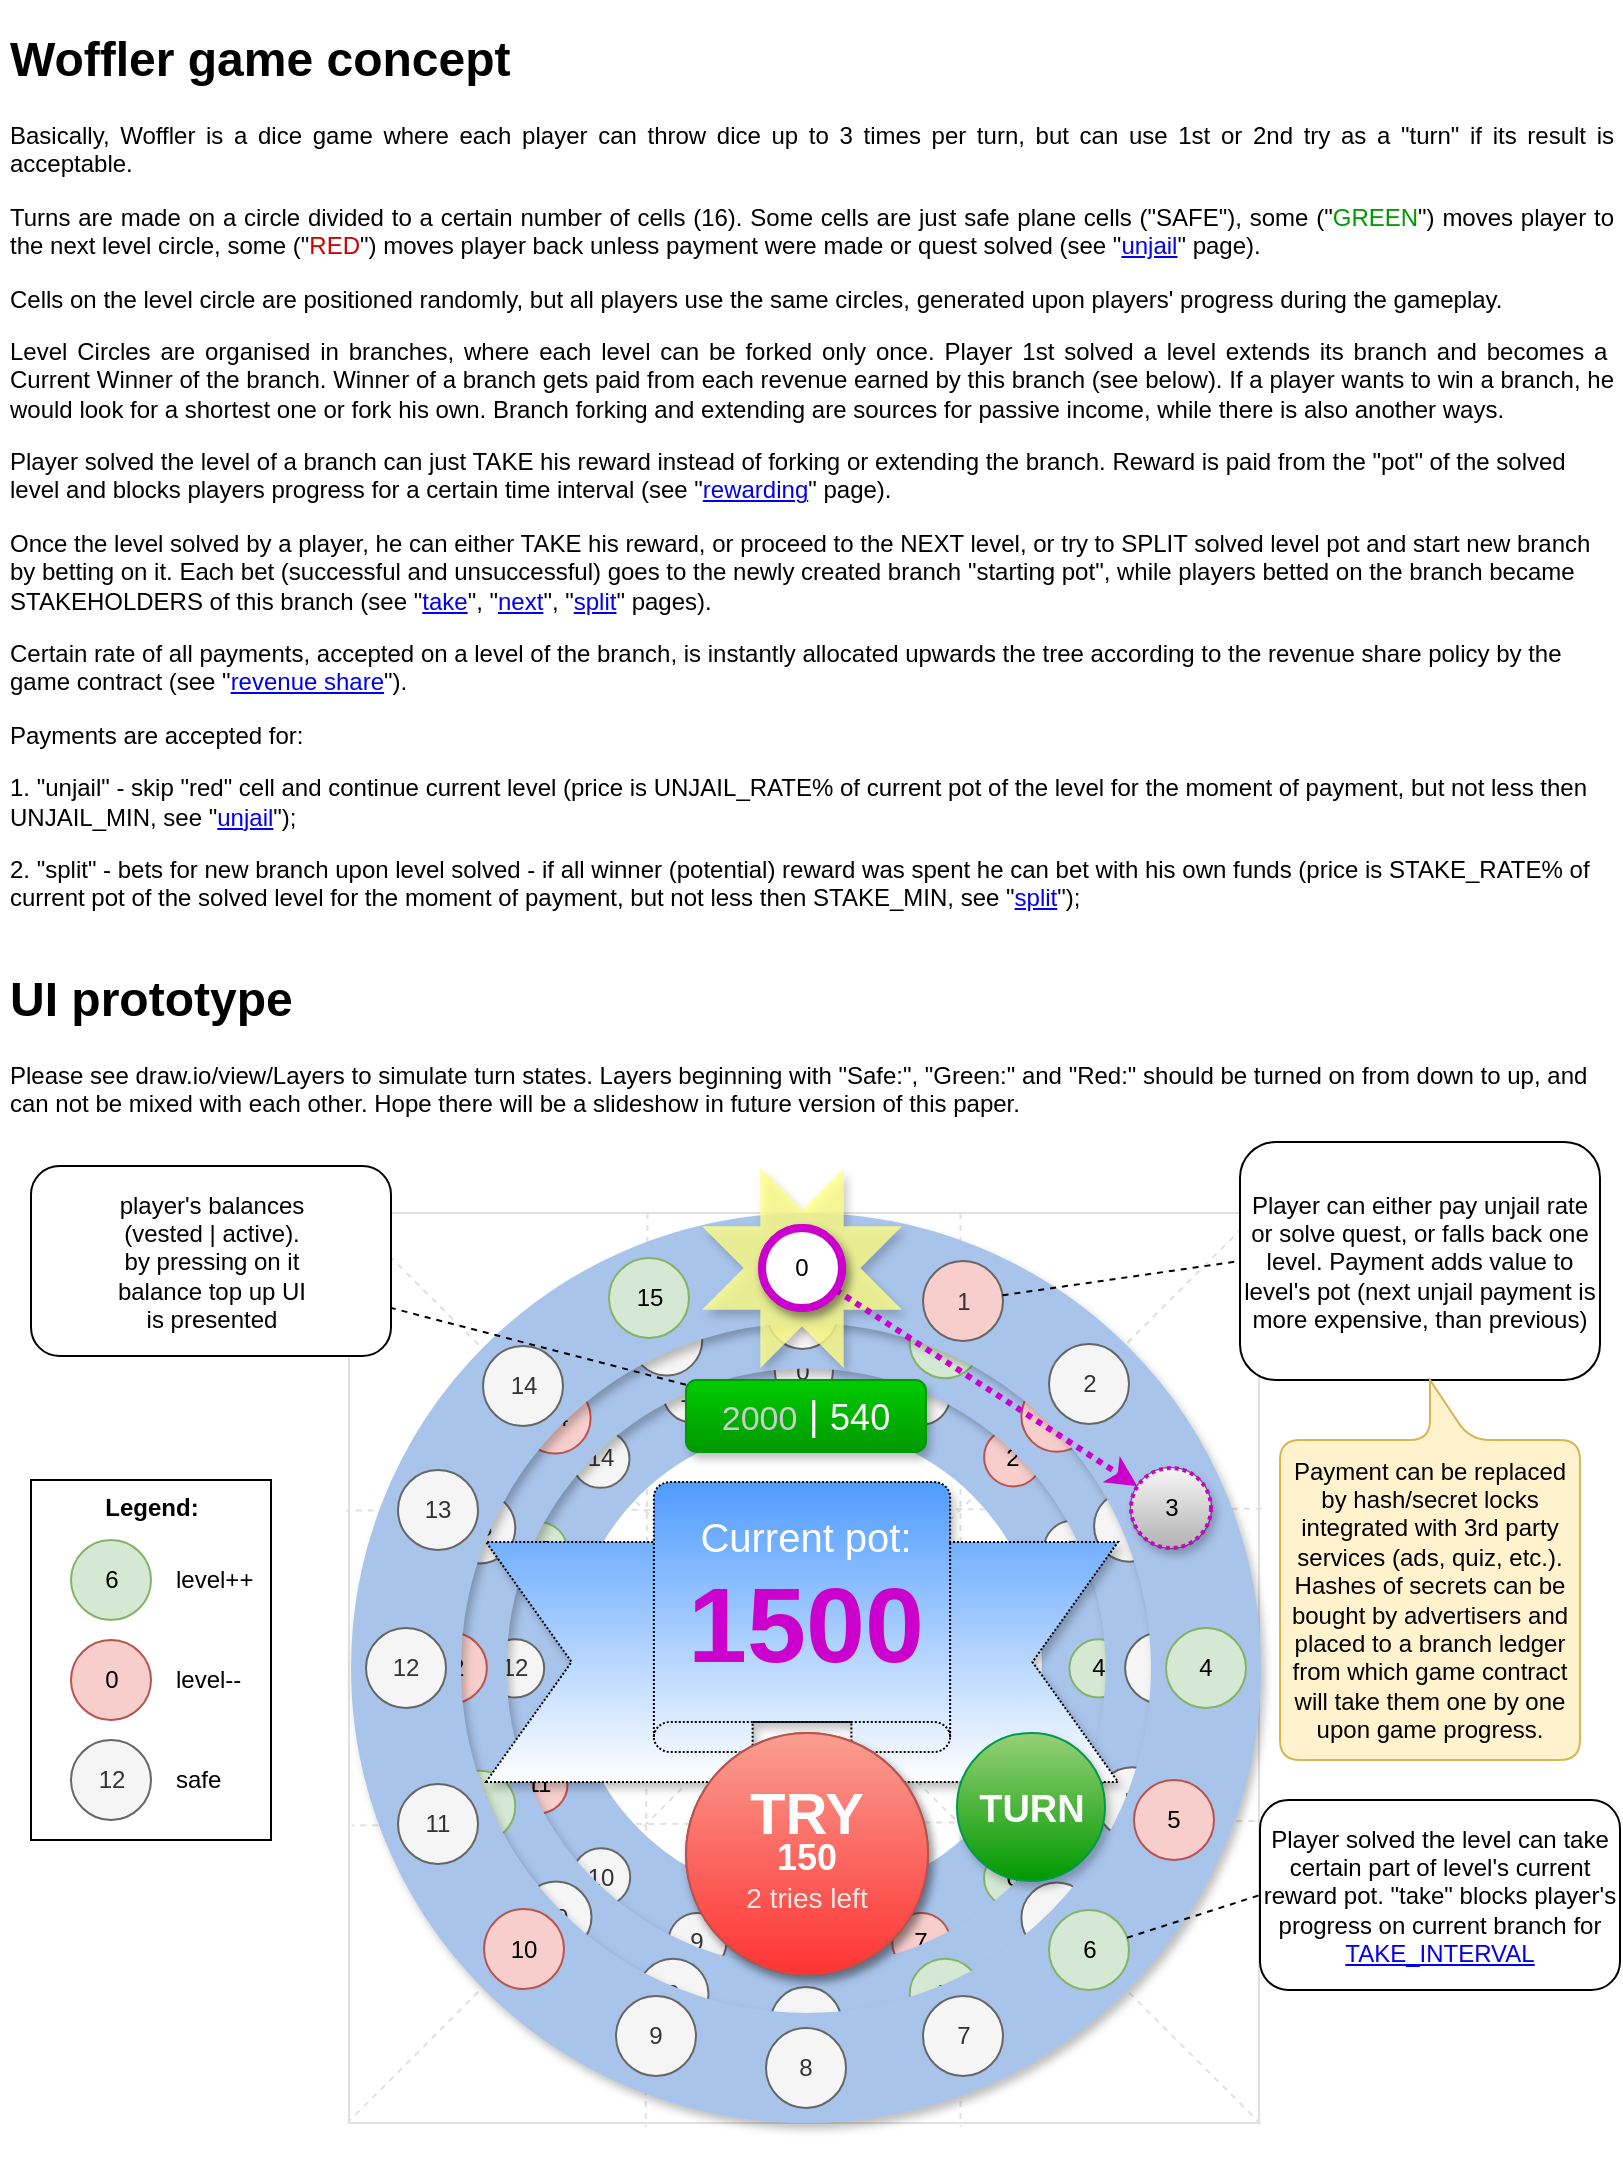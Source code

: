 <mxfile version="10.6.8" type="device"><diagram id="NGuh9jZKFkDWeqMREHMs" name="game concept"><mxGraphModel dx="1158" dy="712" grid="1" gridSize="10" guides="1" tooltips="1" connect="1" arrows="1" fold="1" page="1" pageScale="1" pageWidth="827" pageHeight="1169" math="0" shadow="0"><root><mxCell id="0"/><mxCell id="1" value="Description" style="" parent="0"/><mxCell id="49icHQnTmosBKMHGJ4NX-2" value="&lt;p style=&quot;line-height: 100%&quot;&gt;&lt;/p&gt;&lt;h1 style=&quot;text-align: justify&quot;&gt;Woffler game concept&lt;/h1&gt;&lt;p style=&quot;text-align: justify&quot;&gt;Basically, Woffler is a dice game where each player can throw dice up to 3 times per turn, but can use 1st or 2nd try as a &quot;turn&quot; if its result is acceptable.&amp;nbsp;&lt;/p&gt;&lt;p style=&quot;text-align: justify&quot;&gt;Turns are made on a circle divided to a certain number of cells (16). Some cells are just safe plane cells (&quot;SAFE&quot;), some (&quot;&lt;font color=&quot;#009900&quot;&gt;GREEN&lt;/font&gt;&quot;) moves player to the next level circle, some (&quot;&lt;font color=&quot;#cc0000&quot;&gt;RED&lt;/font&gt;&quot;) moves player back unless payment were made or quest solved (see &quot;&lt;a href=&quot;data:page/id,JelkGK6z_K_HSlQ8lR76&quot;&gt;unjail&lt;/a&gt;&quot; page).&amp;nbsp;&lt;/p&gt;&lt;p style=&quot;text-align: justify&quot;&gt;Cells on the level circle are positioned randomly, but all players use the same circles, generated upon players' progress during the gameplay.&amp;nbsp;&lt;/p&gt;&lt;p style=&quot;text-align: justify&quot;&gt;Level Circles are organised in branches, where each level can be forked only once. Player 1st solved a level extends its branch and becomes a&amp;nbsp; Current Winner of the branch. Winner of a branch gets paid from each revenue earned by this branch (see below). If a player wants to win a branch, he would look for a shortest one or fork his own. Branch forking and extending are sources for passive income, while there is also another ways.&lt;/p&gt;&lt;p&gt;Player solved the level of a branch can just TAKE his reward instead of forking or extending the branch. Reward is paid from the &quot;pot&quot; of the solved level and blocks players progress for a certain time interval (see &quot;&lt;a href=&quot;data:page/id,qpIzb9DQ-Xh_fPp2Y3pw&quot;&gt;rewarding&lt;/a&gt;&quot; page).&amp;nbsp;&lt;/p&gt;&lt;p&gt;Once the level solved by a player, he can either TAKE his reward, or proceed to the NEXT level, or try to SPLIT solved level pot and start new branch by betting on it. Each bet (successful and unsuccessful) goes to the newly created branch &quot;starting pot&quot;, while players betted on the branch became STAKEHOLDERS of this branch (see &quot;&lt;a href=&quot;data:page/id,HRQX-2oaHEefD7UFK7ff&quot;&gt;take&lt;/a&gt;&quot;, &quot;&lt;a href=&quot;data:page/id,PO2idtyygykwMbh8yiFy&quot;&gt;next&lt;/a&gt;&quot;, &quot;&lt;a href=&quot;data:page/id,RZN9b7-a2ACqxdP8axuu&quot;&gt;split&lt;/a&gt;&quot;&amp;nbsp;pages).&amp;nbsp;&lt;/p&gt;&lt;p&gt;Certain rate of all payments, accepted on a level of the branch, is instantly allocated upwards the tree according to the revenue share policy by the game contract (see &quot;&lt;a href=&quot;data:page/id,J4QovUjZuFeeXE9WnE4x&quot;&gt;revenue share&lt;/a&gt;&quot;).&amp;nbsp;&lt;/p&gt;&lt;p&gt;Payments are accepted for:&lt;/p&gt;&lt;p&gt;1. &quot;unjail&quot; - skip &quot;red&quot; cell and continue current level (price is UNJAIL_RATE% of current pot of the level for the moment of payment, but not less then UNJAIL_MIN, see &quot;&lt;a href=&quot;data:page/id,JelkGK6z_K_HSlQ8lR76&quot;&gt;unjail&lt;/a&gt;&quot;);&lt;/p&gt;&lt;p&gt;2. &quot;split&quot; - bets for new branch upon level solved - if all winner (potential) reward was spent he can bet with his own funds (price is STAKE_RATE% of current pot of the solved level for the moment of payment, but not less then STAKE_MIN, see &quot;&lt;a href=&quot;data:page/id,RZN9b7-a2ACqxdP8axuu&quot;&gt;split&lt;/a&gt;&quot;);&lt;/p&gt;" style="text;html=1;strokeColor=none;fillColor=none;spacing=5;spacingTop=-20;whiteSpace=wrap;overflow=hidden;rounded=0;" parent="1" vertex="1"><mxGeometry x="10" y="10" width="810" height="470" as="geometry"/></mxCell><mxCell id="HLMRy06UCO31Spo6Wt0y-3" value="&lt;h1&gt;UI prototype&lt;/h1&gt;&lt;p&gt;Please see draw.io/view/Layers to simulate turn states. Layers beginning with &quot;Safe:&quot;, &quot;Green:&quot; and &quot;Red:&quot; should be turned on from down to up, and can not be mixed with each other. Hope there will be a slideshow in future version of this paper.&amp;nbsp;&lt;/p&gt;" style="text;html=1;strokeColor=none;fillColor=none;spacing=5;spacingTop=-20;whiteSpace=wrap;overflow=hidden;rounded=0;" parent="1" vertex="1"><mxGeometry x="10" y="480" width="810" height="80" as="geometry"/></mxCell><mxCell id="hilAPz3p6vZ-k9dSby4C-1" value="legend" style="locked=1;" parent="0"/><mxCell id="g2pPMBABAT_6k4jbf49G-57" value="" style="group" parent="hilAPz3p6vZ-k9dSby4C-1" vertex="1" connectable="0"><mxGeometry x="25.5" y="740" width="120" height="180" as="geometry"/></mxCell><mxCell id="hilAPz3p6vZ-k9dSby4C-8" value="Legend:" style="rounded=0;whiteSpace=wrap;html=1;verticalAlign=top;fontStyle=1" parent="g2pPMBABAT_6k4jbf49G-57" vertex="1"><mxGeometry width="120" height="180" as="geometry"/></mxCell><mxCell id="hilAPz3p6vZ-k9dSby4C-6" value="" style="group" parent="g2pPMBABAT_6k4jbf49G-57" vertex="1" connectable="0"><mxGeometry x="20" y="30" width="90" height="40" as="geometry"/></mxCell><mxCell id="hilAPz3p6vZ-k9dSby4C-3" value="6" style="ellipse;whiteSpace=wrap;html=1;aspect=fixed;strokeColor=#82b366;strokeWidth=1;fillColor=#d5e8d4;" parent="hilAPz3p6vZ-k9dSby4C-6" vertex="1"><mxGeometry width="40" height="40" as="geometry"/></mxCell><mxCell id="hilAPz3p6vZ-k9dSby4C-5" value="level++" style="text;html=1;strokeColor=none;fillColor=none;align=left;verticalAlign=middle;whiteSpace=wrap;rounded=0;" parent="hilAPz3p6vZ-k9dSby4C-6" vertex="1"><mxGeometry x="50" y="10" width="40" height="20" as="geometry"/></mxCell><mxCell id="hilAPz3p6vZ-k9dSby4C-7" value="" style="group;align=left;" parent="g2pPMBABAT_6k4jbf49G-57" vertex="1" connectable="0"><mxGeometry x="20" y="80" width="90" height="40" as="geometry"/></mxCell><mxCell id="hilAPz3p6vZ-k9dSby4C-2" value="0" style="ellipse;whiteSpace=wrap;html=1;aspect=fixed;strokeColor=#b85450;strokeWidth=1;fillColor=#f8cecc;" parent="hilAPz3p6vZ-k9dSby4C-7" vertex="1"><mxGeometry width="40" height="40" as="geometry"/></mxCell><mxCell id="hilAPz3p6vZ-k9dSby4C-4" value="level--" style="text;html=1;strokeColor=none;fillColor=none;align=left;verticalAlign=middle;whiteSpace=wrap;rounded=0;" parent="hilAPz3p6vZ-k9dSby4C-7" vertex="1"><mxGeometry x="50" y="10" width="40" height="20" as="geometry"/></mxCell><mxCell id="hilAPz3p6vZ-k9dSby4C-12" value="" style="group" parent="g2pPMBABAT_6k4jbf49G-57" vertex="1" connectable="0"><mxGeometry x="20" y="130" width="90" height="40" as="geometry"/></mxCell><mxCell id="hilAPz3p6vZ-k9dSby4C-9" value="12" style="ellipse;whiteSpace=wrap;html=1;aspect=fixed;strokeColor=#666666;strokeWidth=1;fillColor=#f5f5f5;fontColor=#333333;" parent="hilAPz3p6vZ-k9dSby4C-12" vertex="1"><mxGeometry width="40" height="40" as="geometry"/></mxCell><mxCell id="hilAPz3p6vZ-k9dSby4C-10" value="safe" style="text;html=1;strokeColor=none;fillColor=none;align=left;verticalAlign=middle;whiteSpace=wrap;rounded=0;" parent="hilAPz3p6vZ-k9dSby4C-12" vertex="1"><mxGeometry x="50" y="10" width="40" height="20" as="geometry"/></mxCell><mxCell id="49icHQnTmosBKMHGJ4NX-53" value="circle grid" style="locked=1;" parent="0"/><mxCell id="49icHQnTmosBKMHGJ4NX-54" value="" style="whiteSpace=wrap;html=1;aspect=fixed;strokeColor=#E0E0E0;strokeWidth=1;fillColor=none;" parent="49icHQnTmosBKMHGJ4NX-53" vertex="1"><mxGeometry x="184.5" y="606.5" width="455" height="455" as="geometry"/></mxCell><mxCell id="49icHQnTmosBKMHGJ4NX-55" value="" style="endArrow=none;dashed=1;html=1;entryX=0.672;entryY=1.004;entryDx=0;entryDy=0;entryPerimeter=0;exitX=0.672;exitY=0;exitDx=0;exitDy=0;exitPerimeter=0;strokeColor=#E0E0E0;" parent="49icHQnTmosBKMHGJ4NX-53" source="49icHQnTmosBKMHGJ4NX-54" target="49icHQnTmosBKMHGJ4NX-54" edge="1"><mxGeometry width="50" height="50" relative="1" as="geometry"><mxPoint x="492.224" y="611.103" as="sourcePoint"/><mxPoint x="491.534" y="1068.345" as="targetPoint"/></mxGeometry></mxCell><mxCell id="49icHQnTmosBKMHGJ4NX-56" value="" style="endArrow=none;dashed=1;html=1;entryX=0.326;entryY=1.005;entryDx=0;entryDy=0;entryPerimeter=0;exitX=0.328;exitY=0;exitDx=0;exitDy=0;exitPerimeter=0;strokeColor=#E0E0E0;" parent="49icHQnTmosBKMHGJ4NX-53" source="49icHQnTmosBKMHGJ4NX-54" target="49icHQnTmosBKMHGJ4NX-54" edge="1"><mxGeometry width="50" height="50" relative="1" as="geometry"><mxPoint x="650.621" y="768.69" as="sourcePoint"/><mxPoint x="193.379" y="770.069" as="targetPoint"/></mxGeometry></mxCell><mxCell id="49icHQnTmosBKMHGJ4NX-57" value="" style="endArrow=none;dashed=1;html=1;entryX=0.003;entryY=0.673;entryDx=0;entryDy=0;entryPerimeter=0;exitX=1.008;exitY=0.668;exitDx=0;exitDy=0;exitPerimeter=0;strokeColor=#E0E0E0;" parent="49icHQnTmosBKMHGJ4NX-53" source="49icHQnTmosBKMHGJ4NX-54" target="49icHQnTmosBKMHGJ4NX-54" edge="1"><mxGeometry width="50" height="50" relative="1" as="geometry"><mxPoint x="639" y="919" as="sourcePoint"/><mxPoint x="181" y="920" as="targetPoint"/></mxGeometry></mxCell><mxCell id="49icHQnTmosBKMHGJ4NX-58" value="" style="endArrow=none;dashed=1;html=1;entryX=-0.003;entryY=0.327;entryDx=0;entryDy=0;entryPerimeter=0;exitX=1.003;exitY=0.325;exitDx=0;exitDy=0;exitPerimeter=0;strokeColor=#E0E0E0;" parent="49icHQnTmosBKMHGJ4NX-53" source="49icHQnTmosBKMHGJ4NX-54" target="49icHQnTmosBKMHGJ4NX-54" edge="1"><mxGeometry width="50" height="50" relative="1" as="geometry"><mxPoint x="7" y="1139" as="sourcePoint"/><mxPoint x="57" y="1089" as="targetPoint"/></mxGeometry></mxCell><mxCell id="49icHQnTmosBKMHGJ4NX-59" value="" style="endArrow=none;dashed=1;html=1;exitX=1.002;exitY=1.001;exitDx=0;exitDy=0;exitPerimeter=0;entryX=0.001;entryY=0.004;entryDx=0;entryDy=0;entryPerimeter=0;fillColor=#f5f5f5;strokeColor=#E0E0E0;" parent="49icHQnTmosBKMHGJ4NX-53" source="49icHQnTmosBKMHGJ4NX-54" target="49icHQnTmosBKMHGJ4NX-54" edge="1"><mxGeometry width="50" height="50" relative="1" as="geometry"><mxPoint x="657" y="1089.69" as="sourcePoint"/><mxPoint x="162" y="589" as="targetPoint"/></mxGeometry></mxCell><mxCell id="49icHQnTmosBKMHGJ4NX-60" value="" style="endArrow=none;dashed=1;html=1;entryX=-0.001;entryY=0.999;entryDx=0;entryDy=0;entryPerimeter=0;exitX=1;exitY=-0.002;exitDx=0;exitDy=0;exitPerimeter=0;fillColor=#f5f5f5;strokeColor=#E0E0E0;" parent="49icHQnTmosBKMHGJ4NX-53" source="49icHQnTmosBKMHGJ4NX-54" target="49icHQnTmosBKMHGJ4NX-54" edge="1"><mxGeometry width="50" height="50" relative="1" as="geometry"><mxPoint x="666" y="585" as="sourcePoint"/><mxPoint x="152" y="1099" as="targetPoint"/></mxGeometry></mxCell><mxCell id="49icHQnTmosBKMHGJ4NX-100" value="next level 2" style="locked=1;" parent="0"/><mxCell id="49icHQnTmosBKMHGJ4NX-120" value="" style="group;shadow=1;aspect=fixed;" parent="49icHQnTmosBKMHGJ4NX-100" vertex="1" connectable="0"><mxGeometry x="193" y="611" width="441" height="446" as="geometry"/></mxCell><mxCell id="49icHQnTmosBKMHGJ4NX-121" value="" style="group" parent="49icHQnTmosBKMHGJ4NX-120" vertex="1" connectable="0"><mxGeometry x="40" y="40" width="361" height="366" as="geometry"/></mxCell><mxCell id="49icHQnTmosBKMHGJ4NX-102" value="" style="group" parent="49icHQnTmosBKMHGJ4NX-121" vertex="1" connectable="0"><mxGeometry width="361" height="366" as="geometry"/></mxCell><mxCell id="49icHQnTmosBKMHGJ4NX-103" value="" style="ellipse;whiteSpace=wrap;html=1;aspect=fixed;fillColor=none;perimeterSpacing=1;strokeWidth=55;strokeColor=#A9C4EB;fontSize=29;" parent="49icHQnTmosBKMHGJ4NX-102" vertex="1"><mxGeometry x="34.585" y="34.867" width="290.81" height="290.81" as="geometry"/></mxCell><mxCell id="49icHQnTmosBKMHGJ4NX-104" value="10" style="ellipse;whiteSpace=wrap;html=1;aspect=fixed;strokeColor=#666666;strokeWidth=1;fillColor=#f5f5f5;fontColor=#333333;" parent="49icHQnTmosBKMHGJ4NX-102" vertex="1"><mxGeometry x="63.025" y="273.106" width="29.081" height="29.081" as="geometry"/></mxCell><mxCell id="49icHQnTmosBKMHGJ4NX-105" value="8" style="ellipse;whiteSpace=wrap;html=1;aspect=fixed;strokeColor=#666666;strokeWidth=1;fillColor=#f5f5f5;fontColor=#333333;" parent="49icHQnTmosBKMHGJ4NX-102" vertex="1"><mxGeometry x="165.847" y="317.335" width="29.081" height="29.081" as="geometry"/></mxCell><mxCell id="49icHQnTmosBKMHGJ4NX-106" value="0" style="ellipse;whiteSpace=wrap;html=1;aspect=fixed;strokeColor=#666666;strokeWidth=1;fillColor=#f5f5f5;fontColor=#333333;" parent="49icHQnTmosBKMHGJ4NX-102" vertex="1"><mxGeometry x="164.389" y="20" width="29.081" height="29.081" as="geometry"/></mxCell><mxCell id="49icHQnTmosBKMHGJ4NX-107" value="12" style="ellipse;whiteSpace=wrap;html=1;aspect=fixed;strokeColor=#666666;strokeWidth=1;fillColor=#f5f5f5;fontColor=#333333;" parent="49icHQnTmosBKMHGJ4NX-102" vertex="1"><mxGeometry x="20" y="168.667" width="29.081" height="29.081" as="geometry"/></mxCell><mxCell id="49icHQnTmosBKMHGJ4NX-108" value="4" style="ellipse;whiteSpace=wrap;html=1;aspect=fixed;strokeColor=#82b366;strokeWidth=1;fillColor=#d5e8d4;" parent="49icHQnTmosBKMHGJ4NX-102" vertex="1"><mxGeometry x="311.694" y="168.667" width="29.081" height="29.081" as="geometry"/></mxCell><mxCell id="49icHQnTmosBKMHGJ4NX-109" value="14" style="ellipse;whiteSpace=wrap;html=1;aspect=fixed;strokeColor=#666666;strokeWidth=1;fillColor=#f5f5f5;fontColor=#333333;" parent="49icHQnTmosBKMHGJ4NX-102" vertex="1"><mxGeometry x="62.66" y="63.857" width="29.081" height="29.081" as="geometry"/></mxCell><mxCell id="49icHQnTmosBKMHGJ4NX-110" value="6" style="ellipse;whiteSpace=wrap;html=1;aspect=fixed;strokeColor=#82b366;strokeWidth=1;fillColor=#d5e8d4;" parent="49icHQnTmosBKMHGJ4NX-102" vertex="1"><mxGeometry x="269.034" y="273.478" width="29.081" height="29.081" as="geometry"/></mxCell><mxCell id="49icHQnTmosBKMHGJ4NX-111" value="2" style="ellipse;whiteSpace=wrap;html=1;aspect=fixed;strokeColor=#b85450;strokeWidth=1;fillColor=#f8cecc;" parent="49icHQnTmosBKMHGJ4NX-102" vertex="1"><mxGeometry x="269.034" y="63.114" width="29.081" height="29.081" as="geometry"/></mxCell><mxCell id="49icHQnTmosBKMHGJ4NX-112" value="15" style="ellipse;whiteSpace=wrap;html=1;aspect=fixed;strokeColor=#666666;strokeWidth=1;fillColor=#f5f5f5;fontColor=#333333;" parent="49icHQnTmosBKMHGJ4NX-102" vertex="1"><mxGeometry x="108.602" y="31.15" width="29.081" height="29.081" as="geometry"/></mxCell><mxCell id="49icHQnTmosBKMHGJ4NX-113" value="1" style="ellipse;whiteSpace=wrap;html=1;aspect=fixed;strokeColor=#666666;strokeWidth=1;fillColor=#f5f5f5;fontColor=#333333;" parent="49icHQnTmosBKMHGJ4NX-102" vertex="1"><mxGeometry x="223.092" y="32.265" width="29.081" height="29.081" as="geometry"/></mxCell><mxCell id="49icHQnTmosBKMHGJ4NX-114" value="9" style="ellipse;whiteSpace=wrap;html=1;aspect=fixed;strokeColor=#666666;strokeWidth=1;fillColor=#f5f5f5;fontColor=#333333;" parent="49icHQnTmosBKMHGJ4NX-102" vertex="1"><mxGeometry x="111.154" y="305.441" width="29.081" height="29.081" as="geometry"/></mxCell><mxCell id="49icHQnTmosBKMHGJ4NX-115" value="7" style="ellipse;whiteSpace=wrap;html=1;aspect=fixed;strokeColor=#b85450;strokeWidth=1;fillColor=#f8cecc;" parent="49icHQnTmosBKMHGJ4NX-102" vertex="1"><mxGeometry x="223.092" y="305.441" width="29.081" height="29.081" as="geometry"/></mxCell><mxCell id="49icHQnTmosBKMHGJ4NX-116" value="11" style="ellipse;whiteSpace=wrap;html=1;aspect=fixed;strokeColor=#b85450;strokeWidth=1;fillColor=#f8cecc;" parent="49icHQnTmosBKMHGJ4NX-102" vertex="1"><mxGeometry x="31.668" y="226.648" width="29.081" height="29.081" as="geometry"/></mxCell><mxCell id="49icHQnTmosBKMHGJ4NX-117" value="13" style="ellipse;whiteSpace=wrap;html=1;aspect=fixed;strokeColor=#82b366;strokeWidth=1;fillColor=#d5e8d4;" parent="49icHQnTmosBKMHGJ4NX-102" vertex="1"><mxGeometry x="31.668" y="109.944" width="29.081" height="29.081" as="geometry"/></mxCell><mxCell id="49icHQnTmosBKMHGJ4NX-118" value="5" style="ellipse;whiteSpace=wrap;html=1;aspect=fixed;strokeColor=#666666;strokeWidth=1;fillColor=#f5f5f5;fontColor=#333333;" parent="49icHQnTmosBKMHGJ4NX-102" vertex="1"><mxGeometry x="300.026" y="225.161" width="29.081" height="29.081" as="geometry"/></mxCell><mxCell id="49icHQnTmosBKMHGJ4NX-119" value="3" style="ellipse;whiteSpace=wrap;html=1;aspect=fixed;strokeColor=#666666;strokeWidth=1;fillColor=#f5f5f5;fontColor=#333333;" parent="49icHQnTmosBKMHGJ4NX-102" vertex="1"><mxGeometry x="298.933" y="109.2" width="29.081" height="29.081" as="geometry"/></mxCell><mxCell id="49icHQnTmosBKMHGJ4NX-80" value="next level 1" style="locked=1;" parent="0"/><mxCell id="49icHQnTmosBKMHGJ4NX-122" value="" style="group" parent="49icHQnTmosBKMHGJ4NX-80" vertex="1" connectable="0"><mxGeometry x="198" y="619" width="470" height="470" as="geometry"/></mxCell><mxCell id="49icHQnTmosBKMHGJ4NX-99" value="" style="group;shadow=0;" parent="49icHQnTmosBKMHGJ4NX-122" vertex="1" connectable="0"><mxGeometry width="430" height="430" as="geometry"/></mxCell><mxCell id="49icHQnTmosBKMHGJ4NX-81" value="" style="group;shadow=0;" parent="49icHQnTmosBKMHGJ4NX-99" vertex="1" connectable="0"><mxGeometry x="20" y="20" width="390" height="390" as="geometry"/></mxCell><mxCell id="49icHQnTmosBKMHGJ4NX-82" value="" style="ellipse;whiteSpace=wrap;html=1;aspect=fixed;fillColor=none;perimeterSpacing=1;strokeWidth=55;strokeColor=#A9C4EB;fontSize=29;shadow=1;" parent="49icHQnTmosBKMHGJ4NX-81" vertex="1"><mxGeometry x="17.727" y="17.727" width="354.545" height="354.545" as="geometry"/></mxCell><mxCell id="49icHQnTmosBKMHGJ4NX-83" value="10" style="ellipse;whiteSpace=wrap;html=1;aspect=fixed;strokeColor=#666666;strokeWidth=1;fillColor=#f5f5f5;fontColor=#333333;" parent="49icHQnTmosBKMHGJ4NX-81" vertex="1"><mxGeometry x="52.295" y="301.807" width="35.455" height="35.455" as="geometry"/></mxCell><mxCell id="49icHQnTmosBKMHGJ4NX-84" value="8" style="ellipse;whiteSpace=wrap;html=1;aspect=fixed;strokeColor=#666666;strokeWidth=1;fillColor=#f5f5f5;fontColor=#333333;" parent="49icHQnTmosBKMHGJ4NX-81" vertex="1"><mxGeometry x="177.273" y="354.545" width="35.455" height="35.455" as="geometry"/></mxCell><mxCell id="49icHQnTmosBKMHGJ4NX-85" value="0" style="ellipse;whiteSpace=wrap;html=1;aspect=fixed;strokeColor=#666666;strokeWidth=1;fillColor=#f5f5f5;fontColor=#333333;" parent="49icHQnTmosBKMHGJ4NX-81" vertex="1"><mxGeometry x="175.5" width="35.455" height="35.455" as="geometry"/></mxCell><mxCell id="49icHQnTmosBKMHGJ4NX-86" value="12" style="ellipse;whiteSpace=wrap;html=1;aspect=fixed;strokeColor=#b85450;strokeWidth=1;fillColor=#f8cecc;" parent="49icHQnTmosBKMHGJ4NX-81" vertex="1"><mxGeometry y="177.273" width="35.455" height="35.455" as="geometry"/></mxCell><mxCell id="49icHQnTmosBKMHGJ4NX-87" value="4" style="ellipse;whiteSpace=wrap;html=1;aspect=fixed;strokeColor=#666666;strokeWidth=1;fillColor=#f5f5f5;fontColor=#333333;" parent="49icHQnTmosBKMHGJ4NX-81" vertex="1"><mxGeometry x="354.545" y="177.273" width="35.455" height="35.455" as="geometry"/></mxCell><mxCell id="49icHQnTmosBKMHGJ4NX-88" value="14" style="ellipse;whiteSpace=wrap;html=1;aspect=fixed;strokeColor=#b85450;strokeWidth=1;fillColor=#f8cecc;" parent="49icHQnTmosBKMHGJ4NX-81" vertex="1"><mxGeometry x="51.852" y="52.295" width="35.455" height="35.455" as="geometry"/></mxCell><mxCell id="49icHQnTmosBKMHGJ4NX-89" value="6" style="ellipse;whiteSpace=wrap;html=1;aspect=fixed;strokeColor=#666666;strokeWidth=1;fillColor=#f5f5f5;fontColor=#333333;" parent="49icHQnTmosBKMHGJ4NX-81" vertex="1"><mxGeometry x="302.693" y="302.25" width="35.455" height="35.455" as="geometry"/></mxCell><mxCell id="49icHQnTmosBKMHGJ4NX-90" value="2" style="ellipse;whiteSpace=wrap;html=1;aspect=fixed;strokeColor=#b85450;strokeWidth=1;fillColor=#f8cecc;" parent="49icHQnTmosBKMHGJ4NX-81" vertex="1"><mxGeometry x="302.693" y="51.409" width="35.455" height="35.455" as="geometry"/></mxCell><mxCell id="49icHQnTmosBKMHGJ4NX-91" value="15" style="ellipse;whiteSpace=wrap;html=1;aspect=fixed;strokeColor=#666666;strokeWidth=1;fillColor=#f5f5f5;fontColor=#333333;" parent="49icHQnTmosBKMHGJ4NX-81" vertex="1"><mxGeometry x="107.693" y="13.295" width="35.455" height="35.455" as="geometry"/></mxCell><mxCell id="49icHQnTmosBKMHGJ4NX-92" value="1" style="ellipse;whiteSpace=wrap;html=1;aspect=fixed;strokeColor=#82b366;strokeWidth=1;fillColor=#d5e8d4;" parent="49icHQnTmosBKMHGJ4NX-81" vertex="1"><mxGeometry x="246.852" y="14.625" width="35.455" height="35.455" as="geometry"/></mxCell><mxCell id="49icHQnTmosBKMHGJ4NX-93" value="9" style="ellipse;whiteSpace=wrap;html=1;aspect=fixed;strokeColor=#666666;strokeWidth=1;fillColor=#f5f5f5;fontColor=#333333;" parent="49icHQnTmosBKMHGJ4NX-81" vertex="1"><mxGeometry x="110.795" y="340.364" width="35.455" height="35.455" as="geometry"/></mxCell><mxCell id="49icHQnTmosBKMHGJ4NX-94" value="7" style="ellipse;whiteSpace=wrap;html=1;aspect=fixed;strokeColor=#82b366;strokeWidth=1;fillColor=#d5e8d4;" parent="49icHQnTmosBKMHGJ4NX-81" vertex="1"><mxGeometry x="246.852" y="340.364" width="35.455" height="35.455" as="geometry"/></mxCell><mxCell id="49icHQnTmosBKMHGJ4NX-95" value="11" style="ellipse;whiteSpace=wrap;html=1;aspect=fixed;strokeColor=#82b366;strokeWidth=1;fillColor=#d5e8d4;" parent="49icHQnTmosBKMHGJ4NX-81" vertex="1"><mxGeometry x="14.182" y="246.409" width="35.455" height="35.455" as="geometry"/></mxCell><mxCell id="49icHQnTmosBKMHGJ4NX-96" value="13" style="ellipse;whiteSpace=wrap;html=1;aspect=fixed;strokeColor=#666666;strokeWidth=1;fillColor=#f5f5f5;fontColor=#333333;" parent="49icHQnTmosBKMHGJ4NX-81" vertex="1"><mxGeometry x="14.182" y="107.25" width="35.455" height="35.455" as="geometry"/></mxCell><mxCell id="49icHQnTmosBKMHGJ4NX-97" value="5" style="ellipse;whiteSpace=wrap;html=1;aspect=fixed;strokeColor=#666666;strokeWidth=1;fillColor=#f5f5f5;fontColor=#333333;" parent="49icHQnTmosBKMHGJ4NX-81" vertex="1"><mxGeometry x="340.364" y="244.636" width="35.455" height="35.455" as="geometry"/></mxCell><mxCell id="49icHQnTmosBKMHGJ4NX-98" value="3" style="ellipse;whiteSpace=wrap;html=1;aspect=fixed;strokeColor=#666666;strokeWidth=1;fillColor=#f5f5f5;fontColor=#333333;" parent="49icHQnTmosBKMHGJ4NX-81" vertex="1"><mxGeometry x="339.034" y="106.364" width="35.455" height="35.455" as="geometry"/></mxCell><mxCell id="49icHQnTmosBKMHGJ4NX-34" value="level circle sample" style="locked=1;" parent="0"/><mxCell id="49icHQnTmosBKMHGJ4NX-35" value="" style="group;shadow=1;html=1;" parent="49icHQnTmosBKMHGJ4NX-34" vertex="1" connectable="0"><mxGeometry x="173" y="594" width="480" height="480" as="geometry"/></mxCell><mxCell id="49icHQnTmosBKMHGJ4NX-36" value="" style="ellipse;whiteSpace=wrap;html=1;aspect=fixed;fillColor=none;perimeterSpacing=1;strokeWidth=55;strokeColor=#A9C4EB;fontSize=29;shadow=1;" parent="49icHQnTmosBKMHGJ4NX-35" vertex="1"><mxGeometry x="40" y="40" width="400" height="400" as="geometry"/></mxCell><mxCell id="49icHQnTmosBKMHGJ4NX-37" value="10" style="ellipse;whiteSpace=wrap;html=1;aspect=fixed;strokeColor=#b85450;strokeWidth=1;fillColor=#f8cecc;" parent="49icHQnTmosBKMHGJ4NX-35" vertex="1"><mxGeometry x="79" y="360.5" width="40" height="40" as="geometry"/></mxCell><mxCell id="49icHQnTmosBKMHGJ4NX-38" value="8" style="ellipse;whiteSpace=wrap;html=1;aspect=fixed;strokeColor=#666666;strokeWidth=1;fillColor=#f5f5f5;fontColor=#333333;" parent="49icHQnTmosBKMHGJ4NX-35" vertex="1"><mxGeometry x="220" y="420" width="40" height="40" as="geometry"/></mxCell><mxCell id="49icHQnTmosBKMHGJ4NX-39" value="0" style="ellipse;whiteSpace=wrap;html=1;aspect=fixed;strokeColor=#666666;strokeWidth=1;fillColor=#f5f5f5;fontColor=#333333;" parent="49icHQnTmosBKMHGJ4NX-35" vertex="1"><mxGeometry x="218" y="20" width="40" height="40" as="geometry"/></mxCell><mxCell id="49icHQnTmosBKMHGJ4NX-40" value="12" style="ellipse;whiteSpace=wrap;html=1;aspect=fixed;strokeColor=#666666;strokeWidth=1;fillColor=#f5f5f5;fontColor=#333333;" parent="49icHQnTmosBKMHGJ4NX-35" vertex="1"><mxGeometry x="20" y="220" width="40" height="40" as="geometry"/></mxCell><mxCell id="49icHQnTmosBKMHGJ4NX-41" value="4" style="ellipse;whiteSpace=wrap;html=1;aspect=fixed;strokeColor=#82b366;strokeWidth=1;fillColor=#d5e8d4;" parent="49icHQnTmosBKMHGJ4NX-35" vertex="1"><mxGeometry x="420" y="220" width="40" height="40" as="geometry"/></mxCell><mxCell id="49icHQnTmosBKMHGJ4NX-42" value="14" style="ellipse;whiteSpace=wrap;html=1;aspect=fixed;strokeColor=#666666;strokeWidth=1;fillColor=#f5f5f5;fontColor=#333333;" parent="49icHQnTmosBKMHGJ4NX-35" vertex="1"><mxGeometry x="78.5" y="79" width="40" height="40" as="geometry"/></mxCell><mxCell id="49icHQnTmosBKMHGJ4NX-43" value="6" style="ellipse;whiteSpace=wrap;html=1;aspect=fixed;strokeColor=#82b366;strokeWidth=1;fillColor=#d5e8d4;" parent="49icHQnTmosBKMHGJ4NX-35" vertex="1"><mxGeometry x="361.5" y="361" width="40" height="40" as="geometry"/></mxCell><mxCell id="49icHQnTmosBKMHGJ4NX-44" value="2" style="ellipse;whiteSpace=wrap;html=1;aspect=fixed;strokeColor=#666666;strokeWidth=1;fillColor=#f5f5f5;fontColor=#333333;" parent="49icHQnTmosBKMHGJ4NX-35" vertex="1"><mxGeometry x="361.5" y="78" width="40" height="40" as="geometry"/></mxCell><mxCell id="49icHQnTmosBKMHGJ4NX-45" value="15" style="ellipse;whiteSpace=wrap;html=1;aspect=fixed;strokeColor=#82b366;strokeWidth=1;fillColor=#d5e8d4;" parent="49icHQnTmosBKMHGJ4NX-35" vertex="1"><mxGeometry x="141.5" y="35" width="40" height="40" as="geometry"/></mxCell><mxCell id="49icHQnTmosBKMHGJ4NX-46" value="1" style="ellipse;whiteSpace=wrap;html=1;aspect=fixed;strokeColor=#666666;strokeWidth=1;fillColor=#F8CECC;fontColor=#333333;" parent="49icHQnTmosBKMHGJ4NX-35" vertex="1"><mxGeometry x="298.5" y="36.5" width="40" height="40" as="geometry"/></mxCell><mxCell id="49icHQnTmosBKMHGJ4NX-47" value="9" style="ellipse;whiteSpace=wrap;html=1;aspect=fixed;strokeColor=#666666;strokeWidth=1;fillColor=#f5f5f5;fontColor=#333333;" parent="49icHQnTmosBKMHGJ4NX-35" vertex="1"><mxGeometry x="145" y="404" width="40" height="40" as="geometry"/></mxCell><mxCell id="49icHQnTmosBKMHGJ4NX-48" value="7" style="ellipse;whiteSpace=wrap;html=1;aspect=fixed;strokeColor=#666666;strokeWidth=1;fillColor=#f5f5f5;fontColor=#333333;" parent="49icHQnTmosBKMHGJ4NX-35" vertex="1"><mxGeometry x="298.5" y="404" width="40" height="40" as="geometry"/></mxCell><mxCell id="49icHQnTmosBKMHGJ4NX-49" value="11" style="ellipse;whiteSpace=wrap;html=1;aspect=fixed;strokeColor=#666666;strokeWidth=1;fillColor=#f5f5f5;fontColor=#333333;" parent="49icHQnTmosBKMHGJ4NX-35" vertex="1"><mxGeometry x="36" y="298" width="40" height="40" as="geometry"/></mxCell><mxCell id="49icHQnTmosBKMHGJ4NX-50" value="13" style="ellipse;whiteSpace=wrap;html=1;aspect=fixed;strokeColor=#666666;strokeWidth=1;fillColor=#f5f5f5;fontColor=#333333;" parent="49icHQnTmosBKMHGJ4NX-35" vertex="1"><mxGeometry x="36" y="141" width="40" height="40" as="geometry"/></mxCell><mxCell id="49icHQnTmosBKMHGJ4NX-51" value="5" style="ellipse;whiteSpace=wrap;html=1;aspect=fixed;strokeColor=#b85450;strokeWidth=1;fillColor=#f8cecc;" parent="49icHQnTmosBKMHGJ4NX-35" vertex="1"><mxGeometry x="404" y="296" width="40" height="40" as="geometry"/></mxCell><mxCell id="49icHQnTmosBKMHGJ4NX-52" value="3" style="ellipse;whiteSpace=wrap;html=1;aspect=fixed;strokeColor=#666666;strokeWidth=1;fillColor=#f5f5f5;fontColor=#333333;" parent="49icHQnTmosBKMHGJ4NX-35" vertex="1"><mxGeometry x="402.5" y="140" width="40" height="40" as="geometry"/></mxCell><mxCell id="g2pPMBABAT_6k4jbf49G-66" value="hud" style="" parent="0"/><mxCell id="g2pPMBABAT_6k4jbf49G-67" value="" style="verticalLabelPosition=bottom;verticalAlign=top;html=1;shape=mxgraph.basic.banner;shadow=1;dashed=1;dashPattern=1 1;gradientColor=#ffffff;gradientDirection=south;fillColor=#4F9BFF;" parent="g2pPMBABAT_6k4jbf49G-66" vertex="1"><mxGeometry x="253" y="741" width="316" height="150" as="geometry"/></mxCell><mxCell id="g2pPMBABAT_6k4jbf49G-68" value="&lt;font color=&quot;#ffffff&quot;&gt;Current pot:&lt;br style=&quot;font-size: 20px&quot;&gt;&lt;/font&gt;&lt;font color=&quot;#cc00cc&quot; size=&quot;1&quot;&gt;&lt;b style=&quot;font-size: 53px&quot;&gt;1500&lt;/b&gt;&lt;/font&gt;&lt;br style=&quot;font-size: 20px&quot;&gt;" style="text;html=1;strokeColor=none;fillColor=none;align=center;verticalAlign=middle;whiteSpace=wrap;rounded=0;fontSize=20;" parent="g2pPMBABAT_6k4jbf49G-66" vertex="1"><mxGeometry x="343" y="770" width="140" height="59" as="geometry"/></mxCell><mxCell id="g2pPMBABAT_6k4jbf49G-69" value="&lt;font style=&quot;font-size: 17px&quot;&gt;2000&lt;/font&gt; &lt;font color=&quot;#ffffff&quot;&gt;|&lt;/font&gt; &lt;font color=&quot;#ffffff&quot; style=&quot;font-size: 18px&quot;&gt;540&lt;/font&gt;" style="rounded=1;whiteSpace=wrap;html=1;shadow=1;strokeColor=#009900;strokeWidth=1;fillColor=#00CC00;gradientColor=#009900;fontSize=20;fontColor=#CCCCCC;perimeterSpacing=0;" parent="g2pPMBABAT_6k4jbf49G-66" vertex="1"><mxGeometry x="353" y="690" width="120" height="36" as="geometry"/></mxCell><mxCell id="g2pPMBABAT_6k4jbf49G-70" value="Player can either pay unjail rate or solve quest, or falls back one level. Payment&amp;nbsp;adds value to level's pot (next unjail payment is more expensive, than previous)" style="rounded=1;whiteSpace=wrap;html=1;" parent="g2pPMBABAT_6k4jbf49G-66" vertex="1"><mxGeometry x="630" y="571" width="180" height="119" as="geometry"/></mxCell><mxCell id="g2pPMBABAT_6k4jbf49G-71" style="edgeStyle=none;rounded=0;orthogonalLoop=1;jettySize=auto;html=1;entryX=0;entryY=0.5;entryDx=0;entryDy=0;dashed=1;endArrow=none;endFill=0;" parent="g2pPMBABAT_6k4jbf49G-66" source="49icHQnTmosBKMHGJ4NX-46" target="g2pPMBABAT_6k4jbf49G-70" edge="1"><mxGeometry relative="1" as="geometry"><mxPoint x="511.292" y="647.621" as="sourcePoint"/></mxGeometry></mxCell><mxCell id="g2pPMBABAT_6k4jbf49G-72" value="Player solved the level can take certain part of level's current reward pot. &quot;take&quot; blocks player's progress on current branch for &lt;a href=&quot;data:page/id,HRQX-2oaHEefD7UFK7ff&quot;&gt;TAKE_INTERVAL&lt;/a&gt;" style="rounded=1;whiteSpace=wrap;html=1;" parent="g2pPMBABAT_6k4jbf49G-66" vertex="1"><mxGeometry x="640" y="900" width="180" height="95" as="geometry"/></mxCell><mxCell id="g2pPMBABAT_6k4jbf49G-73" style="edgeStyle=none;rounded=0;orthogonalLoop=1;jettySize=auto;html=1;entryX=0;entryY=0.5;entryDx=0;entryDy=0;dashed=1;endArrow=none;endFill=0;" parent="g2pPMBABAT_6k4jbf49G-66" source="49icHQnTmosBKMHGJ4NX-43" target="g2pPMBABAT_6k4jbf49G-72" edge="1"><mxGeometry relative="1" as="geometry"><mxPoint x="574.5" y="975" as="sourcePoint"/></mxGeometry></mxCell><mxCell id="g2pPMBABAT_6k4jbf49G-74" style="edgeStyle=none;rounded=0;orthogonalLoop=1;jettySize=auto;html=1;dashed=1;endArrow=none;endFill=0;" parent="g2pPMBABAT_6k4jbf49G-66" source="g2pPMBABAT_6k4jbf49G-69" target="g2pPMBABAT_6k4jbf49G-75" edge="1"><mxGeometry relative="1" as="geometry"><mxPoint x="-30" y="657" as="sourcePoint"/></mxGeometry></mxCell><mxCell id="g2pPMBABAT_6k4jbf49G-75" value="player's balances&lt;br&gt;(vested | active).&lt;br&gt;by pressing on it &lt;br&gt;balance top up UI &lt;br&gt;is presented&lt;br&gt;" style="rounded=1;whiteSpace=wrap;html=1;" parent="g2pPMBABAT_6k4jbf49G-66" vertex="1"><mxGeometry x="25.5" y="583" width="180" height="95" as="geometry"/></mxCell><mxCell id="sOaEIjUVDn6t2ZO8CpzM-1" value="Payment can be replaced by hash/secret locks integrated with 3rd party services (ads, quiz, etc.). Hashes of secrets can be bought by advertisers and placed to a branch ledger from which game contract will take them one by one upon game progress." style="shape=callout;whiteSpace=wrap;html=1;perimeter=calloutPerimeter;flipH=0;flipV=1;rounded=1;fillColor=#fff2cc;strokeColor=#d6b656;" parent="g2pPMBABAT_6k4jbf49G-66" vertex="1"><mxGeometry x="650" y="690" width="150" height="190" as="geometry"/></mxCell><mxCell id="g2pPMBABAT_6k4jbf49G-1" value="Safe: initial state" style="" parent="0"/><mxCell id="g2pPMBABAT_6k4jbf49G-47" value="" style="verticalLabelPosition=bottom;verticalAlign=top;html=1;shape=mxgraph.basic.8_point_star;shadow=1;dashed=1;dashPattern=1 1;strokeWidth=4;fontSize=20;strokeColor=none;opacity=80;fillColor=#ffff88;" parent="g2pPMBABAT_6k4jbf49G-1" vertex="1"><mxGeometry x="361" y="584" width="100" height="100" as="geometry"/></mxCell><mxCell id="g2pPMBABAT_6k4jbf49G-2" value="&lt;p style=&quot;line-height: 90%&quot;&gt;&lt;font color=&quot;#ffffff&quot;&gt;&lt;span style=&quot;font-size: 29px&quot;&gt;TRY&lt;/span&gt;&lt;br&gt;&lt;/font&gt;&lt;font&gt;&lt;font color=&quot;#ffffff&quot; style=&quot;font-size: 18px&quot;&gt;150&lt;/font&gt;&lt;br&gt;&lt;span style=&quot;font-size: 14px ; color: rgb(232 , 232 , 232) ; font-weight: normal&quot;&gt;3 tries left&lt;/span&gt;&lt;/font&gt;&lt;br&gt;&lt;/p&gt;" style="ellipse;whiteSpace=wrap;html=1;aspect=fixed;fontSize=20;fontStyle=1;fillColor=#F89E90;strokeColor=#b85450;gradientColor=#FF3333;shadow=1;" parent="g2pPMBABAT_6k4jbf49G-1" vertex="1"><mxGeometry x="353.0" y="866.5" width="121" height="121" as="geometry"/></mxCell><mxCell id="g2pPMBABAT_6k4jbf49G-11" value="0" style="ellipse;whiteSpace=wrap;html=1;aspect=fixed;strokeColor=#CC00CC;strokeWidth=4;fillColor=#FFFFFF;shadow=1;gradientColor=#ffffff;" parent="g2pPMBABAT_6k4jbf49G-1" vertex="1"><mxGeometry x="391" y="614" width="40" height="40" as="geometry"/></mxCell><mxCell id="g2pPMBABAT_6k4jbf49G-12" value="3" style="ellipse;whiteSpace=wrap;html=1;aspect=fixed;strokeColor=#666666;strokeWidth=1;fillColor=#f5f5f5;fontColor=#333333;" parent="g2pPMBABAT_6k4jbf49G-1" vertex="1"><mxGeometry x="575.5" y="734" width="40" height="40" as="geometry"/></mxCell><mxCell id="g2pPMBABAT_6k4jbf49G-41" value="Safe: after 1st try " style="" parent="0"/><mxCell id="g2pPMBABAT_6k4jbf49G-43" value="&lt;font style=&quot;font-size: 19px&quot;&gt;TURN&lt;/font&gt;&lt;br&gt;" style="ellipse;whiteSpace=wrap;html=1;aspect=fixed;fontSize=20;fontStyle=1;fillColor=#97D077;strokeColor=#00994D;gradientColor=#009900;shadow=1;fontColor=#FFFFFF;" parent="g2pPMBABAT_6k4jbf49G-41" vertex="1"><mxGeometry x="488.5" y="866.5" width="74" height="74" as="geometry"/></mxCell><mxCell id="g2pPMBABAT_6k4jbf49G-44" style="rounded=0;orthogonalLoop=1;jettySize=auto;html=1;fontSize=20;fontColor=#009900;strokeWidth=3;dashed=1;dashPattern=1 1;strokeColor=#CC00CC;" parent="g2pPMBABAT_6k4jbf49G-41" source="g2pPMBABAT_6k4jbf49G-45" target="g2pPMBABAT_6k4jbf49G-46" edge="1"><mxGeometry relative="1" as="geometry"/></mxCell><mxCell id="g2pPMBABAT_6k4jbf49G-45" value="0" style="ellipse;whiteSpace=wrap;html=1;aspect=fixed;strokeColor=#CC00CC;strokeWidth=4;fillColor=#FFFFFF;shadow=1;gradientColor=#ffffff;" parent="g2pPMBABAT_6k4jbf49G-41" vertex="1"><mxGeometry x="391" y="614" width="40" height="40" as="geometry"/></mxCell><mxCell id="g2pPMBABAT_6k4jbf49G-46" value="3" style="ellipse;whiteSpace=wrap;html=1;aspect=fixed;strokeColor=#CC00CC;strokeWidth=2;fillColor=#f5f5f5;dashed=1;shadow=1;gradientColor=#b3b3b3;dashPattern=1 1;" parent="g2pPMBABAT_6k4jbf49G-41" vertex="1"><mxGeometry x="575.5" y="734" width="40" height="40" as="geometry"/></mxCell><mxCell id="FTjPgAhxDFrEhodF6sqg-3" value="&lt;p style=&quot;line-height: 90%&quot;&gt;&lt;font color=&quot;#ffffff&quot;&gt;&lt;span style=&quot;font-size: 29px&quot;&gt;TRY&lt;/span&gt;&lt;br&gt;&lt;/font&gt;&lt;font&gt;&lt;font color=&quot;#ffffff&quot; style=&quot;font-size: 18px&quot;&gt;150&lt;/font&gt;&lt;br&gt;&lt;span style=&quot;font-size: 14px ; color: rgb(232 , 232 , 232) ; font-weight: normal&quot;&gt;2 tries left&lt;/span&gt;&lt;/font&gt;&lt;br&gt;&lt;/p&gt;" style="ellipse;whiteSpace=wrap;html=1;aspect=fixed;fontSize=20;fontStyle=1;fillColor=#F89E90;strokeColor=#b85450;gradientColor=#FF3333;shadow=1;" parent="g2pPMBABAT_6k4jbf49G-41" vertex="1"><mxGeometry x="353.0" y="866.5" width="121" height="121" as="geometry"/></mxCell><mxCell id="g2pPMBABAT_6k4jbf49G-4" value="Green: split" style="" parent="0" visible="0"/><mxCell id="g2pPMBABAT_6k4jbf49G-15" value="" style="verticalLabelPosition=bottom;verticalAlign=top;html=1;shape=mxgraph.basic.8_point_star;shadow=1;dashed=1;dashPattern=1 1;strokeColor=none;strokeWidth=4;fillColor=#ffff88;fontSize=20;" parent="g2pPMBABAT_6k4jbf49G-4" vertex="1"><mxGeometry x="563" y="784" width="100" height="100" as="geometry"/></mxCell><mxCell id="g2pPMBABAT_6k4jbf49G-5" value="&lt;font&gt;&lt;span style=&quot;font-size: 29px&quot;&gt;NEXT&lt;br&gt;&lt;/span&gt;&lt;/font&gt;level&lt;br&gt;" style="ellipse;whiteSpace=wrap;html=1;aspect=fixed;fontSize=20;fontStyle=1;fillColor=#00CC00;strokeColor=#009900;gradientColor=#009900;shadow=1;fontColor=#FFFFFF;" parent="g2pPMBABAT_6k4jbf49G-4" vertex="1"><mxGeometry x="353" y="867" width="121" height="121" as="geometry"/></mxCell><mxCell id="g2pPMBABAT_6k4jbf49G-6" value="&lt;font style=&quot;font-size: 19px&quot;&gt;Stake&lt;br&gt;&lt;/font&gt;&lt;span style=&quot;font-weight: normal&quot;&gt;150!&lt;/span&gt;&lt;br&gt;" style="ellipse;whiteSpace=wrap;html=1;aspect=fixed;fontSize=20;fontStyle=1;fillColor=#E683E6;strokeColor=#996185;gradientColor=#972BD5;shadow=1;fontColor=#FFFFFF;" parent="g2pPMBABAT_6k4jbf49G-4" vertex="1"><mxGeometry x="478.0" y="777.0" width="74" height="74" as="geometry"/></mxCell><mxCell id="g2pPMBABAT_6k4jbf49G-8" value="&lt;p style=&quot;line-height: 90%&quot;&gt;&lt;span style=&quot;font-size: 19px&quot;&gt;TAKE&lt;/span&gt;&lt;br&gt;&lt;font style=&quot;font-size: 13px ; font-weight: normal&quot;&gt;150&lt;/font&gt;&lt;br&gt;&lt;/p&gt;" style="ellipse;whiteSpace=wrap;html=1;aspect=fixed;fontSize=20;fontStyle=1;fillColor=#FF8000;strokeColor=#82b366;gradientColor=#D16608;shadow=1;verticalAlign=top;fontColor=#FFFFFF;" parent="g2pPMBABAT_6k4jbf49G-4" vertex="1"><mxGeometry x="269.0" y="777.0" width="74" height="74" as="geometry"/></mxCell><mxCell id="g2pPMBABAT_6k4jbf49G-16" value="4" style="ellipse;whiteSpace=wrap;html=1;aspect=fixed;strokeColor=#82b366;strokeWidth=4;fillColor=#d5e8d4;shadow=1;gradientColor=#97d077;" parent="g2pPMBABAT_6k4jbf49G-4" vertex="1"><mxGeometry x="593.0" y="814" width="40" height="40" as="geometry"/></mxCell><mxCell id="g2pPMBABAT_6k4jbf49G-28" style="edgeStyle=none;rounded=0;orthogonalLoop=1;jettySize=auto;html=1;entryX=0.096;entryY=-0.019;entryDx=0;entryDy=0;entryPerimeter=0;dashed=1;strokeColor=#000000;fontSize=11;fontColor=#000000;endFill=0;endArrow=none;" parent="g2pPMBABAT_6k4jbf49G-4" source="g2pPMBABAT_6k4jbf49G-6" target="g2pPMBABAT_6k4jbf49G-29" edge="1"><mxGeometry relative="1" as="geometry"><mxPoint x="542.756" y="950.281" as="sourcePoint"/></mxGeometry></mxCell><mxCell id="g2pPMBABAT_6k4jbf49G-29" value="if new branch of levels never was forked from current level, player can try to &lt;a href=&quot;data:page/id,RZN9b7-a2ACqxdP8axuu&quot;&gt;split&lt;/a&gt; current pot with new branch by betting on creation of a new branch with his current reward. Player has 3 free tries to split the current pot." style="rounded=1;whiteSpace=wrap;html=1;" parent="g2pPMBABAT_6k4jbf49G-4" vertex="1"><mxGeometry x="630" y="1030" width="180" height="135" as="geometry"/></mxCell><mxCell id="g2pPMBABAT_6k4jbf49G-62" value="if the player selects &quot;Next level&quot; option, &lt;a href=&quot;data:page/id,PO2idtyygykwMbh8yiFy&quot;&gt;next&lt;/a&gt; level will be created by the contract, and solved level's pot will be split. SPLIT_RATE% of solved level's pot goes to the new level and player continues his trial. If next level already present at the moment of player's success, he just goes to the next level.&lt;br&gt;" style="rounded=1;whiteSpace=wrap;html=1;" parent="g2pPMBABAT_6k4jbf49G-4" vertex="1"><mxGeometry x="240" y="1070" width="346" height="80" as="geometry"/></mxCell><mxCell id="g2pPMBABAT_6k4jbf49G-63" style="edgeStyle=none;rounded=0;orthogonalLoop=1;jettySize=auto;html=1;dashed=1;strokeColor=#000000;fontSize=11;fontColor=#000000;endFill=0;endArrow=none;" parent="g2pPMBABAT_6k4jbf49G-4" source="g2pPMBABAT_6k4jbf49G-5" target="g2pPMBABAT_6k4jbf49G-62" edge="1"><mxGeometry relative="1" as="geometry"><mxPoint x="423.5" y="998.0" as="sourcePoint"/><mxPoint x="583.667" y="1087.333" as="targetPoint"/></mxGeometry></mxCell><mxCell id="g2pPMBABAT_6k4jbf49G-64" value="if the player selects &quot;&lt;a href=&quot;data:page/id,HRQX-2oaHEefD7UFK7ff&quot;&gt;Take&lt;/a&gt;&quot; option, his reward (TAKE_RATE% of the solved level's pot) will be vested on his balance. The button is orange because the player will be &lt;a href=&quot;data:page/id,HRQX-2oaHEefD7UFK7ff&quot;&gt;locked&lt;/a&gt; at place for TAKE_INTERVAL (or will be spent on &lt;a href=&quot;data:page/id,RZN9b7-a2ACqxdP8axuu&quot;&gt;staking&lt;/a&gt;)&lt;br&gt;" style="rounded=1;whiteSpace=wrap;html=1;" parent="g2pPMBABAT_6k4jbf49G-4" vertex="1"><mxGeometry x="30" y="1030" width="180" height="135" as="geometry"/></mxCell><mxCell id="g2pPMBABAT_6k4jbf49G-65" style="edgeStyle=none;rounded=0;orthogonalLoop=1;jettySize=auto;html=1;dashed=1;strokeColor=#000000;fontSize=11;fontColor=#000000;endFill=0;endArrow=none;" parent="g2pPMBABAT_6k4jbf49G-4" source="g2pPMBABAT_6k4jbf49G-8" target="g2pPMBABAT_6k4jbf49G-64" edge="1"><mxGeometry relative="1" as="geometry"><mxPoint x="423.5" y="998.0" as="sourcePoint"/><mxPoint x="423.161" y="1080" as="targetPoint"/></mxGeometry></mxCell><mxCell id="g2pPMBABAT_6k4jbf49G-17" value="Green: bet" style="" parent="0" visible="0"/><mxCell id="g2pPMBABAT_6k4jbf49G-18" value="&lt;font&gt;&lt;font style=&quot;font-size: 13px&quot;&gt;UNLOCK&lt;/font&gt;&lt;br&gt;&lt;/font&gt;&lt;font style=&quot;font-size: 23px&quot;&gt;750!&lt;/font&gt;&lt;br&gt;" style="ellipse;whiteSpace=wrap;html=1;aspect=fixed;fontSize=20;fontStyle=1;fillColor=#ffcd28;strokeColor=#d79b00;gradientColor=#FF7C0A;shadow=1;verticalAlign=top;fontColor=#FFFFFF;spacingTop=6;" parent="g2pPMBABAT_6k4jbf49G-17" vertex="1"><mxGeometry x="478.0" y="777.0" width="74" height="74" as="geometry"/></mxCell><mxCell id="g2pPMBABAT_6k4jbf49G-26" style="edgeStyle=none;rounded=0;orthogonalLoop=1;jettySize=auto;html=1;entryX=0.096;entryY=-0.019;entryDx=0;entryDy=0;entryPerimeter=0;dashed=1;strokeColor=#000000;fontSize=11;fontColor=#000000;endFill=0;endArrow=none;" parent="g2pPMBABAT_6k4jbf49G-17" source="g2pPMBABAT_6k4jbf49G-18" target="g2pPMBABAT_6k4jbf49G-27" edge="1"><mxGeometry relative="1" as="geometry"><mxPoint x="545.333" y="960.667" as="sourcePoint"/></mxGeometry></mxCell><mxCell id="g2pPMBABAT_6k4jbf49G-27" value="if a brach already forked, but not yet unlocked, player can &lt;a href=&quot;data:page/id,RZN9b7-a2ACqxdP8axuu&quot;&gt;bet&lt;/a&gt; on unlocking with his reward to became a stakeholder of new branch and start earn from its profit." style="rounded=1;whiteSpace=wrap;html=1;" parent="g2pPMBABAT_6k4jbf49G-17" vertex="1"><mxGeometry x="630" y="1030" width="180" height="135" as="geometry"/></mxCell><mxCell id="g2pPMBABAT_6k4jbf49G-30" value="Green: bet from balance" style="" parent="0" visible="0"/><mxCell id="g2pPMBABAT_6k4jbf49G-31" value="&lt;p style=&quot;line-height: 90%&quot;&gt;&lt;font style=&quot;font-size: 6px&quot;&gt;&amp;nbsp;&lt;/font&gt;&lt;br&gt;&lt;span style=&quot;font-size: 19px&quot;&gt;TAKE&lt;/span&gt;&lt;br&gt;&lt;font style=&quot;font-size: 13px ; font-weight: normal&quot;&gt;150&lt;/font&gt;&lt;br&gt;&lt;/p&gt;" style="ellipse;whiteSpace=wrap;html=1;aspect=fixed;fontSize=20;fontStyle=1;fillColor=#eeeeee;strokeColor=#7C838C;shadow=1;verticalAlign=middle;fontColor=#CCCCCC;" parent="g2pPMBABAT_6k4jbf49G-30" vertex="1"><mxGeometry x="269.0" y="777.0" width="74" height="74" as="geometry"/></mxCell><mxCell id="g2pPMBABAT_6k4jbf49G-34" value="&lt;p style=&quot;line-height: 90%&quot;&gt;&lt;font&gt;&lt;font style=&quot;font-size: 17px ; line-height: 60%&quot;&gt;Stake&lt;/font&gt;&lt;br&gt;&lt;span style=&quot;font-weight: normal&quot;&gt;&lt;font style=&quot;font-size: 11px ; line-height: 70%&quot;&gt;from balance&lt;/font&gt;&lt;/span&gt;&lt;br&gt;&lt;/font&gt;&lt;font style=&quot;font-size: 13px&quot;&gt;150&lt;/font&gt;&lt;br&gt;&lt;/p&gt;" style="ellipse;whiteSpace=wrap;html=1;aspect=fixed;fontSize=20;fontStyle=1;fillColor=#ffcd28;strokeColor=#d79b00;shadow=1;fontColor=#000000;verticalAlign=middle;gradientColor=#FF7C0A;" parent="g2pPMBABAT_6k4jbf49G-30" vertex="1"><mxGeometry x="478.0" y="777.0" width="74" height="74" as="geometry"/></mxCell><mxCell id="g2pPMBABAT_6k4jbf49G-35" style="edgeStyle=none;rounded=0;orthogonalLoop=1;jettySize=auto;html=1;entryX=0.096;entryY=-0.019;entryDx=0;entryDy=0;entryPerimeter=0;dashed=1;strokeColor=#000000;fontSize=11;fontColor=#000000;endFill=0;endArrow=none;" parent="g2pPMBABAT_6k4jbf49G-30" source="g2pPMBABAT_6k4jbf49G-34" target="g2pPMBABAT_6k4jbf49G-36" edge="1"><mxGeometry relative="1" as="geometry"><mxPoint x="543.82" y="950.052" as="sourcePoint"/></mxGeometry></mxCell><mxCell id="g2pPMBABAT_6k4jbf49G-36" value="after 3 free tries, player can continue betting on forking/unlocking new branch from his own active or vested balance (if any)" style="rounded=1;whiteSpace=wrap;html=1;" parent="g2pPMBABAT_6k4jbf49G-30" vertex="1"><mxGeometry x="630" y="1030" width="180" height="135" as="geometry"/></mxCell><mxCell id="g2pPMBABAT_6k4jbf49G-19" value="Green: go to fork" style="" parent="0" visible="0"/><mxCell id="g2pPMBABAT_6k4jbf49G-23" style="edgeStyle=none;rounded=0;orthogonalLoop=1;jettySize=auto;html=1;entryX=0.096;entryY=-0.019;entryDx=0;entryDy=0;entryPerimeter=0;dashed=1;strokeColor=#000000;fontSize=11;fontColor=#000000;endFill=0;endArrow=none;" parent="g2pPMBABAT_6k4jbf49G-19" source="g2pPMBABAT_6k4jbf49G-20" target="g2pPMBABAT_6k4jbf49G-22" edge="1"><mxGeometry relative="1" as="geometry"/></mxCell><mxCell id="g2pPMBABAT_6k4jbf49G-20" value="&lt;p style=&quot;line-height: 90%&quot;&gt;&lt;font style=&quot;font-size: 19px&quot;&gt;TRY&lt;br&gt;&lt;/font&gt;&lt;font style=&quot;font-weight: normal ; font-size: 13px&quot;&gt;75000&lt;/font&gt;&lt;br&gt;&lt;/p&gt;" style="ellipse;whiteSpace=wrap;html=1;aspect=fixed;fontSize=20;fontStyle=1;fillColor=#fa6800;strokeColor=#C73500;shadow=1;fontColor=#ffffff;verticalAlign=top;" parent="g2pPMBABAT_6k4jbf49G-19" vertex="1"><mxGeometry x="478.0" y="777.0" width="74" height="74" as="geometry"/></mxCell><mxCell id="g2pPMBABAT_6k4jbf49G-22" value="if a brach already forked player can &lt;a href=&quot;data:page/id,hTUNbACC8hS54-qMwUSK&quot;&gt;switch&lt;/a&gt; to it and try to get it's pot" style="rounded=1;whiteSpace=wrap;html=1;" parent="g2pPMBABAT_6k4jbf49G-19" vertex="1"><mxGeometry x="630" y="1030" width="180" height="135" as="geometry"/></mxCell><mxCell id="FTjPgAhxDFrEhodF6sqg-2" value="&lt;p style=&quot;line-height: 90%&quot;&gt;&lt;span style=&quot;font-size: 19px&quot;&gt;TAKE&lt;/span&gt;&lt;br&gt;&lt;font style=&quot;font-size: 13px ; font-weight: normal&quot;&gt;150&lt;/font&gt;&lt;br&gt;&lt;/p&gt;" style="ellipse;whiteSpace=wrap;html=1;aspect=fixed;fontSize=20;fontStyle=1;fillColor=#8CCF40;strokeColor=#82b366;gradientColor=#4CA646;shadow=1;verticalAlign=top;fontColor=#FFFFFF;" parent="g2pPMBABAT_6k4jbf49G-19" vertex="1"><mxGeometry x="269.0" y="777.0" width="74" height="74" as="geometry"/></mxCell><mxCell id="g2pPMBABAT_6k4jbf49G-48" value="Red: actions 1" style="" parent="0" visible="0"/><mxCell id="g2pPMBABAT_6k4jbf49G-50" value="&lt;p style=&quot;line-height: 120%&quot;&gt;&lt;span style=&quot;font-size: 29px&quot;&gt;BACK&lt;/span&gt;&lt;/p&gt;&lt;p style=&quot;line-height: 120%&quot;&gt;&lt;span style=&quot;font-size: 29px&quot;&gt;1LVL&lt;/span&gt;&lt;/p&gt;" style="ellipse;whiteSpace=wrap;html=1;aspect=fixed;fontSize=20;fontStyle=1;fillColor=#647687;strokeColor=#314354;shadow=1;gradientDirection=south;verticalAlign=middle;fontColor=#ffffff;" parent="g2pPMBABAT_6k4jbf49G-48" vertex="1"><mxGeometry x="353" y="867" width="121" height="121" as="geometry"/></mxCell><mxCell id="g2pPMBABAT_6k4jbf49G-54" style="edgeStyle=none;rounded=0;orthogonalLoop=1;jettySize=auto;html=1;entryX=0.096;entryY=-0.019;entryDx=0;entryDy=0;entryPerimeter=0;dashed=1;strokeColor=#000000;fontSize=11;fontColor=#000000;endFill=0;endArrow=none;" parent="g2pPMBABAT_6k4jbf49G-48" source="g2pPMBABAT_6k4jbf49G-51" target="g2pPMBABAT_6k4jbf49G-55" edge="1"><mxGeometry relative="1" as="geometry"><mxPoint x="542.756" y="950.281" as="sourcePoint"/></mxGeometry></mxCell><mxCell id="g2pPMBABAT_6k4jbf49G-55" value="To continue trial of the current level, player needs to pay RATE_UNJAIL% of current level's pot, but not less then &lt;a href=&quot;data:page/id,JelkGK6z_K_HSlQ8lR76&quot;&gt;UNJAIL_MIN&lt;/a&gt;" style="rounded=1;whiteSpace=wrap;html=1;" parent="g2pPMBABAT_6k4jbf49G-48" vertex="1"><mxGeometry x="630" y="1030" width="180" height="135" as="geometry"/></mxCell><mxCell id="g2pPMBABAT_6k4jbf49G-49" value="" style="verticalLabelPosition=bottom;verticalAlign=top;html=1;shape=mxgraph.basic.8_point_star;shadow=1;dashed=1;dashPattern=1 1;strokeColor=none;strokeWidth=4;fillColor=#FFCCCC;fontSize=20;" parent="g2pPMBABAT_6k4jbf49G-48" vertex="1"><mxGeometry x="547" y="860" width="100" height="100" as="geometry"/></mxCell><mxCell id="g2pPMBABAT_6k4jbf49G-56" value="5" style="ellipse;whiteSpace=wrap;html=1;aspect=fixed;strokeColor=#D51A39;strokeWidth=3;fillColor=#f8cecc;gradientColor=#ea6b66;shadow=1;" parent="g2pPMBABAT_6k4jbf49G-48" vertex="1"><mxGeometry x="577" y="890" width="40" height="40" as="geometry"/></mxCell><mxCell id="g2pPMBABAT_6k4jbf49G-51" value="&lt;p style=&quot;line-height: 90%&quot;&gt;&lt;font style=&quot;font-size: 19px&quot;&gt;PAY&lt;/font&gt;&lt;br&gt;&lt;font&gt;&lt;span style=&quot;font-size: 14px ; font-weight: normal ; line-height: 120%&quot;&gt;to go&lt;/span&gt;&lt;br&gt;&lt;/font&gt;&lt;span style=&quot;font-size: 14px&quot;&gt;150&lt;/span&gt;&lt;/p&gt;" style="ellipse;whiteSpace=wrap;html=1;aspect=fixed;fontSize=20;fontStyle=1;fillColor=#fa6800;strokeColor=#C73500;shadow=1;fontColor=#000000;strokeWidth=1;" parent="g2pPMBABAT_6k4jbf49G-48" vertex="1"><mxGeometry x="478.0" y="777.0" width="74" height="74" as="geometry"/></mxCell><mxCell id="g2pPMBABAT_6k4jbf49G-60" value="if the player don't have funds at his balances, his only option is go back one level" style="rounded=1;whiteSpace=wrap;html=1;" parent="g2pPMBABAT_6k4jbf49G-48" vertex="1"><mxGeometry x="240" y="1070" width="346" height="80" as="geometry"/></mxCell><mxCell id="g2pPMBABAT_6k4jbf49G-61" style="edgeStyle=none;rounded=0;orthogonalLoop=1;jettySize=auto;html=1;dashed=1;strokeColor=#000000;fontSize=11;fontColor=#000000;endFill=0;endArrow=none;" parent="g2pPMBABAT_6k4jbf49G-48" source="g2pPMBABAT_6k4jbf49G-50" target="g2pPMBABAT_6k4jbf49G-60" edge="1"><mxGeometry relative="1" as="geometry"><mxPoint x="543.82" y="950.052" as="sourcePoint"/><mxPoint x="573.667" y="1077.333" as="targetPoint"/></mxGeometry></mxCell><mxCell id="49pJlJcPu_farKw5lWcj-2" style="edgeStyle=orthogonalEdgeStyle;orthogonalLoop=1;jettySize=auto;html=1;exitX=1;exitY=0;exitDx=0;exitDy=0;fontColor=#009900;curved=1;dashed=1;endArrow=none;endFill=0;" parent="g2pPMBABAT_6k4jbf49G-48" source="49pJlJcPu_farKw5lWcj-1" target="sOaEIjUVDn6t2ZO8CpzM-1" edge="1"><mxGeometry relative="1" as="geometry"><Array as="points"><mxPoint x="333" y="740"/></Array></mxGeometry></mxCell><mxCell id="49pJlJcPu_farKw5lWcj-1" value="&lt;p style=&quot;line-height: 90%&quot;&gt;&lt;font style=&quot;font-size: 19px&quot;&gt;QUEST&lt;/font&gt;&lt;br&gt;&lt;/p&gt;" style="ellipse;whiteSpace=wrap;html=1;aspect=fixed;fontSize=20;fontStyle=1;fillColor=#fff2cc;strokeColor=#FFB570;shadow=1;strokeWidth=1;gradientColor=#ffd966;fontColor=#009900;" parent="g2pPMBABAT_6k4jbf49G-48" vertex="1"><mxGeometry x="270.0" y="777.0" width="74" height="74" as="geometry"/></mxCell></root></mxGraphModel></diagram><diagram id="O1V7MM8kmqVnGa7AAgRO" name="game runloop"><mxGraphModel dx="1158" dy="712" grid="1" gridSize="10" guides="1" tooltips="1" connect="1" arrows="1" fold="1" page="1" pageScale="1" pageWidth="827" pageHeight="1169" math="0" shadow="0"><root><mxCell id="q5ykHB3TchGXNnjhFs1a-0"/><mxCell id="q5ykHB3TchGXNnjhFs1a-1" parent="q5ykHB3TchGXNnjhFs1a-0"/><mxCell id="XPh8I2BZOCXJE_F9s2BX-0" value="YES" style="edgeStyle=orthogonalEdgeStyle;rounded=0;orthogonalLoop=1;jettySize=auto;html=1;endArrow=classic;endFill=1;align=center;" parent="q5ykHB3TchGXNnjhFs1a-1" source="XPh8I2BZOCXJE_F9s2BX-2" target="XPh8I2BZOCXJE_F9s2BX-14" edge="1"><mxGeometry relative="1" as="geometry"><mxPoint as="offset"/></mxGeometry></mxCell><mxCell id="XPh8I2BZOCXJE_F9s2BX-1" value="NO" style="edgeStyle=orthogonalEdgeStyle;rounded=0;orthogonalLoop=1;jettySize=auto;html=1;endArrow=classic;endFill=1;align=center;verticalAlign=middle;" parent="q5ykHB3TchGXNnjhFs1a-1" source="XPh8I2BZOCXJE_F9s2BX-2" target="YFyr7qCXcBgx6tR-_kZz-4" edge="1"><mxGeometry relative="1" as="geometry"><mxPoint as="offset"/><mxPoint x="250" y="840.5" as="targetPoint"/></mxGeometry></mxCell><mxCell id="W3LEadtmRkdfcv2S5JjD-1" value="" style="edgeStyle=orthogonalEdgeStyle;rounded=0;jumpStyle=arc;orthogonalLoop=1;jettySize=auto;html=1;endFill=1;fontSize=10;fontColor=#000000;" parent="q5ykHB3TchGXNnjhFs1a-1" source="W3LEadtmRkdfcv2S5JjD-0" target="XPh8I2BZOCXJE_F9s2BX-2" edge="1"><mxGeometry relative="1" as="geometry"/></mxCell><mxCell id="W3LEadtmRkdfcv2S5JjD-2" value="NO" style="text;html=1;resizable=0;points=[];align=center;verticalAlign=middle;labelBackgroundColor=#ffffff;fontColor=#000000;fontSize=11;" parent="W3LEadtmRkdfcv2S5JjD-1" vertex="1" connectable="0"><mxGeometry x="0.05" y="-2" relative="1" as="geometry"><mxPoint x="2" y="-6.5" as="offset"/></mxGeometry></mxCell><mxCell id="XPh8I2BZOCXJE_F9s2BX-2" value="Level solved&lt;br&gt;(&lt;font color=&quot;#009900&quot;&gt;&lt;b&gt;GREEN&lt;/b&gt;&lt;/font&gt; cell)&lt;br&gt;" style="rounded=1;whiteSpace=wrap;html=1;shadow=0;glass=0;strokeColor=#000000;align=center;" parent="q5ykHB3TchGXNnjhFs1a-1" vertex="1"><mxGeometry x="80" y="727.167" width="120" height="60" as="geometry"/></mxCell><mxCell id="W3LEadtmRkdfcv2S5JjD-4" value="YES" style="edgeStyle=orthogonalEdgeStyle;rounded=0;jumpStyle=arc;orthogonalLoop=1;jettySize=auto;html=1;endFill=1;fontSize=10;fontColor=#000000;" parent="q5ykHB3TchGXNnjhFs1a-1" source="W3LEadtmRkdfcv2S5JjD-0" target="W3LEadtmRkdfcv2S5JjD-3" edge="1"><mxGeometry relative="1" as="geometry"><mxPoint as="offset"/></mxGeometry></mxCell><mxCell id="W3LEadtmRkdfcv2S5JjD-0" value="Safe or Zero state&lt;br&gt;(&lt;b&gt;SAFE&lt;/b&gt; cell)&lt;br&gt;" style="rounded=1;whiteSpace=wrap;html=1;shadow=0;glass=0;strokeColor=#000000;align=center;" parent="q5ykHB3TchGXNnjhFs1a-1" vertex="1"><mxGeometry x="80" y="623.667" width="120" height="60" as="geometry"/></mxCell><mxCell id="W3LEadtmRkdfcv2S5JjD-3" value="see &quot;&lt;a href=&quot;data:page/id,Am0qS1xOvbDyxcGwkt44&quot;&gt;turn&lt;/a&gt;&quot; page&lt;br&gt;" style="rounded=1;whiteSpace=wrap;html=1;shadow=0;glass=0;strokeColor=#36393d;align=center;fillColor=#f9f7ed;" parent="q5ykHB3TchGXNnjhFs1a-1" vertex="1"><mxGeometry x="240" y="637.167" width="120" height="33" as="geometry"/></mxCell><mxCell id="XPh8I2BZOCXJE_F9s2BX-4" value="YES" style="edgeStyle=orthogonalEdgeStyle;rounded=0;orthogonalLoop=1;jettySize=auto;html=1;endArrow=classic;endFill=1;align=center;" parent="q5ykHB3TchGXNnjhFs1a-1" source="XPh8I2BZOCXJE_F9s2BX-5" target="YFyr7qCXcBgx6tR-_kZz-1" edge="1"><mxGeometry relative="1" as="geometry"><Array as="points"/><mxPoint as="offset"/></mxGeometry></mxCell><mxCell id="XPh8I2BZOCXJE_F9s2BX-5" value="Level failed&lt;br&gt;(&lt;font color=&quot;#cc0000&quot;&gt;&lt;b&gt;RED&lt;/b&gt;&lt;/font&gt; cell)&lt;br&gt;" style="rounded=1;whiteSpace=wrap;html=1;shadow=0;glass=0;strokeColor=#000000;align=center;" parent="q5ykHB3TchGXNnjhFs1a-1" vertex="1"><mxGeometry x="80" y="1030.167" width="120" height="60" as="geometry"/></mxCell><mxCell id="XPh8I2BZOCXJE_F9s2BX-11" value="" style="edgeStyle=orthogonalEdgeStyle;rounded=0;orthogonalLoop=1;jettySize=auto;html=1;endArrow=classic;endFill=1;align=left;" parent="q5ykHB3TchGXNnjhFs1a-1" source="XPh8I2BZOCXJE_F9s2BX-14" target="XPh8I2BZOCXJE_F9s2BX-19" edge="1"><mxGeometry relative="1" as="geometry"/></mxCell><mxCell id="XPh8I2BZOCXJE_F9s2BX-12" value="NO" style="text;html=1;resizable=0;points=[];align=center;verticalAlign=middle;labelBackgroundColor=#ffffff;fontSize=11;" parent="XPh8I2BZOCXJE_F9s2BX-11" vertex="1" connectable="0"><mxGeometry x="-0.125" y="-2" relative="1" as="geometry"><mxPoint x="1.5" y="-2" as="offset"/></mxGeometry></mxCell><mxCell id="XPh8I2BZOCXJE_F9s2BX-13" value="YES" style="edgeStyle=orthogonalEdgeStyle;rounded=0;orthogonalLoop=1;jettySize=auto;html=1;endArrow=classic;endFill=1;align=center;" parent="q5ykHB3TchGXNnjhFs1a-1" source="XPh8I2BZOCXJE_F9s2BX-14" target="XPh8I2BZOCXJE_F9s2BX-15" edge="1"><mxGeometry relative="1" as="geometry"/></mxCell><mxCell id="XPh8I2BZOCXJE_F9s2BX-14" value="Player sends&lt;br&gt;&quot;&lt;b&gt;split&lt;/b&gt;&quot; &lt;br&gt;action" style="rounded=1;whiteSpace=wrap;html=1;shadow=0;glass=0;strokeColor=#000000;align=center;" parent="q5ykHB3TchGXNnjhFs1a-1" vertex="1"><mxGeometry x="240" y="727.167" width="120" height="60" as="geometry"/></mxCell><mxCell id="XPh8I2BZOCXJE_F9s2BX-15" value="see &quot;&lt;a href=&quot;data:page/id,RZN9b7-a2ACqxdP8axuu&quot;&gt;split&lt;/a&gt;&quot; page" style="rounded=1;whiteSpace=wrap;html=1;shadow=0;glass=0;strokeColor=#36393d;align=center;fillColor=#f9f7ed;" parent="q5ykHB3TchGXNnjhFs1a-1" vertex="1"><mxGeometry x="240" y="817.167" width="120" height="30" as="geometry"/></mxCell><mxCell id="XPh8I2BZOCXJE_F9s2BX-16" value="NO" style="edgeStyle=orthogonalEdgeStyle;rounded=0;orthogonalLoop=1;jettySize=auto;html=1;endArrow=classic;endFill=1;align=left;" parent="q5ykHB3TchGXNnjhFs1a-1" source="XPh8I2BZOCXJE_F9s2BX-19" target="XPh8I2BZOCXJE_F9s2BX-23" edge="1"><mxGeometry x="-0.5" relative="1" as="geometry"><Array as="points"><mxPoint x="620" y="756.5"/></Array><mxPoint as="offset"/></mxGeometry></mxCell><mxCell id="XPh8I2BZOCXJE_F9s2BX-17" value="NO" style="text;html=1;resizable=0;points=[];align=center;verticalAlign=middle;labelBackgroundColor=#ffffff;fontSize=11;" parent="XPh8I2BZOCXJE_F9s2BX-16" vertex="1" connectable="0"><mxGeometry x="-0.042" relative="1" as="geometry"><mxPoint x="-80.5" y="-16.5" as="offset"/></mxGeometry></mxCell><mxCell id="XPh8I2BZOCXJE_F9s2BX-18" value="YES" style="edgeStyle=orthogonalEdgeStyle;rounded=0;orthogonalLoop=1;jettySize=auto;html=1;endArrow=classic;endFill=1;align=center;" parent="q5ykHB3TchGXNnjhFs1a-1" source="XPh8I2BZOCXJE_F9s2BX-19" target="XPh8I2BZOCXJE_F9s2BX-20" edge="1"><mxGeometry relative="1" as="geometry"/></mxCell><mxCell id="XPh8I2BZOCXJE_F9s2BX-19" value="Player sends&lt;br&gt;&quot;&lt;b&gt;take&lt;/b&gt;&quot; &lt;br&gt;action" style="rounded=1;whiteSpace=wrap;html=1;shadow=0;glass=0;strokeColor=#000000;align=center;" parent="q5ykHB3TchGXNnjhFs1a-1" vertex="1"><mxGeometry x="400.0" y="727.167" width="120" height="60" as="geometry"/></mxCell><mxCell id="XPh8I2BZOCXJE_F9s2BX-20" value="see &quot;&lt;a href=&quot;data:page/id,HRQX-2oaHEefD7UFK7ff&quot;&gt;take&lt;/a&gt;&quot; page" style="rounded=1;whiteSpace=wrap;html=1;shadow=0;glass=0;strokeColor=#36393d;align=center;fillColor=#f9f7ed;" parent="q5ykHB3TchGXNnjhFs1a-1" vertex="1"><mxGeometry x="400.0" y="817.167" width="120" height="30" as="geometry"/></mxCell><mxCell id="XPh8I2BZOCXJE_F9s2BX-22" value="YES" style="edgeStyle=orthogonalEdgeStyle;rounded=0;orthogonalLoop=1;jettySize=auto;html=1;endArrow=classic;endFill=1;align=center;" parent="q5ykHB3TchGXNnjhFs1a-1" source="XPh8I2BZOCXJE_F9s2BX-23" target="XPh8I2BZOCXJE_F9s2BX-24" edge="1"><mxGeometry relative="1" as="geometry"/></mxCell><mxCell id="qdRYdo9FRd-RWotEOtn1-3" value="NO" style="edgeStyle=orthogonalEdgeStyle;rounded=0;jumpStyle=arc;orthogonalLoop=1;jettySize=auto;html=1;endFill=1;fontSize=11;fontColor=#000000;" parent="q5ykHB3TchGXNnjhFs1a-1" source="XPh8I2BZOCXJE_F9s2BX-23" target="qdRYdo9FRd-RWotEOtn1-0" edge="1"><mxGeometry x="-0.875" relative="1" as="geometry"><Array as="points"><mxPoint x="760" y="757"/></Array><mxPoint as="offset"/></mxGeometry></mxCell><mxCell id="XPh8I2BZOCXJE_F9s2BX-23" value="Player sends&lt;br&gt;&quot;&lt;b&gt;next&lt;/b&gt;&quot; &lt;br&gt;action" style="rounded=1;whiteSpace=wrap;html=1;shadow=0;glass=0;strokeColor=#000000;align=center;" parent="q5ykHB3TchGXNnjhFs1a-1" vertex="1"><mxGeometry x="560" y="727.167" width="120" height="60" as="geometry"/></mxCell><mxCell id="XPh8I2BZOCXJE_F9s2BX-24" value="see &quot;&lt;a href=&quot;data:page/id,PO2idtyygykwMbh8yiFy&quot;&gt;next&lt;/a&gt;&quot; page" style="rounded=1;whiteSpace=wrap;html=1;shadow=0;glass=0;strokeColor=#36393d;align=center;fillColor=#f9f7ed;" parent="q5ykHB3TchGXNnjhFs1a-1" vertex="1"><mxGeometry x="560" y="817.167" width="120" height="30" as="geometry"/></mxCell><UserObject label="see &quot;&lt;a href=&quot;data:page/id,JelkGK6z_K_HSlQ8lR76&quot;&gt;unjail&lt;/a&gt;&quot; page" id="XPh8I2BZOCXJE_F9s2BX-25"><mxCell style="rounded=1;whiteSpace=wrap;html=1;shadow=0;glass=0;strokeColor=#36393d;align=center;fillColor=#f9f7ed;" parent="q5ykHB3TchGXNnjhFs1a-1" vertex="1"><mxGeometry x="240" y="1123.167" width="120" height="30" as="geometry"/></mxCell></UserObject><mxCell id="OlTftFelZS2JNy74D0yq-0" value="&lt;h1&gt;Game runloop&lt;/h1&gt;&lt;p&gt;The game has no any running loop actually, it only waits for actions called by a player (turn based runloop).&amp;nbsp;&lt;/p&gt;&lt;p&gt;Multiple players trying to solve a level at the same time.&amp;nbsp;&lt;/p&gt;&lt;p&gt;Players can not wait for each other.&amp;nbsp;&lt;/p&gt;&lt;p&gt;Any player can make his turn at any time.&amp;nbsp;&lt;/p&gt;&lt;p&gt;Turns are sequential as they are persisted by the blockchain so state of the balances of levels' pots are subject to change upon receiving an action from a player.&lt;/p&gt;&lt;p&gt;Sometimes the player should hurry to make his decision to not let the solved level's pot be drained by next winners.&lt;/p&gt;" style="text;html=1;strokeColor=none;fillColor=none;spacing=5;spacingTop=-20;whiteSpace=wrap;overflow=hidden;rounded=0;shadow=0;glass=0;align=left;" parent="q5ykHB3TchGXNnjhFs1a-1" vertex="1"><mxGeometry x="10" y="10" width="810" height="230" as="geometry"/></mxCell><mxCell id="YFyr7qCXcBgx6tR-_kZz-3" value="YES" style="edgeStyle=orthogonalEdgeStyle;rounded=0;jumpStyle=arc;orthogonalLoop=1;jettySize=auto;html=1;endFill=1;fontSize=10;fontColor=#000000;" parent="q5ykHB3TchGXNnjhFs1a-1" source="YFyr7qCXcBgx6tR-_kZz-1" target="XPh8I2BZOCXJE_F9s2BX-25" edge="1"><mxGeometry x="-0.228" relative="1" as="geometry"><mxPoint as="offset"/></mxGeometry></mxCell><mxCell id="h4f3ZP9QkE1p8Td1Oo5w-1" value="NO" style="edgeStyle=orthogonalEdgeStyle;rounded=0;orthogonalLoop=1;jettySize=auto;html=1;" parent="q5ykHB3TchGXNnjhFs1a-1" source="aNca_OqlAEAzfmJi20Kw-1" target="Zh-fy04OeKE94aZxK36W-1" edge="1"><mxGeometry relative="1" as="geometry"><mxPoint x="550" y="1060" as="targetPoint"/><mxPoint as="offset"/></mxGeometry></mxCell><mxCell id="roN_CO--fWwaFzn1DpN3-0" value="NO" style="text;html=1;resizable=0;points=[];align=center;verticalAlign=middle;labelBackgroundColor=#ffffff;" parent="h4f3ZP9QkE1p8Td1Oo5w-1" vertex="1" connectable="0"><mxGeometry y="158" relative="1" as="geometry"><mxPoint x="-158" y="156" as="offset"/></mxGeometry></mxCell><mxCell id="aNca_OqlAEAzfmJi20Kw-2" value="NO" style="edgeStyle=orthogonalEdgeStyle;rounded=0;orthogonalLoop=1;jettySize=auto;html=1;fontSize=11;fontColor=#000000;" parent="q5ykHB3TchGXNnjhFs1a-1" source="YFyr7qCXcBgx6tR-_kZz-1" target="aNca_OqlAEAzfmJi20Kw-1" edge="1"><mxGeometry relative="1" as="geometry"/></mxCell><mxCell id="YFyr7qCXcBgx6tR-_kZz-1" value="Player sends&lt;br&gt;&quot;&lt;b&gt;unjail&lt;/b&gt;&quot; &lt;br&gt;action" style="rounded=1;whiteSpace=wrap;html=1;shadow=0;glass=0;strokeColor=#000000;align=center;" parent="q5ykHB3TchGXNnjhFs1a-1" vertex="1"><mxGeometry x="240" y="1030.167" width="120" height="60" as="geometry"/></mxCell><mxCell id="YFyr7qCXcBgx6tR-_kZz-5" value="NO" style="edgeStyle=orthogonalEdgeStyle;rounded=0;jumpStyle=arc;orthogonalLoop=1;jettySize=auto;html=1;endFill=1;fontSize=10;fontColor=#000000;" parent="q5ykHB3TchGXNnjhFs1a-1" source="YFyr7qCXcBgx6tR-_kZz-4" target="XPh8I2BZOCXJE_F9s2BX-5" edge="1"><mxGeometry relative="1" as="geometry"><mxPoint x="600" y="920.5" as="sourcePoint"/></mxGeometry></mxCell><mxCell id="qdRYdo9FRd-RWotEOtn1-1" value="NO" style="edgeStyle=orthogonalEdgeStyle;rounded=0;jumpStyle=arc;orthogonalLoop=1;jettySize=auto;html=1;endFill=1;fontSize=11;fontColor=#000000;" parent="q5ykHB3TchGXNnjhFs1a-1" source="XPh8I2BZOCXJE_F9s2BX-5" target="tDQHkAgBL3at-L5pNvfu-1" edge="1"><mxGeometry x="-0.936" relative="1" as="geometry"><Array as="points"><mxPoint x="40" y="1060"/><mxPoint x="40" y="430"/></Array><mxPoint as="offset"/><mxPoint x="60" y="690" as="targetPoint"/></mxGeometry></mxCell><mxCell id="1GaRCLAY4Wg8ognSVL1G-1" value="YES" style="edgeStyle=orthogonalEdgeStyle;rounded=0;orthogonalLoop=1;jettySize=auto;html=1;fontSize=11;fontColor=#000000;" parent="q5ykHB3TchGXNnjhFs1a-1" source="YFyr7qCXcBgx6tR-_kZz-4" target="H63aXHJio9aOSSD1VbC5-0" edge="1"><mxGeometry relative="1" as="geometry"><mxPoint x="240" y="908.667" as="targetPoint"/></mxGeometry></mxCell><mxCell id="YFyr7qCXcBgx6tR-_kZz-4" value="Reward taken&lt;br&gt;(&lt;font color=&quot;#7f00ff&quot;&gt;&lt;b&gt;TAKE&lt;/b&gt;&lt;/font&gt; level result)&lt;br&gt;" style="rounded=1;whiteSpace=wrap;html=1;shadow=0;glass=0;strokeColor=#000000;align=center;" parent="q5ykHB3TchGXNnjhFs1a-1" vertex="1"><mxGeometry x="80" y="878.667" width="120" height="60" as="geometry"/></mxCell><mxCell id="qdRYdo9FRd-RWotEOtn1-0" value="wait for actions" style="ellipse;whiteSpace=wrap;html=1;aspect=fixed;rounded=1;shadow=0;glass=0;strokeColor=#000000;fillColor=none;align=center;" parent="q5ykHB3TchGXNnjhFs1a-1" vertex="1"><mxGeometry x="720" y="1020" width="80" height="80" as="geometry"/></mxCell><mxCell id="SBZGXvy7MQRtDv7hDTvD-0" value="&lt;h1&gt;Player states and state options&lt;/h1&gt;&lt;p&gt;Only certain options (actions) available for a player in certain state. State is defined by a cell type (or &quot;level result&quot;) last saved in player's profile in the game contract. All players begin their progress from 1st cell of 1st level of one of Root branch (Zero state). Every action in game contract first checks for player's state before being executed.&lt;/p&gt;" style="text;html=1;strokeColor=none;fillColor=none;spacing=5;spacingTop=-20;whiteSpace=wrap;overflow=hidden;rounded=0;" parent="q5ykHB3TchGXNnjhFs1a-1" vertex="1"><mxGeometry x="10" y="240" width="810" height="120" as="geometry"/></mxCell><mxCell id="tDQHkAgBL3at-L5pNvfu-2" style="edgeStyle=orthogonalEdgeStyle;rounded=0;orthogonalLoop=1;jettySize=auto;html=1;" parent="q5ykHB3TchGXNnjhFs1a-1" source="tDQHkAgBL3at-L5pNvfu-1" target="iMh7ULxKVUGekm4MAjBY-0" edge="1"><mxGeometry relative="1" as="geometry"><mxPoint x="300" y="480" as="targetPoint"/></mxGeometry></mxCell><mxCell id="tDQHkAgBL3at-L5pNvfu-1" value="wait for actions" style="ellipse;whiteSpace=wrap;html=1;aspect=fixed;rounded=1;shadow=0;glass=0;strokeColor=#000000;fillColor=none;align=center;" parent="q5ykHB3TchGXNnjhFs1a-1" vertex="1"><mxGeometry x="100" y="390" width="80" height="80" as="geometry"/></mxCell><mxCell id="iMh7ULxKVUGekm4MAjBY-1" value="NO" style="edgeStyle=orthogonalEdgeStyle;rounded=0;orthogonalLoop=1;jettySize=auto;html=1;" parent="q5ykHB3TchGXNnjhFs1a-1" source="iMh7ULxKVUGekm4MAjBY-0" target="W3LEadtmRkdfcv2S5JjD-0" edge="1"><mxGeometry relative="1" as="geometry"/></mxCell><mxCell id="iMh7ULxKVUGekm4MAjBY-3" value="YES" style="edgeStyle=orthogonalEdgeStyle;rounded=0;orthogonalLoop=1;jettySize=auto;html=1;" parent="q5ykHB3TchGXNnjhFs1a-1" source="iMh7ULxKVUGekm4MAjBY-0" target="iMh7ULxKVUGekm4MAjBY-2" edge="1"><mxGeometry relative="1" as="geometry"/></mxCell><mxCell id="iMh7ULxKVUGekm4MAjBY-0" value="&lt;b&gt;INIT&lt;/b&gt; state&lt;br&gt;(just registred)&lt;br&gt;" style="rounded=1;whiteSpace=wrap;html=1;shadow=0;glass=0;strokeColor=#000000;align=center;" parent="q5ykHB3TchGXNnjhFs1a-1" vertex="1"><mxGeometry x="80" y="524.167" width="120" height="60" as="geometry"/></mxCell><mxCell id="iMh7ULxKVUGekm4MAjBY-2" value="see &quot;&lt;a href=&quot;data:page/id,hTUNbACC8hS54-qMwUSK&quot;&gt;branch&lt;/a&gt;&quot; page&lt;br&gt;" style="rounded=1;whiteSpace=wrap;html=1;shadow=0;glass=0;strokeColor=#36393d;align=center;fillColor=#f9f7ed;" parent="q5ykHB3TchGXNnjhFs1a-1" vertex="1"><mxGeometry x="240" y="537.667" width="120" height="33" as="geometry"/></mxCell><UserObject label="see &quot;&lt;a href=&quot;data:page/id,JelkGK6z_K_HSlQ8lR76&quot;&gt;unjail&lt;/a&gt;&quot; page" id="aNca_OqlAEAzfmJi20Kw-0"><mxCell style="rounded=1;whiteSpace=wrap;html=1;shadow=0;glass=0;strokeColor=#36393d;align=center;fillColor=#f9f7ed;" parent="q5ykHB3TchGXNnjhFs1a-1" vertex="1"><mxGeometry x="400" y="1123.167" width="120" height="30" as="geometry"/></mxCell></UserObject><mxCell id="aNca_OqlAEAzfmJi20Kw-3" value="YES" style="edgeStyle=orthogonalEdgeStyle;rounded=0;orthogonalLoop=1;jettySize=auto;html=1;fontSize=11;fontColor=#000000;" parent="q5ykHB3TchGXNnjhFs1a-1" source="aNca_OqlAEAzfmJi20Kw-1" target="aNca_OqlAEAzfmJi20Kw-0" edge="1"><mxGeometry relative="1" as="geometry"/></mxCell><mxCell id="aNca_OqlAEAzfmJi20Kw-1" value="Player sends&lt;br&gt;&quot;&lt;b&gt;solve&lt;/b&gt;&quot; &lt;br&gt;action" style="rounded=1;whiteSpace=wrap;html=1;shadow=0;glass=0;strokeColor=#000000;align=center;" parent="q5ykHB3TchGXNnjhFs1a-1" vertex="1"><mxGeometry x="400" y="1030.167" width="120" height="60" as="geometry"/></mxCell><UserObject label="see &quot;&lt;a href=&quot;data:page/id,Am0qS1xOvbDyxcGwkt44&quot;&gt;turn&lt;/a&gt;&quot; page" id="Zh-fy04OeKE94aZxK36W-0"><mxCell style="rounded=1;whiteSpace=wrap;html=1;shadow=0;glass=0;strokeColor=#36393d;align=center;fillColor=#f9f7ed;" parent="q5ykHB3TchGXNnjhFs1a-1" vertex="1"><mxGeometry x="560" y="1123.167" width="120" height="30" as="geometry"/></mxCell></UserObject><mxCell id="Zh-fy04OeKE94aZxK36W-2" value="YES" style="edgeStyle=orthogonalEdgeStyle;rounded=0;orthogonalLoop=1;jettySize=auto;html=1;fontSize=11;fontColor=#000000;" parent="q5ykHB3TchGXNnjhFs1a-1" source="Zh-fy04OeKE94aZxK36W-1" target="Zh-fy04OeKE94aZxK36W-0" edge="1"><mxGeometry relative="1" as="geometry"/></mxCell><mxCell id="Zh-fy04OeKE94aZxK36W-3" value="NO" style="edgeStyle=orthogonalEdgeStyle;rounded=0;orthogonalLoop=1;jettySize=auto;html=1;fontSize=11;fontColor=#000000;" parent="q5ykHB3TchGXNnjhFs1a-1" source="Zh-fy04OeKE94aZxK36W-1" target="qdRYdo9FRd-RWotEOtn1-0" edge="1"><mxGeometry relative="1" as="geometry"/></mxCell><mxCell id="Zh-fy04OeKE94aZxK36W-1" value="Player sends&lt;br&gt;&quot;&lt;b&gt;claimRed&lt;/b&gt;&quot;&lt;br&gt;action" style="rounded=1;whiteSpace=wrap;html=1;shadow=0;glass=0;strokeColor=#000000;align=center;" parent="q5ykHB3TchGXNnjhFs1a-1" vertex="1"><mxGeometry x="560" y="1030.167" width="120" height="60" as="geometry"/></mxCell><mxCell id="1GaRCLAY4Wg8ognSVL1G-4" value="NO" style="edgeStyle=orthogonalEdgeStyle;rounded=0;orthogonalLoop=1;jettySize=auto;html=1;fontSize=11;fontColor=#000000;" parent="q5ykHB3TchGXNnjhFs1a-1" source="H63aXHJio9aOSSD1VbC5-0" target="1GaRCLAY4Wg8ognSVL1G-2" edge="1"><mxGeometry relative="1" as="geometry"><mxPoint x="280" y="908.167" as="targetPoint"/><mxPoint as="offset"/></mxGeometry></mxCell><mxCell id="1GaRCLAY4Wg8ognSVL1G-8" style="edgeStyle=orthogonalEdgeStyle;rounded=0;orthogonalLoop=1;jettySize=auto;html=1;fontSize=11;fontColor=#000000;" parent="q5ykHB3TchGXNnjhFs1a-1" source="1GaRCLAY4Wg8ognSVL1G-2" target="1GaRCLAY4Wg8ognSVL1G-5" edge="1"><mxGeometry relative="1" as="geometry"/></mxCell><mxCell id="sCRhQSXZ3cyMjTprNey5-1" value="YES" style="text;html=1;resizable=0;points=[];align=center;verticalAlign=middle;labelBackgroundColor=#ffffff;fontSize=11;fontColor=#000000;" parent="1GaRCLAY4Wg8ognSVL1G-8" vertex="1" connectable="0"><mxGeometry x="0.428" y="2" relative="1" as="geometry"><mxPoint x="-2" y="-5.5" as="offset"/></mxGeometry></mxCell><mxCell id="sCRhQSXZ3cyMjTprNey5-0" value="NO" style="edgeStyle=orthogonalEdgeStyle;rounded=0;orthogonalLoop=1;jettySize=auto;html=1;fontSize=11;fontColor=#000000;" parent="q5ykHB3TchGXNnjhFs1a-1" source="1GaRCLAY4Wg8ognSVL1G-2" target="qdRYdo9FRd-RWotEOtn1-0" edge="1"><mxGeometry x="-0.78" relative="1" as="geometry"><Array as="points"><mxPoint x="750" y="909"/></Array><mxPoint as="offset"/></mxGeometry></mxCell><mxCell id="1GaRCLAY4Wg8ognSVL1G-2" value="Player sends&lt;br&gt;&quot;&lt;b&gt;claimTake&lt;/b&gt;&quot;&lt;br&gt;action" style="rounded=1;whiteSpace=wrap;html=1;shadow=0;glass=0;strokeColor=#000000;align=center;" parent="q5ykHB3TchGXNnjhFs1a-1" vertex="1"><mxGeometry x="400" y="878.667" width="120" height="60" as="geometry"/></mxCell><mxCell id="1GaRCLAY4Wg8ognSVL1G-5" value="see &quot;&lt;a href=&quot;data:page/id,HRQX-2oaHEefD7UFK7ff&quot;&gt;take&lt;/a&gt;&quot; page" style="rounded=1;whiteSpace=wrap;html=1;shadow=0;glass=0;strokeColor=#36393d;align=center;fillColor=#f9f7ed;" parent="q5ykHB3TchGXNnjhFs1a-1" vertex="1"><mxGeometry x="400" y="969.667" width="120" height="30" as="geometry"/></mxCell><mxCell id="H63aXHJio9aOSSD1VbC5-3" value="YES" style="edgeStyle=orthogonalEdgeStyle;rounded=0;orthogonalLoop=1;jettySize=auto;html=1;" parent="q5ykHB3TchGXNnjhFs1a-1" source="H63aXHJio9aOSSD1VbC5-0" target="H63aXHJio9aOSSD1VbC5-2" edge="1"><mxGeometry relative="1" as="geometry"/></mxCell><mxCell id="H63aXHJio9aOSSD1VbC5-0" value="Player sends&lt;br&gt;&quot;&lt;b&gt;unTake&lt;/b&gt;&quot;&lt;br&gt;action" style="rounded=1;whiteSpace=wrap;html=1;shadow=0;glass=0;strokeColor=#000000;align=center;" parent="q5ykHB3TchGXNnjhFs1a-1" vertex="1"><mxGeometry x="240" y="878.667" width="120" height="60" as="geometry"/></mxCell><mxCell id="H63aXHJio9aOSSD1VbC5-2" value="see &quot;&lt;a href=&quot;data:page/id,HRQX-2oaHEefD7UFK7ff&quot;&gt;take&lt;/a&gt;&quot; page" style="rounded=1;whiteSpace=wrap;html=1;shadow=0;glass=0;strokeColor=#36393d;align=center;fillColor=#f9f7ed;" parent="q5ykHB3TchGXNnjhFs1a-1" vertex="1"><mxGeometry x="240" y="969.667" width="120" height="30" as="geometry"/></mxCell></root></mxGraphModel></diagram><diagram id="_cG1twMGafnnjIAd9MhQ" name="contract"><mxGraphModel dx="1158" dy="712" grid="1" gridSize="10" guides="1" tooltips="1" connect="1" arrows="1" fold="1" page="1" pageScale="1" pageWidth="827" pageHeight="1169" background="none" math="0" shadow="0"><root><mxCell id="M6_CdjS8noaP631iYXfY-0"/><mxCell id="-SNlV-wIqSI437KsHlAD-1" value="complete" parent="M6_CdjS8noaP631iYXfY-0"/><mxCell id="-SNlV-wIqSI437KsHlAD-2" value="" style="rounded=0;whiteSpace=wrap;html=1;rotation=0;strokeColor=none;fillColor=#CCFFCC;" parent="-SNlV-wIqSI437KsHlAD-1" vertex="1"><mxGeometry x="10" y="140" width="810" height="1020" as="geometry"/></mxCell><mxCell id="M6_CdjS8noaP631iYXfY-1" parent="M6_CdjS8noaP631iYXfY-0"/><mxCell id="M6_CdjS8noaP631iYXfY-2" style="edgeStyle=orthogonalEdgeStyle;rounded=0;orthogonalLoop=1;jettySize=auto;html=1;" parent="M6_CdjS8noaP631iYXfY-1" source="M6_CdjS8noaP631iYXfY-4" target="M6_CdjS8noaP631iYXfY-7" edge="1"><mxGeometry relative="1" as="geometry"/></mxCell><mxCell id="M6_CdjS8noaP631iYXfY-3" value="account, asset" style="text;html=1;resizable=0;points=[];align=center;verticalAlign=middle;labelBackgroundColor=#ffffff;" parent="M6_CdjS8noaP631iYXfY-2" vertex="1" connectable="0"><mxGeometry x="0.467" y="1" relative="1" as="geometry"><mxPoint x="-1" y="-6" as="offset"/></mxGeometry></mxCell><mxCell id="M6_CdjS8noaP631iYXfY-4" value="wait &lt;br&gt;for action&lt;br&gt;&quot;&lt;b&gt;withdraw&lt;/b&gt;&quot;" style="ellipse;whiteSpace=wrap;html=1;aspect=fixed;rounded=1;shadow=0;glass=0;align=center;" parent="M6_CdjS8noaP631iYXfY-1" vertex="1"><mxGeometry x="670" y="160" width="80" height="80" as="geometry"/></mxCell><mxCell id="M6_CdjS8noaP631iYXfY-5" value="YES" style="edgeStyle=orthogonalEdgeStyle;rounded=0;orthogonalLoop=1;jettySize=auto;html=1;" parent="M6_CdjS8noaP631iYXfY-1" source="M6_CdjS8noaP631iYXfY-7" target="M6_CdjS8noaP631iYXfY-9" edge="1"><mxGeometry relative="1" as="geometry"/></mxCell><mxCell id="M6_CdjS8noaP631iYXfY-6" value="NO" style="edgeStyle=orthogonalEdgeStyle;rounded=0;orthogonalLoop=1;jettySize=auto;html=1;" parent="M6_CdjS8noaP631iYXfY-1" source="M6_CdjS8noaP631iYXfY-7" target="M6_CdjS8noaP631iYXfY-4" edge="1"><mxGeometry x="-0.8" relative="1" as="geometry"><Array as="points"><mxPoint x="610" y="298.5"/><mxPoint x="610" y="198.5"/></Array><mxPoint as="offset"/></mxGeometry></mxCell><mxCell id="M6_CdjS8noaP631iYXfY-7" value="Account registered in contract, its &lt;b&gt;active&lt;/b&gt; balance covers asset amount?" style="rounded=1;whiteSpace=wrap;html=1;shadow=0;glass=0;strokeColor=#000000;align=center;" parent="M6_CdjS8noaP631iYXfY-1" vertex="1"><mxGeometry x="650" y="268.5" width="120" height="60" as="geometry"/></mxCell><mxCell id="M6_CdjS8noaP631iYXfY-8" style="edgeStyle=orthogonalEdgeStyle;rounded=0;orthogonalLoop=1;jettySize=auto;html=1;" parent="M6_CdjS8noaP631iYXfY-1" source="M6_CdjS8noaP631iYXfY-9" target="M6_CdjS8noaP631iYXfY-4" edge="1"><mxGeometry relative="1" as="geometry"><Array as="points"><mxPoint x="810" y="394.0"/><mxPoint x="810" y="200"/></Array></mxGeometry></mxCell><mxCell id="M6_CdjS8noaP631iYXfY-9" value="Transfer asset from contract account to withdraw account" style="shape=process;whiteSpace=wrap;html=1;backgroundOutline=1;rounded=1;labelBackgroundColor=none;fontSize=11;fontColor=#000000;" parent="M6_CdjS8noaP631iYXfY-1" vertex="1"><mxGeometry x="650" y="364" width="120" height="60" as="geometry"/></mxCell><mxCell id="M6_CdjS8noaP631iYXfY-10" value="NO" style="edgeStyle=orthogonalEdgeStyle;rounded=0;orthogonalLoop=1;jettySize=auto;html=1;" parent="M6_CdjS8noaP631iYXfY-1" source="M6_CdjS8noaP631iYXfY-32" target="M6_CdjS8noaP631iYXfY-23" edge="1"><mxGeometry x="-0.806" relative="1" as="geometry"><mxPoint x="533.5" y="305.5" as="targetPoint"/><Array as="points"><mxPoint x="513.5" y="306"/><mxPoint x="513.5" y="200"/></Array><mxPoint as="offset"/></mxGeometry></mxCell><mxCell id="M6_CdjS8noaP631iYXfY-11" style="edgeStyle=orthogonalEdgeStyle;rounded=0;orthogonalLoop=1;jettySize=auto;html=1;fontSize=11;fontColor=#000000;" parent="M6_CdjS8noaP631iYXfY-1" source="M6_CdjS8noaP631iYXfY-13" target="M6_CdjS8noaP631iYXfY-16" edge="1"><mxGeometry relative="1" as="geometry"/></mxCell><mxCell id="M6_CdjS8noaP631iYXfY-12" value="account, channel" style="text;html=1;resizable=0;points=[];align=center;verticalAlign=middle;labelBackgroundColor=#ffffff;fontSize=11;fontColor=#000000;" parent="M6_CdjS8noaP631iYXfY-11" vertex="1" connectable="0"><mxGeometry x="-0.175" relative="1" as="geometry"><mxPoint as="offset"/></mxGeometry></mxCell><mxCell id="M6_CdjS8noaP631iYXfY-13" value="wait &lt;br&gt;for action&lt;br&gt;&quot;&lt;b&gt;signup&lt;/b&gt;&quot;" style="ellipse;whiteSpace=wrap;html=1;aspect=fixed;rounded=1;shadow=0;glass=0;align=center;" parent="M6_CdjS8noaP631iYXfY-1" vertex="1"><mxGeometry x="100" y="160" width="80" height="80" as="geometry"/></mxCell><mxCell id="M6_CdjS8noaP631iYXfY-14" style="edgeStyle=orthogonalEdgeStyle;rounded=0;orthogonalLoop=1;jettySize=auto;html=1;fontSize=11;fontColor=#000000;" parent="M6_CdjS8noaP631iYXfY-1" source="M6_CdjS8noaP631iYXfY-16" target="M6_CdjS8noaP631iYXfY-13" edge="1"><mxGeometry relative="1" as="geometry"><Array as="points"><mxPoint x="40" y="310"/><mxPoint x="40" y="200"/></Array></mxGeometry></mxCell><mxCell id="M6_CdjS8noaP631iYXfY-15" value="YES" style="text;html=1;resizable=0;points=[];align=center;verticalAlign=middle;labelBackgroundColor=#ffffff;fontSize=11;fontColor=#000000;" parent="M6_CdjS8noaP631iYXfY-14" vertex="1" connectable="0"><mxGeometry x="-0.771" relative="1" as="geometry"><mxPoint x="4" as="offset"/></mxGeometry></mxCell><mxCell id="M6_CdjS8noaP631iYXfY-16" value="Account already registered in the game contract?" style="rounded=1;whiteSpace=wrap;html=1;shadow=0;glass=0;strokeColor=#000000;align=center;" parent="M6_CdjS8noaP631iYXfY-1" vertex="1"><mxGeometry x="80" y="280" width="120" height="60" as="geometry"/></mxCell><mxCell id="M6_CdjS8noaP631iYXfY-17" style="edgeStyle=orthogonalEdgeStyle;rounded=0;orthogonalLoop=1;jettySize=auto;html=1;" parent="M6_CdjS8noaP631iYXfY-1" source="5qp7pfZOvgJ_FvgZfwNE-0" target="M6_CdjS8noaP631iYXfY-13" edge="1"><mxGeometry relative="1" as="geometry"><Array as="points"><mxPoint x="240" y="510"/><mxPoint x="240" y="200"/></Array></mxGeometry></mxCell><mxCell id="5qp7pfZOvgJ_FvgZfwNE-1" value="" style="edgeStyle=orthogonalEdgeStyle;rounded=0;orthogonalLoop=1;jettySize=auto;html=1;" parent="M6_CdjS8noaP631iYXfY-1" source="M6_CdjS8noaP631iYXfY-18" target="5qp7pfZOvgJ_FvgZfwNE-0" edge="1"><mxGeometry relative="1" as="geometry"/></mxCell><mxCell id="M6_CdjS8noaP631iYXfY-18" value="Create record for the player with&lt;br&gt;level result INIT&amp;nbsp;&lt;br&gt;" style="shape=process;whiteSpace=wrap;html=1;backgroundOutline=1;labelBackgroundColor=none;fontSize=11;fontColor=#000000;rounded=1;" parent="M6_CdjS8noaP631iYXfY-1" vertex="1"><mxGeometry x="80" y="380" width="120" height="60" as="geometry"/></mxCell><mxCell id="5qp7pfZOvgJ_FvgZfwNE-0" value="Set sales channel if specified, or contract as a channel if not&lt;br&gt;" style="shape=process;whiteSpace=wrap;html=1;backgroundOutline=1;labelBackgroundColor=none;fontSize=11;fontColor=#000000;rounded=1;" parent="M6_CdjS8noaP631iYXfY-1" vertex="1"><mxGeometry x="80" y="480" width="120" height="60" as="geometry"/></mxCell><mxCell id="M6_CdjS8noaP631iYXfY-19" value="" style="edgeStyle=orthogonalEdgeStyle;rounded=0;orthogonalLoop=1;jettySize=auto;html=1;fontSize=11;fontColor=#000000;" parent="M6_CdjS8noaP631iYXfY-1" source="M6_CdjS8noaP631iYXfY-16" target="M6_CdjS8noaP631iYXfY-18" edge="1"><mxGeometry relative="1" as="geometry"/></mxCell><mxCell id="M6_CdjS8noaP631iYXfY-20" value="NO" style="text;html=1;resizable=0;points=[];align=center;verticalAlign=middle;labelBackgroundColor=#ffffff;fontSize=11;fontColor=#000000;" parent="M6_CdjS8noaP631iYXfY-19" vertex="1" connectable="0"><mxGeometry x="-0.175" y="-1" relative="1" as="geometry"><mxPoint as="offset"/></mxGeometry></mxCell><mxCell id="M6_CdjS8noaP631iYXfY-21" value="" style="edgeStyle=orthogonalEdgeStyle;rounded=0;orthogonalLoop=1;jettySize=auto;html=1;" parent="M6_CdjS8noaP631iYXfY-1" source="M6_CdjS8noaP631iYXfY-32" target="M6_CdjS8noaP631iYXfY-27" edge="1"><mxGeometry relative="1" as="geometry"><mxPoint x="413.5" y="280" as="targetPoint"/></mxGeometry></mxCell><mxCell id="M6_CdjS8noaP631iYXfY-22" value="YES" style="text;html=1;resizable=0;points=[];align=center;verticalAlign=middle;labelBackgroundColor=#ffffff;fontSize=11;fontColor=#000000;" parent="M6_CdjS8noaP631iYXfY-21" vertex="1" connectable="0"><mxGeometry x="0.098" y="1" relative="1" as="geometry"><mxPoint x="-1" y="-1" as="offset"/></mxGeometry></mxCell><mxCell id="M6_CdjS8noaP631iYXfY-23" value="wait &lt;br&gt;for &lt;b&gt;inbound&lt;br&gt;&quot;transfer&quot;&lt;/b&gt;" style="ellipse;whiteSpace=wrap;html=1;aspect=fixed;rounded=1;shadow=0;glass=0;align=center;" parent="M6_CdjS8noaP631iYXfY-1" vertex="1"><mxGeometry x="373.5" y="160" width="80" height="80" as="geometry"/></mxCell><mxCell id="M6_CdjS8noaP631iYXfY-24" value="" style="edgeStyle=orthogonalEdgeStyle;rounded=0;orthogonalLoop=1;jettySize=auto;html=1;" parent="M6_CdjS8noaP631iYXfY-1" source="M6_CdjS8noaP631iYXfY-27" target="M6_CdjS8noaP631iYXfY-29" edge="1"><mxGeometry relative="1" as="geometry"/></mxCell><mxCell id="M6_CdjS8noaP631iYXfY-25" value="YES" style="text;html=1;resizable=0;points=[];align=center;verticalAlign=middle;labelBackgroundColor=#ffffff;fontSize=11;fontColor=#000000;" parent="M6_CdjS8noaP631iYXfY-24" vertex="1" connectable="0"><mxGeometry x="0.084" y="5" relative="1" as="geometry"><mxPoint x="-7" y="-4" as="offset"/></mxGeometry></mxCell><mxCell id="M6_CdjS8noaP631iYXfY-26" value="NO" style="edgeStyle=orthogonalEdgeStyle;rounded=0;orthogonalLoop=1;jettySize=auto;html=1;" parent="M6_CdjS8noaP631iYXfY-1" source="M6_CdjS8noaP631iYXfY-27" target="M6_CdjS8noaP631iYXfY-31" edge="1"><mxGeometry x="-0.854" relative="1" as="geometry"><Array as="points"><mxPoint x="514" y="402"/><mxPoint x="514" y="710"/></Array><mxPoint as="offset"/></mxGeometry></mxCell><mxCell id="M6_CdjS8noaP631iYXfY-27" value="Account already registered in the game contract?" style="rounded=1;whiteSpace=wrap;html=1;shadow=0;glass=0;strokeColor=#000000;align=center;" parent="M6_CdjS8noaP631iYXfY-1" vertex="1"><mxGeometry x="353.5" y="371.5" width="120" height="60" as="geometry"/></mxCell><mxCell id="M6_CdjS8noaP631iYXfY-28" style="edgeStyle=orthogonalEdgeStyle;rounded=0;orthogonalLoop=1;jettySize=auto;html=1;" parent="M6_CdjS8noaP631iYXfY-1" source="M6_CdjS8noaP631iYXfY-29" target="M6_CdjS8noaP631iYXfY-23" edge="1"><mxGeometry relative="1" as="geometry"><Array as="points"><mxPoint x="313.5" y="498"/><mxPoint x="313.5" y="200"/></Array></mxGeometry></mxCell><mxCell id="M6_CdjS8noaP631iYXfY-29" value="Add asset value to the registered account active balance" style="shape=process;whiteSpace=wrap;html=1;backgroundOutline=1;labelBackgroundColor=none;fontSize=11;fontColor=#000000;rounded=1;" parent="M6_CdjS8noaP631iYXfY-1" vertex="1"><mxGeometry x="353.5" y="468.5" width="120" height="60" as="geometry"/></mxCell><mxCell id="M6_CdjS8noaP631iYXfY-30" style="edgeStyle=orthogonalEdgeStyle;rounded=0;orthogonalLoop=1;jettySize=auto;html=1;" parent="M6_CdjS8noaP631iYXfY-1" source="5qp7pfZOvgJ_FvgZfwNE-2" target="M6_CdjS8noaP631iYXfY-29" edge="1"><mxGeometry relative="1" as="geometry"/></mxCell><mxCell id="5qp7pfZOvgJ_FvgZfwNE-3" value="" style="edgeStyle=orthogonalEdgeStyle;rounded=0;orthogonalLoop=1;jettySize=auto;html=1;" parent="M6_CdjS8noaP631iYXfY-1" source="M6_CdjS8noaP631iYXfY-31" target="5qp7pfZOvgJ_FvgZfwNE-2" edge="1"><mxGeometry relative="1" as="geometry"/></mxCell><mxCell id="M6_CdjS8noaP631iYXfY-31" value="Create record for the player with&lt;br&gt;level result INIT&amp;nbsp;&lt;br&gt;" style="shape=process;whiteSpace=wrap;html=1;backgroundOutline=1;labelBackgroundColor=none;fontSize=11;fontColor=#000000;rounded=1;" parent="M6_CdjS8noaP631iYXfY-1" vertex="1"><mxGeometry x="353.5" y="680" width="120" height="60" as="geometry"/></mxCell><mxCell id="5qp7pfZOvgJ_FvgZfwNE-2" value="Set contract's account as sales channel&lt;br&gt;" style="shape=process;whiteSpace=wrap;html=1;backgroundOutline=1;labelBackgroundColor=none;fontSize=11;fontColor=#000000;rounded=1;" parent="M6_CdjS8noaP631iYXfY-1" vertex="1"><mxGeometry x="353.5" y="570" width="120" height="60" as="geometry"/></mxCell><mxCell id="M6_CdjS8noaP631iYXfY-32" value="Transfer is from eosio.token and asset is EOS?" style="rounded=1;whiteSpace=wrap;html=1;shadow=0;glass=0;strokeColor=#000000;align=center;" parent="M6_CdjS8noaP631iYXfY-1" vertex="1"><mxGeometry x="353.5" y="275.5" width="120" height="60" as="geometry"/></mxCell><mxCell id="M6_CdjS8noaP631iYXfY-33" value="" style="edgeStyle=orthogonalEdgeStyle;rounded=0;orthogonalLoop=1;jettySize=auto;html=1;" parent="M6_CdjS8noaP631iYXfY-1" source="M6_CdjS8noaP631iYXfY-23" target="M6_CdjS8noaP631iYXfY-32" edge="1"><mxGeometry relative="1" as="geometry"><mxPoint x="413.5" y="240" as="sourcePoint"/><mxPoint x="413.5" y="371.5" as="targetPoint"/><Array as="points"><mxPoint x="413.5" y="280"/><mxPoint x="413.5" y="280"/></Array></mxGeometry></mxCell><mxCell id="M6_CdjS8noaP631iYXfY-34" value="account, asset" style="text;html=1;resizable=0;points=[];align=center;verticalAlign=middle;labelBackgroundColor=#ffffff;fontSize=11;fontColor=#000000;" parent="M6_CdjS8noaP631iYXfY-33" vertex="1" connectable="0"><mxGeometry x="0.116" y="4" relative="1" as="geometry"><mxPoint x="-6" y="-4" as="offset"/></mxGeometry></mxCell><mxCell id="oHm8UVPjnzvhlLwlOjVB-0" value="&lt;h1&gt;Contract level actions (registration, deposits, withdraws)&lt;/h1&gt;&lt;p&gt;To create account in the game contract, one should call and action &quot;signup&quot; explicitly, or transfer some funds to it.&lt;/p&gt;&lt;p&gt;If an inbound transfer made by an already registered user, then his balance added with transfer funds.&lt;/p&gt;&lt;p&gt;To withdraw funds from owned active balance, user should call &quot;withdraw&quot; action specifying value to be withdrawn.&lt;/p&gt;" style="text;html=1;strokeColor=none;fillColor=none;spacing=5;spacingTop=-20;whiteSpace=wrap;overflow=hidden;rounded=0;fontColor=#000000;labelBackgroundColor=none;" parent="M6_CdjS8noaP631iYXfY-1" vertex="1"><mxGeometry x="10" y="10" width="810" height="140" as="geometry"/></mxCell></root></mxGraphModel></diagram><diagram id="hTUNbACC8hS54-qMwUSK" name="branch"><mxGraphModel dx="926" dy="570" grid="1" gridSize="10" guides="1" tooltips="1" connect="1" arrows="1" fold="1" page="1" pageScale="1" pageWidth="827" pageHeight="1169" math="0" shadow="0"><root><mxCell id="gg6UjvAvsplFCm4JqLZ1-0"/><mxCell id="kpEEa-t6yET2NqZzVXZ8-0" value="complete" style="locked=1;" parent="gg6UjvAvsplFCm4JqLZ1-0"/><mxCell id="kpEEa-t6yET2NqZzVXZ8-1" value="" style="rounded=0;whiteSpace=wrap;html=1;rotation=0;strokeColor=none;fillColor=#CCFFCC;" parent="kpEEa-t6yET2NqZzVXZ8-0" vertex="1"><mxGeometry x="7" y="340" width="803" height="820" as="geometry"/></mxCell><mxCell id="gg6UjvAvsplFCm4JqLZ1-1" parent="gg6UjvAvsplFCm4JqLZ1-0"/><mxCell id="gg6UjvAvsplFCm4JqLZ1-2" value="&lt;h1&gt;Root branch creation, switching and managing&lt;/h1&gt;&lt;p&gt;&lt;span&gt;The game can be played if there is at least 1 root branch with 1 unlocked level is&amp;nbsp;available for play.&lt;/span&gt;&lt;br&gt;&lt;/p&gt;&lt;p&gt;When new player &lt;b&gt;&lt;a href=&quot;data:page/id,_cG1twMGafnnjIAd9MhQ&quot;&gt;registered&lt;/a&gt;&lt;/b&gt;&amp;nbsp;(or just send some funds) in the game contract, he has options:&lt;/p&gt;&lt;p&gt;1. pick a branch to start from (action &quot;&lt;b&gt;switch&lt;/b&gt;&quot;);&lt;/p&gt;&lt;p&gt;2. create new root branch and fill its pot with his own funds (action &quot;&lt;b&gt;branch&lt;/b&gt;&quot;). Creator of root branch must provide values for its presets;&lt;/p&gt;&lt;p&gt;3. create/update a &quot;&lt;b&gt;quest&lt;/b&gt;&quot; (advertisers, campaign managers, marketers) and fill its balance with his own funds (action &quot;&lt;b&gt;quest&lt;/b&gt;&quot;). Only stakeholder of the root branch can manage its quests. Only root branch can have quests.&lt;/p&gt;&lt;p&gt;To start a new root branch a player must push the &quot;&lt;b&gt;branch&lt;/b&gt;&quot; action with amount of branch pot as an argument. Game contract support any number of root branches. Branch switching and navigation is up to GUI. Each branch can be treated as a separate business over the game contract sharing some revenue with it.&lt;/p&gt;&lt;p&gt;Amount to be placed in the pot of the new branch should cover minimum splittable value, must be covered by its creator and is cut from player's active balance. This restriction helps create splittable branches and support gameplay concept of splitting pots.&lt;/p&gt;&lt;p&gt;Created branch get's its creator AND CONTRACT ACCOUNT into stakeholders ledger. Contract account always has 3% share in root branch. Contract's profit can be spent for new (&quot;jackpot&quot;) branches or for on-boarding (account creation, resource management, etc.)&lt;/p&gt;" style="text;html=1;strokeColor=none;fillColor=none;spacing=5;spacingTop=-20;whiteSpace=wrap;overflow=hidden;rounded=0;fontColor=#000000;labelBackgroundColor=none;" parent="gg6UjvAvsplFCm4JqLZ1-1" vertex="1"><mxGeometry x="10" y="10" width="810" height="370" as="geometry"/></mxCell><mxCell id="KHqJJIx6foHpv9E2UQqs-5" style="edgeStyle=orthogonalEdgeStyle;rounded=0;orthogonalLoop=1;jettySize=auto;html=1;fontSize=11;fontColor=#000000;" parent="gg6UjvAvsplFCm4JqLZ1-1" source="PedrIrhydIHu1b3daQBb-0" target="KHqJJIx6foHpv9E2UQqs-4" edge="1"><mxGeometry relative="1" as="geometry"/></mxCell><mxCell id="GV25u0Ohaq3Np53u0fX--3" value="Pot value, branch meta&lt;br&gt;" style="text;html=1;resizable=0;points=[];align=center;verticalAlign=middle;labelBackgroundColor=#ffffff;fontSize=11;fontColor=#000000;" parent="KHqJJIx6foHpv9E2UQqs-5" vertex="1" connectable="0"><mxGeometry x="-0.175" y="2" relative="1" as="geometry"><mxPoint as="offset"/></mxGeometry></mxCell><mxCell id="PedrIrhydIHu1b3daQBb-0" value="wait &lt;br&gt;for action&lt;br&gt;&quot;&lt;b&gt;branch&lt;/b&gt;&quot;" style="ellipse;whiteSpace=wrap;html=1;aspect=fixed;rounded=1;shadow=0;glass=0;align=center;" parent="gg6UjvAvsplFCm4JqLZ1-1" vertex="1"><mxGeometry x="109.5" y="390" width="80" height="80" as="geometry"/></mxCell><mxCell id="KHqJJIx6foHpv9E2UQqs-1" style="edgeStyle=orthogonalEdgeStyle;rounded=0;orthogonalLoop=1;jettySize=auto;html=1;fontSize=11;fontColor=#000000;" parent="gg6UjvAvsplFCm4JqLZ1-1" source="PedrIrhydIHu1b3daQBb-1" target="KHqJJIx6foHpv9E2UQqs-0" edge="1"><mxGeometry relative="1" as="geometry"/></mxCell><mxCell id="GV25u0Ohaq3Np53u0fX--1" value="Branch" style="text;html=1;resizable=0;points=[];align=center;verticalAlign=middle;labelBackgroundColor=#ffffff;fontSize=11;fontColor=#000000;" parent="KHqJJIx6foHpv9E2UQqs-1" vertex="1" connectable="0"><mxGeometry x="-0.05" y="2" relative="1" as="geometry"><mxPoint as="offset"/></mxGeometry></mxCell><mxCell id="PedrIrhydIHu1b3daQBb-1" value="wait &lt;br&gt;for action&lt;br&gt;&quot;&lt;b&gt;switch&lt;/b&gt;&quot;" style="ellipse;whiteSpace=wrap;html=1;aspect=fixed;rounded=1;shadow=0;glass=0;align=center;" parent="gg6UjvAvsplFCm4JqLZ1-1" vertex="1"><mxGeometry x="640" y="400" width="80" height="80" as="geometry"/></mxCell><mxCell id="KHqJJIx6foHpv9E2UQqs-2" style="edgeStyle=orthogonalEdgeStyle;rounded=0;orthogonalLoop=1;jettySize=auto;html=1;fontSize=11;fontColor=#000000;" parent="gg6UjvAvsplFCm4JqLZ1-1" source="KHqJJIx6foHpv9E2UQqs-0" target="PedrIrhydIHu1b3daQBb-1" edge="1"><mxGeometry relative="1" as="geometry"><Array as="points"><mxPoint x="580" y="550"/><mxPoint x="580" y="440"/></Array></mxGeometry></mxCell><mxCell id="KHqJJIx6foHpv9E2UQqs-3" value="NO" style="text;html=1;resizable=0;points=[];align=center;verticalAlign=middle;labelBackgroundColor=#ffffff;fontSize=11;fontColor=#000000;" parent="KHqJJIx6foHpv9E2UQqs-2" vertex="1" connectable="0"><mxGeometry x="-0.843" relative="1" as="geometry"><mxPoint as="offset"/></mxGeometry></mxCell><mxCell id="GV25u0Ohaq3Np53u0fX--18" value="YES" style="edgeStyle=orthogonalEdgeStyle;rounded=0;orthogonalLoop=1;jettySize=auto;html=1;" parent="gg6UjvAvsplFCm4JqLZ1-1" source="KHqJJIx6foHpv9E2UQqs-0" target="p4PepqbgAK7imkk72MWy-1" edge="1"><mxGeometry relative="1" as="geometry"/></mxCell><mxCell id="KHqJJIx6foHpv9E2UQqs-0" value="Player's level result is &quot;SAFE&quot; or &quot;INIT&quot;?" style="rounded=1;whiteSpace=wrap;html=1;shadow=0;glass=0;strokeColor=#000000;align=center;" parent="gg6UjvAvsplFCm4JqLZ1-1" vertex="1"><mxGeometry x="620" y="520" width="120" height="60" as="geometry"/></mxCell><mxCell id="KHqJJIx6foHpv9E2UQqs-6" style="edgeStyle=orthogonalEdgeStyle;rounded=0;orthogonalLoop=1;jettySize=auto;html=1;fontSize=11;fontColor=#000000;" parent="gg6UjvAvsplFCm4JqLZ1-1" source="KHqJJIx6foHpv9E2UQqs-4" target="PedrIrhydIHu1b3daQBb-0" edge="1"><mxGeometry relative="1" as="geometry"><Array as="points"><mxPoint x="49.5" y="540"/><mxPoint x="49.5" y="430"/></Array></mxGeometry></mxCell><mxCell id="KHqJJIx6foHpv9E2UQqs-7" value="NO" style="text;html=1;resizable=0;points=[];align=center;verticalAlign=middle;labelBackgroundColor=#ffffff;fontSize=11;fontColor=#000000;" parent="KHqJJIx6foHpv9E2UQqs-6" vertex="1" connectable="0"><mxGeometry x="-0.787" y="3" relative="1" as="geometry"><mxPoint x="2.5" y="-3" as="offset"/></mxGeometry></mxCell><mxCell id="GV25u0Ohaq3Np53u0fX--5" value="" style="edgeStyle=orthogonalEdgeStyle;rounded=0;orthogonalLoop=1;jettySize=auto;html=1;" parent="gg6UjvAvsplFCm4JqLZ1-1" source="KHqJJIx6foHpv9E2UQqs-4" target="GV25u0Ohaq3Np53u0fX--4" edge="1"><mxGeometry relative="1" as="geometry"/></mxCell><mxCell id="GV25u0Ohaq3Np53u0fX--6" value="YES" style="text;html=1;resizable=0;points=[];align=center;verticalAlign=middle;labelBackgroundColor=#ffffff;fontSize=11;fontColor=#000000;" parent="GV25u0Ohaq3Np53u0fX--5" vertex="1" connectable="0"><mxGeometry x="0.033" y="-2" relative="1" as="geometry"><mxPoint as="offset"/></mxGeometry></mxCell><mxCell id="KHqJJIx6foHpv9E2UQqs-4" value="Player's level result is &quot;SAFE&quot; or &quot;INIT&quot;?" style="rounded=1;whiteSpace=wrap;html=1;shadow=0;glass=0;strokeColor=#000000;align=center;" parent="gg6UjvAvsplFCm4JqLZ1-1" vertex="1"><mxGeometry x="89.5" y="510" width="120" height="60" as="geometry"/></mxCell><mxCell id="GV25u0Ohaq3Np53u0fX--7" value="NO" style="edgeStyle=orthogonalEdgeStyle;rounded=0;orthogonalLoop=1;jettySize=auto;html=1;" parent="gg6UjvAvsplFCm4JqLZ1-1" source="GV25u0Ohaq3Np53u0fX--4" target="PedrIrhydIHu1b3daQBb-0" edge="1"><mxGeometry x="-0.883" relative="1" as="geometry"><Array as="points"><mxPoint x="39.5" y="640"/><mxPoint x="39.5" y="420"/></Array><mxPoint as="offset"/></mxGeometry></mxCell><mxCell id="GV25u0Ohaq3Np53u0fX--8" value="YES" style="edgeStyle=orthogonalEdgeStyle;rounded=0;orthogonalLoop=1;jettySize=auto;html=1;" parent="gg6UjvAvsplFCm4JqLZ1-1" source="GV25u0Ohaq3Np53u0fX--4" target="GV25u0Ohaq3Np53u0fX--14" edge="1"><mxGeometry relative="1" as="geometry"><mxPoint x="40" y="730" as="targetPoint"/><Array as="points"><mxPoint x="150" y="730"/><mxPoint x="150" y="730"/></Array></mxGeometry></mxCell><mxCell id="GV25u0Ohaq3Np53u0fX--4" value="pot * SPLIT_RATE% * STAKE_RATE% &amp;gt; STAKE_MIN? &lt;br&gt;&lt;b&gt;and&lt;/b&gt;&amp;nbsp;&lt;br&gt;pot &amp;lt; player's active balance?" style="rounded=1;whiteSpace=wrap;html=1;shadow=0;glass=0;strokeColor=#000000;align=center;" parent="gg6UjvAvsplFCm4JqLZ1-1" vertex="1"><mxGeometry x="59.5" y="610" width="180" height="80" as="geometry"/></mxCell><mxCell id="BNwSY-OL2clM-qO3C4zt-10" style="edgeStyle=orthogonalEdgeStyle;rounded=0;jumpStyle=arc;orthogonalLoop=1;jettySize=auto;html=1;align=center;" parent="gg6UjvAvsplFCm4JqLZ1-1" source="KHqJJIx6foHpv9E2UQqs-17" target="GV25u0Ohaq3Np53u0fX--9" edge="1"><mxGeometry relative="1" as="geometry"/></mxCell><mxCell id="KHqJJIx6foHpv9E2UQqs-17" value="Create new locked root level for branch (&lt;font color=&quot;#ff2457&quot;&gt;RED&lt;/font&gt; cells)" style="shape=process;whiteSpace=wrap;html=1;backgroundOutline=1;rounded=1;labelBackgroundColor=none;fontSize=11;fontColor=#000000;" parent="gg6UjvAvsplFCm4JqLZ1-1" vertex="1"><mxGeometry x="380" y="410" width="120" height="60" as="geometry"/></mxCell><mxCell id="iOE6aXUMBxClTcYZWxjm-6" style="edgeStyle=orthogonalEdgeStyle;rounded=0;orthogonalLoop=1;jettySize=auto;html=1;exitX=0;exitY=0.75;exitDx=0;exitDy=0;entryX=0;entryY=0.25;entryDx=0;entryDy=0;fontSize=11;fontColor=#000000;" parent="gg6UjvAvsplFCm4JqLZ1-1" source="GV25u0Ohaq3Np53u0fX--9" edge="1"><mxGeometry relative="1" as="geometry"><mxPoint x="390.5" y="553" as="targetPoint"/></mxGeometry></mxCell><mxCell id="BNwSY-OL2clM-qO3C4zt-13" style="edgeStyle=orthogonalEdgeStyle;rounded=0;jumpStyle=arc;orthogonalLoop=1;jettySize=auto;html=1;align=center;" parent="gg6UjvAvsplFCm4JqLZ1-1" source="GV25u0Ohaq3Np53u0fX--9" target="BNwSY-OL2clM-qO3C4zt-2" edge="1"><mxGeometry relative="1" as="geometry"/></mxCell><mxCell id="GV25u0Ohaq3Np53u0fX--9" value="Set pot value for locked level" style="shape=process;whiteSpace=wrap;html=1;backgroundOutline=1;rounded=1;labelBackgroundColor=none;fontSize=11;fontColor=#000000;" parent="gg6UjvAvsplFCm4JqLZ1-1" vertex="1"><mxGeometry x="380" y="520" width="120" height="60" as="geometry"/></mxCell><mxCell id="iOE6aXUMBxClTcYZWxjm-7" style="edgeStyle=orthogonalEdgeStyle;rounded=0;orthogonalLoop=1;jettySize=auto;html=1;fontSize=11;fontColor=#000000;" parent="gg6UjvAvsplFCm4JqLZ1-1" source="GV25u0Ohaq3Np53u0fX--14" target="BNwSY-OL2clM-qO3C4zt-4" edge="1"><mxGeometry relative="1" as="geometry"/></mxCell><mxCell id="GV25u0Ohaq3Np53u0fX--14" value="Cut pot value from player's &lt;b&gt;active&lt;/b&gt; balance" style="shape=process;whiteSpace=wrap;html=1;backgroundOutline=1;rounded=1;labelBackgroundColor=none;fontSize=11;fontColor=#000000;" parent="gg6UjvAvsplFCm4JqLZ1-1" vertex="1"><mxGeometry x="89.5" y="730" width="120" height="60" as="geometry"/></mxCell><mxCell id="Q0TVmkFjHXKaAYJj8Kx9-1" style="edgeStyle=orthogonalEdgeStyle;rounded=0;jumpStyle=arc;orthogonalLoop=1;jettySize=auto;html=1;" parent="gg6UjvAvsplFCm4JqLZ1-1" source="GV25u0Ohaq3Np53u0fX--11" target="Q0TVmkFjHXKaAYJj8Kx9-0" edge="1"><mxGeometry relative="1" as="geometry"/></mxCell><mxCell id="GV25u0Ohaq3Np53u0fX--11" value="Register player as stakeholder of the branch" style="shape=process;whiteSpace=wrap;html=1;backgroundOutline=1;rounded=1;labelBackgroundColor=none;fontSize=11;fontColor=#000000;" parent="gg6UjvAvsplFCm4JqLZ1-1" vertex="1"><mxGeometry x="89.5" y="936.5" width="120" height="60" as="geometry"/></mxCell><mxCell id="GV25u0Ohaq3Np53u0fX--20" style="edgeStyle=orthogonalEdgeStyle;rounded=0;orthogonalLoop=1;jettySize=auto;html=1;" parent="gg6UjvAvsplFCm4JqLZ1-1" source="p4PepqbgAK7imkk72MWy-1" target="PedrIrhydIHu1b3daQBb-1" edge="1"><mxGeometry relative="1" as="geometry"><Array as="points"><mxPoint x="570" y="650"/><mxPoint x="570" y="430"/></Array></mxGeometry></mxCell><mxCell id="GV25u0Ohaq3Np53u0fX--21" value="NO" style="text;html=1;resizable=0;points=[];align=center;verticalAlign=middle;labelBackgroundColor=#ffffff;fontSize=11;fontColor=#000000;" parent="GV25u0Ohaq3Np53u0fX--20" vertex="1" connectable="0"><mxGeometry x="-0.858" relative="1" as="geometry"><mxPoint x="4" as="offset"/></mxGeometry></mxCell><mxCell id="GV25u0Ohaq3Np53u0fX--24" value="" style="edgeStyle=orthogonalEdgeStyle;rounded=0;orthogonalLoop=1;jettySize=auto;html=1;" parent="gg6UjvAvsplFCm4JqLZ1-1" source="p4PepqbgAK7imkk72MWy-1" target="NkgdggTAuTfq5ryQQ66v-0" edge="1"><mxGeometry relative="1" as="geometry"><mxPoint x="680" y="720" as="targetPoint"/></mxGeometry></mxCell><mxCell id="g9tZFw41X5eIbIveDnjp-2" value="YES" style="text;html=1;resizable=0;points=[];align=center;verticalAlign=middle;labelBackgroundColor=#ffffff;fontSize=11;fontColor=#000000;" parent="GV25u0Ohaq3Np53u0fX--24" vertex="1" connectable="0"><mxGeometry x="-0.175" y="1" relative="1" as="geometry"><mxPoint as="offset"/></mxGeometry></mxCell><mxCell id="p4PepqbgAK7imkk72MWy-1" value="Branch exists and unlocked?" style="rounded=1;whiteSpace=wrap;html=1;shadow=0;glass=0;strokeColor=#000000;align=center;" parent="gg6UjvAvsplFCm4JqLZ1-1" vertex="1"><mxGeometry x="620" y="620.0" width="120" height="60" as="geometry"/></mxCell><mxCell id="GV25u0Ohaq3Np53u0fX--22" style="edgeStyle=orthogonalEdgeStyle;rounded=0;orthogonalLoop=1;jettySize=auto;html=1;" parent="gg6UjvAvsplFCm4JqLZ1-1" source="p4PepqbgAK7imkk72MWy-2" target="PedrIrhydIHu1b3daQBb-1" edge="1"><mxGeometry relative="1" as="geometry"><Array as="points"><mxPoint x="790" y="992"/><mxPoint x="790" y="430"/></Array></mxGeometry></mxCell><mxCell id="p4PepqbgAK7imkk72MWy-2" value="&lt;div style=&quot;text-align: center&quot;&gt;&lt;span&gt;Position player at the branch 1st level (reset retries, etc.)&lt;/span&gt;&lt;/div&gt;" style="shape=process;rounded=1;whiteSpace=wrap;html=1;shadow=0;glass=0;strokeColor=#000000;align=center;" parent="gg6UjvAvsplFCm4JqLZ1-1" vertex="1"><mxGeometry x="620.138" y="960" width="120" height="63" as="geometry"/></mxCell><mxCell id="BNwSY-OL2clM-qO3C4zt-3" style="edgeStyle=orthogonalEdgeStyle;rounded=0;jumpStyle=arc;orthogonalLoop=1;jettySize=auto;html=1;align=center;" parent="gg6UjvAvsplFCm4JqLZ1-1" source="Q0TVmkFjHXKaAYJj8Kx9-0" target="KHqJJIx6foHpv9E2UQqs-17" edge="1"><mxGeometry relative="1" as="geometry"><mxPoint x="369.638" y="1071" as="targetPoint"/><Array as="points"><mxPoint x="310" y="1071"/><mxPoint x="310" y="440"/></Array></mxGeometry></mxCell><mxCell id="Q0TVmkFjHXKaAYJj8Kx9-0" value="Register &lt;b&gt;CONTRACT&lt;/b&gt; account as stakeholder of the branch with 3% share of the creator's stake" style="shape=process;whiteSpace=wrap;html=1;backgroundOutline=1;rounded=1;labelBackgroundColor=none;fontSize=11;fillColor=#f8cecc;strokeColor=#b85450;" parent="gg6UjvAvsplFCm4JqLZ1-1" vertex="1"><mxGeometry x="59.5" y="1028.5" width="180" height="85" as="geometry"/></mxCell><mxCell id="6VGdCDWojSlYhxC61rNB-0" style="edgeStyle=orthogonalEdgeStyle;rounded=0;orthogonalLoop=1;jettySize=auto;html=1;fontSize=11;fontColor=#000000;" parent="gg6UjvAvsplFCm4JqLZ1-1" source="6VGdCDWojSlYhxC61rNB-2" target="6VGdCDWojSlYhxC61rNB-6" edge="1"><mxGeometry relative="1" as="geometry"/></mxCell><mxCell id="6VGdCDWojSlYhxC61rNB-1" value="Quest, Branch" style="text;html=1;resizable=0;points=[];align=center;verticalAlign=middle;labelBackgroundColor=#ffffff;fontSize=11;fontColor=#000000;" parent="6VGdCDWojSlYhxC61rNB-0" vertex="1" connectable="0"><mxGeometry x="-0.05" y="2" relative="1" as="geometry"><mxPoint as="offset"/></mxGeometry></mxCell><mxCell id="6VGdCDWojSlYhxC61rNB-2" value="wait &lt;br&gt;for action&lt;br&gt;&quot;&lt;b&gt;quest&lt;/b&gt;&quot;" style="ellipse;whiteSpace=wrap;html=1;aspect=fixed;rounded=1;shadow=0;glass=0;strokeColor=#000000;fillColor=none;align=center;" parent="gg6UjvAvsplFCm4JqLZ1-1" vertex="1"><mxGeometry x="969" y="380.5" width="80" height="80" as="geometry"/></mxCell><mxCell id="6VGdCDWojSlYhxC61rNB-3" style="edgeStyle=orthogonalEdgeStyle;rounded=0;orthogonalLoop=1;jettySize=auto;html=1;fontSize=11;fontColor=#000000;" parent="gg6UjvAvsplFCm4JqLZ1-1" source="6VGdCDWojSlYhxC61rNB-6" target="6VGdCDWojSlYhxC61rNB-2" edge="1"><mxGeometry relative="1" as="geometry"><Array as="points"><mxPoint x="909.5" y="530.5"/><mxPoint x="909.5" y="430.5"/></Array></mxGeometry></mxCell><mxCell id="6VGdCDWojSlYhxC61rNB-4" value="NO" style="text;html=1;resizable=0;points=[];align=center;verticalAlign=middle;labelBackgroundColor=#ffffff;fontSize=11;fontColor=#000000;" parent="6VGdCDWojSlYhxC61rNB-3" vertex="1" connectable="0"><mxGeometry x="-0.843" relative="1" as="geometry"><mxPoint as="offset"/></mxGeometry></mxCell><mxCell id="6VGdCDWojSlYhxC61rNB-5" value="YES" style="edgeStyle=orthogonalEdgeStyle;rounded=0;orthogonalLoop=1;jettySize=auto;html=1;" parent="gg6UjvAvsplFCm4JqLZ1-1" source="iOE6aXUMBxClTcYZWxjm-0" target="6VGdCDWojSlYhxC61rNB-11" edge="1"><mxGeometry relative="1" as="geometry"><mxPoint x="969.5" y="670.5" as="sourcePoint"/></mxGeometry></mxCell><mxCell id="iOE6aXUMBxClTcYZWxjm-1" value="" style="edgeStyle=orthogonalEdgeStyle;rounded=0;orthogonalLoop=1;jettySize=auto;html=1;fontSize=11;fontColor=#000000;" parent="gg6UjvAvsplFCm4JqLZ1-1" source="6VGdCDWojSlYhxC61rNB-6" target="iOE6aXUMBxClTcYZWxjm-0" edge="1"><mxGeometry relative="1" as="geometry"/></mxCell><mxCell id="iOE6aXUMBxClTcYZWxjm-2" value="YES" style="text;html=1;resizable=0;points=[];align=center;verticalAlign=middle;labelBackgroundColor=#ffffff;fontSize=11;fontColor=#000000;" parent="iOE6aXUMBxClTcYZWxjm-1" vertex="1" connectable="0"><mxGeometry x="-0.2" y="-1" relative="1" as="geometry"><mxPoint as="offset"/></mxGeometry></mxCell><mxCell id="6VGdCDWojSlYhxC61rNB-6" value="Owner's active balance covers quest balance diff&amp;nbsp;&lt;br&gt;(new - current)?" style="rounded=1;whiteSpace=wrap;html=1;shadow=0;glass=0;strokeColor=#000000;align=center;" parent="gg6UjvAvsplFCm4JqLZ1-1" vertex="1"><mxGeometry x="949" y="500.5" width="120" height="60" as="geometry"/></mxCell><mxCell id="iOE6aXUMBxClTcYZWxjm-3" style="edgeStyle=orthogonalEdgeStyle;rounded=0;orthogonalLoop=1;jettySize=auto;html=1;fontSize=11;fontColor=#000000;" parent="gg6UjvAvsplFCm4JqLZ1-1" source="iOE6aXUMBxClTcYZWxjm-0" target="6VGdCDWojSlYhxC61rNB-2" edge="1"><mxGeometry relative="1" as="geometry"><Array as="points"><mxPoint x="899.5" y="630.5"/><mxPoint x="899.5" y="420.5"/></Array></mxGeometry></mxCell><mxCell id="iOE6aXUMBxClTcYZWxjm-4" value="NO" style="text;html=1;resizable=0;points=[];align=center;verticalAlign=middle;labelBackgroundColor=#ffffff;fontSize=11;fontColor=#000000;" parent="iOE6aXUMBxClTcYZWxjm-3" vertex="1" connectable="0"><mxGeometry x="-0.863" y="-3" relative="1" as="geometry"><mxPoint x="1" as="offset"/></mxGeometry></mxCell><mxCell id="iOE6aXUMBxClTcYZWxjm-0" value="Owner is Stakeholder of the branch?" style="rounded=1;whiteSpace=wrap;html=1;shadow=0;glass=0;strokeColor=#000000;align=center;" parent="gg6UjvAvsplFCm4JqLZ1-1" vertex="1"><mxGeometry x="949" y="600.5" width="120" height="60" as="geometry"/></mxCell><mxCell id="6VGdCDWojSlYhxC61rNB-7" style="edgeStyle=orthogonalEdgeStyle;rounded=0;orthogonalLoop=1;jettySize=auto;html=1;" parent="gg6UjvAvsplFCm4JqLZ1-1" source="6VGdCDWojSlYhxC61rNB-11" target="6VGdCDWojSlYhxC61rNB-2" edge="1"><mxGeometry relative="1" as="geometry"><Array as="points"><mxPoint x="889.5" y="730.5"/><mxPoint x="889.5" y="410.5"/></Array></mxGeometry></mxCell><mxCell id="6VGdCDWojSlYhxC61rNB-8" value="NO" style="text;html=1;resizable=0;points=[];align=center;verticalAlign=middle;labelBackgroundColor=#ffffff;fontSize=11;fontColor=#000000;" parent="6VGdCDWojSlYhxC61rNB-7" vertex="1" connectable="0"><mxGeometry x="-0.858" relative="1" as="geometry"><mxPoint x="4" as="offset"/></mxGeometry></mxCell><mxCell id="6VGdCDWojSlYhxC61rNB-9" value="" style="edgeStyle=orthogonalEdgeStyle;rounded=0;orthogonalLoop=1;jettySize=auto;html=1;" parent="gg6UjvAvsplFCm4JqLZ1-1" source="6VGdCDWojSlYhxC61rNB-11" target="6VGdCDWojSlYhxC61rNB-14" edge="1"><mxGeometry relative="1" as="geometry"><mxPoint x="1009.5" y="800.0" as="targetPoint"/></mxGeometry></mxCell><mxCell id="6VGdCDWojSlYhxC61rNB-10" value="YES" style="text;html=1;resizable=0;points=[];align=center;verticalAlign=middle;labelBackgroundColor=#ffffff;fontSize=11;fontColor=#000000;" parent="6VGdCDWojSlYhxC61rNB-9" vertex="1" connectable="0"><mxGeometry x="-0.175" y="1" relative="1" as="geometry"><mxPoint as="offset"/></mxGeometry></mxCell><mxCell id="6VGdCDWojSlYhxC61rNB-11" value="Branch exists and unlocked AND is ROOT one?" style="rounded=1;whiteSpace=wrap;html=1;shadow=0;glass=0;strokeColor=#000000;align=center;" parent="gg6UjvAvsplFCm4JqLZ1-1" vertex="1"><mxGeometry x="949.5" y="700.0" width="120" height="60" as="geometry"/></mxCell><mxCell id="6VGdCDWojSlYhxC61rNB-12" style="edgeStyle=orthogonalEdgeStyle;rounded=0;orthogonalLoop=1;jettySize=auto;html=1;" parent="gg6UjvAvsplFCm4JqLZ1-1" source="6VGdCDWojSlYhxC61rNB-14" target="6VGdCDWojSlYhxC61rNB-2" edge="1"><mxGeometry relative="1" as="geometry"><Array as="points"><mxPoint x="1118.5" y="831.5"/><mxPoint x="1118.5" y="430.5"/></Array></mxGeometry></mxCell><mxCell id="6VGdCDWojSlYhxC61rNB-16" value="" style="edgeStyle=orthogonalEdgeStyle;rounded=0;orthogonalLoop=1;jettySize=auto;html=1;fontSize=11;fontColor=#000000;" parent="gg6UjvAvsplFCm4JqLZ1-1" source="6VGdCDWojSlYhxC61rNB-14" target="6VGdCDWojSlYhxC61rNB-15" edge="1"><mxGeometry relative="1" as="geometry"/></mxCell><mxCell id="6VGdCDWojSlYhxC61rNB-14" value="&lt;div style=&quot;text-align: center&quot;&gt;&lt;span&gt;Add/update quest data to the branch&lt;/span&gt;&lt;/div&gt;" style="shape=process;rounded=1;whiteSpace=wrap;html=1;shadow=0;glass=0;strokeColor=#000000;align=center;" parent="gg6UjvAvsplFCm4JqLZ1-1" vertex="1"><mxGeometry x="949.638" y="800" width="120" height="63" as="geometry"/></mxCell><mxCell id="6VGdCDWojSlYhxC61rNB-20" style="edgeStyle=orthogonalEdgeStyle;rounded=0;orthogonalLoop=1;jettySize=auto;html=1;fontSize=11;fontColor=#000000;" parent="gg6UjvAvsplFCm4JqLZ1-1" source="6VGdCDWojSlYhxC61rNB-15" target="6VGdCDWojSlYhxC61rNB-17" edge="1"><mxGeometry relative="1" as="geometry"/></mxCell><mxCell id="6VGdCDWojSlYhxC61rNB-15" value="&lt;div style=&quot;text-align: center&quot;&gt;Adjust Owner's and Quest's balances according to diff&lt;/div&gt;" style="shape=process;rounded=1;whiteSpace=wrap;html=1;shadow=0;glass=0;strokeColor=#000000;align=center;" parent="gg6UjvAvsplFCm4JqLZ1-1" vertex="1"><mxGeometry x="949.638" y="899" width="120" height="63" as="geometry"/></mxCell><mxCell id="6VGdCDWojSlYhxC61rNB-19" style="edgeStyle=orthogonalEdgeStyle;rounded=0;orthogonalLoop=1;jettySize=auto;html=1;fontSize=11;fontColor=#000000;" parent="gg6UjvAvsplFCm4JqLZ1-1" source="6VGdCDWojSlYhxC61rNB-17" target="6VGdCDWojSlYhxC61rNB-18" edge="1"><mxGeometry relative="1" as="geometry"/></mxCell><mxCell id="6VGdCDWojSlYhxC61rNB-21" value="YES" style="text;html=1;resizable=0;points=[];align=center;verticalAlign=middle;labelBackgroundColor=#ffffff;fontSize=11;fontColor=#000000;" parent="6VGdCDWojSlYhxC61rNB-19" vertex="1" connectable="0"><mxGeometry x="-0.363" y="1" relative="1" as="geometry"><mxPoint as="offset"/></mxGeometry></mxCell><mxCell id="6VGdCDWojSlYhxC61rNB-23" style="edgeStyle=orthogonalEdgeStyle;rounded=0;orthogonalLoop=1;jettySize=auto;html=1;fontSize=11;fontColor=#000000;" parent="gg6UjvAvsplFCm4JqLZ1-1" source="6VGdCDWojSlYhxC61rNB-17" target="6VGdCDWojSlYhxC61rNB-2" edge="1"><mxGeometry relative="1" as="geometry"><Array as="points"><mxPoint x="1129.5" y="1025.5"/><mxPoint x="1129.5" y="420.5"/></Array></mxGeometry></mxCell><mxCell id="6VGdCDWojSlYhxC61rNB-24" value="NO" style="text;html=1;resizable=0;points=[];align=center;verticalAlign=middle;labelBackgroundColor=#ffffff;fontSize=11;fontColor=#000000;" parent="6VGdCDWojSlYhxC61rNB-23" vertex="1" connectable="0"><mxGeometry x="-0.935" relative="1" as="geometry"><mxPoint as="offset"/></mxGeometry></mxCell><mxCell id="6VGdCDWojSlYhxC61rNB-17" value="Quest balance is empty?" style="rounded=1;whiteSpace=wrap;html=1;shadow=0;glass=0;strokeColor=#000000;align=center;" parent="gg6UjvAvsplFCm4JqLZ1-1" vertex="1"><mxGeometry x="949.638" y="996" width="120" height="60" as="geometry"/></mxCell><mxCell id="6VGdCDWojSlYhxC61rNB-22" style="edgeStyle=orthogonalEdgeStyle;rounded=0;orthogonalLoop=1;jettySize=auto;html=1;fontSize=11;fontColor=#000000;" parent="gg6UjvAvsplFCm4JqLZ1-1" source="6VGdCDWojSlYhxC61rNB-18" target="6VGdCDWojSlYhxC61rNB-2" edge="1"><mxGeometry relative="1" as="geometry"><Array as="points"><mxPoint x="1139.5" y="1117.5"/><mxPoint x="1139.5" y="410.5"/></Array></mxGeometry></mxCell><mxCell id="6VGdCDWojSlYhxC61rNB-18" value="&lt;div style=&quot;text-align: center&quot;&gt;Remove quest from branch&lt;/div&gt;" style="shape=process;rounded=1;whiteSpace=wrap;html=1;shadow=0;glass=0;strokeColor=#000000;align=center;" parent="gg6UjvAvsplFCm4JqLZ1-1" vertex="1"><mxGeometry x="949.638" y="1086" width="120" height="63" as="geometry"/></mxCell><mxCell id="FOtd_2zMxIfQSK2V_eqv-0" value="&lt;div&gt;&lt;span&gt;&lt;i&gt;switchbrnch&lt;/i&gt;&lt;/span&gt;&lt;/div&gt;" style="text;html=1;resizable=0;points=[];autosize=1;align=left;verticalAlign=top;spacingTop=-4;" parent="gg6UjvAvsplFCm4JqLZ1-1" vertex="1"><mxGeometry x="710" y="390" width="80" height="20" as="geometry"/></mxCell><mxCell id="FOtd_2zMxIfQSK2V_eqv-1" value="&lt;div&gt;&lt;span&gt;&lt;i&gt;addquest,&amp;nbsp;&lt;/i&gt;&lt;/span&gt;&lt;/div&gt;&lt;div&gt;&lt;span&gt;&lt;i&gt;qstsetbal,&lt;/i&gt;&lt;/span&gt;&lt;/div&gt;&lt;div&gt;&lt;div&gt;&lt;span&gt;&lt;i&gt;qstsetmeta&lt;/i&gt;&lt;/span&gt;&lt;/div&gt;&lt;/div&gt;" style="text;html=1;resizable=0;points=[];autosize=1;align=left;verticalAlign=top;spacingTop=-4;" parent="gg6UjvAvsplFCm4JqLZ1-1" vertex="1"><mxGeometry x="1049" y="354.5" width="70" height="40" as="geometry"/></mxCell><mxCell id="BNwSY-OL2clM-qO3C4zt-2" value="wait &lt;br&gt;for action&lt;br&gt;&quot;&lt;b&gt;&lt;a href=&quot;data:page/id,PTiBQR1OZZOvdm40SifF&quot;&gt;unlock&lt;/a&gt;&lt;/b&gt;&quot;" style="ellipse;whiteSpace=wrap;html=1;aspect=fixed;rounded=1;shadow=0;glass=0;align=center;" parent="gg6UjvAvsplFCm4JqLZ1-1" vertex="1"><mxGeometry x="400" y="600" width="80" height="80" as="geometry"/></mxCell><mxCell id="BNwSY-OL2clM-qO3C4zt-5" style="edgeStyle=orthogonalEdgeStyle;rounded=0;jumpStyle=arc;orthogonalLoop=1;jettySize=auto;html=1;align=center;" parent="gg6UjvAvsplFCm4JqLZ1-1" source="BNwSY-OL2clM-qO3C4zt-4" target="GV25u0Ohaq3Np53u0fX--11" edge="1"><mxGeometry relative="1" as="geometry"/></mxCell><mxCell id="BNwSY-OL2clM-qO3C4zt-4" value="Create new root branch" style="shape=process;whiteSpace=wrap;html=1;backgroundOutline=1;rounded=1;labelBackgroundColor=none;fontSize=11;fontColor=#000000;" parent="gg6UjvAvsplFCm4JqLZ1-1" vertex="1"><mxGeometry x="89.5" y="820" width="120" height="60" as="geometry"/></mxCell><mxCell id="BNwSY-OL2clM-qO3C4zt-16" value="" style="edgeStyle=orthogonalEdgeStyle;rounded=0;jumpStyle=arc;orthogonalLoop=1;jettySize=auto;html=1;align=center;" parent="gg6UjvAvsplFCm4JqLZ1-1" edge="1"><mxGeometry relative="1" as="geometry"><mxPoint x="680" y="570.5" as="sourcePoint"/></mxGeometry></mxCell><mxCell id="BNwSY-OL2clM-qO3C4zt-18" value="NO" style="text;html=1;resizable=0;points=[];align=center;verticalAlign=middle;labelBackgroundColor=#ffffff;" parent="BNwSY-OL2clM-qO3C4zt-16" vertex="1" connectable="0"><mxGeometry x="-0.414" y="-4" relative="1" as="geometry"><mxPoint as="offset"/></mxGeometry></mxCell><mxCell id="BNwSY-OL2clM-qO3C4zt-22" style="edgeStyle=orthogonalEdgeStyle;rounded=0;jumpStyle=arc;orthogonalLoop=1;jettySize=auto;html=1;align=center;" parent="gg6UjvAvsplFCm4JqLZ1-1" edge="1"><mxGeometry relative="1" as="geometry"><Array as="points"><mxPoint x="580" y="540.5"/><mxPoint x="580" y="760"/></Array><mxPoint x="620" y="541" as="sourcePoint"/></mxGeometry></mxCell><mxCell id="v_VRGrfWERwyhvJVaqwQ-1" value="YES" style="text;html=1;resizable=0;points=[];align=center;verticalAlign=middle;labelBackgroundColor=#ffffff;" parent="BNwSY-OL2clM-qO3C4zt-22" vertex="1" connectable="0"><mxGeometry x="-0.813" y="-3" relative="1" as="geometry"><mxPoint as="offset"/></mxGeometry></mxCell><mxCell id="BNwSY-OL2clM-qO3C4zt-20" style="edgeStyle=orthogonalEdgeStyle;rounded=0;jumpStyle=arc;orthogonalLoop=1;jettySize=auto;html=1;align=center;" parent="gg6UjvAvsplFCm4JqLZ1-1" edge="1"><mxGeometry relative="1" as="geometry"><mxPoint x="680" y="680" as="sourcePoint"/></mxGeometry></mxCell><mxCell id="v_VRGrfWERwyhvJVaqwQ-4" value="YES" style="text;html=1;resizable=0;points=[];align=center;verticalAlign=middle;labelBackgroundColor=#ffffff;" parent="BNwSY-OL2clM-qO3C4zt-20" vertex="1" connectable="0"><mxGeometry x="-0.28" relative="1" as="geometry"><mxPoint as="offset"/></mxGeometry></mxCell><mxCell id="v_VRGrfWERwyhvJVaqwQ-0" style="edgeStyle=orthogonalEdgeStyle;rounded=0;jumpStyle=arc;orthogonalLoop=1;jettySize=auto;html=1;align=center;" parent="gg6UjvAvsplFCm4JqLZ1-1" edge="1"><mxGeometry relative="1" as="geometry"><mxPoint x="680" y="790" as="sourcePoint"/></mxGeometry></mxCell><mxCell id="NkgdggTAuTfq5ryQQ66v-1" value="YES" style="edgeStyle=orthogonalEdgeStyle;rounded=0;jumpStyle=arc;orthogonalLoop=1;jettySize=auto;html=1;" edge="1" parent="gg6UjvAvsplFCm4JqLZ1-1" source="NkgdggTAuTfq5ryQQ66v-4" target="p4PepqbgAK7imkk72MWy-2"><mxGeometry x="-0.917" relative="1" as="geometry"><Array as="points"><mxPoint x="420" y="750"/><mxPoint x="420" y="992"/></Array><mxPoint as="offset"/></mxGeometry></mxCell><mxCell id="NkgdggTAuTfq5ryQQ66v-7" style="edgeStyle=orthogonalEdgeStyle;rounded=0;jumpStyle=arc;orthogonalLoop=1;jettySize=auto;html=1;" edge="1" parent="gg6UjvAvsplFCm4JqLZ1-1" source="NkgdggTAuTfq5ryQQ66v-0" target="p4PepqbgAK7imkk72MWy-2"><mxGeometry relative="1" as="geometry"/></mxCell><mxCell id="NkgdggTAuTfq5ryQQ66v-0" value="Root branch?" style="rounded=1;whiteSpace=wrap;html=1;shadow=0;glass=0;strokeColor=#000000;align=center;" vertex="1" parent="gg6UjvAvsplFCm4JqLZ1-1"><mxGeometry x="620" y="720.0" width="120" height="60" as="geometry"/></mxCell><mxCell id="NkgdggTAuTfq5ryQQ66v-9" value="" style="edgeStyle=orthogonalEdgeStyle;rounded=0;jumpStyle=arc;orthogonalLoop=1;jettySize=auto;html=1;" edge="1" parent="gg6UjvAvsplFCm4JqLZ1-1" source="NkgdggTAuTfq5ryQQ66v-4" target="NkgdggTAuTfq5ryQQ66v-8"><mxGeometry relative="1" as="geometry"/></mxCell><mxCell id="NkgdggTAuTfq5ryQQ66v-10" value="NO" style="text;html=1;resizable=0;points=[];align=center;verticalAlign=middle;labelBackgroundColor=#ffffff;" vertex="1" connectable="0" parent="NkgdggTAuTfq5ryQQ66v-9"><mxGeometry x="-0.33" relative="1" as="geometry"><mxPoint as="offset"/></mxGeometry></mxCell><mxCell id="NkgdggTAuTfq5ryQQ66v-4" value="Free entry branch?" style="rounded=1;whiteSpace=wrap;html=1;shadow=0;glass=0;strokeColor=#000000;align=center;" vertex="1" parent="gg6UjvAvsplFCm4JqLZ1-1"><mxGeometry x="460" y="720.0" width="120" height="60" as="geometry"/></mxCell><mxCell id="NkgdggTAuTfq5ryQQ66v-11" value="YES" style="edgeStyle=orthogonalEdgeStyle;rounded=0;jumpStyle=arc;orthogonalLoop=1;jettySize=auto;html=1;" edge="1" parent="gg6UjvAvsplFCm4JqLZ1-1" source="NkgdggTAuTfq5ryQQ66v-8" target="p4PepqbgAK7imkk72MWy-2"><mxGeometry x="-0.8" relative="1" as="geometry"><Array as="points"><mxPoint x="520" y="980"/></Array><mxPoint as="offset"/></mxGeometry></mxCell><mxCell id="NkgdggTAuTfq5ryQQ66v-12" style="edgeStyle=orthogonalEdgeStyle;rounded=0;jumpStyle=arc;orthogonalLoop=1;jettySize=auto;html=1;" edge="1" parent="gg6UjvAvsplFCm4JqLZ1-1" source="NkgdggTAuTfq5ryQQ66v-8" target="PedrIrhydIHu1b3daQBb-1"><mxGeometry relative="1" as="geometry"><mxPoint x="760" y="630" as="targetPoint"/><Array as="points"><mxPoint x="780" y="850"/><mxPoint x="780" y="440"/></Array></mxGeometry></mxCell><mxCell id="NkgdggTAuTfq5ryQQ66v-13" value="NO" style="text;html=1;resizable=0;points=[];align=center;verticalAlign=middle;labelBackgroundColor=#ffffff;" vertex="1" connectable="0" parent="NkgdggTAuTfq5ryQQ66v-12"><mxGeometry x="-0.944" y="1" relative="1" as="geometry"><mxPoint as="offset"/></mxGeometry></mxCell><mxCell id="NkgdggTAuTfq5ryQQ66v-8" value="User's active balance covers entry fee?" style="rounded=1;whiteSpace=wrap;html=1;shadow=0;glass=0;strokeColor=#000000;align=center;" vertex="1" parent="gg6UjvAvsplFCm4JqLZ1-1"><mxGeometry x="460" y="820.0" width="120" height="60" as="geometry"/></mxCell><mxCell id="NkgdggTAuTfq5ryQQ66v-5" value="YES" style="edgeStyle=orthogonalEdgeStyle;rounded=0;jumpStyle=arc;orthogonalLoop=1;jettySize=auto;html=1;" edge="1" parent="gg6UjvAvsplFCm4JqLZ1-1" source="NkgdggTAuTfq5ryQQ66v-0" target="NkgdggTAuTfq5ryQQ66v-4"><mxGeometry relative="1" as="geometry"><mxPoint x="680.4" y="780.0" as="sourcePoint"/><mxPoint x="680.4" y="960" as="targetPoint"/><mxPoint as="offset"/></mxGeometry></mxCell></root></mxGraphModel></diagram><diagram id="PTiBQR1OZZOvdm40SifF" name="unlock"><mxGraphModel dx="1158" dy="712" grid="1" gridSize="10" guides="1" tooltips="1" connect="1" arrows="1" fold="1" page="1" pageScale="1" pageWidth="827" pageHeight="1169" math="0" shadow="0"><root><mxCell id="B2Ih4B1uo8gEzvhCl2yS-0"/><mxCell id="B2Ih4B1uo8gEzvhCl2yS-1" parent="B2Ih4B1uo8gEzvhCl2yS-0"/><mxCell id="gkfWrCFOmGcy0hWs3IHw-0" value="" style="edgeStyle=orthogonalEdgeStyle;rounded=0;orthogonalLoop=1;jettySize=auto;html=1;endArrow=classic;endFill=1;align=center;" parent="B2Ih4B1uo8gEzvhCl2yS-1" source="xQE9ayXPInjqk6OnosJh-16" target="xQE9ayXPInjqk6OnosJh-0" edge="1"><mxGeometry relative="1" as="geometry"><mxPoint as="offset"/><mxPoint x="192" y="317.5" as="sourcePoint"/></mxGeometry></mxCell><mxCell id="xQE9ayXPInjqk6OnosJh-1" value="YES" style="text;html=1;resizable=0;points=[];align=center;verticalAlign=middle;labelBackgroundColor=#ffffff;" vertex="1" connectable="0" parent="gkfWrCFOmGcy0hWs3IHw-0"><mxGeometry x="0.34" y="2" relative="1" as="geometry"><mxPoint x="-0.5" y="-6.5" as="offset"/></mxGeometry></mxCell><mxCell id="gkfWrCFOmGcy0hWs3IHw-2" value="" style="edgeStyle=orthogonalEdgeStyle;rounded=0;orthogonalLoop=1;jettySize=auto;html=1;endArrow=classic;endFill=1;align=center;" parent="B2Ih4B1uo8gEzvhCl2yS-1" source="gkfWrCFOmGcy0hWs3IHw-11" target="gkfWrCFOmGcy0hWs3IHw-6" edge="1"><mxGeometry relative="1" as="geometry"><mxPoint x="522" y="1005" as="targetPoint"/><mxPoint as="offset"/></mxGeometry></mxCell><mxCell id="gkfWrCFOmGcy0hWs3IHw-3" value="NO" style="edgeStyle=orthogonalEdgeStyle;rounded=0;orthogonalLoop=1;jettySize=auto;html=1;endArrow=classic;endFill=1;align=center;" parent="B2Ih4B1uo8gEzvhCl2yS-1" source="gkfWrCFOmGcy0hWs3IHw-4" target="gkfWrCFOmGcy0hWs3IHw-16" edge="1"><mxGeometry x="0.667" y="-20" relative="1" as="geometry"><mxPoint x="136.99" y="681" as="targetPoint"/><Array as="points"><mxPoint x="220" y="731"/><mxPoint x="220" y="731"/></Array><mxPoint x="20" y="20" as="offset"/></mxGeometry></mxCell><mxCell id="xQE9ayXPInjqk6OnosJh-29" value="YES" style="edgeStyle=orthogonalEdgeStyle;rounded=0;jumpStyle=arc;orthogonalLoop=1;jettySize=auto;html=1;entryX=0;entryY=0.5;entryDx=0;entryDy=0;" edge="1" parent="B2Ih4B1uo8gEzvhCl2yS-1" source="gkfWrCFOmGcy0hWs3IHw-4" target="gkfWrCFOmGcy0hWs3IHw-11"><mxGeometry x="-0.679" relative="1" as="geometry"><mxPoint as="offset"/></mxGeometry></mxCell><mxCell id="gkfWrCFOmGcy0hWs3IHw-4" value="Retries left?" style="rounded=1;whiteSpace=wrap;html=1;shadow=0;glass=0;strokeColor=#000000;align=center;" parent="B2Ih4B1uo8gEzvhCl2yS-1" vertex="1"><mxGeometry x="250" y="700" width="120" height="62" as="geometry"/></mxCell><mxCell id="xQE9ayXPInjqk6OnosJh-23" style="edgeStyle=orthogonalEdgeStyle;rounded=0;orthogonalLoop=1;jettySize=auto;html=1;" edge="1" parent="B2Ih4B1uo8gEzvhCl2yS-1" source="gkfWrCFOmGcy0hWs3IHw-6" target="gkfWrCFOmGcy0hWs3IHw-14"><mxGeometry relative="1" as="geometry"><Array as="points"><mxPoint x="50" y="929"/><mxPoint x="50" y="190"/></Array></mxGeometry></mxCell><mxCell id="gkfWrCFOmGcy0hWs3IHw-6" value="Unlock trial" style="shape=process;rounded=1;whiteSpace=wrap;html=1;shadow=0;glass=0;strokeColor=#000000;align=center;" parent="B2Ih4B1uo8gEzvhCl2yS-1" vertex="1"><mxGeometry x="353.5" y="899" width="120" height="60" as="geometry"/></mxCell><mxCell id="gkfWrCFOmGcy0hWs3IHw-14" value="wait &lt;br&gt;for action &quot;&lt;b&gt;unlock&lt;/b&gt;&quot;" style="ellipse;whiteSpace=wrap;html=1;aspect=fixed;rounded=1;shadow=0;glass=0;align=center;" parent="B2Ih4B1uo8gEzvhCl2yS-1" vertex="1"><mxGeometry x="373.5" y="167.5" width="80" height="80" as="geometry"/></mxCell><mxCell id="gkfWrCFOmGcy0hWs3IHw-15" value="&lt;span&gt;&lt;i&gt;unlocklvl&lt;/i&gt;&lt;/span&gt;" style="text;html=1;resizable=0;points=[];autosize=1;align=left;verticalAlign=top;spacingTop=-4;" parent="B2Ih4B1uo8gEzvhCl2yS-1" vertex="1"><mxGeometry x="443.5" y="157.5" width="60" height="20" as="geometry"/></mxCell><mxCell id="gkfWrCFOmGcy0hWs3IHw-16" value="wait &lt;br&gt;for actions &quot;&lt;b&gt;splitbet&lt;/b&gt;&quot;,&lt;br&gt;&quot;&lt;b&gt;claimgreen&lt;/b&gt;&quot;&lt;br&gt;" style="ellipse;whiteSpace=wrap;html=1;aspect=fixed;rounded=1;shadow=0;glass=0;align=center;" parent="B2Ih4B1uo8gEzvhCl2yS-1" vertex="1"><mxGeometry x="110" y="681" width="100" height="100" as="geometry"/></mxCell><mxCell id="QDAdM3pRIqb092WBjXk--0" value="&lt;h1&gt;Unlock new level (root, next, split)&lt;/h1&gt;&lt;p&gt;Any time new level is created, it needs to be unlocked. Until unlocked, level is not playable.&lt;br&gt;Root levels of Root branches can be unlocked only by branch stakeholders.&lt;br&gt;Root levels of Split branches can be unlocked only using 3 free retries, after that pretender must call `splitbet` action, or just give up trying by calling `claimgreen`.&lt;br&gt;Next levels of current branches can be unlocked only using 3 free retries, after that pretender can only call `claimgreen`.&lt;/p&gt;" style="text;html=1;strokeColor=none;fillColor=none;spacing=5;spacingTop=-20;whiteSpace=wrap;overflow=hidden;rounded=0;shadow=0;glass=0;align=left;" parent="B2Ih4B1uo8gEzvhCl2yS-1" vertex="1"><mxGeometry x="10" y="10" width="810" height="130" as="geometry"/></mxCell><mxCell id="xQE9ayXPInjqk6OnosJh-3" value="" style="edgeStyle=orthogonalEdgeStyle;rounded=0;orthogonalLoop=1;jettySize=auto;html=1;" edge="1" parent="B2Ih4B1uo8gEzvhCl2yS-1" source="4tek-4dyeF0aeYYl-jr--0" target="xQE9ayXPInjqk6OnosJh-2"><mxGeometry relative="1" as="geometry"/></mxCell><mxCell id="xQE9ayXPInjqk6OnosJh-4" value="YES" style="text;html=1;resizable=0;points=[];align=center;verticalAlign=middle;labelBackgroundColor=#ffffff;" vertex="1" connectable="0" parent="xQE9ayXPInjqk6OnosJh-3"><mxGeometry x="-0.075" relative="1" as="geometry"><mxPoint x="-0.5" y="-51" as="offset"/></mxGeometry></mxCell><mxCell id="4tek-4dyeF0aeYYl-jr--3" value="YES" style="text;html=1;resizable=0;points=[];align=center;verticalAlign=middle;labelBackgroundColor=#ffffff;" vertex="1" connectable="0" parent="xQE9ayXPInjqk6OnosJh-3"><mxGeometry x="-0.1" y="2" relative="1" as="geometry"><mxPoint as="offset"/></mxGeometry></mxCell><mxCell id="xQE9ayXPInjqk6OnosJh-6" value="NO&lt;br&gt;(start lvl)&lt;br&gt;" style="edgeStyle=orthogonalEdgeStyle;rounded=0;orthogonalLoop=1;jettySize=auto;html=1;" edge="1" parent="B2Ih4B1uo8gEzvhCl2yS-1" source="xQE9ayXPInjqk6OnosJh-0" target="xQE9ayXPInjqk6OnosJh-5"><mxGeometry relative="1" as="geometry"/></mxCell><mxCell id="xQE9ayXPInjqk6OnosJh-0" value="Level has parent?&lt;br&gt;(Root lvl of root branches has no parent - start levels)&lt;br&gt;" style="rounded=1;whiteSpace=wrap;html=1;shadow=0;glass=0;strokeColor=#000000;align=center;" vertex="1" parent="B2Ih4B1uo8gEzvhCl2yS-1"><mxGeometry x="353.5" y="380" width="120" height="62" as="geometry"/></mxCell><mxCell id="xQE9ayXPInjqk6OnosJh-11" value="YES&lt;br&gt;(split branch)&lt;br&gt;" style="edgeStyle=orthogonalEdgeStyle;rounded=0;orthogonalLoop=1;jettySize=auto;html=1;" edge="1" parent="B2Ih4B1uo8gEzvhCl2yS-1" source="xQE9ayXPInjqk6OnosJh-2" target="gkfWrCFOmGcy0hWs3IHw-4"><mxGeometry x="-0.18" y="27" relative="1" as="geometry"><Array as="points"><mxPoint x="300" y="623"/></Array><mxPoint as="offset"/></mxGeometry></mxCell><mxCell id="xQE9ayXPInjqk6OnosJh-25" value="NO&lt;br&gt;(next lvl)&lt;br&gt;" style="edgeStyle=orthogonalEdgeStyle;rounded=0;orthogonalLoop=1;jettySize=auto;html=1;jumpStyle=arc;" edge="1" parent="B2Ih4B1uo8gEzvhCl2yS-1" source="xQE9ayXPInjqk6OnosJh-2" target="xQE9ayXPInjqk6OnosJh-24"><mxGeometry x="0.19" relative="1" as="geometry"><Array as="points"><mxPoint x="520" y="623"/></Array><mxPoint as="offset"/></mxGeometry></mxCell><mxCell id="xQE9ayXPInjqk6OnosJh-2" value="&lt;span&gt;Level is root?&lt;br&gt;(split branch starts from root lvl)&lt;br&gt;&lt;/span&gt;" style="rounded=1;whiteSpace=wrap;html=1;shadow=0;glass=0;strokeColor=#000000;align=center;" vertex="1" parent="B2Ih4B1uo8gEzvhCl2yS-1"><mxGeometry x="353.5" y="592" width="120" height="62" as="geometry"/></mxCell><mxCell id="xQE9ayXPInjqk6OnosJh-26" value="YES" style="edgeStyle=orthogonalEdgeStyle;rounded=0;jumpStyle=arc;orthogonalLoop=1;jettySize=auto;html=1;" edge="1" parent="B2Ih4B1uo8gEzvhCl2yS-1" source="xQE9ayXPInjqk6OnosJh-24" target="gkfWrCFOmGcy0hWs3IHw-11"><mxGeometry x="-0.686" relative="1" as="geometry"><Array as="points"><mxPoint x="520" y="830"/></Array><mxPoint as="offset"/></mxGeometry></mxCell><mxCell id="xQE9ayXPInjqk6OnosJh-31" style="edgeStyle=orthogonalEdgeStyle;rounded=0;jumpStyle=arc;orthogonalLoop=1;jettySize=auto;html=1;" edge="1" parent="B2Ih4B1uo8gEzvhCl2yS-1" source="xQE9ayXPInjqk6OnosJh-24" target="xQE9ayXPInjqk6OnosJh-30"><mxGeometry relative="1" as="geometry"/></mxCell><mxCell id="xQE9ayXPInjqk6OnosJh-32" value="NO" style="text;html=1;resizable=0;points=[];align=center;verticalAlign=middle;labelBackgroundColor=#ffffff;" vertex="1" connectable="0" parent="xQE9ayXPInjqk6OnosJh-31"><mxGeometry x="-0.25" y="-1" relative="1" as="geometry"><mxPoint as="offset"/></mxGeometry></mxCell><mxCell id="xQE9ayXPInjqk6OnosJh-24" value="Retries left?&lt;span&gt;&lt;br&gt;&lt;/span&gt;" style="rounded=1;whiteSpace=wrap;html=1;shadow=0;glass=0;strokeColor=#000000;align=center;" vertex="1" parent="B2Ih4B1uo8gEzvhCl2yS-1"><mxGeometry x="460" y="700" width="120" height="62" as="geometry"/></mxCell><mxCell id="xQE9ayXPInjqk6OnosJh-8" value="YES" style="edgeStyle=orthogonalEdgeStyle;rounded=0;orthogonalLoop=1;jettySize=auto;html=1;" edge="1" parent="B2Ih4B1uo8gEzvhCl2yS-1" source="xQE9ayXPInjqk6OnosJh-5" target="xQE9ayXPInjqk6OnosJh-7"><mxGeometry x="0.12" relative="1" as="geometry"><mxPoint as="offset"/></mxGeometry></mxCell><mxCell id="xQE9ayXPInjqk6OnosJh-9" style="edgeStyle=orthogonalEdgeStyle;rounded=0;orthogonalLoop=1;jettySize=auto;html=1;" edge="1" parent="B2Ih4B1uo8gEzvhCl2yS-1" source="xQE9ayXPInjqk6OnosJh-5" target="gkfWrCFOmGcy0hWs3IHw-14"><mxGeometry relative="1" as="geometry"><Array as="points"><mxPoint x="220" y="208"/></Array></mxGeometry></mxCell><mxCell id="xQE9ayXPInjqk6OnosJh-10" value="NO" style="text;html=1;resizable=0;points=[];align=center;verticalAlign=middle;labelBackgroundColor=#ffffff;" vertex="1" connectable="0" parent="xQE9ayXPInjqk6OnosJh-9"><mxGeometry x="-0.783" y="-2" relative="1" as="geometry"><mxPoint as="offset"/></mxGeometry></mxCell><mxCell id="xQE9ayXPInjqk6OnosJh-5" value="&lt;span&gt;Actor is stakeholder of level's branch?&lt;/span&gt;" style="rounded=1;whiteSpace=wrap;html=1;shadow=0;glass=0;strokeColor=#000000;align=center;" vertex="1" parent="B2Ih4B1uo8gEzvhCl2yS-1"><mxGeometry x="160" y="380" width="120" height="62" as="geometry"/></mxCell><mxCell id="xQE9ayXPInjqk6OnosJh-22" style="edgeStyle=orthogonalEdgeStyle;rounded=0;orthogonalLoop=1;jettySize=auto;html=1;" edge="1" parent="B2Ih4B1uo8gEzvhCl2yS-1" source="xQE9ayXPInjqk6OnosJh-7" target="gkfWrCFOmGcy0hWs3IHw-14"><mxGeometry relative="1" as="geometry"><Array as="points"><mxPoint x="120" y="520"/><mxPoint x="120" y="200"/></Array></mxGeometry></mxCell><mxCell id="xQE9ayXPInjqk6OnosJh-7" value="Unlock trial" style="shape=process;rounded=1;whiteSpace=wrap;html=1;shadow=0;glass=0;strokeColor=#000000;align=center;" vertex="1" parent="B2Ih4B1uo8gEzvhCl2yS-1"><mxGeometry x="160" y="491" width="120" height="60" as="geometry"/></mxCell><mxCell id="gkfWrCFOmGcy0hWs3IHw-11" value="Decrement retries" style="shape=process;rounded=1;whiteSpace=wrap;html=1;shadow=0;glass=0;strokeColor=#000000;align=center;" parent="B2Ih4B1uo8gEzvhCl2yS-1" vertex="1"><mxGeometry x="353.5" y="800" width="120" height="60" as="geometry"/></mxCell><mxCell id="xQE9ayXPInjqk6OnosJh-20" value="NO" style="edgeStyle=orthogonalEdgeStyle;rounded=0;orthogonalLoop=1;jettySize=auto;html=1;" edge="1" parent="B2Ih4B1uo8gEzvhCl2yS-1" source="xQE9ayXPInjqk6OnosJh-16" target="gkfWrCFOmGcy0hWs3IHw-14"><mxGeometry x="-0.834" relative="1" as="geometry"><mxPoint x="520" y="314" as="targetPoint"/><Array as="points"><mxPoint x="510" y="314"/><mxPoint x="510" y="208"/></Array><mxPoint x="1" as="offset"/></mxGeometry></mxCell><mxCell id="xQE9ayXPInjqk6OnosJh-16" value="&lt;span&gt;Level is locked?&lt;br&gt;&lt;/span&gt;" style="rounded=1;whiteSpace=wrap;html=1;shadow=0;glass=0;strokeColor=#000000;align=center;" vertex="1" parent="B2Ih4B1uo8gEzvhCl2yS-1"><mxGeometry x="353.5" y="283" width="120" height="62" as="geometry"/></mxCell><mxCell id="xQE9ayXPInjqk6OnosJh-17" value="" style="edgeStyle=orthogonalEdgeStyle;rounded=0;orthogonalLoop=1;jettySize=auto;html=1;endArrow=classic;endFill=1;align=center;" edge="1" parent="B2Ih4B1uo8gEzvhCl2yS-1" source="gkfWrCFOmGcy0hWs3IHw-14" target="xQE9ayXPInjqk6OnosJh-16"><mxGeometry relative="1" as="geometry"><mxPoint as="offset"/><mxPoint x="413.5" y="247.5" as="sourcePoint"/><mxPoint x="413.5" y="380" as="targetPoint"/></mxGeometry></mxCell><mxCell id="xQE9ayXPInjqk6OnosJh-18" value="level" style="text;html=1;resizable=0;points=[];align=center;verticalAlign=middle;labelBackgroundColor=#ffffff;" vertex="1" connectable="0" parent="xQE9ayXPInjqk6OnosJh-17"><mxGeometry x="0.34" y="2" relative="1" as="geometry"><mxPoint x="-0.5" y="-6.5" as="offset"/></mxGeometry></mxCell><mxCell id="xQE9ayXPInjqk6OnosJh-30" value="wait &lt;br&gt;for actions&lt;br&gt;&quot;&lt;b&gt;claimgreen&lt;/b&gt;&quot;&lt;br&gt;" style="ellipse;whiteSpace=wrap;html=1;aspect=fixed;rounded=1;shadow=0;glass=0;align=center;" vertex="1" parent="B2Ih4B1uo8gEzvhCl2yS-1"><mxGeometry x="620" y="681" width="100" height="100" as="geometry"/></mxCell><mxCell id="4tek-4dyeF0aeYYl-jr--4" style="edgeStyle=orthogonalEdgeStyle;rounded=0;jumpStyle=arc;orthogonalLoop=1;jettySize=auto;html=1;" edge="1" parent="B2Ih4B1uo8gEzvhCl2yS-1" source="4tek-4dyeF0aeYYl-jr--0" target="gkfWrCFOmGcy0hWs3IHw-14"><mxGeometry relative="1" as="geometry"><Array as="points"><mxPoint x="520" y="521"/><mxPoint x="520" y="200"/></Array></mxGeometry></mxCell><mxCell id="4tek-4dyeF0aeYYl-jr--5" value="NO" style="text;html=1;resizable=0;points=[];align=center;verticalAlign=middle;labelBackgroundColor=#ffffff;" vertex="1" connectable="0" parent="4tek-4dyeF0aeYYl-jr--4"><mxGeometry x="-0.915" y="1" relative="1" as="geometry"><mxPoint x="1" as="offset"/></mxGeometry></mxCell><mxCell id="4tek-4dyeF0aeYYl-jr--0" value="Player is &quot;&lt;font color=&quot;#00994d&quot;&gt;GREEN&lt;/font&gt;&quot;&lt;br&gt;" style="rounded=1;whiteSpace=wrap;html=1;shadow=0;glass=0;strokeColor=#000000;align=center;" vertex="1" parent="B2Ih4B1uo8gEzvhCl2yS-1"><mxGeometry x="353.5" y="490" width="120" height="62" as="geometry"/></mxCell><mxCell id="4tek-4dyeF0aeYYl-jr--1" value="" style="edgeStyle=orthogonalEdgeStyle;rounded=0;orthogonalLoop=1;jettySize=auto;html=1;" edge="1" parent="B2Ih4B1uo8gEzvhCl2yS-1" source="xQE9ayXPInjqk6OnosJh-0" target="4tek-4dyeF0aeYYl-jr--0"><mxGeometry relative="1" as="geometry"><mxPoint x="413.5" y="442" as="sourcePoint"/><mxPoint x="413.5" y="592" as="targetPoint"/></mxGeometry></mxCell><mxCell id="4tek-4dyeF0aeYYl-jr--2" value="YES" style="text;html=1;resizable=0;points=[];align=center;verticalAlign=middle;labelBackgroundColor=#ffffff;" vertex="1" connectable="0" parent="4tek-4dyeF0aeYYl-jr--1"><mxGeometry x="-0.075" relative="1" as="geometry"><mxPoint x="-0.5" y="2" as="offset"/></mxGeometry></mxCell></root></mxGraphModel></diagram><diagram id="Am0qS1xOvbDyxcGwkt44" name="turn"><mxGraphModel dx="1398" dy="712" grid="1" gridSize="10" guides="1" tooltips="1" connect="1" arrows="1" fold="1" page="1" pageScale="1" pageWidth="827" pageHeight="1169" math="0" shadow="0"><root><mxCell id="rWN2WYI1FpucWpQ3oXlP-0"/><mxCell id="0UDKGtCpu1RvipLr6f04-0" value="complete" parent="rWN2WYI1FpucWpQ3oXlP-0"/><mxCell id="GMEFHVlcDO81CrVwrONv-0" value="" style="rounded=0;whiteSpace=wrap;html=1;rotation=0;strokeColor=none;fillColor=#CCFFCC;" parent="0UDKGtCpu1RvipLr6f04-0" vertex="1"><mxGeometry x="7" y="220" width="823" height="940" as="geometry"/></mxCell><mxCell id="rWN2WYI1FpucWpQ3oXlP-1" parent="rWN2WYI1FpucWpQ3oXlP-0"/><mxCell id="rWN2WYI1FpucWpQ3oXlP-2" style="edgeStyle=orthogonalEdgeStyle;rounded=0;orthogonalLoop=1;jettySize=auto;html=1;exitX=0.5;exitY=1;exitDx=0;exitDy=0;entryX=0.5;entryY=0;entryDx=0;entryDy=0;endArrow=classic;endFill=1;fontColor=#000000;align=center;" parent="rWN2WYI1FpucWpQ3oXlP-1" source="rWN2WYI1FpucWpQ3oXlP-3" target="rWN2WYI1FpucWpQ3oXlP-18" edge="1"><mxGeometry relative="1" as="geometry"/></mxCell><mxCell id="rWN2WYI1FpucWpQ3oXlP-3" value="set &quot;try&quot; position &quot;current&quot;" style="shape=process;rounded=1;whiteSpace=wrap;html=1;shadow=0;glass=0;strokeColor=#000000;align=center;" parent="rWN2WYI1FpucWpQ3oXlP-1" vertex="1"><mxGeometry x="361.5" y="480" width="120" height="60" as="geometry"/></mxCell><mxCell id="rWN2WYI1FpucWpQ3oXlP-8" value="NO" style="edgeStyle=orthogonalEdgeStyle;rounded=0;orthogonalLoop=1;jettySize=auto;html=1;endFill=1;" parent="rWN2WYI1FpucWpQ3oXlP-1" source="6KduShwUWT8LN5JaPDfi-7" target="6KduShwUWT8LN5JaPDfi-5" edge="1"><mxGeometry x="-0.809" relative="1" as="geometry"><Array as="points"><mxPoint x="321.5" y="410"/><mxPoint x="321.5" y="300"/></Array><mxPoint as="offset"/><mxPoint x="481.5" y="409.833" as="sourcePoint"/><mxPoint x="601.5" y="410" as="targetPoint"/></mxGeometry></mxCell><mxCell id="rWN2WYI1FpucWpQ3oXlP-10" value="YES" style="edgeStyle=orthogonalEdgeStyle;rounded=0;orthogonalLoop=1;jettySize=auto;html=1;strokeColor=#000000;fontSize=11;fontColor=#000000;endFill=1;" parent="rWN2WYI1FpucWpQ3oXlP-1" target="rWN2WYI1FpucWpQ3oXlP-3" edge="1"><mxGeometry relative="1" as="geometry"><mxPoint as="offset"/><mxPoint x="421.5" y="440" as="sourcePoint"/></mxGeometry></mxCell><mxCell id="rWN2WYI1FpucWpQ3oXlP-12" value="" style="edgeStyle=orthogonalEdgeStyle;rounded=0;jumpStyle=arc;orthogonalLoop=1;jettySize=auto;html=1;endFill=1;fontSize=10;fontColor=#000000;" parent="rWN2WYI1FpucWpQ3oXlP-1" source="rWN2WYI1FpucWpQ3oXlP-14" target="rWN2WYI1FpucWpQ3oXlP-13" edge="1"><mxGeometry relative="1" as="geometry"/></mxCell><mxCell id="6KduShwUWT8LN5JaPDfi-6" style="edgeStyle=orthogonalEdgeStyle;rounded=0;orthogonalLoop=1;jettySize=auto;html=1;" parent="rWN2WYI1FpucWpQ3oXlP-1" source="rWN2WYI1FpucWpQ3oXlP-13" target="5MNacIkgz-KMb-X695Td-0" edge="1"><mxGeometry relative="1" as="geometry"><Array as="points"><mxPoint x="250" y="895"/><mxPoint x="250" y="310"/></Array></mxGeometry></mxCell><mxCell id="rWN2WYI1FpucWpQ3oXlP-13" value="decrement retries count" style="shape=process;rounded=1;whiteSpace=wrap;html=1;shadow=0;glass=0;strokeColor=#000000;align=center;rounded=1;" parent="rWN2WYI1FpucWpQ3oXlP-1" vertex="1"><mxGeometry x="77.5" y="865" width="120" height="60" as="geometry"/></mxCell><mxCell id="rWN2WYI1FpucWpQ3oXlP-14" value="generate and set random &quot;try&quot; position" style="shape=process;rounded=1;whiteSpace=wrap;html=1;shadow=0;glass=0;strokeColor=#000000;align=center;rounded=1;" parent="rWN2WYI1FpucWpQ3oXlP-1" vertex="1"><mxGeometry x="77.5" y="770" width="120" height="60" as="geometry"/></mxCell><mxCell id="rWN2WYI1FpucWpQ3oXlP-15" value="YES" style="edgeStyle=orthogonalEdgeStyle;rounded=0;orthogonalLoop=1;jettySize=auto;html=1;endArrow=classic;endFill=1;fontColor=#000000;align=center;" parent="rWN2WYI1FpucWpQ3oXlP-1" source="rWN2WYI1FpucWpQ3oXlP-16" target="rWN2WYI1FpucWpQ3oXlP-14" edge="1"><mxGeometry x="-0.014" relative="1" as="geometry"><mxPoint as="offset"/><mxPoint x="298.5" y="765.167" as="targetPoint"/><Array as="points"><mxPoint x="137.5" y="765"/><mxPoint x="137.5" y="765"/></Array></mxGeometry></mxCell><mxCell id="rWN2WYI1FpucWpQ3oXlP-16" value="Retries left?" style="rounded=1;whiteSpace=wrap;html=1;shadow=0;glass=0;strokeColor=#000000;align=center;" parent="rWN2WYI1FpucWpQ3oXlP-1" vertex="1"><mxGeometry x="77.5" y="675" width="120" height="60" as="geometry"/></mxCell><mxCell id="Vb5aSs39M9HXpg_HhsCs-3" value="" style="edgeStyle=orthogonalEdgeStyle;rounded=0;jumpStyle=arc;orthogonalLoop=1;jettySize=auto;html=1;endFill=1;fontSize=10;fontColor=#000000;" parent="rWN2WYI1FpucWpQ3oXlP-1" source="rWN2WYI1FpucWpQ3oXlP-18" target="Vb5aSs39M9HXpg_HhsCs-2" edge="1"><mxGeometry relative="1" as="geometry"/></mxCell><mxCell id="rWN2WYI1FpucWpQ3oXlP-18" value="reset retries count&lt;br&gt;" style="shape=process;rounded=1;whiteSpace=wrap;html=1;shadow=0;glass=0;strokeColor=#000000;align=center;" parent="rWN2WYI1FpucWpQ3oXlP-1" vertex="1"><mxGeometry x="361.5" y="575" width="120" height="60" as="geometry"/></mxCell><mxCell id="WE6Cg_r4I-AQIMIxWb_m-2" value="" style="edgeStyle=orthogonalEdgeStyle;rounded=0;jumpStyle=arc;orthogonalLoop=1;jettySize=auto;html=1;" parent="rWN2WYI1FpucWpQ3oXlP-1" source="Vb5aSs39M9HXpg_HhsCs-2" target="HQktdcIfJMAnIbfPzSja-1" edge="1"><mxGeometry relative="1" as="geometry"><mxPoint x="421" y="760" as="targetPoint"/></mxGeometry></mxCell><mxCell id="Vb5aSs39M9HXpg_HhsCs-2" value="set player's level result and timestamp according to &quot;current&quot; position&lt;br&gt;" style="shape=process;rounded=1;whiteSpace=wrap;html=1;shadow=0;glass=0;strokeColor=#000000;align=center;" parent="rWN2WYI1FpucWpQ3oXlP-1" vertex="1"><mxGeometry x="338" y="670" width="167" height="60" as="geometry"/></mxCell><mxCell id="WE6Cg_r4I-AQIMIxWb_m-4" value="" style="edgeStyle=orthogonalEdgeStyle;rounded=0;jumpStyle=arc;orthogonalLoop=1;jettySize=auto;html=1;" parent="rWN2WYI1FpucWpQ3oXlP-1" source="WE6Cg_r4I-AQIMIxWb_m-1" target="xRPxNwxTBPusBQKMkWva-17" edge="1"><mxGeometry relative="1" as="geometry"><Array as="points"/><mxPoint x="421.241" y="970" as="targetPoint"/></mxGeometry></mxCell><mxCell id="TqpBrEBp5gf9Va399ors-0" value="YES" style="text;html=1;resizable=0;points=[];align=center;verticalAlign=middle;labelBackgroundColor=#ffffff;" parent="WE6Cg_r4I-AQIMIxWb_m-4" vertex="1" connectable="0"><mxGeometry x="-0.45" y="2" relative="1" as="geometry"><mxPoint as="offset"/></mxGeometry></mxCell><mxCell id="WE6Cg_r4I-AQIMIxWb_m-1" value="new position is &quot;RED&quot;?&lt;br&gt;" style="rounded=1;whiteSpace=wrap;html=1;shadow=0;glass=0;strokeColor=#000000;align=center;" parent="rWN2WYI1FpucWpQ3oXlP-1" vertex="1"><mxGeometry x="361.5" y="870" width="120" height="60" as="geometry"/></mxCell><mxCell id="Vb5aSs39M9HXpg_HhsCs-0" value="YES" style="edgeStyle=orthogonalEdgeStyle;rounded=0;jumpStyle=arc;orthogonalLoop=1;jettySize=auto;html=1;endFill=1;fontSize=10;fontColor=#000000;" parent="rWN2WYI1FpucWpQ3oXlP-1" source="jYRxqf7QD507NBx9SC8l-0" target="rWN2WYI1FpucWpQ3oXlP-16" edge="1"><mxGeometry relative="1" as="geometry"><mxPoint x="238.5" y="605" as="targetPoint"/></mxGeometry></mxCell><mxCell id="Vb5aSs39M9HXpg_HhsCs-1" value="NO" style="edgeStyle=orthogonalEdgeStyle;rounded=0;jumpStyle=arc;orthogonalLoop=1;jettySize=auto;html=1;endFill=1;fontSize=10;fontColor=#000000;" parent="rWN2WYI1FpucWpQ3oXlP-1" source="jYRxqf7QD507NBx9SC8l-0" target="5MNacIkgz-KMb-X695Td-0" edge="1"><mxGeometry x="-0.912" relative="1" as="geometry"><Array as="points"><mxPoint x="30" y="605"/><mxPoint x="30" y="300"/></Array><mxPoint as="offset"/></mxGeometry></mxCell><mxCell id="jYRxqf7QD507NBx9SC8l-0" value="Player's level result is &quot;SAFE&quot;?" style="rounded=1;whiteSpace=wrap;html=1;shadow=0;glass=0;strokeColor=#000000;align=center;" parent="rWN2WYI1FpucWpQ3oXlP-1" vertex="1"><mxGeometry x="77.5" y="575" width="120" height="60" as="geometry"/></mxCell><mxCell id="gsSoyXklVlxG0Vhc5rLl-0" value="&lt;h1&gt;Making a Turn (fall back jail workflow - implemented)&lt;/h1&gt;&lt;p&gt;Player can make a turn while his current position in current level is SAFE by calling an action &quot;&lt;b&gt;turn&lt;/b&gt;&quot;.&lt;/p&gt;&lt;p&gt;Player has 3 tries to make a turn, but can commit the turn from any of his tries. Tries are made by calling an action &quot;&lt;b&gt;try&lt;/b&gt;&quot;.&lt;/p&gt;&lt;p&gt;Last try commits a turn automatically (automatically means &quot;turn&quot; is the only available action from last try).&lt;/p&gt;&lt;p&gt;If a player gets RED state, he must claim red state by sending &quot;claimred&quot; action, which position him on a zero cell of previous (o current if root) level, unless unjail will take place (see &quot;&lt;a href=&quot;data:page/id,JelkGK6z_K_HSlQ8lR76&quot;&gt;unjail&lt;/a&gt;&quot; page).&lt;/p&gt;" style="text;html=1;strokeColor=none;fillColor=none;spacing=5;spacingTop=-20;whiteSpace=wrap;overflow=hidden;rounded=0;shadow=0;glass=0;align=left;" parent="rWN2WYI1FpucWpQ3oXlP-1" vertex="1"><mxGeometry x="10" y="10" width="810" height="220" as="geometry"/></mxCell><mxCell id="5MNacIkgz-KMb-X695Td-1" style="edgeStyle=orthogonalEdgeStyle;rounded=0;jumpStyle=arc;orthogonalLoop=1;jettySize=auto;html=1;endFill=1;fontSize=10;fontColor=#000000;" parent="rWN2WYI1FpucWpQ3oXlP-1" source="5MNacIkgz-KMb-X695Td-0" target="HQktdcIfJMAnIbfPzSja-4" edge="1"><mxGeometry relative="1" as="geometry"><mxPoint x="138" y="370" as="targetPoint"/></mxGeometry></mxCell><mxCell id="5MNacIkgz-KMb-X695Td-0" value="wait &lt;br&gt;for action&lt;br&gt;&quot;&lt;b&gt;try&lt;/b&gt;&quot;" style="ellipse;whiteSpace=wrap;html=1;aspect=fixed;rounded=1;shadow=0;glass=0;align=center;" parent="rWN2WYI1FpucWpQ3oXlP-1" vertex="1"><mxGeometry x="97.5" y="260" width="80" height="80" as="geometry"/></mxCell><mxCell id="6KduShwUWT8LN5JaPDfi-8" style="edgeStyle=orthogonalEdgeStyle;rounded=0;orthogonalLoop=1;jettySize=auto;html=1;" parent="rWN2WYI1FpucWpQ3oXlP-1" source="6KduShwUWT8LN5JaPDfi-5" target="6KduShwUWT8LN5JaPDfi-7" edge="1"><mxGeometry relative="1" as="geometry"/></mxCell><mxCell id="6KduShwUWT8LN5JaPDfi-5" value="wait &lt;br&gt;for action&lt;br&gt;&quot;&lt;b&gt;turn&lt;/b&gt;&quot;" style="ellipse;whiteSpace=wrap;html=1;aspect=fixed;rounded=1;shadow=0;glass=0;align=center;" parent="rWN2WYI1FpucWpQ3oXlP-1" vertex="1"><mxGeometry x="381.5" y="260" width="80" height="80" as="geometry"/></mxCell><mxCell id="6KduShwUWT8LN5JaPDfi-7" value="Player's level result is &quot;SAFE&quot;?" style="rounded=1;whiteSpace=wrap;html=1;shadow=0;glass=0;strokeColor=#000000;align=center;" parent="rWN2WYI1FpucWpQ3oXlP-1" vertex="1"><mxGeometry x="361.5" y="380" width="120" height="60" as="geometry"/></mxCell><mxCell id="rWN2WYI1FpucWpQ3oXlP-4" style="edgeStyle=orthogonalEdgeStyle;rounded=0;orthogonalLoop=1;jettySize=auto;html=1;endArrow=classic;endFill=1;fontColor=#FF0000;align=center;jumpStyle=arc;" parent="rWN2WYI1FpucWpQ3oXlP-1" source="rWN2WYI1FpucWpQ3oXlP-16" target="6KduShwUWT8LN5JaPDfi-5" edge="1"><mxGeometry relative="1" as="geometry"><mxPoint x="233.5" y="620" as="sourcePoint"/><Array as="points"><mxPoint x="280" y="705"/><mxPoint x="280" y="290"/></Array></mxGeometry></mxCell><mxCell id="rWN2WYI1FpucWpQ3oXlP-5" value="NO" style="text;html=1;resizable=0;points=[];align=center;verticalAlign=middle;labelBackgroundColor=#ffffff;fontColor=#000000;" parent="rWN2WYI1FpucWpQ3oXlP-4" vertex="1" connectable="0"><mxGeometry x="-0.898" y="-1" relative="1" as="geometry"><mxPoint x="-16" y="-1" as="offset"/></mxGeometry></mxCell><mxCell id="cIB16jQZcAFKMWTT-SAZ-0" value="&lt;div&gt;&lt;span&gt;&lt;i&gt;tryturn&lt;/i&gt;&lt;/span&gt;&lt;/div&gt;" style="text;html=1;resizable=0;points=[];autosize=1;align=left;verticalAlign=top;spacingTop=-4;" parent="rWN2WYI1FpucWpQ3oXlP-1" vertex="1"><mxGeometry x="181" y="265" width="50" height="20" as="geometry"/></mxCell><mxCell id="xRPxNwxTBPusBQKMkWva-0" value="&lt;h1&gt;&lt;span style=&quot;font-size: 23px&quot;&gt;Making a Turn (timed jail workflow - supported, intervals added&lt;/span&gt;&lt;span style=&quot;font-size: 23px&quot;&gt;)&lt;/span&gt;&lt;/h1&gt;&lt;p&gt;Player can make a turn while his current position in current level is SAFE by calling an action &quot;&lt;b&gt;turn&lt;/b&gt;&quot;.&lt;/p&gt;&lt;p&gt;Player has 3 tries to make a turn, but can commit the turn from any of his tries. Tries are made by calling an action &quot;&lt;b&gt;try&lt;/b&gt;&quot;.&lt;/p&gt;&lt;p&gt;Last try commits a turn automatically (automatically means &quot;turn&quot; is the only available action from last try).&lt;/p&gt;&lt;p&gt;If a player gets RED state, he is blocked from next move until the end of UNJAIL_INTERVAL (&lt;a href=&quot;https://cmichel.io/deferred-transactions-on-eos/&quot;&gt;deferred transaction&lt;/a&gt;), see &quot;&lt;a href=&quot;data:page/id,JelkGK6z_K_HSlQ8lR76&quot;&gt;unjail&lt;/a&gt;&quot; page.&lt;/p&gt;&lt;p&gt;If deferred unjail transaction didn't fire for some reason, player can claim his unjail manually by calling &quot;&lt;b&gt;claimRed&lt;/b&gt;&quot; action.&lt;/p&gt;" style="text;html=1;strokeColor=none;fillColor=none;spacing=5;spacingTop=-20;whiteSpace=wrap;overflow=hidden;rounded=0;shadow=0;glass=0;align=left;" parent="rWN2WYI1FpucWpQ3oXlP-1" vertex="1"><mxGeometry x="835.5" y="10" width="810" height="220" as="geometry"/></mxCell><mxCell id="xRPxNwxTBPusBQKMkWva-1" value="Defer transaction to change &quot;RED&quot;-&amp;gt;&quot;SAFE&quot;&lt;br&gt;(UNJAIL_INTERVAL)&lt;br&gt;" style="shape=process;rounded=1;whiteSpace=wrap;html=1;shadow=0;glass=0;strokeColor=#d6b656;align=center;fillColor=#fff2cc;verticalAlign=top;arcSize=4;size=0.025;" parent="rWN2WYI1FpucWpQ3oXlP-1" vertex="1"><mxGeometry x="940.5" y="810" width="600" height="260" as="geometry"/></mxCell><mxCell id="xRPxNwxTBPusBQKMkWva-2" value="" style="edgeStyle=orthogonalEdgeStyle;rounded=0;orthogonalLoop=1;jettySize=auto;html=1;" parent="rWN2WYI1FpucWpQ3oXlP-1" source="xRPxNwxTBPusBQKMkWva-13" target="xRPxNwxTBPusBQKMkWva-9" edge="1"><mxGeometry relative="1" as="geometry"><mxPoint x="1372" y="910" as="targetPoint"/></mxGeometry></mxCell><mxCell id="xRPxNwxTBPusBQKMkWva-3" value="YES" style="text;html=1;resizable=0;points=[];align=center;verticalAlign=middle;labelBackgroundColor=none;" parent="xRPxNwxTBPusBQKMkWva-2" vertex="1" connectable="0"><mxGeometry x="-0.191" y="-1" relative="1" as="geometry"><mxPoint x="3" y="-9" as="offset"/></mxGeometry></mxCell><mxCell id="xRPxNwxTBPusBQKMkWva-4" value="NO" style="edgeStyle=orthogonalEdgeStyle;rounded=0;orthogonalLoop=1;jettySize=auto;html=1;labelBackgroundColor=none;" parent="rWN2WYI1FpucWpQ3oXlP-1" source="xRPxNwxTBPusBQKMkWva-7" target="xRPxNwxTBPusBQKMkWva-10" edge="1"><mxGeometry x="-0.2" y="-10" relative="1" as="geometry"><mxPoint as="offset"/></mxGeometry></mxCell><mxCell id="xRPxNwxTBPusBQKMkWva-5" style="edgeStyle=orthogonalEdgeStyle;rounded=0;orthogonalLoop=1;jettySize=auto;html=1;labelBackgroundColor=none;" parent="rWN2WYI1FpucWpQ3oXlP-1" source="xRPxNwxTBPusBQKMkWva-7" target="xRPxNwxTBPusBQKMkWva-13" edge="1"><mxGeometry relative="1" as="geometry"><Array as="points"><mxPoint x="1252.5" y="950"/><mxPoint x="1252.5" y="950"/></Array></mxGeometry></mxCell><mxCell id="xRPxNwxTBPusBQKMkWva-6" value="YES" style="text;html=1;resizable=0;points=[];align=center;verticalAlign=middle;labelBackgroundColor=none;" parent="xRPxNwxTBPusBQKMkWva-5" vertex="1" connectable="0"><mxGeometry x="-0.191" y="-1" relative="1" as="geometry"><mxPoint x="23.5" y="2.5" as="offset"/></mxGeometry></mxCell><mxCell id="xRPxNwxTBPusBQKMkWva-7" value="Player's level result is &quot;RED&quot;?&lt;br&gt;" style="rounded=1;whiteSpace=wrap;html=1;shadow=0;glass=0;strokeColor=#000000;align=center;" parent="rWN2WYI1FpucWpQ3oXlP-1" vertex="1"><mxGeometry x="1193.5" y="880" width="120" height="60" as="geometry"/></mxCell><mxCell id="xRPxNwxTBPusBQKMkWva-8" style="edgeStyle=orthogonalEdgeStyle;rounded=0;orthogonalLoop=1;jettySize=auto;html=1;labelBackgroundColor=none;" parent="rWN2WYI1FpucWpQ3oXlP-1" source="xRPxNwxTBPusBQKMkWva-9" target="xRPxNwxTBPusBQKMkWva-10" edge="1"><mxGeometry relative="1" as="geometry"/></mxCell><mxCell id="xRPxNwxTBPusBQKMkWva-9" value="Set player's level result &quot;SAFE&quot;&lt;br&gt;" style="shape=process;rounded=1;whiteSpace=wrap;html=1;shadow=0;glass=0;strokeColor=#000000;align=center;" parent="rWN2WYI1FpucWpQ3oXlP-1" vertex="1"><mxGeometry x="1013.5" y="970" width="120" height="60" as="geometry"/></mxCell><mxCell id="xRPxNwxTBPusBQKMkWva-10" value="expire deferred transaction" style="ellipse;whiteSpace=wrap;html=1;aspect=fixed;rounded=1;shadow=0;glass=0;align=center;labelBackgroundColor=none;" parent="rWN2WYI1FpucWpQ3oXlP-1" vertex="1"><mxGeometry x="1033.5" y="870" width="80" height="80" as="geometry"/></mxCell><mxCell id="xRPxNwxTBPusBQKMkWva-11" style="edgeStyle=orthogonalEdgeStyle;rounded=0;orthogonalLoop=1;jettySize=auto;html=1;labelBackgroundColor=none;" parent="rWN2WYI1FpucWpQ3oXlP-1" source="xRPxNwxTBPusBQKMkWva-13" target="xRPxNwxTBPusBQKMkWva-14" edge="1"><mxGeometry relative="1" as="geometry"/></mxCell><mxCell id="xRPxNwxTBPusBQKMkWva-12" value="NO" style="text;html=1;resizable=0;points=[];align=center;verticalAlign=middle;labelBackgroundColor=none;" parent="xRPxNwxTBPusBQKMkWva-11" vertex="1" connectable="0"><mxGeometry x="-0.678" y="-3" relative="1" as="geometry"><mxPoint x="8" y="-13" as="offset"/></mxGeometry></mxCell><mxCell id="xRPxNwxTBPusBQKMkWva-13" value="level result timestamp + UNJAIL_INTERVAL &amp;gt; current timestamp?&lt;br&gt;" style="rounded=1;whiteSpace=wrap;html=1;shadow=0;glass=0;strokeColor=#000000;align=center;" parent="rWN2WYI1FpucWpQ3oXlP-1" vertex="1"><mxGeometry x="1173.5" y="970" width="157" height="60" as="geometry"/></mxCell><mxCell id="xRPxNwxTBPusBQKMkWva-14" value="reschedule &lt;br&gt;(or no action)" style="ellipse;whiteSpace=wrap;html=1;aspect=fixed;rounded=1;shadow=0;glass=0;align=center;labelBackgroundColor=none;" parent="rWN2WYI1FpucWpQ3oXlP-1" vertex="1"><mxGeometry x="1370.5" y="960" width="80" height="80" as="geometry"/></mxCell><mxCell id="xRPxNwxTBPusBQKMkWva-15" style="edgeStyle=orthogonalEdgeStyle;rounded=0;orthogonalLoop=1;jettySize=auto;html=1;fontSize=11;fontColor=#000000;" parent="rWN2WYI1FpucWpQ3oXlP-1" source="xRPxNwxTBPusBQKMkWva-16" target="xRPxNwxTBPusBQKMkWva-1" edge="1"><mxGeometry relative="1" as="geometry"/></mxCell><mxCell id="xRPxNwxTBPusBQKMkWva-16" value="wait &lt;br&gt;for action&lt;br&gt;&quot;&lt;b&gt;claimRed&lt;/b&gt;&quot;&lt;br&gt;" style="ellipse;whiteSpace=wrap;html=1;aspect=fixed;rounded=1;shadow=0;glass=0;align=center;labelBackgroundColor=none;" parent="rWN2WYI1FpucWpQ3oXlP-1" vertex="1"><mxGeometry x="1200.5" y="210" width="80" height="80" as="geometry"/></mxCell><mxCell id="KJhCp123XFnXC5L1p_zP-14" style="edgeStyle=orthogonalEdgeStyle;rounded=0;jumpStyle=arc;orthogonalLoop=1;jettySize=auto;html=1;" parent="rWN2WYI1FpucWpQ3oXlP-1" source="xRPxNwxTBPusBQKMkWva-17" target="tDBJGq2tF9Nti0LdOFjU-2" edge="1"><mxGeometry relative="1" as="geometry"><mxPoint x="540" y="430" as="targetPoint"/><Array as="points"><mxPoint x="530" y="1010"/><mxPoint x="530" y="290"/></Array></mxGeometry></mxCell><mxCell id="xRPxNwxTBPusBQKMkWva-17" value="wait &lt;br&gt;for &lt;a href=&quot;data:page/id,JelkGK6z_K_HSlQ8lR76&quot;&gt;actions&lt;/a&gt;&lt;br&gt;&quot;&lt;b&gt;claimred&lt;/b&gt;&quot; or&lt;br&gt;&quot;&lt;b&gt;unjail&lt;/b&gt;&quot; or &quot;&lt;b&gt;solve&lt;/b&gt;&quot;" style="ellipse;whiteSpace=wrap;html=1;aspect=fixed;rounded=1;shadow=0;glass=0;strokeColor=#000000;fillColor=none;align=center;" parent="rWN2WYI1FpucWpQ3oXlP-1" vertex="1"><mxGeometry x="381.5" y="970" width="80" height="80" as="geometry"/></mxCell><mxCell id="HQktdcIfJMAnIbfPzSja-2" style="edgeStyle=orthogonalEdgeStyle;rounded=0;orthogonalLoop=1;jettySize=auto;html=1;" parent="rWN2WYI1FpucWpQ3oXlP-1" source="HQktdcIfJMAnIbfPzSja-1" target="WE6Cg_r4I-AQIMIxWb_m-1" edge="1"><mxGeometry relative="1" as="geometry"/></mxCell><mxCell id="HQktdcIfJMAnIbfPzSja-3" value="NO" style="text;html=1;resizable=0;points=[];align=center;verticalAlign=middle;labelBackgroundColor=#ffffff;" parent="HQktdcIfJMAnIbfPzSja-2" vertex="1" connectable="0"><mxGeometry y="-1" relative="1" as="geometry"><mxPoint as="offset"/></mxGeometry></mxCell><mxCell id="HQktdcIfJMAnIbfPzSja-1" value="new position is &quot;SAFE&quot;?&lt;br&gt;" style="rounded=1;whiteSpace=wrap;html=1;shadow=0;glass=0;strokeColor=#000000;align=center;" parent="rWN2WYI1FpucWpQ3oXlP-1" vertex="1"><mxGeometry x="361.5" y="770" width="120" height="60" as="geometry"/></mxCell><mxCell id="HQktdcIfJMAnIbfPzSja-6" value="YES" style="edgeStyle=orthogonalEdgeStyle;rounded=0;orthogonalLoop=1;jettySize=auto;html=1;" parent="rWN2WYI1FpucWpQ3oXlP-1" source="HQktdcIfJMAnIbfPzSja-4" target="HQktdcIfJMAnIbfPzSja-5" edge="1"><mxGeometry relative="1" as="geometry"/></mxCell><mxCell id="HQktdcIfJMAnIbfPzSja-7" style="edgeStyle=orthogonalEdgeStyle;rounded=0;orthogonalLoop=1;jettySize=auto;html=1;" parent="rWN2WYI1FpucWpQ3oXlP-1" source="HQktdcIfJMAnIbfPzSja-4" target="jYRxqf7QD507NBx9SC8l-0" edge="1"><mxGeometry relative="1" as="geometry"><Array as="points"><mxPoint x="240" y="410"/><mxPoint x="240" y="605"/></Array></mxGeometry></mxCell><mxCell id="HQktdcIfJMAnIbfPzSja-9" value="NO" style="text;html=1;resizable=0;points=[];align=center;verticalAlign=middle;labelBackgroundColor=#ffffff;" parent="HQktdcIfJMAnIbfPzSja-7" vertex="1" connectable="0"><mxGeometry x="-0.871" y="-1" relative="1" as="geometry"><mxPoint as="offset"/></mxGeometry></mxCell><mxCell id="HQktdcIfJMAnIbfPzSja-4" value="Player's level result is &quot;RED&quot;?" style="rounded=1;whiteSpace=wrap;html=1;shadow=0;glass=0;strokeColor=#000000;align=center;" parent="rWN2WYI1FpucWpQ3oXlP-1" vertex="1"><mxGeometry x="77.5" y="380" width="120" height="60" as="geometry"/></mxCell><mxCell id="HQktdcIfJMAnIbfPzSja-8" style="edgeStyle=orthogonalEdgeStyle;rounded=0;orthogonalLoop=1;jettySize=auto;html=1;" parent="rWN2WYI1FpucWpQ3oXlP-1" source="HQktdcIfJMAnIbfPzSja-5" target="5MNacIkgz-KMb-X695Td-0" edge="1"><mxGeometry relative="1" as="geometry"><Array as="points"><mxPoint x="40" y="502"/><mxPoint x="40" y="310"/></Array></mxGeometry></mxCell><mxCell id="HQktdcIfJMAnIbfPzSja-5" value="move 1 level back (if not root) and reset to safe state" style="shape=process;rounded=1;whiteSpace=wrap;html=1;shadow=0;glass=0;strokeColor=#000000;align=center;" parent="rWN2WYI1FpucWpQ3oXlP-1" vertex="1"><mxGeometry x="77.5" y="472.5" width="120" height="60" as="geometry"/></mxCell><mxCell id="KJhCp123XFnXC5L1p_zP-8" value="NO" style="edgeStyle=orthogonalEdgeStyle;rounded=0;orthogonalLoop=1;jettySize=auto;html=1;" parent="rWN2WYI1FpucWpQ3oXlP-1" source="KJhCp123XFnXC5L1p_zP-3" target="KJhCp123XFnXC5L1p_zP-7" edge="1"><mxGeometry x="-0.619" relative="1" as="geometry"><Array as="points"><mxPoint x="780" y="510"/></Array><mxPoint as="offset"/></mxGeometry></mxCell><mxCell id="KJhCp123XFnXC5L1p_zP-13" style="edgeStyle=orthogonalEdgeStyle;rounded=0;orthogonalLoop=1;jettySize=auto;html=1;" parent="rWN2WYI1FpucWpQ3oXlP-1" source="tDBJGq2tF9Nti0LdOFjU-1" target="KJhCp123XFnXC5L1p_zP-9" edge="1"><mxGeometry relative="1" as="geometry"><Array as="points"><mxPoint x="620" y="710"/><mxPoint x="680" y="710"/></Array></mxGeometry></mxCell><mxCell id="tDBJGq2tF9Nti0LdOFjU-1" value="Position to zero cell of parent (previous) level" style="shape=process;rounded=1;whiteSpace=wrap;html=1;shadow=0;glass=0;strokeColor=#000000;align=center;" parent="rWN2WYI1FpucWpQ3oXlP-1" vertex="1"><mxGeometry x="560" y="575" width="120" height="60" as="geometry"/></mxCell><mxCell id="KJhCp123XFnXC5L1p_zP-10" value="" style="edgeStyle=orthogonalEdgeStyle;rounded=0;orthogonalLoop=1;jettySize=auto;html=1;" parent="rWN2WYI1FpucWpQ3oXlP-1" source="KJhCp123XFnXC5L1p_zP-7" target="KJhCp123XFnXC5L1p_zP-9" edge="1"><mxGeometry relative="1" as="geometry"><Array as="points"><mxPoint x="750" y="710"/><mxPoint x="680" y="710"/></Array></mxGeometry></mxCell><mxCell id="KJhCp123XFnXC5L1p_zP-7" value="Position to zero cell of current level" style="shape=process;rounded=1;whiteSpace=wrap;html=1;shadow=0;glass=0;strokeColor=#000000;align=center;" parent="rWN2WYI1FpucWpQ3oXlP-1" vertex="1"><mxGeometry x="690" y="575" width="120" height="60" as="geometry"/></mxCell><mxCell id="KJhCp123XFnXC5L1p_zP-12" value="" style="edgeStyle=orthogonalEdgeStyle;rounded=0;orthogonalLoop=1;jettySize=auto;html=1;" parent="rWN2WYI1FpucWpQ3oXlP-1" source="KJhCp123XFnXC5L1p_zP-9" target="KJhCp123XFnXC5L1p_zP-11" edge="1"><mxGeometry relative="1" as="geometry"/></mxCell><mxCell id="KJhCp123XFnXC5L1p_zP-9" value="Reset retries" style="shape=process;rounded=1;whiteSpace=wrap;html=1;shadow=0;glass=0;strokeColor=#000000;align=center;" parent="rWN2WYI1FpucWpQ3oXlP-1" vertex="1"><mxGeometry x="620" y="770" width="120" height="60" as="geometry"/></mxCell><mxCell id="KJhCp123XFnXC5L1p_zP-16" style="edgeStyle=orthogonalEdgeStyle;rounded=0;jumpStyle=arc;orthogonalLoop=1;jettySize=auto;html=1;" parent="rWN2WYI1FpucWpQ3oXlP-1" source="KJhCp123XFnXC5L1p_zP-11" target="KJhCp123XFnXC5L1p_zP-15" edge="1"><mxGeometry relative="1" as="geometry"/></mxCell><mxCell id="KJhCp123XFnXC5L1p_zP-11" value="Set result state &quot;SAFE&quot; and result time 0" style="shape=process;rounded=1;whiteSpace=wrap;html=1;shadow=0;glass=0;strokeColor=#000000;align=center;" parent="rWN2WYI1FpucWpQ3oXlP-1" vertex="1"><mxGeometry x="620" y="865" width="120" height="60" as="geometry"/></mxCell><mxCell id="KJhCp123XFnXC5L1p_zP-1" style="edgeStyle=orthogonalEdgeStyle;rounded=0;orthogonalLoop=1;jettySize=auto;html=1;" parent="rWN2WYI1FpucWpQ3oXlP-1" source="tDBJGq2tF9Nti0LdOFjU-2" target="tDBJGq2tF9Nti0LdOFjU-3" edge="1"><mxGeometry relative="1" as="geometry"/></mxCell><mxCell id="tDBJGq2tF9Nti0LdOFjU-2" value="wait &lt;br&gt;for action&lt;br&gt;&quot;&lt;b&gt;claimred&lt;/b&gt;&quot;" style="ellipse;whiteSpace=wrap;html=1;aspect=fixed;rounded=1;shadow=0;glass=0;align=center;" parent="rWN2WYI1FpucWpQ3oXlP-1" vertex="1"><mxGeometry x="640" y="260" width="80" height="80" as="geometry"/></mxCell><mxCell id="KJhCp123XFnXC5L1p_zP-0" value="NO" style="edgeStyle=orthogonalEdgeStyle;rounded=0;orthogonalLoop=1;jettySize=auto;html=1;" parent="rWN2WYI1FpucWpQ3oXlP-1" source="tDBJGq2tF9Nti0LdOFjU-3" target="tDBJGq2tF9Nti0LdOFjU-2" edge="1"><mxGeometry x="-0.826" relative="1" as="geometry"><Array as="points"><mxPoint x="580" y="410"/><mxPoint x="580" y="300"/></Array><mxPoint as="offset"/></mxGeometry></mxCell><mxCell id="KJhCp123XFnXC5L1p_zP-2" style="edgeStyle=orthogonalEdgeStyle;rounded=0;orthogonalLoop=1;jettySize=auto;html=1;" parent="rWN2WYI1FpucWpQ3oXlP-1" source="tDBJGq2tF9Nti0LdOFjU-3" target="KJhCp123XFnXC5L1p_zP-3" edge="1"><mxGeometry relative="1" as="geometry"/></mxCell><mxCell id="KJhCp123XFnXC5L1p_zP-5" value="YES" style="text;html=1;resizable=0;points=[];align=center;verticalAlign=middle;labelBackgroundColor=#ffffff;" parent="KJhCp123XFnXC5L1p_zP-2" vertex="1" connectable="0"><mxGeometry x="-0.3" relative="1" as="geometry"><mxPoint as="offset"/></mxGeometry></mxCell><mxCell id="tDBJGq2tF9Nti0LdOFjU-3" value="Player's level result is &quot;&lt;font color=&quot;#ff2457&quot;&gt;RED&lt;/font&gt;&quot;?" style="rounded=1;whiteSpace=wrap;html=1;shadow=0;glass=0;strokeColor=#000000;align=center;" parent="rWN2WYI1FpucWpQ3oXlP-1" vertex="1"><mxGeometry x="620" y="380" width="120" height="60" as="geometry"/></mxCell><mxCell id="KJhCp123XFnXC5L1p_zP-4" style="edgeStyle=orthogonalEdgeStyle;rounded=0;orthogonalLoop=1;jettySize=auto;html=1;" parent="rWN2WYI1FpucWpQ3oXlP-1" source="KJhCp123XFnXC5L1p_zP-3" target="tDBJGq2tF9Nti0LdOFjU-1" edge="1"><mxGeometry relative="1" as="geometry"><Array as="points"><mxPoint x="590" y="510"/></Array></mxGeometry></mxCell><mxCell id="KJhCp123XFnXC5L1p_zP-6" value="YES" style="text;html=1;resizable=0;points=[];align=center;verticalAlign=middle;labelBackgroundColor=#ffffff;" parent="KJhCp123XFnXC5L1p_zP-4" vertex="1" connectable="0"><mxGeometry x="0.111" y="2" relative="1" as="geometry"><mxPoint x="8" y="-23" as="offset"/></mxGeometry></mxCell><mxCell id="KJhCp123XFnXC5L1p_zP-3" value="Parent level exists?" style="rounded=1;whiteSpace=wrap;html=1;shadow=0;glass=0;strokeColor=#000000;align=center;" parent="rWN2WYI1FpucWpQ3oXlP-1" vertex="1"><mxGeometry x="620" y="480" width="120" height="60" as="geometry"/></mxCell><mxCell id="6KduShwUWT8LN5JaPDfi-9" value="YES" style="edgeStyle=orthogonalEdgeStyle;rounded=0;orthogonalLoop=1;jettySize=auto;html=1;jumpStyle=arc;" parent="rWN2WYI1FpucWpQ3oXlP-1" source="HQktdcIfJMAnIbfPzSja-1" target="5MNacIkgz-KMb-X695Td-0" edge="1"><mxGeometry x="-0.945" relative="1" as="geometry"><Array as="points"><mxPoint x="310" y="800"/><mxPoint x="310" y="300"/></Array><mxPoint x="1" as="offset"/></mxGeometry></mxCell><mxCell id="KJhCp123XFnXC5L1p_zP-15" value="wait &lt;br&gt;for action&lt;br&gt;&quot;&lt;b&gt;try&lt;/b&gt;&quot;" style="ellipse;whiteSpace=wrap;html=1;aspect=fixed;rounded=1;shadow=0;glass=0;strokeColor=#000000;fillColor=none;align=center;" parent="rWN2WYI1FpucWpQ3oXlP-1" vertex="1"><mxGeometry x="640" y="970" width="80" height="80" as="geometry"/></mxCell><mxCell id="lLBQADSzFcaHU_8J0qDo-0" value="&lt;div&gt;&lt;span&gt;&lt;i&gt;committurn&lt;/i&gt;&lt;/span&gt;&lt;/div&gt;" style="text;html=1;resizable=0;points=[];autosize=1;align=left;verticalAlign=top;spacingTop=-4;" parent="rWN2WYI1FpucWpQ3oXlP-1" vertex="1"><mxGeometry x="461.5" y="265" width="70" height="20" as="geometry"/></mxCell></root></mxGraphModel></diagram><diagram id="RZN9b7-a2ACqxdP8axuu" name="split"><mxGraphModel dx="1158" dy="712" grid="1" gridSize="10" guides="1" tooltips="1" connect="1" arrows="1" fold="1" page="1" pageScale="1" pageWidth="827" pageHeight="1169" math="0" shadow="0"><root><mxCell id="_9YMvwnXwlimNMLY3a5c-0"/><mxCell id="pvIspfHuxUxxw6R9KhmN-0" value="complete" parent="_9YMvwnXwlimNMLY3a5c-0"/><mxCell id="9HM059YOSTGtdjl-pbh7-0" value="" style="rounded=0;whiteSpace=wrap;html=1;rotation=0;strokeColor=none;fillColor=#CCFFCC;" parent="pvIspfHuxUxxw6R9KhmN-0" vertex="1"><mxGeometry x="10" y="380" width="800" height="770" as="geometry"/></mxCell><mxCell id="_9YMvwnXwlimNMLY3a5c-1" parent="_9YMvwnXwlimNMLY3a5c-0"/><mxCell id="LVVCYgnPWAL2DUYFBQ1X-2" value="&lt;h1&gt;Branch split option&lt;/h1&gt;&lt;p&gt;Winners of the level are all players solved this level. As a player stops on a green cell, he must make a decision what to do next: &quot;take&quot;, or &quot;next&quot;, or &quot;&lt;b&gt;split&lt;/b&gt;&quot; (see &quot;&lt;a href=&quot;data:page/id,O1V7MM8kmqVnGa7AAgRO&quot;&gt;game runloop&lt;/a&gt;&quot; page).&lt;br&gt;&lt;span&gt;If a winner choose the &quot;&lt;/span&gt;&lt;b&gt;split&lt;/b&gt;&lt;span&gt;&quot; (&quot;Stake&quot; in UI) option, the pot of the solved level is split using SPLIT_RATIO preset of the current root branch (*), (100 - SPLIT_RATIO)% stays at the solved level pot, while SPLIT_RATIO% goes to the pot of 1st level of created branch.&lt;br&gt;&lt;/span&gt;&lt;span&gt;Split is available for level only if resulting pot will be big enough to bet on with STAKE_MIN from presets of the root branch.&amp;nbsp;&lt;br&gt;&lt;/span&gt;&lt;span&gt;After split, the winner has 3 tries to create a key for a set of a red cells, advised by the game contract in a newly created branch with exactly 1 locked level.&amp;nbsp;&lt;br&gt;&lt;/span&gt;&lt;span&gt;If a winner succeeded, the green cells set. This (green cells) means that branch is now unlocked and the winner positioned on it by the game contract.&amp;nbsp;&lt;br&gt;&lt;/span&gt;&lt;span&gt;If a winner failed to unlock the starting level of new branch with free retries given, he can bet from his vesting or active balance.&amp;nbsp;&lt;/span&gt;&lt;/p&gt;&lt;p&gt;&lt;b&gt;Bet price&lt;/b&gt; is STAKE_RATE% of locked level's pot at the moment of bet being made (but can't be less than STAKE_MIN). First (free) bet of a player has value as he rejected the potential reward he &lt;i&gt;could&lt;/i&gt; take, but &lt;i&gt;didn't&lt;/i&gt;. So this free bet is priced and recorded as normal, but not added to the locked level's pot and not allocated by revenue share engine as it is &quot;virtual&quot; (clearance between the contract and the winner).&amp;nbsp;&lt;span&gt;Each bet has 3 tries as well as the turn itself, so the same contract field can be used to count bets and turns.&lt;/span&gt;&lt;/p&gt;&lt;p&gt;&lt;span&gt;Each player solved a level is given free tries to unlock split branch, but only one who called &quot;split&quot; becomes a stakeholder for free.&amp;nbsp;&lt;/span&gt;&lt;/p&gt;&lt;p&gt;&lt;span&gt;Every player, betted on a new branch (no matter was the key found or not), became a stakeholder of the new branch. All betted amounts are placed into the 1st level's pot of the new branch, while being recorded in the ledger of stakeholders of the created branch.&amp;nbsp;&lt;/span&gt;&lt;/p&gt;&lt;p&gt;&lt;/p&gt;* - by value at the moment of split, so time spent for betting matters as other players could already drain the solved level's pot by &quot;takes&quot; or &quot;nexts&quot;.&lt;br&gt;" style="text;html=1;strokeColor=none;fillColor=none;spacing=5;spacingTop=-20;whiteSpace=wrap;overflow=hidden;rounded=0;shadow=0;glass=0;dashed=1;dashPattern=1 1;align=left;" parent="_9YMvwnXwlimNMLY3a5c-1" vertex="1"><mxGeometry x="10" y="10" width="800" height="370" as="geometry"/></mxCell><mxCell id="Na96k024l5GXr3UH4hfs-0" value="YES" style="edgeStyle=orthogonalEdgeStyle;rounded=0;orthogonalLoop=1;jettySize=auto;html=1;" parent="_9YMvwnXwlimNMLY3a5c-1" source="naFYh7oMwd_Ce48nUNuo-0" target="MMfSFUl5hrnJu8W-c98j-5" edge="1"><mxGeometry x="-0.158" relative="1" as="geometry"><mxPoint as="offset"/></mxGeometry></mxCell><mxCell id="Na96k024l5GXr3UH4hfs-2" value="NO" style="edgeStyle=orthogonalEdgeStyle;rounded=0;orthogonalLoop=1;jettySize=auto;html=1;" parent="_9YMvwnXwlimNMLY3a5c-1" source="naFYh7oMwd_Ce48nUNuo-0" target="MMfSFUl5hrnJu8W-c98j-57" edge="1"><mxGeometry x="-0.851" relative="1" as="geometry"><mxPoint x="513.0" y="525.5" as="targetPoint"/><mxPoint as="offset"/><Array as="points"><mxPoint x="233" y="460.5"/><mxPoint x="83" y="460.5"/></Array></mxGeometry></mxCell><mxCell id="naFYh7oMwd_Ce48nUNuo-0" value="Player's level result is &quot;&lt;font color=&quot;#009900&quot;&gt;GREEN&lt;/font&gt;&quot;?" style="rounded=1;whiteSpace=wrap;html=1;shadow=0;glass=0;strokeColor=#000000;align=center;" parent="_9YMvwnXwlimNMLY3a5c-1" vertex="1"><mxGeometry x="173" y="495.5" width="120" height="60" as="geometry"/></mxCell><mxCell id="N1SLDR2vNLfWFXrsTei4-11" value="NO" style="edgeStyle=orthogonalEdgeStyle;rounded=0;orthogonalLoop=1;jettySize=auto;html=1;endArrow=classic;endFill=1;align=center;" parent="_9YMvwnXwlimNMLY3a5c-1" source="MMfSFUl5hrnJu8W-c98j-5" target="is5SqxkTIL-gOPrNO31L-0" edge="1"><mxGeometry relative="1" as="geometry"><mxPoint x="333" y="633" as="targetPoint"/></mxGeometry></mxCell><mxCell id="MMfSFUl5hrnJu8W-c98j-5" value="Child branch exists for winner's current level?" style="rounded=1;whiteSpace=wrap;html=1;shadow=0;glass=0;strokeColor=#000000;align=center;" parent="_9YMvwnXwlimNMLY3a5c-1" vertex="1"><mxGeometry x="333" y="495.5" width="120" height="60" as="geometry"/></mxCell><mxCell id="is5SqxkTIL-gOPrNO31L-2" style="edgeStyle=orthogonalEdgeStyle;rounded=0;orthogonalLoop=1;jettySize=auto;html=1;fontSize=11;fontColor=#000000;" parent="_9YMvwnXwlimNMLY3a5c-1" source="MMfSFUl5hrnJu8W-c98j-9" target="is5SqxkTIL-gOPrNO31L-1" edge="1"><mxGeometry relative="1" as="geometry"/></mxCell><mxCell id="MMfSFUl5hrnJu8W-c98j-9" value="Create child branch and a locked level with &quot;Red&quot; cells" style="shape=process;rounded=1;whiteSpace=wrap;html=1;shadow=0;glass=0;strokeColor=#000000;align=center;" parent="_9YMvwnXwlimNMLY3a5c-1" vertex="1"><mxGeometry x="663" y="495.5" width="120" height="60" as="geometry"/></mxCell><mxCell id="aucy-878_A1z9ndmOFpY-9" value="Reset retries count" style="shape=process;rounded=1;whiteSpace=wrap;html=1;shadow=0;glass=0;strokeColor=#000000;align=center;" parent="_9YMvwnXwlimNMLY3a5c-1" vertex="1"><mxGeometry x="176.0" y="603.5" width="120" height="60" as="geometry"/></mxCell><mxCell id="aucy-878_A1z9ndmOFpY-1" style="edgeStyle=orthogonalEdgeStyle;rounded=0;jumpStyle=arc;orthogonalLoop=1;jettySize=auto;html=1;" parent="_9YMvwnXwlimNMLY3a5c-1" source="nwQej_BUzKXQD-ubnuAf-1" target="aucy-878_A1z9ndmOFpY-9" edge="1"><mxGeometry relative="1" as="geometry"><mxPoint x="456" y="633.2" as="targetPoint"/></mxGeometry></mxCell><mxCell id="nwQej_BUzKXQD-ubnuAf-1" value="Add bet price&lt;br&gt;to player's branch stake&amp;nbsp;" style="shape=process;rounded=1;whiteSpace=wrap;html=1;shadow=0;glass=0;strokeColor=#000000;align=center;" parent="_9YMvwnXwlimNMLY3a5c-1" vertex="1"><mxGeometry x="493" y="603.5" width="120" height="60" as="geometry"/></mxCell><mxCell id="1HYjws4dJ5uGYFAWwa3P-7" style="edgeStyle=orthogonalEdgeStyle;rounded=0;jumpStyle=arc;orthogonalLoop=1;jettySize=auto;html=1;" parent="_9YMvwnXwlimNMLY3a5c-1" source="MMfSFUl5hrnJu8W-c98j-50" target="1HYjws4dJ5uGYFAWwa3P-6" edge="1"><mxGeometry relative="1" as="geometry"/></mxCell><mxCell id="MMfSFUl5hrnJu8W-c98j-50" value="Reset retries count&lt;br&gt;(3 left)&lt;br&gt;" style="shape=process;rounded=1;whiteSpace=wrap;html=1;shadow=0;glass=0;strokeColor=#000000;align=center;" parent="_9YMvwnXwlimNMLY3a5c-1" vertex="1"><mxGeometry x="353" y="885" width="120" height="60" as="geometry"/></mxCell><mxCell id="N1SLDR2vNLfWFXrsTei4-24" style="edgeStyle=orthogonalEdgeStyle;rounded=0;orthogonalLoop=1;jettySize=auto;html=1;endArrow=classic;endFill=1;align=center;" parent="_9YMvwnXwlimNMLY3a5c-1" source="MMfSFUl5hrnJu8W-c98j-57" target="naFYh7oMwd_Ce48nUNuo-0" edge="1"><mxGeometry relative="1" as="geometry"><Array as="points"><mxPoint x="63" y="525.5"/></Array><mxPoint x="62.793" y="555.5" as="targetPoint"/></mxGeometry></mxCell><mxCell id="MMfSFUl5hrnJu8W-c98j-57" value="wait &lt;br&gt;for action &quot;&lt;b&gt;split&lt;/b&gt;&quot;" style="ellipse;whiteSpace=wrap;html=1;aspect=fixed;rounded=1;shadow=0;glass=0;align=center;" parent="_9YMvwnXwlimNMLY3a5c-1" vertex="1"><mxGeometry x="33" y="485.5" width="80" height="80" as="geometry"/></mxCell><mxCell id="N1SLDR2vNLfWFXrsTei4-23" style="edgeStyle=orthogonalEdgeStyle;rounded=0;orthogonalLoop=1;jettySize=auto;html=1;endArrow=classic;endFill=1;align=center;" parent="_9YMvwnXwlimNMLY3a5c-1" source="1HYjws4dJ5uGYFAWwa3P-12" target="MMfSFUl5hrnJu8W-c98j-50" edge="1"><mxGeometry relative="1" as="geometry"><mxPoint x="630.5" y="993" as="targetPoint"/></mxGeometry></mxCell><mxCell id="aucy-878_A1z9ndmOFpY-7" style="edgeStyle=orthogonalEdgeStyle;rounded=0;jumpStyle=arc;orthogonalLoop=1;jettySize=auto;html=1;" parent="_9YMvwnXwlimNMLY3a5c-1" source="N1SLDR2vNLfWFXrsTei4-9" target="1HYjws4dJ5uGYFAWwa3P-11" edge="1"><mxGeometry relative="1" as="geometry"/></mxCell><mxCell id="N1SLDR2vNLfWFXrsTei4-9" value="Cut player's&lt;br&gt;balance with&lt;br&gt;bet price &lt;br&gt;" style="shape=process;rounded=1;whiteSpace=wrap;html=1;shadow=0;glass=0;strokeColor=#000000;align=center;" parent="_9YMvwnXwlimNMLY3a5c-1" vertex="1"><mxGeometry x="513" y="790" width="120" height="60" as="geometry"/></mxCell><mxCell id="dHjFGpMr-VF07_gsYWIp-0" style="edgeStyle=orthogonalEdgeStyle;rounded=0;jumpStyle=arc;orthogonalLoop=1;jettySize=auto;html=1;" parent="_9YMvwnXwlimNMLY3a5c-1" source="DZYT2PDCiaaB9_YgZtKV-0" target="1HYjws4dJ5uGYFAWwa3P-12" edge="1"><mxGeometry relative="1" as="geometry"/></mxCell><mxCell id="DZYT2PDCiaaB9_YgZtKV-0" value="&lt;a href=&quot;data:page/id,J4QovUjZuFeeXE9WnE4x&quot;&gt;allocate&lt;/a&gt;&lt;br&gt;revenue share&lt;br&gt;" style="shape=process;rounded=1;whiteSpace=wrap;html=1;shadow=0;glass=0;strokeColor=#82b366;align=center;fillColor=#d5e8d4;" parent="_9YMvwnXwlimNMLY3a5c-1" vertex="1"><mxGeometry x="698" y="885" width="70" height="60" as="geometry"/></mxCell><mxCell id="N1SLDR2vNLfWFXrsTei4-20" value="YES" style="edgeStyle=orthogonalEdgeStyle;rounded=0;orthogonalLoop=1;jettySize=auto;html=1;endArrow=classic;endFill=1;align=center;" parent="_9YMvwnXwlimNMLY3a5c-1" source="N1SLDR2vNLfWFXrsTei4-19" target="N1SLDR2vNLfWFXrsTei4-9" edge="1"><mxGeometry relative="1" as="geometry"><mxPoint x="473" y="915" as="sourcePoint"/><mxPoint x="513" y="915" as="targetPoint"/></mxGeometry></mxCell><mxCell id="1HYjws4dJ5uGYFAWwa3P-9" style="edgeStyle=orthogonalEdgeStyle;rounded=0;jumpStyle=arc;orthogonalLoop=1;jettySize=auto;html=1;" parent="_9YMvwnXwlimNMLY3a5c-1" source="N1SLDR2vNLfWFXrsTei4-19" target="1HYjws4dJ5uGYFAWwa3P-3" edge="1"><mxGeometry relative="1" as="geometry"><Array as="points"><mxPoint x="413" y="745"/><mxPoint x="93" y="745"/></Array></mxGeometry></mxCell><mxCell id="1HYjws4dJ5uGYFAWwa3P-10" value="NO" style="text;html=1;resizable=0;points=[];align=center;verticalAlign=middle;labelBackgroundColor=#ffffff;" parent="1HYjws4dJ5uGYFAWwa3P-9" vertex="1" connectable="0"><mxGeometry x="-0.9" relative="1" as="geometry"><mxPoint as="offset"/></mxGeometry></mxCell><mxCell id="N1SLDR2vNLfWFXrsTei4-19" value="Player's balance covers &lt;b&gt;bet price&lt;/b&gt;?&lt;br&gt;(br.meta:&amp;nbsp;&lt;i&gt;spltrate, spltmin&lt;/i&gt;)&lt;br&gt;" style="rounded=1;whiteSpace=wrap;html=1;shadow=0;glass=0;strokeColor=#000000;align=center;" parent="_9YMvwnXwlimNMLY3a5c-1" vertex="1"><mxGeometry x="353" y="790" width="120" height="60" as="geometry"/></mxCell><mxCell id="Na96k024l5GXr3UH4hfs-14" value="YES" style="edgeStyle=orthogonalEdgeStyle;rounded=0;orthogonalLoop=1;jettySize=auto;html=1;endArrow=classic;endFill=1;align=center;" parent="_9YMvwnXwlimNMLY3a5c-1" source="MMfSFUl5hrnJu8W-c98j-5" target="MMfSFUl5hrnJu8W-c98j-57" edge="1"><mxGeometry x="-0.921" relative="1" as="geometry"><mxPoint x="293" y="633" as="targetPoint"/><mxPoint x="203.333" y="662.833" as="sourcePoint"/><Array as="points"><mxPoint x="393" y="450.5"/><mxPoint x="73" y="450.5"/></Array><mxPoint as="offset"/></mxGeometry></mxCell><mxCell id="is5SqxkTIL-gOPrNO31L-3" value="YES" style="edgeStyle=orthogonalEdgeStyle;rounded=0;orthogonalLoop=1;jettySize=auto;html=1;fontSize=11;fontColor=#000000;" parent="_9YMvwnXwlimNMLY3a5c-1" source="is5SqxkTIL-gOPrNO31L-0" target="MMfSFUl5hrnJu8W-c98j-9" edge="1"><mxGeometry relative="1" as="geometry"/></mxCell><mxCell id="is5SqxkTIL-gOPrNO31L-5" style="edgeStyle=orthogonalEdgeStyle;rounded=0;orthogonalLoop=1;jettySize=auto;html=1;fontSize=11;fontColor=#000000;" parent="_9YMvwnXwlimNMLY3a5c-1" source="is5SqxkTIL-gOPrNO31L-0" target="MMfSFUl5hrnJu8W-c98j-57" edge="1"><mxGeometry relative="1" as="geometry"><Array as="points"><mxPoint x="553" y="440.5"/><mxPoint x="63" y="440.5"/></Array></mxGeometry></mxCell><mxCell id="is5SqxkTIL-gOPrNO31L-6" value="NO" style="text;html=1;resizable=0;points=[];align=center;verticalAlign=middle;labelBackgroundColor=#ffffff;fontSize=11;fontColor=#000000;" parent="is5SqxkTIL-gOPrNO31L-5" vertex="1" connectable="0"><mxGeometry x="-0.948" y="-2" relative="1" as="geometry"><mxPoint as="offset"/></mxGeometry></mxCell><mxCell id="is5SqxkTIL-gOPrNO31L-0" value="&lt;span&gt;solved * SPLIT_RATE% * STAKE_RATE% &amp;gt;= STAKE_MIN&lt;/span&gt;?&lt;br&gt;" style="rounded=1;whiteSpace=wrap;html=1;shadow=0;glass=0;strokeColor=#000000;align=center;" parent="_9YMvwnXwlimNMLY3a5c-1" vertex="1"><mxGeometry x="483" y="495.5" width="140" height="60" as="geometry"/></mxCell><mxCell id="pux-vP33w6e-RaCJBJF5-0" style="edgeStyle=orthogonalEdgeStyle;rounded=0;orthogonalLoop=1;jettySize=auto;html=1;" parent="_9YMvwnXwlimNMLY3a5c-1" source="is5SqxkTIL-gOPrNO31L-1" target="nwQej_BUzKXQD-ubnuAf-1" edge="1"><mxGeometry relative="1" as="geometry"/></mxCell><mxCell id="is5SqxkTIL-gOPrNO31L-1" value="Move SPLIT_RATE%&lt;br&gt;of solved pot to locked pot&lt;br&gt;" style="shape=process;rounded=1;whiteSpace=wrap;html=1;shadow=0;glass=0;strokeColor=#000000;align=center;" parent="_9YMvwnXwlimNMLY3a5c-1" vertex="1"><mxGeometry x="663" y="603.5" width="120" height="60" as="geometry"/></mxCell><mxCell id="yqCLlORhet_J_bucjOjt-0" value="branch generation++" style="text;html=1;resizable=0;points=[];autosize=1;align=center;verticalAlign=top;spacingTop=-4;fontColor=#000000;" parent="_9YMvwnXwlimNMLY3a5c-1" vertex="1"><mxGeometry x="663" y="555.5" width="130" height="20" as="geometry"/></mxCell><mxCell id="aucy-878_A1z9ndmOFpY-0" value="splitlvl&lt;br&gt;" style="text;html=1;resizable=0;points=[];autosize=1;align=left;verticalAlign=top;spacingTop=-4;fontStyle=2" parent="_9YMvwnXwlimNMLY3a5c-1" vertex="1"><mxGeometry x="93" y="475.5" width="50" height="20" as="geometry"/></mxCell><mxCell id="1HYjws4dJ5uGYFAWwa3P-3" value="wait &lt;br&gt;for actions &quot;&lt;b&gt;splitbet&lt;/b&gt;&quot;&lt;br&gt;" style="ellipse;whiteSpace=wrap;html=1;aspect=fixed;rounded=1;shadow=0;glass=0;align=center;" parent="_9YMvwnXwlimNMLY3a5c-1" vertex="1"><mxGeometry x="53" y="780" width="80" height="80" as="geometry"/></mxCell><mxCell id="1HYjws4dJ5uGYFAWwa3P-4" value="wait &lt;br&gt;for action &quot;&lt;b&gt;&lt;a href=&quot;data:page/id,PTiBQR1OZZOvdm40SifF&quot;&gt;unlock&lt;/a&gt;&lt;/b&gt;&quot;" style="ellipse;whiteSpace=wrap;html=1;aspect=fixed;rounded=1;shadow=0;glass=0;align=center;" parent="_9YMvwnXwlimNMLY3a5c-1" vertex="1"><mxGeometry x="33" y="593.5" width="80" height="80" as="geometry"/></mxCell><mxCell id="1HYjws4dJ5uGYFAWwa3P-6" value="wait &lt;br&gt;for actions &quot;&lt;b&gt;unlock&lt;/b&gt;&quot;,&lt;br&gt;&quot;&lt;b&gt;claimgreen&lt;/b&gt;&quot;&lt;br&gt;" style="ellipse;whiteSpace=wrap;html=1;aspect=fixed;rounded=1;shadow=0;glass=0;align=center;" parent="_9YMvwnXwlimNMLY3a5c-1" vertex="1"><mxGeometry x="43" y="865" width="100" height="100" as="geometry"/></mxCell><mxCell id="1HYjws4dJ5uGYFAWwa3P-13" style="edgeStyle=orthogonalEdgeStyle;rounded=0;jumpStyle=arc;orthogonalLoop=1;jettySize=auto;html=1;" parent="_9YMvwnXwlimNMLY3a5c-1" source="1HYjws4dJ5uGYFAWwa3P-11" target="DZYT2PDCiaaB9_YgZtKV-0" edge="1"><mxGeometry relative="1" as="geometry"/></mxCell><mxCell id="1HYjws4dJ5uGYFAWwa3P-11" value="Add bet price&lt;br&gt;to player's stake&amp;nbsp;&lt;br&gt;in the split branch&amp;nbsp;" style="shape=process;rounded=1;whiteSpace=wrap;html=1;shadow=0;glass=0;strokeColor=#000000;align=center;" parent="_9YMvwnXwlimNMLY3a5c-1" vertex="1"><mxGeometry x="673" y="790" width="120" height="60" as="geometry"/></mxCell><mxCell id="1HYjws4dJ5uGYFAWwa3P-12" value="Add (bet amount - rev.share) to the locked level's pot" style="shape=process;rounded=1;whiteSpace=wrap;html=1;shadow=0;glass=0;strokeColor=#000000;align=center;" parent="_9YMvwnXwlimNMLY3a5c-1" vertex="1"><mxGeometry x="513" y="885" width="120" height="60" as="geometry"/></mxCell><mxCell id="GiOy2yZB_aaaJTmjTghJ-0" value="&lt;div style=&quot;text-align: center&quot;&gt;&lt;span&gt;1. SPLIT BRANCH&lt;/span&gt;&lt;/div&gt;&lt;div style=&quot;text-align: center&quot;&gt;&lt;span&gt;(become a stakeholder)&lt;/span&gt;&lt;/div&gt;" style="text;html=1;resizable=0;points=[];autosize=1;align=left;verticalAlign=top;spacingTop=-4;fontColor=#000000;fontStyle=1" parent="_9YMvwnXwlimNMLY3a5c-1" vertex="1"><mxGeometry x="316" y="400.5" width="140" height="30" as="geometry"/></mxCell><mxCell id="GiOy2yZB_aaaJTmjTghJ-2" value="&lt;div style=&quot;text-align: center&quot;&gt;&lt;span&gt;2.1. IF NO RETRIES LEFT, GET RETRIES &lt;br&gt;(and additional stake)&lt;/span&gt;&lt;/div&gt;" style="text;html=1;resizable=0;points=[];autosize=1;align=left;verticalAlign=top;spacingTop=-4;fontColor=#000000;fontStyle=1" parent="_9YMvwnXwlimNMLY3a5c-1" vertex="1"><mxGeometry x="286" y="690" width="250" height="30" as="geometry"/></mxCell><mxCell id="GiOy2yZB_aaaJTmjTghJ-3" value="wait &lt;br&gt;for actions&amp;nbsp;&lt;br&gt;&quot;&lt;b&gt;claimgreen&lt;/b&gt;&quot;&lt;br&gt;" style="ellipse;whiteSpace=wrap;html=1;aspect=fixed;rounded=1;shadow=0;glass=0;align=center;" parent="_9YMvwnXwlimNMLY3a5c-1" vertex="1"><mxGeometry x="51" y="1055" width="80" height="80" as="geometry"/></mxCell><mxCell id="GiOy2yZB_aaaJTmjTghJ-4" style="edgeStyle=orthogonalEdgeStyle;rounded=0;jumpStyle=arc;orthogonalLoop=1;jettySize=auto;html=1;" parent="_9YMvwnXwlimNMLY3a5c-1" source="GiOy2yZB_aaaJTmjTghJ-3" target="GiOy2yZB_aaaJTmjTghJ-6" edge="1"><mxGeometry relative="1" as="geometry"><mxPoint x="241" y="1055" as="sourcePoint"/><mxPoint x="461" y="1055" as="targetPoint"/></mxGeometry></mxCell><mxCell id="GiOy2yZB_aaaJTmjTghJ-5" value="green&lt;br&gt;" style="text;html=1;resizable=0;points=[];align=center;verticalAlign=middle;labelBackgroundColor=#ffffff;" parent="GiOy2yZB_aaaJTmjTghJ-4" vertex="1" connectable="0"><mxGeometry x="-0.227" y="1" relative="1" as="geometry"><mxPoint x="7.5" y="1" as="offset"/></mxGeometry></mxCell><mxCell id="GiOy2yZB_aaaJTmjTghJ-8" style="edgeStyle=orthogonalEdgeStyle;rounded=0;jumpStyle=arc;orthogonalLoop=1;jettySize=auto;html=1;" parent="_9YMvwnXwlimNMLY3a5c-1" source="GiOy2yZB_aaaJTmjTghJ-6" target="GiOy2yZB_aaaJTmjTghJ-7" edge="1"><mxGeometry relative="1" as="geometry"/></mxCell><mxCell id="GiOy2yZB_aaaJTmjTghJ-6" value="Reset retries count&lt;br&gt;(3 left)&lt;br&gt;" style="shape=process;rounded=1;whiteSpace=wrap;html=1;shadow=0;glass=0;strokeColor=#000000;align=center;" parent="_9YMvwnXwlimNMLY3a5c-1" vertex="1"><mxGeometry x="194" y="1065" width="120" height="60" as="geometry"/></mxCell><mxCell id="GiOy2yZB_aaaJTmjTghJ-10" style="edgeStyle=orthogonalEdgeStyle;rounded=0;jumpStyle=arc;orthogonalLoop=1;jettySize=auto;html=1;" parent="_9YMvwnXwlimNMLY3a5c-1" source="zUHtCQ0kOK0yF_0LTeEp-0" target="GiOy2yZB_aaaJTmjTghJ-9" edge="1"><mxGeometry relative="1" as="geometry"/></mxCell><mxCell id="GiOy2yZB_aaaJTmjTghJ-7" value="Reset position&lt;br&gt;(zero at current level)&lt;br&gt;" style="shape=process;rounded=1;whiteSpace=wrap;html=1;shadow=0;glass=0;strokeColor=#000000;align=center;" parent="_9YMvwnXwlimNMLY3a5c-1" vertex="1"><mxGeometry x="354" y="1065" width="120" height="60" as="geometry"/></mxCell><mxCell id="GiOy2yZB_aaaJTmjTghJ-9" value="wait &lt;br&gt;for action &quot;&lt;b&gt;turn&lt;/b&gt;&quot;" style="ellipse;whiteSpace=wrap;html=1;aspect=fixed;rounded=1;shadow=0;glass=0;align=center;" parent="_9YMvwnXwlimNMLY3a5c-1" vertex="1"><mxGeometry x="691" y="1055" width="80" height="80" as="geometry"/></mxCell><mxCell id="GiOy2yZB_aaaJTmjTghJ-11" value="&lt;div style=&quot;text-align: center&quot;&gt;&lt;span&gt;2.2. JUST GIVE UP TRYING TO UNLOCK&lt;/span&gt;&lt;/div&gt;" style="text;html=1;resizable=0;points=[];autosize=1;align=left;verticalAlign=top;spacingTop=-4;fontColor=#000000;fontStyle=1" parent="_9YMvwnXwlimNMLY3a5c-1" vertex="1"><mxGeometry x="284" y="1015" width="240" height="20" as="geometry"/></mxCell><mxCell id="zUHtCQ0kOK0yF_0LTeEp-0" value="Set level result &quot;SAFE&quot;&lt;br&gt;" style="shape=process;rounded=1;whiteSpace=wrap;html=1;shadow=0;glass=0;strokeColor=#000000;align=center;" parent="_9YMvwnXwlimNMLY3a5c-1" vertex="1"><mxGeometry x="511" y="1065" width="120" height="60" as="geometry"/></mxCell><mxCell id="zUHtCQ0kOK0yF_0LTeEp-1" style="edgeStyle=orthogonalEdgeStyle;rounded=0;jumpStyle=arc;orthogonalLoop=1;jettySize=auto;html=1;" parent="_9YMvwnXwlimNMLY3a5c-1" source="GiOy2yZB_aaaJTmjTghJ-7" target="zUHtCQ0kOK0yF_0LTeEp-0" edge="1"><mxGeometry relative="1" as="geometry"><mxPoint x="474" y="1095" as="sourcePoint"/><mxPoint x="691" y="1095" as="targetPoint"/></mxGeometry></mxCell><mxCell id="8KbENM-5mFHLON6ifbYS-1" value="&lt;span&gt;&lt;i&gt;unlocklvl&lt;/i&gt;&lt;/span&gt;" style="text;html=1;resizable=0;points=[];autosize=1;align=left;verticalAlign=top;spacingTop=-4;" parent="_9YMvwnXwlimNMLY3a5c-1" vertex="1"><mxGeometry x="93" y="583.5" width="60" height="20" as="geometry"/></mxCell><mxCell id="aucy-878_A1z9ndmOFpY-11" style="edgeStyle=orthogonalEdgeStyle;rounded=0;jumpStyle=arc;orthogonalLoop=1;jettySize=auto;html=1;" parent="_9YMvwnXwlimNMLY3a5c-1" source="aucy-878_A1z9ndmOFpY-9" target="1HYjws4dJ5uGYFAWwa3P-4" edge="1"><mxGeometry relative="1" as="geometry"/></mxCell><mxCell id="pux-vP33w6e-RaCJBJF5-8" style="edgeStyle=orthogonalEdgeStyle;rounded=0;jumpStyle=arc;orthogonalLoop=1;jettySize=auto;html=1;" parent="_9YMvwnXwlimNMLY3a5c-1" source="1HYjws4dJ5uGYFAWwa3P-3" target="N1SLDR2vNLfWFXrsTei4-19" edge="1"><mxGeometry relative="1" as="geometry"><mxPoint x="133" y="820" as="sourcePoint"/><mxPoint x="193" y="820" as="targetPoint"/></mxGeometry></mxCell><mxCell id="pux-vP33w6e-RaCJBJF5-9" value="green,&lt;br&gt;locked,&lt;br&gt;0 tries&lt;br&gt;" style="text;html=1;resizable=0;points=[];align=center;verticalAlign=middle;labelBackgroundColor=#ffffff;" parent="pux-vP33w6e-RaCJBJF5-8" vertex="1" connectable="0"><mxGeometry x="-0.227" y="1" relative="1" as="geometry"><mxPoint x="1" y="1" as="offset"/></mxGeometry></mxCell></root></mxGraphModel></diagram><diagram id="HRQX-2oaHEefD7UFK7ff" name="take"><mxGraphModel dx="965" dy="593" grid="1" gridSize="10" guides="1" tooltips="1" connect="1" arrows="1" fold="1" page="1" pageScale="1" pageWidth="827" pageHeight="1169" math="0" shadow="0"><root><mxCell id="a6XlTIUxX_auHNt6WD5U-0"/><mxCell id="Br5TCGbhnx-H59HALaqz-0" value="complete" parent="a6XlTIUxX_auHNt6WD5U-0"/><mxCell id="ErDFkKYJW7I3RynLdC2O-0" value="" style="rounded=0;whiteSpace=wrap;html=1;rotation=0;strokeColor=none;fillColor=#CCFFCC;" vertex="1" parent="Br5TCGbhnx-H59HALaqz-0"><mxGeometry x="10" y="270" width="800" height="880" as="geometry"/></mxCell><mxCell id="a6XlTIUxX_auHNt6WD5U-1" parent="a6XlTIUxX_auHNt6WD5U-0"/><mxCell id="a6XlTIUxX_auHNt6WD5U-2" value="&lt;h1&gt;Take reward option&lt;/h1&gt;&lt;p&gt;Reward for the level solved by a player is vested on his vesting balance in the game contract.&amp;nbsp;&lt;/p&gt;&lt;p&gt;If a player takes reward by calling an action &quot;&lt;b&gt;take&lt;/b&gt;&quot;, his ability to play is restricted for the vesting period: new levels can not be solved by this player, but he can start new branch (*)&amp;nbsp;by betting on it from his vested balance and continue playing on the new branch.&lt;/p&gt;&lt;p&gt;&lt;span&gt;Reward value is TAKE_RATE% of the solved level's pot. Each &quot;take&quot; rewards next winner with lesser amount. TAKE is not applicable for a level if its pot after &quot;take&quot; will be less than POT_MIN preset of the root branch of the level solved.&lt;/span&gt;&lt;/p&gt;&lt;p&gt;Vesting period is TAKE_INTERVAL and is checked by deferred transaction or manually to reset player's current state to GREEN and advance him to the next level.&lt;/p&gt;&lt;p&gt;If for some reason deferred transaction didn't fire, player can claim his reward after TAKE_INTERVAL manually by calling an action &quot;&lt;b&gt;claimTake&lt;/b&gt;&quot;&lt;/p&gt;&lt;p&gt;* - see &quot;&lt;a href=&quot;data:page/id,RZN9b7-a2ACqxdP8axuu&quot;&gt;split&lt;/a&gt;&quot; page;&lt;/p&gt;" style="text;html=1;strokeColor=none;fillColor=none;spacing=5;spacingTop=-20;whiteSpace=wrap;overflow=hidden;rounded=0;fontColor=#000000;" parent="a6XlTIUxX_auHNt6WD5U-1" vertex="1"><mxGeometry x="10" y="10" width="810" height="270" as="geometry"/></mxCell><mxCell id="TRKzbhO_DP8X42yGvc0H-1" value="" style="edgeStyle=orthogonalEdgeStyle;rounded=0;orthogonalLoop=1;jettySize=auto;html=1;" parent="a6XlTIUxX_auHNt6WD5U-1" source="4_TAtO28P0OOfKoIzkOm-6" target="TqAbdpEVE7ahcV7JPMc4-1" edge="1"><mxGeometry relative="1" as="geometry"/></mxCell><mxCell id="4_TAtO28P0OOfKoIzkOm-6" value="Cut TAKE_RATE% of solved pot and append to winner's vesting balance" style="shape=process;rounded=1;whiteSpace=wrap;html=1;shadow=0;glass=0;strokeColor=#000000;align=center;" parent="a6XlTIUxX_auHNt6WD5U-1" vertex="1"><mxGeometry x="164" y="520" width="196" height="60" as="geometry"/></mxCell><mxCell id="4_TAtO28P0OOfKoIzkOm-9" style="edgeStyle=orthogonalEdgeStyle;rounded=0;orthogonalLoop=1;jettySize=auto;html=1;endFill=1;fontSize=10;" parent="a6XlTIUxX_auHNt6WD5U-1" source="W7J-NSuNfW59cHbOvqu9-0" target="4_TAtO28P0OOfKoIzkOm-16" edge="1"><mxGeometry relative="1" as="geometry"><mxPoint x="23.5" y="660.776" as="sourcePoint"/><Array as="points"><mxPoint x="90" y="470"/><mxPoint x="90" y="470"/></Array></mxGeometry></mxCell><mxCell id="W7J-NSuNfW59cHbOvqu9-1" value="" style="edgeStyle=orthogonalEdgeStyle;rounded=0;jumpStyle=arc;orthogonalLoop=1;jettySize=auto;html=1;" parent="a6XlTIUxX_auHNt6WD5U-1" source="4_TAtO28P0OOfKoIzkOm-12" target="W7J-NSuNfW59cHbOvqu9-0" edge="1"><mxGeometry relative="1" as="geometry"><Array as="points"><mxPoint x="262" y="840"/><mxPoint x="262" y="840"/></Array></mxGeometry></mxCell><mxCell id="4_TAtO28P0OOfKoIzkOm-12" value="Set retries count to 0" style="shape=process;rounded=1;whiteSpace=wrap;html=1;shadow=0;glass=0;strokeColor=#000000;align=center;" parent="a6XlTIUxX_auHNt6WD5U-1" vertex="1"><mxGeometry x="202" y="720.0" width="120" height="60" as="geometry"/></mxCell><mxCell id="W7J-NSuNfW59cHbOvqu9-0" value="Defer transaction to change &quot;TAKE&quot;-&amp;gt;&quot;SAFE&quot; (next level) and to move funds from vested to active (TAKE_INTERVAL)" style="shape=process;rounded=1;whiteSpace=wrap;html=1;shadow=0;glass=0;strokeColor=#d6b656;align=center;fillColor=#fff2cc;verticalAlign=top;size=0.025;arcSize=6;" parent="a6XlTIUxX_auHNt6WD5U-1" vertex="1"><mxGeometry x="24" y="814" width="776" height="330" as="geometry"/></mxCell><mxCell id="t0VqkdItzluVepwU75Mc-4" style="edgeStyle=orthogonalEdgeStyle;rounded=0;orthogonalLoop=1;jettySize=auto;html=1;fontSize=11;" parent="a6XlTIUxX_auHNt6WD5U-1" source="4_TAtO28P0OOfKoIzkOm-16" target="t0VqkdItzluVepwU75Mc-0" edge="1"><mxGeometry relative="1" as="geometry"><mxPoint x="202" y="250.5" as="targetPoint"/><Array as="points"><mxPoint x="170" y="350.5"/><mxPoint x="170" y="350.5"/></Array></mxGeometry></mxCell><mxCell id="4_TAtO28P0OOfKoIzkOm-16" value="wait &lt;br&gt;for action &quot;&lt;b&gt;take&lt;/b&gt;&quot;" style="ellipse;whiteSpace=wrap;html=1;aspect=fixed;rounded=1;shadow=0;glass=0;align=center;" parent="a6XlTIUxX_auHNt6WD5U-1" vertex="1"><mxGeometry x="60" y="310.5" width="80" height="80" as="geometry"/></mxCell><mxCell id="v3cLweExelLtTuw1D2xm-1" style="edgeStyle=orthogonalEdgeStyle;rounded=0;orthogonalLoop=1;jettySize=auto;html=1;" parent="a6XlTIUxX_auHNt6WD5U-1" source="TqAbdpEVE7ahcV7JPMc4-1" target="4_TAtO28P0OOfKoIzkOm-12" edge="1"><mxGeometry relative="1" as="geometry"><mxPoint x="262" y="720" as="targetPoint"/></mxGeometry></mxCell><mxCell id="TqAbdpEVE7ahcV7JPMc4-1" value="Set winner level result to &lt;font color=&quot;#7f00ff&quot;&gt;TAKE&lt;/font&gt; and update result timestamp" style="shape=process;rounded=1;whiteSpace=wrap;html=1;shadow=0;glass=0;strokeColor=#000000;align=center;" parent="a6XlTIUxX_auHNt6WD5U-1" vertex="1"><mxGeometry x="164" y="620" width="196" height="60" as="geometry"/></mxCell><mxCell id="t0VqkdItzluVepwU75Mc-2" style="edgeStyle=orthogonalEdgeStyle;rounded=0;orthogonalLoop=1;jettySize=auto;html=1;" parent="a6XlTIUxX_auHNt6WD5U-1" source="t0VqkdItzluVepwU75Mc-0" target="4_TAtO28P0OOfKoIzkOm-16" edge="1"><mxGeometry relative="1" as="geometry"><mxPoint x="202" y="460.224" as="sourcePoint"/><Array as="points"><mxPoint x="262" y="290.5"/><mxPoint x="100" y="290.5"/></Array></mxGeometry></mxCell><mxCell id="t0VqkdItzluVepwU75Mc-3" value="NO" style="text;html=1;resizable=0;points=[];align=center;verticalAlign=middle;labelBackgroundColor=#ffffff;fontSize=11;" parent="t0VqkdItzluVepwU75Mc-2" vertex="1" connectable="0"><mxGeometry x="-0.901" y="-1" relative="1" as="geometry"><mxPoint x="-1" y="1" as="offset"/></mxGeometry></mxCell><mxCell id="t0VqkdItzluVepwU75Mc-0" value="Player's level result is &quot;&lt;font color=&quot;#009900&quot;&gt;GREEN&lt;/font&gt;&quot;?&lt;br&gt;" style="rounded=1;whiteSpace=wrap;html=1;shadow=0;glass=0;strokeColor=#000000;align=center;" parent="a6XlTIUxX_auHNt6WD5U-1" vertex="1"><mxGeometry x="202" y="320.5" width="120" height="60" as="geometry"/></mxCell><mxCell id="N_1MWJ0m7Z5_Q_KtH5Mb-9" value="YES" style="edgeStyle=orthogonalEdgeStyle;rounded=0;orthogonalLoop=1;jettySize=auto;html=1;fontSize=11;fontColor=#000000;" parent="a6XlTIUxX_auHNt6WD5U-1" source="N_1MWJ0m7Z5_Q_KtH5Mb-6" target="4_TAtO28P0OOfKoIzkOm-6" edge="1"><mxGeometry relative="1" as="geometry"/></mxCell><mxCell id="N_1MWJ0m7Z5_Q_KtH5Mb-11" value="NO" style="edgeStyle=orthogonalEdgeStyle;rounded=0;orthogonalLoop=1;jettySize=auto;html=1;fontSize=11;fontColor=#000000;" parent="a6XlTIUxX_auHNt6WD5U-1" source="N_1MWJ0m7Z5_Q_KtH5Mb-6" target="4_TAtO28P0OOfKoIzkOm-16" edge="1"><mxGeometry x="-0.727" relative="1" as="geometry"><mxPoint x="360" y="550.143" as="targetPoint"/><mxPoint as="offset"/></mxGeometry></mxCell><mxCell id="N_1MWJ0m7Z5_Q_KtH5Mb-6" value="&lt;span&gt;solved * (100-TAKE_RATE)% &lt;br&gt;&amp;gt; POT_MIN ?&amp;nbsp;&lt;/span&gt;&lt;br&gt;" style="rounded=1;whiteSpace=wrap;html=1;shadow=0;glass=0;strokeColor=#000000;align=center;" parent="a6XlTIUxX_auHNt6WD5U-1" vertex="1"><mxGeometry x="164" y="420" width="196" height="60" as="geometry"/></mxCell><mxCell id="pMF1e5f9mJrwrVE1jcTv-3" value="YES" style="edgeStyle=orthogonalEdgeStyle;rounded=0;orthogonalLoop=1;jettySize=auto;html=1;endArrow=classic;endFill=1;align=center;" parent="a6XlTIUxX_auHNt6WD5U-1" source="t0VqkdItzluVepwU75Mc-0" target="N_1MWJ0m7Z5_Q_KtH5Mb-6" edge="1"><mxGeometry relative="1" as="geometry"><mxPoint x="262" y="421" as="targetPoint"/><mxPoint as="offset"/><mxPoint x="262.345" y="380.5" as="sourcePoint"/><Array as="points"/></mxGeometry></mxCell><mxCell id="7QU0ySlG5oI7vFGdO6fx-2" value="NO" style="edgeStyle=orthogonalEdgeStyle;rounded=0;orthogonalLoop=1;jettySize=auto;html=1;labelBackgroundColor=none;" parent="a6XlTIUxX_auHNt6WD5U-1" source="7QU0ySlG5oI7vFGdO6fx-3" target="7QU0ySlG5oI7vFGdO6fx-5" edge="1"><mxGeometry x="-0.629" y="20" relative="1" as="geometry"><mxPoint as="offset"/></mxGeometry></mxCell><mxCell id="F41pa5zXptA7Cb9Hv9ej-1" value="" style="edgeStyle=orthogonalEdgeStyle;rounded=0;orthogonalLoop=1;jettySize=auto;html=1;labelBackgroundColor=none;" parent="a6XlTIUxX_auHNt6WD5U-1" source="7QU0ySlG5oI7vFGdO6fx-3" target="F41pa5zXptA7Cb9Hv9ej-0" edge="1"><mxGeometry relative="1" as="geometry"/></mxCell><mxCell id="rNpQBj1bZXuJhvipi1vr-0" value="YES" style="text;html=1;resizable=0;points=[];align=center;verticalAlign=middle;labelBackgroundColor=none;" parent="F41pa5zXptA7Cb9Hv9ej-1" vertex="1" connectable="0"><mxGeometry x="-0.329" relative="1" as="geometry"><mxPoint x="6.5" y="-11.5" as="offset"/></mxGeometry></mxCell><mxCell id="7QU0ySlG5oI7vFGdO6fx-3" value="Player's level result is &quot;TAKE&quot;?&lt;br&gt;" style="rounded=1;whiteSpace=wrap;html=1;shadow=0;glass=0;strokeColor=#000000;align=center;" parent="a6XlTIUxX_auHNt6WD5U-1" vertex="1"><mxGeometry x="65.0" y="872.857" width="120" height="60" as="geometry"/></mxCell><mxCell id="rNpQBj1bZXuJhvipi1vr-5" value="" style="edgeStyle=orthogonalEdgeStyle;rounded=0;orthogonalLoop=1;jettySize=auto;html=1;labelBackgroundColor=none;" parent="a6XlTIUxX_auHNt6WD5U-1" source="F41pa5zXptA7Cb9Hv9ej-0" target="rZUUAqlSyqzEcJc8pTzs-0" edge="1"><mxGeometry relative="1" as="geometry"><mxPoint x="157" y="1112.857" as="targetPoint"/></mxGeometry></mxCell><mxCell id="rZUUAqlSyqzEcJc8pTzs-1" value="NO" style="text;html=1;resizable=0;points=[];align=center;verticalAlign=middle;labelBackgroundColor=none;" parent="rNpQBj1bZXuJhvipi1vr-5" vertex="1" connectable="0"><mxGeometry x="-0.229" y="1" relative="1" as="geometry"><mxPoint x="2" y="-10.5" as="offset"/></mxGeometry></mxCell><mxCell id="F41pa5zXptA7Cb9Hv9ej-0" value="level result timestamp + TAKE_INTERVAL &amp;gt; current timestamp?&lt;br&gt;" style="rounded=1;whiteSpace=wrap;html=1;shadow=0;glass=0;strokeColor=#000000;align=center;" parent="a6XlTIUxX_auHNt6WD5U-1" vertex="1"><mxGeometry x="440" y="872.857" width="140" height="60" as="geometry"/></mxCell><mxCell id="X7DzSetu-HqYRTi4SkF6-11" style="edgeStyle=orthogonalEdgeStyle;rounded=0;orthogonalLoop=1;jettySize=auto;html=1;" parent="a6XlTIUxX_auHNt6WD5U-1" source="7QU0ySlG5oI7vFGdO6fx-4" target="rNpQBj1bZXuJhvipi1vr-2" edge="1"><mxGeometry relative="1" as="geometry"/></mxCell><mxCell id="7QU0ySlG5oI7vFGdO6fx-4" value="Move player's vested balance to active balance&lt;br&gt;" style="shape=process;rounded=1;whiteSpace=wrap;html=1;shadow=0;glass=0;strokeColor=#000000;align=center;" parent="a6XlTIUxX_auHNt6WD5U-1" vertex="1"><mxGeometry x="446.5" y="1052.857" width="127" height="60" as="geometry"/></mxCell><mxCell id="HV63YPjNGuY7pw0gkYMR-1" value="" style="edgeStyle=orthogonalEdgeStyle;rounded=0;orthogonalLoop=1;jettySize=auto;html=1;labelBackgroundColor=none;" parent="a6XlTIUxX_auHNt6WD5U-1" source="rNpQBj1bZXuJhvipi1vr-2" target="HV63YPjNGuY7pw0gkYMR-0" edge="1"><mxGeometry relative="1" as="geometry"/></mxCell><mxCell id="rNpQBj1bZXuJhvipi1vr-2" value="Set player's level result &quot;GREEN&quot;&lt;br&gt;(to comply &quot;next&quot; action)&lt;br&gt;" style="shape=process;rounded=1;whiteSpace=wrap;html=1;shadow=0;glass=0;strokeColor=#000000;align=center;" parent="a6XlTIUxX_auHNt6WD5U-1" vertex="1"><mxGeometry x="233" y="1052.857" width="120" height="60" as="geometry"/></mxCell><mxCell id="HV63YPjNGuY7pw0gkYMR-2" style="edgeStyle=orthogonalEdgeStyle;rounded=0;orthogonalLoop=1;jettySize=auto;html=1;labelBackgroundColor=none;" parent="a6XlTIUxX_auHNt6WD5U-1" source="HV63YPjNGuY7pw0gkYMR-0" target="7QU0ySlG5oI7vFGdO6fx-5" edge="1"><mxGeometry relative="1" as="geometry"><Array as="points"><mxPoint x="125" y="964"/><mxPoint x="125" y="964"/></Array></mxGeometry></mxCell><mxCell id="HV63YPjNGuY7pw0gkYMR-0" value="execute &quot;&lt;a href=&quot;data:page/id,PO2idtyygykwMbh8yiFy&quot;&gt;next&lt;/a&gt;&quot; action&lt;br&gt;" style="shape=process;rounded=1;whiteSpace=wrap;html=1;shadow=0;glass=0;strokeColor=#000000;align=center;" parent="a6XlTIUxX_auHNt6WD5U-1" vertex="1"><mxGeometry x="65" y="1052.857" width="120" height="60" as="geometry"/></mxCell><mxCell id="7QU0ySlG5oI7vFGdO6fx-5" value="expire deferred transaction" style="ellipse;whiteSpace=wrap;html=1;aspect=fixed;rounded=1;shadow=0;glass=0;align=center;labelBackgroundColor=none;" parent="a6XlTIUxX_auHNt6WD5U-1" vertex="1"><mxGeometry x="85" y="952.857" width="80" height="80" as="geometry"/></mxCell><mxCell id="rZUUAqlSyqzEcJc8pTzs-0" value="reschedule &lt;br&gt;(or no action)" style="ellipse;whiteSpace=wrap;html=1;aspect=fixed;rounded=1;shadow=0;glass=0;align=center;labelBackgroundColor=none;" parent="a6XlTIUxX_auHNt6WD5U-1" vertex="1"><mxGeometry x="655" y="862.857" width="80" height="80" as="geometry"/></mxCell><mxCell id="lj5qJfuIL4CGJ84C604X-1" style="edgeStyle=orthogonalEdgeStyle;rounded=0;orthogonalLoop=1;jettySize=auto;html=1;fontSize=11;fontColor=#000000;" parent="a6XlTIUxX_auHNt6WD5U-1" source="lj5qJfuIL4CGJ84C604X-0" target="W7J-NSuNfW59cHbOvqu9-0" edge="1"><mxGeometry relative="1" as="geometry"><Array as="points"><mxPoint x="640" y="979"/></Array></mxGeometry></mxCell><mxCell id="lj5qJfuIL4CGJ84C604X-0" value="wait &lt;br&gt;for action&lt;br&gt;&quot;&lt;b&gt;claimTake&lt;/b&gt;&quot;&lt;br&gt;" style="ellipse;whiteSpace=wrap;html=1;aspect=fixed;rounded=1;shadow=0;glass=0;align=center;labelBackgroundColor=none;" parent="a6XlTIUxX_auHNt6WD5U-1" vertex="1"><mxGeometry x="600" y="310.357" width="80" height="80" as="geometry"/></mxCell><mxCell id="X7DzSetu-HqYRTi4SkF6-6" value="YES" style="edgeStyle=orthogonalEdgeStyle;rounded=0;orthogonalLoop=1;jettySize=auto;html=1;labelBackgroundColor=none;" parent="a6XlTIUxX_auHNt6WD5U-1" source="F41pa5zXptA7Cb9Hv9ej-0" target="7QU0ySlG5oI7vFGdO6fx-4" edge="1"><mxGeometry x="0.206" y="20" relative="1" as="geometry"><Array as="points"/><mxPoint as="offset"/><mxPoint x="293" y="932.857" as="sourcePoint"/><mxPoint x="510" y="962.857" as="targetPoint"/></mxGeometry></mxCell><mxCell id="6Cg_oYX-qhhthULkk4DJ-1" value="NB: TAKE already was a reward, so NEXT shouldn'p make the player a winner" style="shape=callout;whiteSpace=wrap;html=1;perimeter=calloutPerimeter;size=8;position=0.48;fillColor=#f8cecc;strokeColor=#b85450;" parent="a6XlTIUxX_auHNt6WD5U-1" vertex="1"><mxGeometry x="260" y="910" width="170" height="103" as="geometry"/></mxCell><mxCell id="6Cg_oYX-qhhthULkk4DJ-0" style="edgeStyle=orthogonalEdgeStyle;rounded=0;orthogonalLoop=1;jettySize=auto;html=1;" parent="a6XlTIUxX_auHNt6WD5U-1" source="HV63YPjNGuY7pw0gkYMR-0" target="6Cg_oYX-qhhthULkk4DJ-1" edge="1"><mxGeometry relative="1" as="geometry"><mxPoint x="420" y="770" as="targetPoint"/><Array as="points"><mxPoint x="210" y="1070"/><mxPoint x="210" y="990"/></Array></mxGeometry></mxCell><mxCell id="dBYn0vS0C9rPL4fpLWmS-3" style="edgeStyle=orthogonalEdgeStyle;rounded=0;orthogonalLoop=1;jettySize=auto;html=1;" edge="1" parent="a6XlTIUxX_auHNt6WD5U-1" source="dBYn0vS0C9rPL4fpLWmS-1" target="dBYn0vS0C9rPL4fpLWmS-2"><mxGeometry relative="1" as="geometry"/></mxCell><mxCell id="dBYn0vS0C9rPL4fpLWmS-1" value="wait &lt;br&gt;for action&lt;br&gt;&quot;&lt;b&gt;unTake&lt;/b&gt;&quot;&lt;br&gt;" style="ellipse;whiteSpace=wrap;html=1;aspect=fixed;rounded=1;shadow=0;glass=0;align=center;labelBackgroundColor=none;" vertex="1" parent="a6XlTIUxX_auHNt6WD5U-1"><mxGeometry x="450" y="310.357" width="80" height="80" as="geometry"/></mxCell><mxCell id="dBYn0vS0C9rPL4fpLWmS-9" value="YES" style="edgeStyle=orthogonalEdgeStyle;rounded=0;orthogonalLoop=1;jettySize=auto;html=1;" edge="1" parent="a6XlTIUxX_auHNt6WD5U-1" source="dBYn0vS0C9rPL4fpLWmS-2" target="dBYn0vS0C9rPL4fpLWmS-4"><mxGeometry relative="1" as="geometry"/></mxCell><mxCell id="dBYn0vS0C9rPL4fpLWmS-2" value="Player's level result is &quot;&lt;font color=&quot;#7f00ff&quot;&gt;TAKE&lt;/font&gt;&quot;?&lt;br&gt;" style="rounded=1;whiteSpace=wrap;html=1;shadow=0;glass=0;strokeColor=#000000;align=center;" vertex="1" parent="a6XlTIUxX_auHNt6WD5U-1"><mxGeometry x="430" y="420.0" width="120" height="60" as="geometry"/></mxCell><mxCell id="dBYn0vS0C9rPL4fpLWmS-7" value="" style="edgeStyle=orthogonalEdgeStyle;rounded=0;orthogonalLoop=1;jettySize=auto;html=1;" edge="1" parent="a6XlTIUxX_auHNt6WD5U-1" source="dBYn0vS0C9rPL4fpLWmS-4" target="dBYn0vS0C9rPL4fpLWmS-6"><mxGeometry relative="1" as="geometry"/></mxCell><mxCell id="dBYn0vS0C9rPL4fpLWmS-4" value="Move vested balance to level's pot" style="shape=process;rounded=1;whiteSpace=wrap;html=1;shadow=0;glass=0;strokeColor=#000000;align=center;" vertex="1" parent="a6XlTIUxX_auHNt6WD5U-1"><mxGeometry x="392" y="520" width="196" height="60" as="geometry"/></mxCell><mxCell id="dBYn0vS0C9rPL4fpLWmS-8" style="edgeStyle=orthogonalEdgeStyle;rounded=0;orthogonalLoop=1;jettySize=auto;html=1;" edge="1" parent="a6XlTIUxX_auHNt6WD5U-1" source="dBYn0vS0C9rPL4fpLWmS-6" target="dBYn0vS0C9rPL4fpLWmS-5"><mxGeometry relative="1" as="geometry"/></mxCell><mxCell id="dBYn0vS0C9rPL4fpLWmS-6" value="Set result to &lt;font color=&quot;#00994d&quot;&gt;GREEN&lt;/font&gt;" style="shape=process;rounded=1;whiteSpace=wrap;html=1;shadow=0;glass=0;strokeColor=#000000;align=center;" vertex="1" parent="a6XlTIUxX_auHNt6WD5U-1"><mxGeometry x="392" y="620" width="196" height="60" as="geometry"/></mxCell><mxCell id="dBYn0vS0C9rPL4fpLWmS-5" value="Reset retries count (3)" style="shape=process;rounded=1;whiteSpace=wrap;html=1;shadow=0;glass=0;strokeColor=#000000;align=center;" vertex="1" parent="a6XlTIUxX_auHNt6WD5U-1"><mxGeometry x="430" y="720.0" width="120" height="60" as="geometry"/></mxCell></root></mxGraphModel></diagram><diagram id="PO2idtyygykwMbh8yiFy" name="next"><mxGraphModel dx="1158" dy="712" grid="1" gridSize="10" guides="1" tooltips="1" connect="1" arrows="1" fold="1" page="1" pageScale="1" pageWidth="827" pageHeight="1169" math="0" shadow="0"><root><mxCell id="xcRqzHGAHZYpfc2v_J3h-0"/><mxCell id="n1FHYetc1HfDiaIruzQP-1" value="complete" parent="xcRqzHGAHZYpfc2v_J3h-0"/><mxCell id="n1FHYetc1HfDiaIruzQP-2" value="" style="rounded=0;whiteSpace=wrap;html=1;rotation=0;strokeColor=none;fillColor=#CCFFCC;" parent="n1FHYetc1HfDiaIruzQP-1" vertex="1"><mxGeometry x="10" y="310" width="810" height="850" as="geometry"/></mxCell><mxCell id="xcRqzHGAHZYpfc2v_J3h-1" parent="xcRqzHGAHZYpfc2v_J3h-0"/><mxCell id="oPpEjcJwQId4QZrr15VM-0" value="&lt;h1&gt;Next level option&lt;/h1&gt;&lt;p&gt;Winners of the level are all players solved this level. As a player stops on a green cell, he must make a decision what to do next: &quot;take&quot;, or &quot;next&quot;, or &quot;split&quot; (see &quot;&lt;a href=&quot;data:page/id,O1V7MM8kmqVnGa7AAgRO&quot;&gt;game runloop&lt;/a&gt;&quot; page).&lt;br&gt;&lt;/p&gt;&lt;p&gt;&lt;span&gt;If a winner choose the &quot;Next level&quot; option, he will continue his trial on the next level, skipping reward and branching options.&lt;/span&gt;&lt;/p&gt;&lt;p&gt;&lt;span&gt;If next level exists and unlocked (has &quot;green&quot; cells set) at the moment of action, player positioned to this level and his retries count is reset. In the UI player can see the value of the pot of the next level as &quot;Try {amount}&quot;, where amount is the next level's pot value.&lt;/span&gt;&lt;br&gt;&lt;/p&gt;&lt;p&gt;&lt;span&gt;If next level doesn't exist yet, it will be produced by the contract to begin trial, and NEXT_RATE% of current (solved) pot will be placed into the pot of new level. That NEXT_RATE% amount is presented to the player when he solve a level as &quot;Try {amount}&quot;. After the level is created AND unlocked, the player is positioned into it and his retries count is reset.&lt;/span&gt;&lt;/p&gt;&lt;p&gt;&lt;span&gt;If current (solved) level's pot value after cut NEXT_RATE% will be less than POT_MIN, then all value of the solved pot moved to the new pot.&lt;/span&gt;&lt;/p&gt;&lt;p&gt;Opening up new levels has a benefit of being the Branch Winner, see &quot;&lt;a href=&quot;data:page/id,J4QovUjZuFeeXE9WnE4x&quot;&gt;revenue share&lt;/a&gt;&quot; page for details.&lt;/p&gt;" style="text;html=1;strokeColor=none;fillColor=none;spacing=5;spacingTop=-20;whiteSpace=wrap;overflow=hidden;rounded=0;shadow=0;glass=0;align=left;" parent="xcRqzHGAHZYpfc2v_J3h-1" vertex="1"><mxGeometry x="10" y="10" width="810" height="270" as="geometry"/></mxCell><mxCell id="kmUuAC4Jtx9PLaHZv0qN-11" value="NO" style="edgeStyle=orthogonalEdgeStyle;rounded=0;orthogonalLoop=1;jettySize=auto;html=1;" parent="xcRqzHGAHZYpfc2v_J3h-1" source="kmUuAC4Jtx9PLaHZv0qN-9" target="iTmJwnTl0rluzR3YTikq-7" edge="1"><mxGeometry x="-0.826" relative="1" as="geometry"><Array as="points"><mxPoint x="260" y="340"/><mxPoint x="100" y="340"/></Array><mxPoint as="offset"/></mxGeometry></mxCell><mxCell id="mdoUby81_wSA7MnmYDaZ-5" value="YES" style="edgeStyle=orthogonalEdgeStyle;rounded=0;jumpStyle=arc;orthogonalLoop=1;jettySize=auto;html=1;" parent="xcRqzHGAHZYpfc2v_J3h-1" source="kmUuAC4Jtx9PLaHZv0qN-9" target="GV3xjHqJx4CVHYryFOdJ-3" edge="1"><mxGeometry relative="1" as="geometry"/></mxCell><mxCell id="kmUuAC4Jtx9PLaHZv0qN-9" value="Player's level result is &quot;&lt;font color=&quot;#009900&quot;&gt;GREEN&lt;/font&gt;&quot;?" style="rounded=1;whiteSpace=wrap;html=1;shadow=0;glass=0;strokeColor=#000000;align=center;" parent="xcRqzHGAHZYpfc2v_J3h-1" vertex="1"><mxGeometry x="199.862" y="390" width="120" height="60" as="geometry"/></mxCell><mxCell id="GV3xjHqJx4CVHYryFOdJ-2" value="NO" style="edgeStyle=orthogonalEdgeStyle;rounded=0;orthogonalLoop=1;jettySize=auto;html=1;endArrow=classic;endFill=1;align=center;" parent="xcRqzHGAHZYpfc2v_J3h-1" source="GV3xjHqJx4CVHYryFOdJ-3" target="GV3xjHqJx4CVHYryFOdJ-4" edge="1"><mxGeometry relative="1" as="geometry"><mxPoint x="359.862" y="320" as="targetPoint"/></mxGeometry></mxCell><mxCell id="GzllFxXjgwKKgkuOKhs6-3" value="YES" style="edgeStyle=orthogonalEdgeStyle;rounded=0;orthogonalLoop=1;jettySize=auto;html=1;" parent="xcRqzHGAHZYpfc2v_J3h-1" source="GV3xjHqJx4CVHYryFOdJ-3" target="GzllFxXjgwKKgkuOKhs6-0" edge="1"><mxGeometry x="-0.857" relative="1" as="geometry"><Array as="points"><mxPoint x="420" y="530"/><mxPoint x="420" y="530"/></Array><mxPoint as="offset"/></mxGeometry></mxCell><mxCell id="GV3xjHqJx4CVHYryFOdJ-3" value="Next level exists?" style="rounded=1;whiteSpace=wrap;html=1;shadow=0;glass=0;strokeColor=#000000;align=center;" parent="xcRqzHGAHZYpfc2v_J3h-1" vertex="1"><mxGeometry x="359.862" y="390" width="120" height="60" as="geometry"/></mxCell><mxCell id="qYP9qolm-J66B8-7nhyI-3" value="NO" style="edgeStyle=orthogonalEdgeStyle;rounded=0;orthogonalLoop=1;jettySize=auto;html=1;fontSize=11;fontColor=#000000;" parent="xcRqzHGAHZYpfc2v_J3h-1" source="qYP9qolm-J66B8-7nhyI-0" target="ABBP7F5dlp2BZAAq7A4G-0" edge="1"><mxGeometry relative="1" as="geometry"><mxPoint as="offset"/></mxGeometry></mxCell><mxCell id="GzllFxXjgwKKgkuOKhs6-10" style="edgeStyle=orthogonalEdgeStyle;rounded=0;jumpStyle=arc;orthogonalLoop=1;jettySize=auto;html=1;align=center;" parent="xcRqzHGAHZYpfc2v_J3h-1" source="GV3xjHqJx4CVHYryFOdJ-4" target="mdoUby81_wSA7MnmYDaZ-6" edge="1"><mxGeometry relative="1" as="geometry"/></mxCell><mxCell id="GV3xjHqJx4CVHYryFOdJ-4" value="Create next locked level in the current branch" style="shape=process;rounded=1;whiteSpace=wrap;html=1;shadow=0;glass=0;strokeColor=#000000;align=center;" parent="xcRqzHGAHZYpfc2v_J3h-1" vertex="1"><mxGeometry x="520" y="390" width="120" height="60" as="geometry"/></mxCell><mxCell id="mdoUby81_wSA7MnmYDaZ-6" value="Set player as current winner of the branch" style="shape=process;rounded=1;whiteSpace=wrap;html=1;shadow=0;glass=0;strokeColor=#82b366;align=center;fillColor=#d5e8d4;" parent="xcRqzHGAHZYpfc2v_J3h-1" vertex="1"><mxGeometry x="680" y="390" width="120" height="60" as="geometry"/></mxCell><mxCell id="ZH-0gu3Zoi1sABUpPoy9-0" value="Set player's position in the &lt;b&gt;new&lt;/b&gt; level (reset retries count)&lt;br&gt;" style="shape=process;rounded=1;whiteSpace=wrap;html=1;shadow=0;glass=0;strokeColor=#000000;align=center;" parent="xcRqzHGAHZYpfc2v_J3h-1" vertex="1"><mxGeometry x="199.862" y="588" width="120" height="63" as="geometry"/></mxCell><mxCell id="mdoUby81_wSA7MnmYDaZ-1" value="" style="edgeStyle=orthogonalEdgeStyle;rounded=0;jumpStyle=arc;orthogonalLoop=1;jettySize=auto;html=1;" parent="xcRqzHGAHZYpfc2v_J3h-1" source="ABBP7F5dlp2BZAAq7A4G-0" target="GzllFxXjgwKKgkuOKhs6-0" edge="1"><mxGeometry relative="1" as="geometry"><mxPoint x="739.862" y="796.0" as="targetPoint"/><Array as="points"><mxPoint x="450" y="519"/></Array></mxGeometry></mxCell><mxCell id="ABBP7F5dlp2BZAAq7A4G-0" value="Move 100% of solved pot to the new pot&lt;br&gt;(&quot;fast forward&quot;)&lt;br&gt;" style="shape=process;rounded=1;whiteSpace=wrap;html=1;shadow=0;glass=0;strokeColor=#000000;align=center;" parent="xcRqzHGAHZYpfc2v_J3h-1" vertex="1"><mxGeometry x="520" y="488.5" width="120" height="60" as="geometry"/></mxCell><mxCell id="kmUuAC4Jtx9PLaHZv0qN-5" value="YES" style="edgeStyle=orthogonalEdgeStyle;rounded=0;orthogonalLoop=1;jettySize=auto;html=1;" parent="xcRqzHGAHZYpfc2v_J3h-1" edge="1"><mxGeometry relative="1" as="geometry"><mxPoint x="319.862" y="620" as="sourcePoint"/></mxGeometry></mxCell><mxCell id="kmUuAC4Jtx9PLaHZv0qN-7" value="YES" style="edgeStyle=orthogonalEdgeStyle;rounded=0;orthogonalLoop=1;jettySize=auto;html=1;" parent="xcRqzHGAHZYpfc2v_J3h-1" edge="1"><mxGeometry relative="1" as="geometry"><mxPoint x="479.862" y="620.0" as="sourcePoint"/></mxGeometry></mxCell><mxCell id="iTmJwnTl0rluzR3YTikq-12" style="edgeStyle=orthogonalEdgeStyle;rounded=0;orthogonalLoop=1;jettySize=auto;html=1;" parent="xcRqzHGAHZYpfc2v_J3h-1" source="iTmJwnTl0rluzR3YTikq-7" target="kmUuAC4Jtx9PLaHZv0qN-9" edge="1"><mxGeometry relative="1" as="geometry"><mxPoint x="99.862" y="380" as="targetPoint"/><Array as="points"><mxPoint x="100" y="410"/></Array></mxGeometry></mxCell><mxCell id="iTmJwnTl0rluzR3YTikq-7" value="wait &lt;br&gt;for action &quot;&lt;b&gt;next&lt;/b&gt;&quot;" style="ellipse;whiteSpace=wrap;html=1;aspect=fixed;rounded=1;shadow=0;glass=0;align=center;" parent="xcRqzHGAHZYpfc2v_J3h-1" vertex="1"><mxGeometry x="59.862" y="380" width="80" height="80" as="geometry"/></mxCell><mxCell id="qYP9qolm-J66B8-7nhyI-2" value="" style="edgeStyle=orthogonalEdgeStyle;rounded=0;orthogonalLoop=1;jettySize=auto;html=1;fontSize=11;fontColor=#000000;" parent="xcRqzHGAHZYpfc2v_J3h-1" source="mdoUby81_wSA7MnmYDaZ-6" target="qYP9qolm-J66B8-7nhyI-0" edge="1"><mxGeometry relative="1" as="geometry"><mxPoint as="offset"/></mxGeometry></mxCell><mxCell id="mdoUby81_wSA7MnmYDaZ-4" value="" style="edgeStyle=orthogonalEdgeStyle;rounded=0;jumpStyle=arc;orthogonalLoop=1;jettySize=auto;html=1;" parent="xcRqzHGAHZYpfc2v_J3h-1" source="HIXZzzgDzVmBKZwjnxxp-0" target="GzllFxXjgwKKgkuOKhs6-0" edge="1"><mxGeometry x="-1" y="-88" relative="1" as="geometry"><mxPoint x="70" y="35" as="offset"/><Array as="points"><mxPoint x="590" y="610"/><mxPoint x="590" y="610"/></Array></mxGeometry></mxCell><mxCell id="qYP9qolm-J66B8-7nhyI-0" value="&lt;span&gt;solved * (100 -NEXT_RATE)% &lt;br&gt;&amp;gt; POT_MIN&lt;/span&gt;&lt;br&gt;" style="rounded=1;whiteSpace=wrap;html=1;shadow=0;glass=0;strokeColor=#000000;align=center;" parent="xcRqzHGAHZYpfc2v_J3h-1" vertex="1"><mxGeometry x="680" y="488.5" width="120" height="60" as="geometry"/></mxCell><mxCell id="HIXZzzgDzVmBKZwjnxxp-0" value="Move NEXT_RATE% of solved pot to the new pot" style="shape=process;rounded=1;whiteSpace=wrap;html=1;shadow=0;glass=0;strokeColor=#000000;align=center;" parent="xcRqzHGAHZYpfc2v_J3h-1" vertex="1"><mxGeometry x="520" y="589.5" width="120" height="60" as="geometry"/></mxCell><mxCell id="HIXZzzgDzVmBKZwjnxxp-1" value="YES" style="edgeStyle=orthogonalEdgeStyle;rounded=0;jumpStyle=arc;orthogonalLoop=1;jettySize=auto;html=1;" parent="xcRqzHGAHZYpfc2v_J3h-1" source="qYP9qolm-J66B8-7nhyI-0" target="HIXZzzgDzVmBKZwjnxxp-0" edge="1"><mxGeometry x="-0.749" relative="1" as="geometry"><mxPoint y="1" as="offset"/><mxPoint x="520" y="826" as="sourcePoint"/><mxPoint x="319.862" y="826" as="targetPoint"/><Array as="points"><mxPoint x="740" y="620"/></Array></mxGeometry></mxCell><mxCell id="SQVOXCVlbYa5KCBTxKKL-0" value="wait &lt;br&gt;for action&lt;br&gt;&quot;&lt;b&gt;&lt;a href=&quot;data:page/id,Am0qS1xOvbDyxcGwkt44&quot;&gt;try&lt;/a&gt;&lt;/b&gt;&quot;" style="ellipse;whiteSpace=wrap;html=1;aspect=fixed;rounded=1;shadow=0;glass=0;align=center;" parent="xcRqzHGAHZYpfc2v_J3h-1" vertex="1"><mxGeometry x="219.862" y="700" width="80" height="80" as="geometry"/></mxCell><mxCell id="GzllFxXjgwKKgkuOKhs6-2" value="NO" style="edgeStyle=orthogonalEdgeStyle;rounded=0;orthogonalLoop=1;jettySize=auto;html=1;" parent="xcRqzHGAHZYpfc2v_J3h-1" source="GzllFxXjgwKKgkuOKhs6-0" target="0Kx2hQ99Ndg8JYeVOf5s-0" edge="1"><mxGeometry relative="1" as="geometry"><Array as="points"><mxPoint x="420" y="740"/></Array></mxGeometry></mxCell><mxCell id="0Kx2hQ99Ndg8JYeVOf5s-1" value="YES" style="edgeStyle=orthogonalEdgeStyle;rounded=0;orthogonalLoop=1;jettySize=auto;html=1;dashed=1;" parent="xcRqzHGAHZYpfc2v_J3h-1" source="GzllFxXjgwKKgkuOKhs6-0" target="ZH-0gu3Zoi1sABUpPoy9-0" edge="1"><mxGeometry relative="1" as="geometry"/></mxCell><mxCell id="GzllFxXjgwKKgkuOKhs6-0" value="Next level unlocked?" style="rounded=1;whiteSpace=wrap;html=1;shadow=0;glass=0;strokeColor=#000000;align=center;" parent="xcRqzHGAHZYpfc2v_J3h-1" vertex="1"><mxGeometry x="359.862" y="589.5" width="120" height="60" as="geometry"/></mxCell><mxCell id="1iaieRdXNFVGZfJ59e8z-0" style="edgeStyle=orthogonalEdgeStyle;rounded=0;orthogonalLoop=1;jettySize=auto;html=1;jumpStyle=arc;" parent="xcRqzHGAHZYpfc2v_J3h-1" source="ZH-0gu3Zoi1sABUpPoy9-0" target="SQVOXCVlbYa5KCBTxKKL-0" edge="1"><mxGeometry relative="1" as="geometry"><Array as="points"/></mxGeometry></mxCell><mxCell id="eoGg1XivCBTcdgfy9mvB-0" value="&lt;i&gt;nextlvl&lt;br&gt;&lt;/i&gt;" style="text;html=1;resizable=0;points=[];autosize=1;align=left;verticalAlign=top;spacingTop=-4;" parent="xcRqzHGAHZYpfc2v_J3h-1" vertex="1"><mxGeometry x="135" y="384" width="50" height="20" as="geometry"/></mxCell><mxCell id="0Kx2hQ99Ndg8JYeVOf5s-0" value="wait &lt;br&gt;for action &quot;&lt;b&gt;&lt;a href=&quot;data:page/id,PTiBQR1OZZOvdm40SifF&quot;&gt;unlock&lt;/a&gt;&lt;/b&gt;&quot;" style="ellipse;whiteSpace=wrap;html=1;aspect=fixed;rounded=1;shadow=0;glass=0;align=center;" parent="xcRqzHGAHZYpfc2v_J3h-1" vertex="1"><mxGeometry x="375" y="700" width="80" height="80" as="geometry"/></mxCell></root></mxGraphModel></diagram><diagram id="JelkGK6z_K_HSlQ8lR76" name="unjail"><mxGraphModel dx="1158" dy="712" grid="1" gridSize="10" guides="1" tooltips="1" connect="1" arrows="1" fold="1" page="1" pageScale="1" pageWidth="827" pageHeight="1169" math="0" shadow="0"><root><mxCell id="3m7Q_CK-B_Gf52Xyfylk-0"/><mxCell id="w4wZOIqU44-A42c6sEYR-0" value="complete" parent="3m7Q_CK-B_Gf52Xyfylk-0"/><mxCell id="pdK-1l1b3UgzTEXLimsI-0" value="" style="rounded=0;whiteSpace=wrap;html=1;rotation=0;strokeColor=none;fillColor=#CCFFCC;" parent="w4wZOIqU44-A42c6sEYR-0" vertex="1"><mxGeometry x="130" y="250" width="280" height="840" as="geometry"/></mxCell><mxCell id="pdK-1l1b3UgzTEXLimsI-1" value="" style="rounded=0;whiteSpace=wrap;html=1;rotation=0;strokeColor=none;fillColor=#CCFFCC;" parent="w4wZOIqU44-A42c6sEYR-0" vertex="1"><mxGeometry x="310" y="670" width="210" height="90" as="geometry"/></mxCell><mxCell id="3m7Q_CK-B_Gf52Xyfylk-1" parent="3m7Q_CK-B_Gf52Xyfylk-0"/><mxCell id="6WpVFfqxCzaEdWNbInOZ-0" value="common logic,&lt;br&gt;can be merged&lt;br&gt;in one action if&lt;br&gt;easier to&lt;br&gt;implement&lt;br&gt;" style="rounded=1;whiteSpace=wrap;html=1;strokeColor=#36393d;fontSize=11;shadow=0;spacingLeft=35;verticalAlign=top;spacingTop=16;fillColor=#f9f7ed;" parent="3m7Q_CK-B_Gf52Xyfylk-1" vertex="1"><mxGeometry x="170" y="775" width="480" height="290" as="geometry"/></mxCell><mxCell id="oH2f_ofLUw9WtqSkw-kn-0" value="&lt;h1&gt;Unblock RED, or &quot;unjail&quot; options&lt;/h1&gt;&lt;p&gt;If a player's&amp;nbsp; committed turn marks his position as RED, player has options:&lt;/p&gt;&lt;p&gt;1. Proceed to the previous level (if any, and if not - just back to zero on the current level). &lt;strike&gt;Wait for UNJAIL_INTERVAL;&lt;/strike&gt;&lt;/p&gt;&lt;p&gt;2. Pay &quot;&lt;b&gt;Unjail price&lt;/b&gt;&quot; - UNJAIL_RATE% of the level pot value (but not less then UNJAIL_MIN) - to skip red cell and take closest safe cell instead;&lt;/p&gt;&lt;p&gt;3. Solve a quest if one is available on the root branch of the current level and has applicable price range and its balance covers the current unjail price of the current level.&lt;/p&gt;&lt;p&gt;If a player choose &quot;solve&quot; option, he must provide a valid &lt;a href=&quot;https://eosio.stackexchange.com/questions/153/cryptographic-operations-in-smart-contracts&quot;&gt;secret&lt;/a&gt; to complete the quest and to commit move of unjail price from the quest balance to the current level's pot.&lt;/p&gt;&lt;p&gt;&lt;br&gt;&lt;/p&gt;" style="text;html=1;strokeColor=none;fillColor=none;spacing=5;spacingTop=-20;whiteSpace=wrap;overflow=hidden;rounded=0;shadow=0;glass=0;align=left;" parent="3m7Q_CK-B_Gf52Xyfylk-1" vertex="1"><mxGeometry x="10" y="10" width="810" height="250" as="geometry"/></mxCell><mxCell id="JZ3fQInZLYUcSqwXamkv-5" value="NO" style="edgeStyle=orthogonalEdgeStyle;rounded=0;orthogonalLoop=1;jettySize=auto;html=1;fontSize=11;" parent="3m7Q_CK-B_Gf52Xyfylk-1" source="JZ3fQInZLYUcSqwXamkv-2" target="JZ3fQInZLYUcSqwXamkv-4" edge="1"><mxGeometry x="-0.883" relative="1" as="geometry"><Array as="points"><mxPoint x="158.5" y="430"/><mxPoint x="158.5" y="320"/></Array><mxPoint as="offset"/></mxGeometry></mxCell><mxCell id="JZ3fQInZLYUcSqwXamkv-7" value="YES" style="edgeStyle=orthogonalEdgeStyle;rounded=0;orthogonalLoop=1;jettySize=auto;html=1;fontSize=11;" parent="3m7Q_CK-B_Gf52Xyfylk-1" source="JZ3fQInZLYUcSqwXamkv-2" target="JZ3fQInZLYUcSqwXamkv-6" edge="1"><mxGeometry relative="1" as="geometry"/></mxCell><mxCell id="JZ3fQInZLYUcSqwXamkv-2" value="Player's level result is &lt;br&gt;&quot;&lt;font color=&quot;#cc0000&quot;&gt;RED&lt;/font&gt;&quot;?" style="rounded=1;whiteSpace=wrap;html=1;shadow=0;glass=0;strokeColor=#000000;align=center;" parent="3m7Q_CK-B_Gf52Xyfylk-1" vertex="1"><mxGeometry x="198.362" y="400" width="120" height="60" as="geometry"/></mxCell><mxCell id="JZ3fQInZLYUcSqwXamkv-8" style="edgeStyle=orthogonalEdgeStyle;rounded=0;orthogonalLoop=1;jettySize=auto;html=1;fontSize=11;" parent="3m7Q_CK-B_Gf52Xyfylk-1" source="JZ3fQInZLYUcSqwXamkv-6" target="JZ3fQInZLYUcSqwXamkv-4" edge="1"><mxGeometry relative="1" as="geometry"><Array as="points"><mxPoint x="358.5" y="530"/><mxPoint x="358.5" y="320"/></Array></mxGeometry></mxCell><mxCell id="JZ3fQInZLYUcSqwXamkv-9" value="NO" style="text;html=1;resizable=0;points=[];align=center;verticalAlign=middle;labelBackgroundColor=#ffffff;fontSize=11;" parent="JZ3fQInZLYUcSqwXamkv-8" vertex="1" connectable="0"><mxGeometry x="-0.92" y="-2" relative="1" as="geometry"><mxPoint x="-0.5" y="-2" as="offset"/></mxGeometry></mxCell><mxCell id="JZ3fQInZLYUcSqwXamkv-11" value="" style="edgeStyle=orthogonalEdgeStyle;rounded=0;orthogonalLoop=1;jettySize=auto;html=1;fontSize=11;" parent="3m7Q_CK-B_Gf52Xyfylk-1" source="JZ3fQInZLYUcSqwXamkv-6" edge="1"><mxGeometry relative="1" as="geometry"><mxPoint x="258.362" y="640" as="targetPoint"/></mxGeometry></mxCell><mxCell id="JZ3fQInZLYUcSqwXamkv-6" value="Player's balance covers &lt;b&gt;unjail price&lt;/b&gt;?" style="rounded=1;whiteSpace=wrap;html=1;shadow=0;glass=0;strokeColor=#000000;align=center;" parent="3m7Q_CK-B_Gf52Xyfylk-1" vertex="1"><mxGeometry x="198.362" y="500" width="120" height="60" as="geometry"/></mxCell><mxCell id="JZ3fQInZLYUcSqwXamkv-3" style="edgeStyle=orthogonalEdgeStyle;rounded=0;orthogonalLoop=1;jettySize=auto;html=1;" parent="3m7Q_CK-B_Gf52Xyfylk-1" source="JZ3fQInZLYUcSqwXamkv-4" target="JZ3fQInZLYUcSqwXamkv-2" edge="1"><mxGeometry relative="1" as="geometry"><mxPoint x="258.362" y="300.0" as="targetPoint"/></mxGeometry></mxCell><mxCell id="JZ3fQInZLYUcSqwXamkv-4" value="wait &lt;br&gt;for action &quot;&lt;b&gt;unjail&lt;/b&gt;&quot;" style="ellipse;whiteSpace=wrap;html=1;aspect=fixed;rounded=1;shadow=0;glass=0;strokeColor=#000000;fillColor=none;align=center;" parent="3m7Q_CK-B_Gf52Xyfylk-1" vertex="1"><mxGeometry x="218.362" y="280" width="80" height="80" as="geometry"/></mxCell><mxCell id="JZ3fQInZLYUcSqwXamkv-15" value="" style="edgeStyle=orthogonalEdgeStyle;rounded=0;orthogonalLoop=1;jettySize=auto;html=1;fontSize=11;" parent="3m7Q_CK-B_Gf52Xyfylk-1" source="WjV6cwrvq4lY5BrSMZeu-0" target="JZ3fQInZLYUcSqwXamkv-14" edge="1"><mxGeometry relative="1" as="geometry"/></mxCell><mxCell id="WjV6cwrvq4lY5BrSMZeu-1" value="" style="edgeStyle=orthogonalEdgeStyle;rounded=0;jumpStyle=arc;orthogonalLoop=1;jettySize=auto;html=1;" parent="3m7Q_CK-B_Gf52Xyfylk-1" source="JZ3fQInZLYUcSqwXamkv-12" target="WjV6cwrvq4lY5BrSMZeu-0" edge="1"><mxGeometry relative="1" as="geometry"/></mxCell><mxCell id="JZ3fQInZLYUcSqwXamkv-12" value="Cut player's balance with&lt;br&gt;&lt;b&gt;unjail price&amp;nbsp;&lt;/b&gt;" style="shape=process;whiteSpace=wrap;html=1;backgroundOutline=1;rounded=1;fontSize=11;" parent="3m7Q_CK-B_Gf52Xyfylk-1" vertex="1"><mxGeometry x="198.362" y="600" width="120" height="60" as="geometry"/></mxCell><mxCell id="SYKUntTwM0wwt8orytxb-1" value="" style="edgeStyle=orthogonalEdgeStyle;rounded=0;orthogonalLoop=1;jettySize=auto;html=1;dashed=1;" parent="3m7Q_CK-B_Gf52Xyfylk-1" source="WjV6cwrvq4lY5BrSMZeu-0" target="SYKUntTwM0wwt8orytxb-0" edge="1"><mxGeometry relative="1" as="geometry"/></mxCell><mxCell id="WjV6cwrvq4lY5BrSMZeu-0" value="&lt;a href=&quot;data:page/id,J4QovUjZuFeeXE9WnE4x&quot;&gt;allocate&lt;/a&gt;&lt;br&gt;revenue&lt;br&gt;share&lt;br&gt;" style="shape=process;whiteSpace=wrap;html=1;backgroundOutline=1;rounded=1;fontSize=11;fillColor=#d5e8d4;strokeColor=#82b366;" parent="3m7Q_CK-B_Gf52Xyfylk-1" vertex="1"><mxGeometry x="224.362" y="687.5" width="68" height="60" as="geometry"/></mxCell><mxCell id="JZ3fQInZLYUcSqwXamkv-17" value="" style="edgeStyle=orthogonalEdgeStyle;rounded=0;orthogonalLoop=1;jettySize=auto;html=1;fontSize=11;" parent="3m7Q_CK-B_Gf52Xyfylk-1" source="JZ3fQInZLYUcSqwXamkv-14" target="JZ3fQInZLYUcSqwXamkv-16" edge="1"><mxGeometry relative="1" as="geometry"/></mxCell><mxCell id="JZ3fQInZLYUcSqwXamkv-14" value="Add &lt;b&gt;unjail price&lt;/b&gt;&amp;nbsp;-rev.share&amp;nbsp;to the player's level pot&amp;nbsp;" style="shape=process;whiteSpace=wrap;html=1;backgroundOutline=1;rounded=1;fontSize=11;" parent="3m7Q_CK-B_Gf52Xyfylk-1" vertex="1"><mxGeometry x="198.362" y="795" width="120" height="60" as="geometry"/></mxCell><mxCell id="RNayrrKUxD2CLbrIOmxa-1" style="edgeStyle=orthogonalEdgeStyle;rounded=0;orthogonalLoop=1;jettySize=auto;html=1;fontSize=11;" parent="3m7Q_CK-B_Gf52Xyfylk-1" source="JZ3fQInZLYUcSqwXamkv-16" target="RNayrrKUxD2CLbrIOmxa-0" edge="1"><mxGeometry relative="1" as="geometry"/></mxCell><mxCell id="JZ3fQInZLYUcSqwXamkv-16" value="Reposition player in the current level to the nearest SAFE cell" style="shape=process;whiteSpace=wrap;html=1;backgroundOutline=1;rounded=1;fontSize=11;" parent="3m7Q_CK-B_Gf52Xyfylk-1" vertex="1"><mxGeometry x="198.362" y="895" width="120" height="60" as="geometry"/></mxCell><mxCell id="JZ3fQInZLYUcSqwXamkv-13" value="" style="edgeStyle=orthogonalEdgeStyle;rounded=0;orthogonalLoop=1;jettySize=auto;html=1;fontSize=11;" parent="3m7Q_CK-B_Gf52Xyfylk-1" source="JZ3fQInZLYUcSqwXamkv-6" target="JZ3fQInZLYUcSqwXamkv-12" edge="1"><mxGeometry relative="1" as="geometry"/></mxCell><mxCell id="RNayrrKUxD2CLbrIOmxa-3" value="YES" style="text;html=1;resizable=0;points=[];align=center;verticalAlign=middle;labelBackgroundColor=#ffffff;fontSize=11;" parent="JZ3fQInZLYUcSqwXamkv-13" vertex="1" connectable="0"><mxGeometry x="-0.3" relative="1" as="geometry"><mxPoint as="offset"/></mxGeometry></mxCell><mxCell id="RNayrrKUxD2CLbrIOmxa-4" style="edgeStyle=orthogonalEdgeStyle;rounded=0;orthogonalLoop=1;jettySize=auto;html=1;fontSize=11;" parent="3m7Q_CK-B_Gf52Xyfylk-1" source="RNayrrKUxD2CLbrIOmxa-0" target="JZ3fQInZLYUcSqwXamkv-4" edge="1"><mxGeometry relative="1" as="geometry"><Array as="points"><mxPoint x="150" y="1010"/><mxPoint x="150" y="310"/></Array></mxGeometry></mxCell><mxCell id="RNayrrKUxD2CLbrIOmxa-0" value="Reset retries count" style="shape=process;rounded=1;whiteSpace=wrap;html=1;shadow=0;glass=0;strokeColor=#000000;align=center;" parent="3m7Q_CK-B_Gf52Xyfylk-1" vertex="1"><mxGeometry x="198.5" y="985.0" width="120" height="60" as="geometry"/></mxCell><mxCell id="aSpKdTxkwR1sqz3Y5J3E-2" style="edgeStyle=orthogonalEdgeStyle;rounded=0;orthogonalLoop=1;jettySize=auto;html=1;" parent="3m7Q_CK-B_Gf52Xyfylk-1" source="aSpKdTxkwR1sqz3Y5J3E-0" target="aSpKdTxkwR1sqz3Y5J3E-1" edge="1"><mxGeometry relative="1" as="geometry"/></mxCell><mxCell id="aSpKdTxkwR1sqz3Y5J3E-3" value="Secret" style="text;html=1;resizable=0;points=[];align=center;verticalAlign=middle;labelBackgroundColor=#ffffff;fontColor=#009900;" parent="aSpKdTxkwR1sqz3Y5J3E-2" vertex="1" connectable="0"><mxGeometry x="-0.221" y="1" relative="1" as="geometry"><mxPoint as="offset"/></mxGeometry></mxCell><mxCell id="aSpKdTxkwR1sqz3Y5J3E-0" value="wait &lt;br&gt;for action &quot;&lt;b&gt;solve&lt;/b&gt;&quot;" style="ellipse;whiteSpace=wrap;html=1;aspect=fixed;rounded=1;shadow=0;glass=0;strokeColor=#000000;fillColor=none;align=center;" parent="3m7Q_CK-B_Gf52Xyfylk-1" vertex="1"><mxGeometry x="530" y="280" width="80" height="80" as="geometry"/></mxCell><mxCell id="aSpKdTxkwR1sqz3Y5J3E-5" value="YES" style="edgeStyle=orthogonalEdgeStyle;rounded=0;orthogonalLoop=1;jettySize=auto;html=1;" parent="3m7Q_CK-B_Gf52Xyfylk-1" source="aSpKdTxkwR1sqz3Y5J3E-1" target="aSpKdTxkwR1sqz3Y5J3E-4" edge="1"><mxGeometry relative="1" as="geometry"/></mxCell><mxCell id="aSpKdTxkwR1sqz3Y5J3E-10" style="edgeStyle=orthogonalEdgeStyle;rounded=0;orthogonalLoop=1;jettySize=auto;html=1;fontSize=11;fontColor=#000000;" parent="3m7Q_CK-B_Gf52Xyfylk-1" source="aSpKdTxkwR1sqz3Y5J3E-1" target="aSpKdTxkwR1sqz3Y5J3E-0" edge="1"><mxGeometry relative="1" as="geometry"><Array as="points"><mxPoint x="470" y="430.0"/><mxPoint x="470" y="320.0"/></Array></mxGeometry></mxCell><mxCell id="aSpKdTxkwR1sqz3Y5J3E-11" value="NO" style="text;html=1;resizable=0;points=[];align=center;verticalAlign=middle;labelBackgroundColor=#ffffff;fontSize=11;fontColor=#000000;" parent="aSpKdTxkwR1sqz3Y5J3E-10" vertex="1" connectable="0"><mxGeometry x="-0.777" y="-2" relative="1" as="geometry"><mxPoint as="offset"/></mxGeometry></mxCell><mxCell id="aSpKdTxkwR1sqz3Y5J3E-1" value="Player's level result is &lt;br&gt;&quot;&lt;font color=&quot;#cc0000&quot;&gt;RED&lt;/font&gt;&quot;?" style="rounded=1;whiteSpace=wrap;html=1;shadow=0;glass=0;strokeColor=#000000;align=center;" parent="3m7Q_CK-B_Gf52Xyfylk-1" vertex="1"><mxGeometry x="510" y="400" width="120" height="60" as="geometry"/></mxCell><mxCell id="aSpKdTxkwR1sqz3Y5J3E-7" style="edgeStyle=orthogonalEdgeStyle;rounded=0;orthogonalLoop=1;jettySize=auto;html=1;" parent="3m7Q_CK-B_Gf52Xyfylk-1" source="aSpKdTxkwR1sqz3Y5J3E-4" target="aSpKdTxkwR1sqz3Y5J3E-6" edge="1"><mxGeometry relative="1" as="geometry"/></mxCell><mxCell id="aSpKdTxkwR1sqz3Y5J3E-8" value="YES" style="text;html=1;resizable=0;points=[];align=center;verticalAlign=middle;labelBackgroundColor=#ffffff;fontColor=#000000;fontSize=11;" parent="aSpKdTxkwR1sqz3Y5J3E-7" vertex="1" connectable="0"><mxGeometry x="-0.014" y="-1" relative="1" as="geometry"><mxPoint x="1" y="-2" as="offset"/></mxGeometry></mxCell><mxCell id="aSpKdTxkwR1sqz3Y5J3E-9" value="NO" style="edgeStyle=orthogonalEdgeStyle;rounded=0;orthogonalLoop=1;jettySize=auto;html=1;fontSize=11;fontColor=#000000;" parent="3m7Q_CK-B_Gf52Xyfylk-1" source="aSpKdTxkwR1sqz3Y5J3E-4" target="aSpKdTxkwR1sqz3Y5J3E-0" edge="1"><mxGeometry x="-0.871" relative="1" as="geometry"><Array as="points"><mxPoint x="670" y="530"/><mxPoint x="670" y="320"/></Array><mxPoint as="offset"/></mxGeometry></mxCell><mxCell id="aSpKdTxkwR1sqz3Y5J3E-4" value="Suitable quest found and its balance covers &lt;b&gt;unjail price&lt;/b&gt;?" style="rounded=1;whiteSpace=wrap;html=1;shadow=0;glass=0;strokeColor=#000000;align=center;" parent="3m7Q_CK-B_Gf52Xyfylk-1" vertex="1"><mxGeometry x="510" y="500" width="120" height="60" as="geometry"/></mxCell><mxCell id="aSpKdTxkwR1sqz3Y5J3E-15" style="edgeStyle=orthogonalEdgeStyle;rounded=0;orthogonalLoop=1;jettySize=auto;html=1;fontSize=11;fontColor=#000000;" parent="3m7Q_CK-B_Gf52Xyfylk-1" source="aSpKdTxkwR1sqz3Y5J3E-19" target="aSpKdTxkwR1sqz3Y5J3E-12" edge="1"><mxGeometry relative="1" as="geometry"/></mxCell><mxCell id="aSpKdTxkwR1sqz3Y5J3E-20" style="edgeStyle=orthogonalEdgeStyle;rounded=0;orthogonalLoop=1;jettySize=auto;html=1;fontSize=11;fontColor=#000000;" parent="3m7Q_CK-B_Gf52Xyfylk-1" source="aSpKdTxkwR1sqz3Y5J3E-6" target="aSpKdTxkwR1sqz3Y5J3E-19" edge="1"><mxGeometry relative="1" as="geometry"/></mxCell><mxCell id="aSpKdTxkwR1sqz3Y5J3E-6" value="Cut quest balance with&lt;br&gt;&lt;b&gt;unjail price&amp;nbsp;&lt;/b&gt;" style="shape=process;whiteSpace=wrap;html=1;backgroundOutline=1;rounded=1;fontSize=11;" parent="3m7Q_CK-B_Gf52Xyfylk-1" vertex="1"><mxGeometry x="509.862" y="600" width="120" height="60" as="geometry"/></mxCell><mxCell id="aSpKdTxkwR1sqz3Y5J3E-16" style="edgeStyle=orthogonalEdgeStyle;rounded=0;orthogonalLoop=1;jettySize=auto;html=1;fontSize=11;fontColor=#000000;" parent="3m7Q_CK-B_Gf52Xyfylk-1" source="aSpKdTxkwR1sqz3Y5J3E-12" target="aSpKdTxkwR1sqz3Y5J3E-13" edge="1"><mxGeometry relative="1" as="geometry"/></mxCell><mxCell id="aSpKdTxkwR1sqz3Y5J3E-12" value="Add &lt;b&gt;unjail price&lt;/b&gt;&amp;nbsp;-rev.share to the player's level pot&amp;nbsp;" style="shape=process;whiteSpace=wrap;html=1;backgroundOutline=1;rounded=1;fontSize=11;" parent="3m7Q_CK-B_Gf52Xyfylk-1" vertex="1"><mxGeometry x="509.862" y="795" width="120" height="60" as="geometry"/></mxCell><mxCell id="aSpKdTxkwR1sqz3Y5J3E-17" style="edgeStyle=orthogonalEdgeStyle;rounded=0;orthogonalLoop=1;jettySize=auto;html=1;fontSize=11;fontColor=#000000;" parent="3m7Q_CK-B_Gf52Xyfylk-1" source="aSpKdTxkwR1sqz3Y5J3E-13" target="aSpKdTxkwR1sqz3Y5J3E-14" edge="1"><mxGeometry relative="1" as="geometry"/></mxCell><mxCell id="aSpKdTxkwR1sqz3Y5J3E-13" value="Reposition player in the current level to the nearest SAFE cell" style="shape=process;whiteSpace=wrap;html=1;backgroundOutline=1;rounded=1;fontSize=11;" parent="3m7Q_CK-B_Gf52Xyfylk-1" vertex="1"><mxGeometry x="509.862" y="895" width="120" height="60" as="geometry"/></mxCell><mxCell id="aSpKdTxkwR1sqz3Y5J3E-18" style="edgeStyle=orthogonalEdgeStyle;rounded=0;orthogonalLoop=1;jettySize=auto;html=1;fontSize=11;fontColor=#000000;" parent="3m7Q_CK-B_Gf52Xyfylk-1" source="aSpKdTxkwR1sqz3Y5J3E-14" target="aSpKdTxkwR1sqz3Y5J3E-0" edge="1"><mxGeometry relative="1" as="geometry"><Array as="points"><mxPoint x="680" y="1015"/><mxPoint x="680" y="310"/></Array></mxGeometry></mxCell><mxCell id="aSpKdTxkwR1sqz3Y5J3E-14" value="Reset retries count" style="shape=process;rounded=1;whiteSpace=wrap;html=1;shadow=0;glass=0;strokeColor=#000000;align=center;" parent="3m7Q_CK-B_Gf52Xyfylk-1" vertex="1"><mxGeometry x="509.862" y="985.0" width="120" height="60" as="geometry"/></mxCell><mxCell id="SYKUntTwM0wwt8orytxb-2" style="edgeStyle=orthogonalEdgeStyle;rounded=0;orthogonalLoop=1;jettySize=auto;html=1;dashed=1;" parent="3m7Q_CK-B_Gf52Xyfylk-1" source="aSpKdTxkwR1sqz3Y5J3E-19" target="SYKUntTwM0wwt8orytxb-0" edge="1"><mxGeometry relative="1" as="geometry"/></mxCell><mxCell id="aSpKdTxkwR1sqz3Y5J3E-19" value="&lt;a href=&quot;data:page/id,J4QovUjZuFeeXE9WnE4x&quot;&gt;allocate&lt;/a&gt;&lt;br&gt;revenue&lt;br&gt;share&lt;br&gt;" style="shape=process;whiteSpace=wrap;html=1;backgroundOutline=1;rounded=1;fontSize=11;fillColor=#d5e8d4;strokeColor=#82b366;" parent="3m7Q_CK-B_Gf52Xyfylk-1" vertex="1"><mxGeometry x="536" y="687.5" width="68" height="60" as="geometry"/></mxCell><mxCell id="SYKUntTwM0wwt8orytxb-0" value="tipprocessed of branch = 0&lt;br&gt;totalrvnue +=unjail price&lt;br&gt;" style="shape=process;whiteSpace=wrap;html=1;backgroundOutline=1;rounded=1;fontSize=11;fillColor=#FFFFFF;strokeColor=#82b366;" parent="3m7Q_CK-B_Gf52Xyfylk-1" vertex="1"><mxGeometry x="323.5" y="687.5" width="181" height="60" as="geometry"/></mxCell></root></mxGraphModel></diagram><diagram id="qpIzb9DQ-Xh_fPp2Y3pw" name="rewarding"><mxGraphModel dx="1398" dy="712" grid="1" gridSize="10" guides="1" tooltips="1" connect="1" arrows="1" fold="1" page="1" pageScale="1" pageWidth="827" pageHeight="1169" math="0" shadow="0"><root><mxCell id="4l7WKUqY8fgO2VKqrNJ1-0"/><mxCell id="UhVnUhREdbBGjGh7Dyri-0" value="complete" parent="4l7WKUqY8fgO2VKqrNJ1-0"/><mxCell id="1G6c6fw82h52o1l92R_E-0" value="" style="rounded=0;whiteSpace=wrap;html=1;rotation=0;strokeColor=none;fillColor=#CCFFCC;" vertex="1" parent="UhVnUhREdbBGjGh7Dyri-0"><mxGeometry x="10" y="410" width="800" height="200" as="geometry"/></mxCell><mxCell id="4l7WKUqY8fgO2VKqrNJ1-1" parent="4l7WKUqY8fgO2VKqrNJ1-0"/><mxCell id="sUW6uU0Vj99KkzcOJpt3-0" value="&lt;h1&gt;Rewarding rules&lt;br&gt;&lt;/h1&gt;&lt;p&gt;Player solved a level is entitled for reward.&lt;/p&gt;&lt;p&gt;Reward for a solved level is TAKE_RATE% of this level's pot, so the more players solve a level and claim their reward, the less value remains in a reward pot of the level.&amp;nbsp;&lt;/p&gt;&lt;p&gt;&lt;span&gt;Player solved a level&amp;nbsp;&lt;/span&gt;&lt;span&gt;can push TAKE action, and TAKE_RATE% of current level's pot will be vested for a winner. At the moment of TAKE a deferred transaction is created which blocks player from next moves, see &quot;&lt;a href=&quot;data:page/id,HRQX-2oaHEefD7UFK7ff&quot;&gt;take&lt;/a&gt;&quot; page for details.&lt;/span&gt;&lt;br&gt;&lt;/p&gt;&lt;p&gt;&lt;span&gt;Vesting balance is simply a part of total player's balance in the game contract.&amp;nbsp;&lt;/span&gt;&lt;br&gt;&lt;/p&gt;&lt;p&gt;Vested funds can not be withdrawn by the player.&lt;/p&gt;&lt;p&gt;Any in-game payment first cut vested part of balance and then active part.&lt;/p&gt;&lt;p&gt;Vested amount pushed to active balance by a deferred transaction created at the moment of vesting (reward taken). This transaction will check if a player still in TAKE state and not moved to the branch by a &quot;&lt;a href=&quot;data:page/id,RZN9b7-a2ACqxdP8axuu&quot;&gt;split&lt;/a&gt;&quot; action.&lt;/p&gt;&lt;p&gt;Deferred transaction always moves all available vested funds to active balance, because there is no way to get several vesting additions in the current gameplay - if a player has vested funds and his current state is not TAKE - there is an error in the game flow that should be investigated and fixed.&lt;/p&gt;&lt;p&gt;If deferred transaction didn't fire for some reason, there is a possibility to claim state change manually by calling an action &quot;&lt;b&gt;claimTake&lt;/b&gt;&quot; (see &quot;&lt;a href=&quot;data:page/id,HRQX-2oaHEefD7UFK7ff&quot;&gt;take&lt;/a&gt;&quot; page).&lt;/p&gt;&lt;p&gt;&lt;br&gt;&lt;/p&gt;&lt;p&gt;&lt;br&gt;&lt;/p&gt;" style="text;html=1;strokeColor=none;fillColor=none;spacing=5;spacingTop=-20;whiteSpace=wrap;overflow=hidden;rounded=0;fontColor=#000000;" parent="4l7WKUqY8fgO2VKqrNJ1-1" vertex="1"><mxGeometry x="10" y="10" width="810" height="360" as="geometry"/></mxCell><mxCell id="8o_YCcKbw4zkst_XAJ9Z-2" style="edgeStyle=orthogonalEdgeStyle;rounded=0;orthogonalLoop=1;jettySize=auto;html=1;fontSize=11;fontColor=#000000;" parent="4l7WKUqY8fgO2VKqrNJ1-1" source="UZePKlvxv1zzjznW0Jd6-0" target="UZePKlvxv1zzjznW0Jd6-1" edge="1"><mxGeometry relative="1" as="geometry"><mxPoint x="60" y="450.0" as="targetPoint"/></mxGeometry></mxCell><mxCell id="UZePKlvxv1zzjznW0Jd6-0" value="Player's current level status is &quot;GREEN&quot;" style="rounded=0;whiteSpace=wrap;html=1;" parent="4l7WKUqY8fgO2VKqrNJ1-1" vertex="1"><mxGeometry x="60" y="420" width="120" height="60" as="geometry"/></mxCell><mxCell id="UZePKlvxv1zzjznW0Jd6-5" value="" style="edgeStyle=orthogonalEdgeStyle;rounded=0;orthogonalLoop=1;jettySize=auto;html=1;" parent="4l7WKUqY8fgO2VKqrNJ1-1" source="8o_YCcKbw4zkst_XAJ9Z-0" target="UZePKlvxv1zzjznW0Jd6-4" edge="1"><mxGeometry relative="1" as="geometry"/></mxCell><mxCell id="UZePKlvxv1zzjznW0Jd6-7" style="edgeStyle=orthogonalEdgeStyle;rounded=0;orthogonalLoop=1;jettySize=auto;html=1;" parent="4l7WKUqY8fgO2VKqrNJ1-1" source="8o_YCcKbw4zkst_XAJ9Z-0" target="UZePKlvxv1zzjznW0Jd6-6" edge="1"><mxGeometry relative="1" as="geometry"/></mxCell><mxCell id="8o_YCcKbw4zkst_XAJ9Z-1" value="" style="edgeStyle=orthogonalEdgeStyle;rounded=0;orthogonalLoop=1;jettySize=auto;html=1;fontSize=11;fontColor=#000000;" parent="4l7WKUqY8fgO2VKqrNJ1-1" source="UZePKlvxv1zzjznW0Jd6-1" target="8o_YCcKbw4zkst_XAJ9Z-0" edge="1"><mxGeometry relative="1" as="geometry"/></mxCell><mxCell id="UZePKlvxv1zzjznW0Jd6-1" value="Player's current level pot has 100%" style="rounded=0;whiteSpace=wrap;html=1;" parent="4l7WKUqY8fgO2VKqrNJ1-1" vertex="1"><mxGeometry x="220" y="420" width="120" height="60" as="geometry"/></mxCell><mxCell id="8o_YCcKbw4zkst_XAJ9Z-0" value="level's pot covers POT_MIN threshold" style="rounded=0;whiteSpace=wrap;html=1;" parent="4l7WKUqY8fgO2VKqrNJ1-1" vertex="1"><mxGeometry x="380" y="420" width="120" height="60" as="geometry"/></mxCell><mxCell id="UZePKlvxv1zzjznW0Jd6-4" value="Player current level pot gets&amp;nbsp;&lt;br&gt;(100-TAKE_RATE)%" style="rounded=0;whiteSpace=wrap;html=1;" parent="4l7WKUqY8fgO2VKqrNJ1-1" vertex="1"><mxGeometry x="440" y="520" width="120" height="60" as="geometry"/></mxCell><mxCell id="UZePKlvxv1zzjznW0Jd6-6" value="Player's vesting balance&amp;nbsp;gets&amp;nbsp;&lt;br&gt;&lt;span&gt;TAKE_RATE&lt;/span&gt;%" style="rounded=0;whiteSpace=wrap;html=1;" parent="4l7WKUqY8fgO2VKqrNJ1-1" vertex="1"><mxGeometry x="320" y="520" width="120" height="60" as="geometry"/></mxCell></root></mxGraphModel></diagram><diagram id="_NojxDRIBc_554YPd4LS" name="economics"><mxGraphModel dx="1398" dy="712" grid="1" gridSize="10" guides="1" tooltips="1" connect="1" arrows="1" fold="1" page="1" pageScale="1" pageWidth="827" pageHeight="1169" math="0" shadow="0"><root><mxCell id="e_C_t_-a_Z7Jz9ab3MTa-0"/><mxCell id="e_C_t_-a_Z7Jz9ab3MTa-1" parent="e_C_t_-a_Z7Jz9ab3MTa-0"/><mxCell id="y2tVIvEnUfvs-X-x423C-0" style="edgeStyle=none;rounded=0;orthogonalLoop=1;jettySize=auto;html=1;fontColor=#000000;" parent="e_C_t_-a_Z7Jz9ab3MTa-1" source="e_C_t_-a_Z7Jz9ab3MTa-2" target="e_C_t_-a_Z7Jz9ab3MTa-6" edge="1"><mxGeometry relative="1" as="geometry"/></mxCell><mxCell id="tbvBMOodk05sYhcnR6KZ-6" style="edgeStyle=none;rounded=0;orthogonalLoop=1;jettySize=auto;html=1;dashed=1;" parent="e_C_t_-a_Z7Jz9ab3MTa-1" source="e_C_t_-a_Z7Jz9ab3MTa-2" target="e_C_t_-a_Z7Jz9ab3MTa-5" edge="1"><mxGeometry relative="1" as="geometry"/></mxCell><mxCell id="e_C_t_-a_Z7Jz9ab3MTa-2" value="Unjail" style="ellipse;whiteSpace=wrap;html=1;aspect=fixed;fillColor=#f8cecc;strokeColor=#b85450;" parent="e_C_t_-a_Z7Jz9ab3MTa-1" vertex="1"><mxGeometry x="240" y="330" width="80" height="80" as="geometry"/></mxCell><mxCell id="uRXmAT_W_qyVy0pgsiqE-0" style="edgeStyle=none;rounded=0;orthogonalLoop=1;jettySize=auto;html=1;" parent="e_C_t_-a_Z7Jz9ab3MTa-1" source="e_C_t_-a_Z7Jz9ab3MTa-3" target="e_C_t_-a_Z7Jz9ab3MTa-6" edge="1"><mxGeometry relative="1" as="geometry"/></mxCell><mxCell id="tbvBMOodk05sYhcnR6KZ-5" style="edgeStyle=none;rounded=0;orthogonalLoop=1;jettySize=auto;html=1;dashed=1;" parent="e_C_t_-a_Z7Jz9ab3MTa-1" source="e_C_t_-a_Z7Jz9ab3MTa-3" target="e_C_t_-a_Z7Jz9ab3MTa-8" edge="1"><mxGeometry relative="1" as="geometry"/></mxCell><mxCell id="e_C_t_-a_Z7Jz9ab3MTa-3" value="Split" style="ellipse;whiteSpace=wrap;html=1;aspect=fixed;fillColor=#f8cecc;strokeColor=#b85450;" parent="e_C_t_-a_Z7Jz9ab3MTa-1" vertex="1"><mxGeometry x="40" y="330" width="80" height="80" as="geometry"/></mxCell><mxCell id="uRXmAT_W_qyVy0pgsiqE-3" style="edgeStyle=none;rounded=0;orthogonalLoop=1;jettySize=auto;html=1;" parent="e_C_t_-a_Z7Jz9ab3MTa-1" source="e_C_t_-a_Z7Jz9ab3MTa-4" target="e_C_t_-a_Z7Jz9ab3MTa-2" edge="1"><mxGeometry relative="1" as="geometry"/></mxCell><mxCell id="e_C_t_-a_Z7Jz9ab3MTa-4" value="Quest" style="ellipse;whiteSpace=wrap;html=1;aspect=fixed;fillColor=#fff2cc;strokeColor=#d6b656;" parent="e_C_t_-a_Z7Jz9ab3MTa-1" vertex="1"><mxGeometry x="440" y="330" width="80" height="80" as="geometry"/></mxCell><mxCell id="e_C_t_-a_Z7Jz9ab3MTa-13" style="edgeStyle=none;rounded=0;orthogonalLoop=1;jettySize=auto;html=1;" parent="e_C_t_-a_Z7Jz9ab3MTa-1" source="e_C_t_-a_Z7Jz9ab3MTa-5" target="e_C_t_-a_Z7Jz9ab3MTa-9" edge="1"><mxGeometry relative="1" as="geometry"/></mxCell><mxCell id="e_C_t_-a_Z7Jz9ab3MTa-5" value="Level" style="ellipse;whiteSpace=wrap;html=1;aspect=fixed;" parent="e_C_t_-a_Z7Jz9ab3MTa-1" vertex="1"><mxGeometry x="240" y="600" width="80" height="80" as="geometry"/></mxCell><mxCell id="tbvBMOodk05sYhcnR6KZ-2" style="edgeStyle=none;rounded=0;orthogonalLoop=1;jettySize=auto;html=1;" parent="e_C_t_-a_Z7Jz9ab3MTa-1" source="e_C_t_-a_Z7Jz9ab3MTa-6" target="tbvBMOodk05sYhcnR6KZ-1" edge="1"><mxGeometry relative="1" as="geometry"/></mxCell><mxCell id="e_C_t_-a_Z7Jz9ab3MTa-6" value="Channel" style="ellipse;whiteSpace=wrap;html=1;aspect=fixed;" parent="e_C_t_-a_Z7Jz9ab3MTa-1" vertex="1"><mxGeometry x="140" y="200" width="80" height="80" as="geometry"/></mxCell><mxCell id="e_C_t_-a_Z7Jz9ab3MTa-14" style="edgeStyle=none;rounded=0;orthogonalLoop=1;jettySize=auto;html=1;" parent="e_C_t_-a_Z7Jz9ab3MTa-1" source="e_C_t_-a_Z7Jz9ab3MTa-8" target="e_C_t_-a_Z7Jz9ab3MTa-9" edge="1"><mxGeometry relative="1" as="geometry"/></mxCell><mxCell id="e_C_t_-a_Z7Jz9ab3MTa-8" value="Branch" style="ellipse;whiteSpace=wrap;html=1;aspect=fixed;" parent="e_C_t_-a_Z7Jz9ab3MTa-1" vertex="1"><mxGeometry x="40" y="600" width="80" height="80" as="geometry"/></mxCell><mxCell id="e_C_t_-a_Z7Jz9ab3MTa-10" style="rounded=0;orthogonalLoop=1;jettySize=auto;html=1;" parent="e_C_t_-a_Z7Jz9ab3MTa-1" source="uRXmAT_W_qyVy0pgsiqE-1" target="e_C_t_-a_Z7Jz9ab3MTa-4" edge="1"><mxGeometry relative="1" as="geometry"/></mxCell><mxCell id="e_C_t_-a_Z7Jz9ab3MTa-11" style="edgeStyle=none;rounded=0;orthogonalLoop=1;jettySize=auto;html=1;" parent="e_C_t_-a_Z7Jz9ab3MTa-1" source="e_C_t_-a_Z7Jz9ab3MTa-9" target="e_C_t_-a_Z7Jz9ab3MTa-3" edge="1"><mxGeometry relative="1" as="geometry"><mxPoint x="280" y="282" as="targetPoint"/></mxGeometry></mxCell><mxCell id="e_C_t_-a_Z7Jz9ab3MTa-12" style="edgeStyle=none;rounded=0;orthogonalLoop=1;jettySize=auto;html=1;" parent="e_C_t_-a_Z7Jz9ab3MTa-1" source="e_C_t_-a_Z7Jz9ab3MTa-9" target="e_C_t_-a_Z7Jz9ab3MTa-2" edge="1"><mxGeometry relative="1" as="geometry"/></mxCell><mxCell id="e_C_t_-a_Z7Jz9ab3MTa-9" value="Player" style="shape=umlActor;verticalLabelPosition=bottom;labelBackgroundColor=#ffffff;verticalAlign=top;html=1;outlineConnect=0;labelPosition=center;align=center;perimeterSpacing=16;fillColor=#dae8fc;strokeColor=#6c8ebf;strokeWidth=3;" parent="e_C_t_-a_Z7Jz9ab3MTa-1" vertex="1"><mxGeometry x="165" y="470" width="30" height="60" as="geometry"/></mxCell><mxCell id="e_C_t_-a_Z7Jz9ab3MTa-18" style="edgeStyle=none;rounded=0;orthogonalLoop=1;jettySize=auto;html=1;" parent="e_C_t_-a_Z7Jz9ab3MTa-1" source="e_C_t_-a_Z7Jz9ab3MTa-16" target="e_C_t_-a_Z7Jz9ab3MTa-8" edge="1"><mxGeometry relative="1" as="geometry"/></mxCell><mxCell id="e_C_t_-a_Z7Jz9ab3MTa-16" value="Stake" style="ellipse;whiteSpace=wrap;html=1;aspect=fixed;fillColor=#d5e8d4;strokeColor=#82b366;" parent="e_C_t_-a_Z7Jz9ab3MTa-1" vertex="1"><mxGeometry x="40" y="720" width="80" height="80" as="geometry"/></mxCell><mxCell id="e_C_t_-a_Z7Jz9ab3MTa-19" style="edgeStyle=none;rounded=0;orthogonalLoop=1;jettySize=auto;html=1;" parent="e_C_t_-a_Z7Jz9ab3MTa-1" source="e_C_t_-a_Z7Jz9ab3MTa-17" target="e_C_t_-a_Z7Jz9ab3MTa-8" edge="1"><mxGeometry relative="1" as="geometry"/></mxCell><mxCell id="e_C_t_-a_Z7Jz9ab3MTa-17" value="Winner" style="ellipse;whiteSpace=wrap;html=1;aspect=fixed;fillColor=#d5e8d4;strokeColor=#82b366;" parent="e_C_t_-a_Z7Jz9ab3MTa-1" vertex="1"><mxGeometry x="180" y="720" width="80" height="80" as="geometry"/></mxCell><mxCell id="e_C_t_-a_Z7Jz9ab3MTa-21" style="edgeStyle=none;rounded=0;orthogonalLoop=1;jettySize=auto;html=1;" parent="e_C_t_-a_Z7Jz9ab3MTa-1" source="e_C_t_-a_Z7Jz9ab3MTa-20" target="e_C_t_-a_Z7Jz9ab3MTa-5" edge="1"><mxGeometry relative="1" as="geometry"/></mxCell><mxCell id="e_C_t_-a_Z7Jz9ab3MTa-20" value="Take" style="ellipse;whiteSpace=wrap;html=1;aspect=fixed;fillColor=#d5e8d4;strokeColor=#82b366;" parent="e_C_t_-a_Z7Jz9ab3MTa-1" vertex="1"><mxGeometry x="320" y="720" width="80" height="80" as="geometry"/></mxCell><mxCell id="Jr0XT2Jj0s1OydVKdzYZ-0" value="Advertiser can buy traffic by placing a list of hashed secrets in the branch and filling the balance of the quest from which unjail payments will be made for players solved the quest and found a valid secret (in the ad or on other media, presented via API URL of the quest)" style="shape=callout;whiteSpace=wrap;html=1;perimeter=calloutPerimeter;strokeWidth=1;fontColor=#000000;rounded=1;position2=0.53;align=left;verticalAlign=top;spacing=5;flipV=1;direction=south;" parent="e_C_t_-a_Z7Jz9ab3MTa-1" vertex="1"><mxGeometry x="510" y="420" width="200" height="180" as="geometry"/></mxCell><mxCell id="Jr0XT2Jj0s1OydVKdzYZ-1" value="Blogger can invite players by sharing his channel (referrer) id and then get a certain share of player's in-game payments" style="shape=callout;whiteSpace=wrap;html=1;perimeter=calloutPerimeter;strokeWidth=1;fontColor=#000000;rounded=1;position2=0.57;align=left;verticalAlign=top;spacing=5;direction=south;" parent="e_C_t_-a_Z7Jz9ab3MTa-1" vertex="1"><mxGeometry x="510" y="180" width="200" height="110" as="geometry"/></mxCell><mxCell id="uRXmAT_W_qyVy0pgsiqE-1" value="Advertiser" style="shape=umlActor;verticalLabelPosition=bottom;labelBackgroundColor=#ffffff;verticalAlign=top;html=1;outlineConnect=0;labelPosition=center;align=center;perimeterSpacing=16;strokeWidth=3;" parent="e_C_t_-a_Z7Jz9ab3MTa-1" vertex="1"><mxGeometry x="465" y="470" width="30" height="60" as="geometry"/></mxCell><mxCell id="tbvBMOodk05sYhcnR6KZ-1" value="Blogger" style="shape=umlActor;verticalLabelPosition=bottom;labelBackgroundColor=#ffffff;verticalAlign=top;html=1;outlineConnect=0;labelPosition=center;align=center;perimeterSpacing=16;strokeWidth=3;" parent="e_C_t_-a_Z7Jz9ab3MTa-1" vertex="1"><mxGeometry x="465" y="210" width="30" height="60" as="geometry"/></mxCell><mxCell id="t03eKn-wnZSuJ9lyYy1W-0" value="&lt;h1&gt;Economics of Woffler&lt;/h1&gt;&lt;p&gt;Each player can get profit from the game via being a branch winner or stakeholder (passive income) or taking his part of solved levels pot.&lt;/p&gt;&lt;p&gt;Players pay for unjail and branch splitting from their own balances or from advertising budgets of root branches (if any).&lt;/p&gt;&lt;p&gt;External users are advertisers and bloggers: advertisers can buy traffic, while bloggers can bring traffic (players) for certain share of payments made during the gameplay.&lt;/p&gt;" style="text;html=1;strokeColor=none;fillColor=none;spacing=5;spacingTop=-20;whiteSpace=wrap;overflow=hidden;rounded=0;" parent="e_C_t_-a_Z7Jz9ab3MTa-1" vertex="1"><mxGeometry x="10" y="10" width="810" height="140" as="geometry"/></mxCell></root></mxGraphModel></diagram><diagram id="J4QovUjZuFeeXE9WnE4x" name="revenue share"><mxGraphModel dx="965" dy="593" grid="1" gridSize="10" guides="1" tooltips="1" connect="1" arrows="1" fold="1" page="1" pageScale="1" pageWidth="827" pageHeight="1169" math="0" shadow="0"><root><mxCell id="05v8XmUMAxlJk6411GIv-0"/><mxCell id="rdfyRiRXTCWDQdwNolhc-0" value="complete" parent="05v8XmUMAxlJk6411GIv-0"/><mxCell id="rdfyRiRXTCWDQdwNolhc-1" value="" style="rounded=0;whiteSpace=wrap;html=1;rotation=0;strokeColor=none;fillColor=#CCFFCC;" vertex="1" parent="rdfyRiRXTCWDQdwNolhc-0"><mxGeometry x="840" y="300" width="800" height="840" as="geometry"/></mxCell><mxCell id="Pz-AsFa-vL-gY-kUWlXP-0" value="" style="rounded=0;whiteSpace=wrap;html=1;rotation=0;strokeColor=none;fillColor=#CCFFCC;" vertex="1" parent="rdfyRiRXTCWDQdwNolhc-0"><mxGeometry x="10" y="300" width="800" height="860" as="geometry"/></mxCell><mxCell id="05v8XmUMAxlJk6411GIv-1" parent="05v8XmUMAxlJk6411GIv-0"/><mxCell id="SV0NsvOcKLiVRhfCWRGG-0" value="split (old) level &lt;br&gt;branch (gen:2)&lt;br&gt;stakeholders" style="rounded=1;whiteSpace=wrap;html=1;" parent="05v8XmUMAxlJk6411GIv-1" vertex="1"><mxGeometry x="380" y="1093" width="120" height="60" as="geometry"/></mxCell><mxCell id="vBlzZOwahinuJjX3DT9i-4" value="" style="edgeStyle=none;rounded=0;orthogonalLoop=1;jettySize=auto;html=1;" parent="05v8XmUMAxlJk6411GIv-1" source="SV0NsvOcKLiVRhfCWRGG-0" target="vBlzZOwahinuJjX3DT9i-3" edge="1"><mxGeometry relative="1" as="geometry"/></mxCell><mxCell id="SV0NsvOcKLiVRhfCWRGG-1" value="level's revenue&lt;br&gt;" style="ellipse;rounded=1;whiteSpace=wrap;html=1;" parent="05v8XmUMAxlJk6411GIv-1" vertex="1"><mxGeometry x="76" y="1023" width="120" height="60" as="geometry"/></mxCell><mxCell id="SV0NsvOcKLiVRhfCWRGG-4" style="edgeStyle=none;rounded=0;orthogonalLoop=1;jettySize=auto;html=1;fontColor=#000000;" parent="05v8XmUMAxlJk6411GIv-1" source="SV0NsvOcKLiVRhfCWRGG-3" target="SV0NsvOcKLiVRhfCWRGG-8" edge="1"><mxGeometry relative="1" as="geometry"><mxPoint x="905" y="790" as="targetPoint"/></mxGeometry></mxCell><mxCell id="SV0NsvOcKLiVRhfCWRGG-9" style="edgeStyle=none;rounded=0;orthogonalLoop=1;jettySize=auto;html=1;fontColor=#000000;" parent="05v8XmUMAxlJk6411GIv-1" source="SV0NsvOcKLiVRhfCWRGG-3" target="SV0NsvOcKLiVRhfCWRGG-7" edge="1"><mxGeometry relative="1" as="geometry"/></mxCell><mxCell id="SV0NsvOcKLiVRhfCWRGG-3" value="1 EOS&lt;br&gt;" style="ellipse;whiteSpace=wrap;html=1;" parent="05v8XmUMAxlJk6411GIv-1" vertex="1"><mxGeometry x="70" y="858" width="132" height="60" as="geometry"/></mxCell><mxCell id="SV0NsvOcKLiVRhfCWRGG-10" style="edgeStyle=none;rounded=0;orthogonalLoop=1;jettySize=auto;html=1;fontColor=#000000;" parent="05v8XmUMAxlJk6411GIv-1" source="SV0NsvOcKLiVRhfCWRGG-7" target="SV0NsvOcKLiVRhfCWRGG-1" edge="1"><mxGeometry relative="1" as="geometry"/></mxCell><mxCell id="SV0NsvOcKLiVRhfCWRGG-7" value="1 EOS * 90%" style="ellipse;whiteSpace=wrap;html=1;" parent="05v8XmUMAxlJk6411GIv-1" vertex="1"><mxGeometry x="91" y="938" width="90" height="40" as="geometry"/></mxCell><mxCell id="SV0NsvOcKLiVRhfCWRGG-11" style="edgeStyle=none;rounded=0;orthogonalLoop=1;jettySize=auto;html=1;fontColor=#000000;" parent="05v8XmUMAxlJk6411GIv-1" source="SV0NsvOcKLiVRhfCWRGG-12" target="SV0NsvOcKLiVRhfCWRGG-0" edge="1"><mxGeometry relative="1" as="geometry"/></mxCell><mxCell id="VSQ_UaWyOJ1fT5I42lyU-6" value="1/2" style="text;html=1;resizable=0;points=[];align=center;verticalAlign=middle;labelBackgroundColor=#ffffff;fontColor=#000000;" parent="SV0NsvOcKLiVRhfCWRGG-11" vertex="1" connectable="0"><mxGeometry x="-0.16" y="2" relative="1" as="geometry"><mxPoint as="offset"/></mxGeometry></mxCell><mxCell id="SV0NsvOcKLiVRhfCWRGG-17" style="edgeStyle=none;rounded=0;orthogonalLoop=1;jettySize=auto;html=1;fontColor=#000000;" parent="05v8XmUMAxlJk6411GIv-1" source="SV0NsvOcKLiVRhfCWRGG-8" target="SV0NsvOcKLiVRhfCWRGG-16" edge="1"><mxGeometry relative="1" as="geometry"/></mxCell><mxCell id="SV0NsvOcKLiVRhfCWRGG-8" value="1 EOS * 10%" style="ellipse;whiteSpace=wrap;html=1;" parent="05v8XmUMAxlJk6411GIv-1" vertex="1"><mxGeometry x="395" y="865" width="90" height="40" as="geometry"/></mxCell><mxCell id="SV0NsvOcKLiVRhfCWRGG-12" value="1 - 1/2" style="ellipse;whiteSpace=wrap;html=1;" parent="05v8XmUMAxlJk6411GIv-1" vertex="1"><mxGeometry x="395" y="935" width="90" height="40" as="geometry"/></mxCell><mxCell id="SV0NsvOcKLiVRhfCWRGG-13" style="edgeStyle=none;rounded=0;orthogonalLoop=1;jettySize=auto;html=1;fontColor=#000000;" parent="05v8XmUMAxlJk6411GIv-1" source="SV0NsvOcKLiVRhfCWRGG-8" target="SV0NsvOcKLiVRhfCWRGG-12" edge="1"><mxGeometry relative="1" as="geometry"><mxPoint x="789.405" y="809.325" as="sourcePoint"/><mxPoint x="723" y="920" as="targetPoint"/></mxGeometry></mxCell><mxCell id="SV0NsvOcKLiVRhfCWRGG-14" value="parent (root)&lt;br&gt;branch (gen:1) stakeholders" style="rounded=1;whiteSpace=wrap;html=1;" parent="05v8XmUMAxlJk6411GIv-1" vertex="1"><mxGeometry x="515" y="1093" width="120" height="60" as="geometry"/></mxCell><mxCell id="SV0NsvOcKLiVRhfCWRGG-16" value="1/2" style="ellipse;whiteSpace=wrap;html=1;" parent="05v8XmUMAxlJk6411GIv-1" vertex="1"><mxGeometry x="530" y="865" width="90" height="40" as="geometry"/></mxCell><mxCell id="SV0NsvOcKLiVRhfCWRGG-19" style="edgeStyle=none;rounded=0;orthogonalLoop=1;jettySize=auto;html=1;fontColor=#000000;" parent="05v8XmUMAxlJk6411GIv-1" source="SV0NsvOcKLiVRhfCWRGG-16" target="SV0NsvOcKLiVRhfCWRGG-14" edge="1"><mxGeometry relative="1" as="geometry"><mxPoint x="645" y="870" as="sourcePoint"/><mxPoint x="645" y="890" as="targetPoint"/></mxGeometry></mxCell><mxCell id="VSQ_UaWyOJ1fT5I42lyU-8" value="1/2" style="text;html=1;resizable=0;points=[];align=center;verticalAlign=middle;labelBackgroundColor=#ffffff;fontColor=#000000;" parent="SV0NsvOcKLiVRhfCWRGG-19" vertex="1" connectable="0"><mxGeometry x="-0.239" y="1" relative="1" as="geometry"><mxPoint as="offset"/></mxGeometry></mxCell><mxCell id="VSQ_UaWyOJ1fT5I42lyU-3" style="edgeStyle=none;rounded=0;orthogonalLoop=1;jettySize=auto;html=1;dashed=1;fontColor=#000000;" parent="05v8XmUMAxlJk6411GIv-1" source="VSQ_UaWyOJ1fT5I42lyU-2" target="SV0NsvOcKLiVRhfCWRGG-3" edge="1"><mxGeometry relative="1" as="geometry"/></mxCell><mxCell id="VSQ_UaWyOJ1fT5I42lyU-2" value="new branch with generation (gen) == 3&lt;br&gt;(parent gen + 1)&lt;br&gt;" style="rounded=1;whiteSpace=wrap;html=1;" parent="05v8XmUMAxlJk6411GIv-1" vertex="1"><mxGeometry x="76" y="753" width="120" height="60" as="geometry"/></mxCell><mxCell id="VSQ_UaWyOJ1fT5I42lyU-39" value="&lt;h1 style=&quot;line-height: 70%&quot;&gt;Examples&lt;br&gt;&lt;font style=&quot;font-size: 12px ; font-weight: normal ; line-height: 100%&quot;&gt;Split and unjail revenue shared a little bit different: split shares with parent branch stakeholders, while unjail shares with it's current branch stakeholders.&lt;/font&gt;&lt;/h1&gt;" style="text;html=1;strokeColor=none;fillColor=none;spacing=5;spacingTop=-20;whiteSpace=wrap;overflow=hidden;rounded=0;" parent="05v8XmUMAxlJk6411GIv-1" vertex="1"><mxGeometry x="10" y="230" width="810" height="70" as="geometry"/></mxCell><mxCell id="VSQ_UaWyOJ1fT5I42lyU-40" value="SPLIT REVENUE SHARE EXAMPLE" style="text;html=1;resizable=0;points=[];autosize=1;align=left;verticalAlign=top;spacingTop=-4;fontColor=#000000;fontStyle=1" parent="05v8XmUMAxlJk6411GIv-1" vertex="1"><mxGeometry x="384" y="750" width="210" height="20" as="geometry"/></mxCell><mxCell id="vBlzZOwahinuJjX3DT9i-3" value="sales channel owner gets&lt;br&gt;LOG10(height) +SALES_RATE%&lt;br&gt;" style="rounded=1;whiteSpace=wrap;html=1;" parent="05v8XmUMAxlJk6411GIv-1" vertex="1"><mxGeometry x="240" y="1093" width="120" height="60" as="geometry"/></mxCell><mxCell id="Qjd2x3vjEaToCY-oOFop-0" value="level &lt;br&gt;branch (gen:3)&lt;br&gt;stakeholders" style="rounded=1;whiteSpace=wrap;html=1;" parent="05v8XmUMAxlJk6411GIv-1" vertex="1"><mxGeometry x="384" y="650" width="120" height="60" as="geometry"/></mxCell><mxCell id="Qjd2x3vjEaToCY-oOFop-1" style="edgeStyle=none;rounded=0;orthogonalLoop=1;jettySize=auto;html=1;fontColor=#000000;" parent="05v8XmUMAxlJk6411GIv-1" source="Qjd2x3vjEaToCY-oOFop-3" target="Qjd2x3vjEaToCY-oOFop-10" edge="1"><mxGeometry relative="1" as="geometry"><mxPoint x="901" y="473" as="targetPoint"/></mxGeometry></mxCell><mxCell id="Qjd2x3vjEaToCY-oOFop-2" style="edgeStyle=none;rounded=0;orthogonalLoop=1;jettySize=auto;html=1;fontColor=#000000;" parent="05v8XmUMAxlJk6411GIv-1" source="Qjd2x3vjEaToCY-oOFop-3" target="Qjd2x3vjEaToCY-oOFop-6" edge="1"><mxGeometry relative="1" as="geometry"/></mxCell><mxCell id="Qjd2x3vjEaToCY-oOFop-3" value="1 EOS&lt;br&gt;" style="ellipse;whiteSpace=wrap;html=1;" parent="05v8XmUMAxlJk6411GIv-1" vertex="1"><mxGeometry x="70" y="416" width="132" height="60" as="geometry"/></mxCell><mxCell id="Qjd2x3vjEaToCY-oOFop-4" style="edgeStyle=none;rounded=0;orthogonalLoop=1;jettySize=auto;html=1;fontColor=#000000;" parent="05v8XmUMAxlJk6411GIv-1" source="Qjd2x3vjEaToCY-oOFop-6" target="Qjd2x3vjEaToCY-oOFop-29" edge="1"><mxGeometry relative="1" as="geometry"><mxPoint x="305" y="583" as="targetPoint"/></mxGeometry></mxCell><mxCell id="Qjd2x3vjEaToCY-oOFop-6" value="1 EOS * 90%" style="ellipse;whiteSpace=wrap;html=1;" parent="05v8XmUMAxlJk6411GIv-1" vertex="1"><mxGeometry x="91" y="516" width="90" height="40" as="geometry"/></mxCell><mxCell id="Qjd2x3vjEaToCY-oOFop-7" style="edgeStyle=none;rounded=0;orthogonalLoop=1;jettySize=auto;html=1;fontColor=#000000;" parent="05v8XmUMAxlJk6411GIv-1" source="Qjd2x3vjEaToCY-oOFop-11" target="Qjd2x3vjEaToCY-oOFop-0" edge="1"><mxGeometry relative="1" as="geometry"/></mxCell><mxCell id="Qjd2x3vjEaToCY-oOFop-8" value="2/3" style="text;html=1;resizable=0;points=[];align=center;verticalAlign=middle;labelBackgroundColor=#ffffff;fontColor=#000000;" parent="Qjd2x3vjEaToCY-oOFop-7" vertex="1" connectable="0"><mxGeometry x="-0.16" y="2" relative="1" as="geometry"><mxPoint as="offset"/></mxGeometry></mxCell><mxCell id="Qjd2x3vjEaToCY-oOFop-9" style="edgeStyle=none;rounded=0;orthogonalLoop=1;jettySize=auto;html=1;fontColor=#000000;" parent="05v8XmUMAxlJk6411GIv-1" source="Qjd2x3vjEaToCY-oOFop-10" target="Qjd2x3vjEaToCY-oOFop-16" edge="1"><mxGeometry relative="1" as="geometry"/></mxCell><mxCell id="Qjd2x3vjEaToCY-oOFop-10" value="1 EOS * 10%" style="ellipse;whiteSpace=wrap;html=1;" parent="05v8XmUMAxlJk6411GIv-1" vertex="1"><mxGeometry x="399" y="423" width="90" height="40" as="geometry"/></mxCell><mxCell id="Qjd2x3vjEaToCY-oOFop-11" value="1 - 1/3" style="ellipse;whiteSpace=wrap;html=1;" parent="05v8XmUMAxlJk6411GIv-1" vertex="1"><mxGeometry x="399" y="513" width="90" height="40" as="geometry"/></mxCell><mxCell id="Qjd2x3vjEaToCY-oOFop-12" style="edgeStyle=none;rounded=0;orthogonalLoop=1;jettySize=auto;html=1;fontColor=#000000;" parent="05v8XmUMAxlJk6411GIv-1" source="Qjd2x3vjEaToCY-oOFop-10" target="Qjd2x3vjEaToCY-oOFop-11" edge="1"><mxGeometry relative="1" as="geometry"><mxPoint x="785.405" y="492.325" as="sourcePoint"/><mxPoint x="719" y="603" as="targetPoint"/></mxGeometry></mxCell><mxCell id="Qjd2x3vjEaToCY-oOFop-13" value="parent&lt;br&gt;branch (gen:2) stakeholders" style="rounded=1;whiteSpace=wrap;html=1;" parent="05v8XmUMAxlJk6411GIv-1" vertex="1"><mxGeometry x="519" y="650" width="120" height="60" as="geometry"/></mxCell><mxCell id="Qjd2x3vjEaToCY-oOFop-14" value="" style="edgeStyle=none;rounded=0;orthogonalLoop=1;jettySize=auto;html=1;fontColor=#000000;" parent="05v8XmUMAxlJk6411GIv-1" source="Qjd2x3vjEaToCY-oOFop-16" target="Qjd2x3vjEaToCY-oOFop-22" edge="1"><mxGeometry relative="1" as="geometry"/></mxCell><mxCell id="Qjd2x3vjEaToCY-oOFop-15" value="" style="edgeStyle=none;rounded=0;orthogonalLoop=1;jettySize=auto;html=1;fontColor=#000000;" parent="05v8XmUMAxlJk6411GIv-1" source="Qjd2x3vjEaToCY-oOFop-16" target="Qjd2x3vjEaToCY-oOFop-19" edge="1"><mxGeometry relative="1" as="geometry"/></mxCell><mxCell id="Qjd2x3vjEaToCY-oOFop-16" value="1/3" style="ellipse;whiteSpace=wrap;html=1;" parent="05v8XmUMAxlJk6411GIv-1" vertex="1"><mxGeometry x="534" y="423" width="90" height="40" as="geometry"/></mxCell><mxCell id="Qjd2x3vjEaToCY-oOFop-17" style="edgeStyle=none;rounded=0;orthogonalLoop=1;jettySize=auto;html=1;" parent="05v8XmUMAxlJk6411GIv-1" source="Qjd2x3vjEaToCY-oOFop-19" target="Qjd2x3vjEaToCY-oOFop-25" edge="1"><mxGeometry relative="1" as="geometry"/></mxCell><mxCell id="Qjd2x3vjEaToCY-oOFop-18" value="1/2" style="text;html=1;resizable=0;points=[];align=center;verticalAlign=middle;labelBackgroundColor=#ffffff;fontColor=#000000;" parent="Qjd2x3vjEaToCY-oOFop-17" vertex="1" connectable="0"><mxGeometry x="-0.2" y="1" relative="1" as="geometry"><mxPoint as="offset"/></mxGeometry></mxCell><mxCell id="Qjd2x3vjEaToCY-oOFop-19" value="1/2" style="ellipse;whiteSpace=wrap;html=1;" parent="05v8XmUMAxlJk6411GIv-1" vertex="1"><mxGeometry x="669" y="423" width="90" height="40" as="geometry"/></mxCell><mxCell id="Qjd2x3vjEaToCY-oOFop-20" style="edgeStyle=none;rounded=0;orthogonalLoop=1;jettySize=auto;html=1;" parent="05v8XmUMAxlJk6411GIv-1" source="Qjd2x3vjEaToCY-oOFop-22" target="Qjd2x3vjEaToCY-oOFop-13" edge="1"><mxGeometry relative="1" as="geometry"/></mxCell><mxCell id="Qjd2x3vjEaToCY-oOFop-21" value="1/2" style="text;html=1;resizable=0;points=[];align=center;verticalAlign=middle;labelBackgroundColor=#ffffff;fontColor=#000000;" parent="Qjd2x3vjEaToCY-oOFop-20" vertex="1" connectable="0"><mxGeometry x="-0.2" relative="1" as="geometry"><mxPoint as="offset"/></mxGeometry></mxCell><mxCell id="Qjd2x3vjEaToCY-oOFop-22" value="1 - 1/2" style="ellipse;whiteSpace=wrap;html=1;" parent="05v8XmUMAxlJk6411GIv-1" vertex="1"><mxGeometry x="534" y="513" width="90" height="40" as="geometry"/></mxCell><mxCell id="Qjd2x3vjEaToCY-oOFop-23" style="edgeStyle=none;rounded=0;orthogonalLoop=1;jettySize=auto;html=1;dashed=1;fontColor=#000000;" parent="05v8XmUMAxlJk6411GIv-1" source="Qjd2x3vjEaToCY-oOFop-24" target="Qjd2x3vjEaToCY-oOFop-3" edge="1"><mxGeometry relative="1" as="geometry"/></mxCell><mxCell id="Qjd2x3vjEaToCY-oOFop-24" value="branch with generation (gen) == 3&lt;br&gt;" style="rounded=1;whiteSpace=wrap;html=1;" parent="05v8XmUMAxlJk6411GIv-1" vertex="1"><mxGeometry x="76" y="320" width="120" height="60" as="geometry"/></mxCell><mxCell id="Qjd2x3vjEaToCY-oOFop-25" value="parent&lt;br&gt;branch (gen:1) stakeholders" style="rounded=1;whiteSpace=wrap;html=1;" parent="05v8XmUMAxlJk6411GIv-1" vertex="1"><mxGeometry x="654" y="650" width="120" height="60" as="geometry"/></mxCell><mxCell id="Qjd2x3vjEaToCY-oOFop-26" value="UNJAIL REVENUE SHARE EXAMPLE" style="text;html=1;resizable=0;points=[];autosize=1;align=left;verticalAlign=top;spacingTop=-4;fontColor=#000000;fontStyle=1" parent="05v8XmUMAxlJk6411GIv-1" vertex="1"><mxGeometry x="384" y="317" width="220" height="20" as="geometry"/></mxCell><mxCell id="Qjd2x3vjEaToCY-oOFop-28" value="" style="edgeStyle=none;rounded=0;orthogonalLoop=1;jettySize=auto;html=1;" parent="05v8XmUMAxlJk6411GIv-1" source="Qjd2x3vjEaToCY-oOFop-0" target="Qjd2x3vjEaToCY-oOFop-31" edge="1"><mxGeometry relative="1" as="geometry"/></mxCell><mxCell id="Qjd2x3vjEaToCY-oOFop-29" value="level's revenue&lt;br&gt;" style="ellipse;rounded=1;whiteSpace=wrap;html=1;" parent="05v8XmUMAxlJk6411GIv-1" vertex="1"><mxGeometry x="76" y="587" width="120" height="60" as="geometry"/></mxCell><mxCell id="Qjd2x3vjEaToCY-oOFop-31" value="sales channel owner gets&lt;br&gt;LOG10(height) +SALES_RATE%&lt;br&gt;" style="rounded=1;whiteSpace=wrap;html=1;" parent="05v8XmUMAxlJk6411GIv-1" vertex="1"><mxGeometry x="240" y="650" width="120" height="60" as="geometry"/></mxCell><mxCell id="F9zkLpBBKguIGLHZQWVq-0" value="&lt;h1&gt;Revenue share (revisited)&lt;/h1&gt;&lt;p&gt;Each in-game payment has rate defined in level's branch presets (&quot;branch meta&quot;).&lt;br&gt;Each payment is split by this same rate into revenue share and level revenue. So if a player paid 1, and rate is 10% (of level's pot), then level gets 0.9 while branch hierarchy (stakeholders and winners) and sales channel get the remaining 0.1.&lt;br&gt;After that revenue share rools are aplied: profited level's branch always share 1/generation with it's immediate parent branch, which, in turn shares this &quot;sub-branch&quot; income whith it's own parent branch if any.&lt;br&gt;Root branch has generation == 1, so it doesn't need to share anything with anyone.&lt;br&gt;&lt;span style=&quot;background-color: rgb(255 , 229 , 153)&quot;&gt;Current winner of the branch get's `winner_rate` of branch revenue BEFORE allocation on stakeholders. Each branch winner in the tree gets his parn upon allocation event hierarchy - winner of parent branch gets part of its revenue.&lt;/span&gt;&lt;br&gt;Branch income is shared between it's stakeholders based on stake value.&lt;br&gt;Sales channel gets its part instantly from the payment made by player affiliated with the channel, but total revenue share cut from payment can't exceed rate of the payment itself.&lt;br&gt;&lt;/p&gt;" style="text;html=1;strokeColor=none;fillColor=none;spacing=5;spacingTop=-20;whiteSpace=wrap;overflow=hidden;rounded=0;" parent="05v8XmUMAxlJk6411GIv-1" vertex="1"><mxGeometry x="9" y="10" width="810" height="210" as="geometry"/></mxCell><mxCell id="F9zkLpBBKguIGLHZQWVq-1" value="unjail rate 10%&lt;br&gt;payment 1EOS&lt;br&gt;" style="text;html=1;resizable=0;points=[];autosize=1;align=left;verticalAlign=top;spacingTop=-4;" parent="05v8XmUMAxlJk6411GIv-1" vertex="1"><mxGeometry x="385" y="335" width="100" height="30" as="geometry"/></mxCell><mxCell id="F9zkLpBBKguIGLHZQWVq-4" value="split rate 10%&lt;br&gt;payment 1EOS&lt;br&gt;" style="text;html=1;resizable=0;points=[];autosize=1;align=left;verticalAlign=top;spacingTop=-4;" parent="05v8XmUMAxlJk6411GIv-1" vertex="1"><mxGeometry x="384" y="770" width="100" height="30" as="geometry"/></mxCell><mxCell id="fhGaXReHnwahiop-baSD-0" value="- winner rate" style="rounded=1;whiteSpace=wrap;html=1;fillColor=#FFE599;arcSize=0;" parent="05v8XmUMAxlJk6411GIv-1" vertex="1"><mxGeometry x="395" y="610" width="331" height="27" as="geometry"/></mxCell><mxCell id="XpOzow9m6F9Upwpn4Cvz-0" value="- winner rate" style="rounded=1;whiteSpace=wrap;html=1;fillColor=#FFE599;arcSize=0;" parent="05v8XmUMAxlJk6411GIv-1" vertex="1"><mxGeometry x="380" y="1050" width="250" height="27" as="geometry"/></mxCell><mxCell id="X7qDLcZHlfYsy_ZxTFpA-0" value="&lt;h1&gt;Allocation workflow&lt;/h1&gt;&lt;p&gt;Case of branch stakeholders revenue allocation using deferred transactions:&lt;/p&gt;&lt;p&gt;&lt;span&gt;- amount to be allocated recorded in the branch, flag &quot;processed&quot; turned to FALSE;&lt;br&gt;&lt;/span&gt;- deferred transaction to process branch revenue send;&lt;br&gt;- if and when deferred transaction hit the contract:&lt;br&gt;-- all cuts (winner, parent) a made to the revenue gained;&lt;br&gt;-- prepared and send new deferred tx for the parent pranch (if any, parent's &quot;processed&quot; flage is false-d too) to do the same cuts and deferred actions; these deferred/processed routine made recursively until root branch is hit (see &quot;&lt;b&gt;revshare&lt;/b&gt;&quot; action);&lt;br&gt;- when branch is &quot;processed&quot; - it became available for stakeholders to claim revenue by &quot;claimbranch&quot; action.&lt;/p&gt;&lt;p&gt;&lt;span&gt;&lt;br&gt;&lt;/span&gt;&lt;/p&gt;&lt;p&gt;&lt;span&gt;Cases of branch winner and sales channel are safe to implement as deferred transactions, but it is better to register revenue events for them too and to issue deferred transaction for recorded events with resend ability.&lt;/span&gt;&lt;br&gt;&lt;/p&gt;" style="text;html=1;strokeColor=none;fillColor=none;spacing=5;spacingTop=-20;whiteSpace=wrap;overflow=hidden;rounded=0;" parent="05v8XmUMAxlJk6411GIv-1" vertex="1"><mxGeometry x="835" y="10" width="810" height="290" as="geometry"/></mxCell><mxCell id="X8oxJzsiMtD96kB6XT8c-4" value="" style="edgeStyle=orthogonalEdgeStyle;rounded=0;orthogonalLoop=1;jettySize=auto;html=1;" parent="05v8XmUMAxlJk6411GIv-1" target="X8oxJzsiMtD96kB6XT8c-20" edge="1"><mxGeometry relative="1" as="geometry"><mxPoint x="1425" y="640" as="sourcePoint"/><mxPoint x="1425" y="607" as="targetPoint"/></mxGeometry></mxCell><mxCell id="X8oxJzsiMtD96kB6XT8c-28" value="YES" style="text;html=1;resizable=0;points=[];align=center;verticalAlign=middle;labelBackgroundColor=#ffffff;" parent="X8oxJzsiMtD96kB6XT8c-4" vertex="1" connectable="0"><mxGeometry x="0.056" y="2" relative="1" as="geometry"><mxPoint as="offset"/></mxGeometry></mxCell><mxCell id="X8oxJzsiMtD96kB6XT8c-25" style="edgeStyle=orthogonalEdgeStyle;rounded=0;orthogonalLoop=1;jettySize=auto;html=1;" parent="05v8XmUMAxlJk6411GIv-1" source="2s8m2IxJhZ_sjdq0Iubj-0" target="2s8m2IxJhZ_sjdq0Iubj-1" edge="1"><mxGeometry relative="1" as="geometry"><Array as="points"><mxPoint x="1550" y="524.017"/><mxPoint x="1550" y="387"/></Array></mxGeometry></mxCell><mxCell id="X8oxJzsiMtD96kB6XT8c-26" value="NO" style="text;html=1;resizable=0;points=[];align=center;verticalAlign=middle;labelBackgroundColor=#ffffff;" parent="X8oxJzsiMtD96kB6XT8c-25" vertex="1" connectable="0"><mxGeometry x="-0.777" y="3" relative="1" as="geometry"><mxPoint x="-7" y="3" as="offset"/></mxGeometry></mxCell><mxCell id="3h7AODoZQUmzPzFZ_4EX-1" style="edgeStyle=orthogonalEdgeStyle;rounded=0;orthogonalLoop=1;jettySize=auto;html=1;" parent="05v8XmUMAxlJk6411GIv-1" source="2s8m2IxJhZ_sjdq0Iubj-0" target="3h7AODoZQUmzPzFZ_4EX-0" edge="1"><mxGeometry relative="1" as="geometry"/></mxCell><mxCell id="2s8m2IxJhZ_sjdq0Iubj-0" value="Check owner has stake in branch" style="rounded=1;whiteSpace=wrap;html=1;" parent="05v8XmUMAxlJk6411GIv-1" vertex="1"><mxGeometry x="1365" y="494.017" width="120" height="60" as="geometry"/></mxCell><mxCell id="X8oxJzsiMtD96kB6XT8c-2" value="owner&lt;br&gt;idbranch&lt;br&gt;" style="edgeStyle=orthogonalEdgeStyle;rounded=0;orthogonalLoop=1;jettySize=auto;html=1;" parent="05v8XmUMAxlJk6411GIv-1" source="2s8m2IxJhZ_sjdq0Iubj-1" target="2s8m2IxJhZ_sjdq0Iubj-0" edge="1"><mxGeometry relative="1" as="geometry"/></mxCell><mxCell id="2s8m2IxJhZ_sjdq0Iubj-1" value="wait for&lt;br&gt;&quot;&lt;span&gt;&lt;b&gt;claimbranch&lt;/b&gt;&lt;/span&gt;&lt;span&gt;&quot;&amp;nbsp;&lt;/span&gt;&lt;br&gt;" style="ellipse;whiteSpace=wrap;html=1;aspect=fixed;" parent="05v8XmUMAxlJk6411GIv-1" vertex="1"><mxGeometry x="1385" y="347" width="80" height="80" as="geometry"/></mxCell><mxCell id="X8oxJzsiMtD96kB6XT8c-6" style="edgeStyle=orthogonalEdgeStyle;rounded=0;orthogonalLoop=1;jettySize=auto;html=1;" parent="05v8XmUMAxlJk6411GIv-1" edge="1"><mxGeometry relative="1" as="geometry"><mxPoint x="1280" y="423" as="sourcePoint"/></mxGeometry></mxCell><mxCell id="X8oxJzsiMtD96kB6XT8c-8" value="&lt;span&gt;Add owner's share to the stake revenue&lt;/span&gt;" style="shape=process;whiteSpace=wrap;html=1;backgroundOutline=1;rounded=1;" parent="05v8XmUMAxlJk6411GIv-1" vertex="1"><mxGeometry x="1365" y="832" width="120" height="60" as="geometry"/></mxCell><mxCell id="X8oxJzsiMtD96kB6XT8c-11" style="edgeStyle=orthogonalEdgeStyle;rounded=0;orthogonalLoop=1;jettySize=auto;html=1;" parent="05v8XmUMAxlJk6411GIv-1" source="X8oxJzsiMtD96kB6XT8c-8" target="X8oxJzsiMtD96kB6XT8c-10" edge="1"><mxGeometry relative="1" as="geometry"><mxPoint x="1585" y="1006.5" as="sourcePoint"/></mxGeometry></mxCell><mxCell id="X8oxJzsiMtD96kB6XT8c-10" value="Add share amount to owner's active balance" style="shape=process;whiteSpace=wrap;html=1;backgroundOutline=1;rounded=1;" parent="05v8XmUMAxlJk6411GIv-1" vertex="1"><mxGeometry x="1365" y="962" width="120" height="60" as="geometry"/></mxCell><mxCell id="X8oxJzsiMtD96kB6XT8c-31" value="amount&lt;br&gt;branch&lt;br&gt;" style="edgeStyle=orthogonalEdgeStyle;rounded=0;orthogonalLoop=1;jettySize=auto;html=1;" parent="05v8XmUMAxlJk6411GIv-1" source="X8oxJzsiMtD96kB6XT8c-18" target="X8oxJzsiMtD96kB6XT8c-19" edge="1"><mxGeometry relative="1" as="geometry"/></mxCell><mxCell id="X8oxJzsiMtD96kB6XT8c-18" value="get tipped branch&lt;br&gt;(&lt;b&gt;tipprocessed&lt;/b&gt;==0)&lt;br&gt;" style="shape=process;whiteSpace=wrap;html=1;backgroundOutline=1;rounded=1;" parent="05v8XmUMAxlJk6411GIv-1" vertex="1"><mxGeometry x="860" y="513" width="160" height="60" as="geometry"/></mxCell><mxCell id="X8oxJzsiMtD96kB6XT8c-36" style="edgeStyle=orthogonalEdgeStyle;rounded=0;orthogonalLoop=1;jettySize=auto;html=1;" parent="05v8XmUMAxlJk6411GIv-1" source="X8oxJzsiMtD96kB6XT8c-19" target="X8oxJzsiMtD96kB6XT8c-32" edge="1"><mxGeometry relative="1" as="geometry"/></mxCell><mxCell id="X8oxJzsiMtD96kB6XT8c-37" value="YES" style="text;html=1;resizable=0;points=[];align=center;verticalAlign=middle;labelBackgroundColor=#ffffff;" parent="X8oxJzsiMtD96kB6XT8c-36" vertex="1" connectable="0"><mxGeometry x="-0.033" y="1" relative="1" as="geometry"><mxPoint x="1" y="1" as="offset"/></mxGeometry></mxCell><mxCell id="X8oxJzsiMtD96kB6XT8c-40" value="NO" style="edgeStyle=orthogonalEdgeStyle;rounded=0;orthogonalLoop=1;jettySize=auto;html=1;" parent="05v8XmUMAxlJk6411GIv-1" source="X8oxJzsiMtD96kB6XT8c-19" target="X8oxJzsiMtD96kB6XT8c-39" edge="1"><mxGeometry relative="1" as="geometry"/></mxCell><mxCell id="X8oxJzsiMtD96kB6XT8c-19" value="Parent branch exists?" style="rounded=1;whiteSpace=wrap;html=1;" parent="05v8XmUMAxlJk6411GIv-1" vertex="1"><mxGeometry x="880" y="659.017" width="120" height="60" as="geometry"/></mxCell><mxCell id="X8oxJzsiMtD96kB6XT8c-22" style="edgeStyle=orthogonalEdgeStyle;rounded=0;orthogonalLoop=1;jettySize=auto;html=1;" parent="05v8XmUMAxlJk6411GIv-1" source="X8oxJzsiMtD96kB6XT8c-20" target="X8oxJzsiMtD96kB6XT8c-8" edge="1"><mxGeometry relative="1" as="geometry"><mxPoint x="1425" y="833.517" as="targetPoint"/></mxGeometry></mxCell><mxCell id="X8oxJzsiMtD96kB6XT8c-20" value="Calculate owner's share amount as &lt;br&gt;((branch.totalrvnue-stake.revenue) * stake.stake) /&lt;br&gt;&amp;nbsp;branch.totalstake" style="shape=process;whiteSpace=wrap;html=1;backgroundOutline=1;rounded=1;" parent="05v8XmUMAxlJk6411GIv-1" vertex="1"><mxGeometry x="1310" y="690" width="230" height="91" as="geometry"/></mxCell><mxCell id="X8oxJzsiMtD96kB6XT8c-33" style="edgeStyle=orthogonalEdgeStyle;rounded=0;orthogonalLoop=1;jettySize=auto;html=1;dashed=1;" parent="05v8XmUMAxlJk6411GIv-1" source="X8oxJzsiMtD96kB6XT8c-34" target="X8oxJzsiMtD96kB6XT8c-18" edge="1"><mxGeometry relative="1" as="geometry"><Array as="points"><mxPoint x="1120" y="543"/></Array></mxGeometry></mxCell><mxCell id="X8oxJzsiMtD96kB6XT8c-35" value="" style="edgeStyle=orthogonalEdgeStyle;rounded=0;orthogonalLoop=1;jettySize=auto;html=1;" parent="05v8XmUMAxlJk6411GIv-1" source="X8oxJzsiMtD96kB6XT8c-32" target="X8oxJzsiMtD96kB6XT8c-34" edge="1"><mxGeometry relative="1" as="geometry"/></mxCell><mxCell id="X8oxJzsiMtD96kB6XT8c-32" value="Cut parent branch tip amount based on &lt;b&gt;branch.generation&lt;/b&gt;" style="shape=process;whiteSpace=wrap;html=1;backgroundOutline=1;rounded=1;" parent="05v8XmUMAxlJk6411GIv-1" vertex="1"><mxGeometry x="1050" y="659" width="140" height="60" as="geometry"/></mxCell><mxCell id="X8oxJzsiMtD96kB6XT8c-41" style="edgeStyle=orthogonalEdgeStyle;rounded=0;orthogonalLoop=1;jettySize=auto;html=1;" parent="05v8XmUMAxlJk6411GIv-1" source="X8oxJzsiMtD96kB6XT8c-34" target="X8oxJzsiMtD96kB6XT8c-39" edge="1"><mxGeometry relative="1" as="geometry"><Array as="points"><mxPoint x="1240" y="543"/><mxPoint x="1240" y="755"/><mxPoint x="960" y="755"/></Array></mxGeometry></mxCell><mxCell id="X8oxJzsiMtD96kB6XT8c-34" value="Tip parent branch&lt;br&gt;(set &lt;b&gt;tipprocessed&lt;/b&gt;=0)&lt;br&gt;" style="shape=process;whiteSpace=wrap;html=1;backgroundOutline=1;rounded=1;" parent="05v8XmUMAxlJk6411GIv-1" vertex="1"><mxGeometry x="1040" y="513" width="160" height="60" as="geometry"/></mxCell><mxCell id="X8oxJzsiMtD96kB6XT8c-38" value="&lt;div&gt;&lt;span&gt;&lt;i&gt;Branch::allocateRevshare&lt;/i&gt;&lt;/span&gt;&lt;/div&gt;" style="text;html=1;resizable=0;points=[];autosize=1;align=left;verticalAlign=top;spacingTop=-4;" parent="05v8XmUMAxlJk6411GIv-1" vertex="1"><mxGeometry x="950" y="486" width="150" height="20" as="geometry"/></mxCell><mxCell id="BeKDcRD6QVBeVQeR3ci0-0" style="edgeStyle=orthogonalEdgeStyle;rounded=0;orthogonalLoop=1;jettySize=auto;html=1;" parent="05v8XmUMAxlJk6411GIv-1" source="X8oxJzsiMtD96kB6XT8c-39" target="X8oxJzsiMtD96kB6XT8c-42" edge="1"><mxGeometry relative="1" as="geometry"/></mxCell><mxCell id="BeKDcRD6QVBeVQeR3ci0-1" value="YES" style="text;html=1;resizable=0;points=[];align=center;verticalAlign=middle;labelBackgroundColor=#ffffff;" parent="BeKDcRD6QVBeVQeR3ci0-0" vertex="1" connectable="0"><mxGeometry x="-0.033" relative="1" as="geometry"><mxPoint as="offset"/></mxGeometry></mxCell><mxCell id="BeKDcRD6QVBeVQeR3ci0-3" value="NO" style="edgeStyle=orthogonalEdgeStyle;rounded=0;orthogonalLoop=1;jettySize=auto;html=1;" parent="05v8XmUMAxlJk6411GIv-1" source="X8oxJzsiMtD96kB6XT8c-39" target="BeKDcRD6QVBeVQeR3ci0-2" edge="1"><mxGeometry relative="1" as="geometry"/></mxCell><mxCell id="X8oxJzsiMtD96kB6XT8c-39" value="Branch winner assigned?" style="whiteSpace=wrap;html=1;backgroundOutline=1;rounded=1;" parent="05v8XmUMAxlJk6411GIv-1" vertex="1"><mxGeometry x="880" y="815.017" width="120" height="60" as="geometry"/></mxCell><mxCell id="BeKDcRD6QVBeVQeR3ci0-4" style="edgeStyle=orthogonalEdgeStyle;rounded=0;orthogonalLoop=1;jettySize=auto;html=1;" parent="05v8XmUMAxlJk6411GIv-1" source="X8oxJzsiMtD96kB6XT8c-42" target="BeKDcRD6QVBeVQeR3ci0-2" edge="1"><mxGeometry relative="1" as="geometry"><Array as="points"><mxPoint x="1120" y="905"/><mxPoint x="960" y="905"/></Array></mxGeometry></mxCell><mxCell id="X8oxJzsiMtD96kB6XT8c-42" value="Cut winner tip amount based on &lt;b&gt;meta.winner_rate&lt;/b&gt;" style="shape=process;whiteSpace=wrap;html=1;backgroundOutline=1;rounded=1;" parent="05v8XmUMAxlJk6411GIv-1" vertex="1"><mxGeometry x="1050" y="815" width="140" height="60" as="geometry"/></mxCell><mxCell id="Br889Fn3_iGU0reIHi4B-7" value="" style="edgeStyle=orthogonalEdgeStyle;rounded=0;orthogonalLoop=1;jettySize=auto;html=1;dashed=1;" parent="05v8XmUMAxlJk6411GIv-1" source="BeKDcRD6QVBeVQeR3ci0-2" target="Br889Fn3_iGU0reIHi4B-6" edge="1"><mxGeometry relative="1" as="geometry"/></mxCell><mxCell id="BeKDcRD6QVBeVQeR3ci0-2" value="Leave remainder amount in branch&amp;nbsp;&lt;br&gt;&lt;span&gt;&lt;b&gt;totalrvnue&lt;/b&gt;&lt;/span&gt;" style="shape=process;whiteSpace=wrap;html=1;backgroundOutline=1;rounded=1;" parent="05v8XmUMAxlJk6411GIv-1" vertex="1"><mxGeometry x="860" y="952" width="160" height="60" as="geometry"/></mxCell><mxCell id="Br889Fn3_iGU0reIHi4B-6" value="set &quot;&lt;b&gt;tipprocessed&lt;/b&gt;&quot;=now()&lt;br&gt;" style="shape=process;whiteSpace=wrap;html=1;backgroundOutline=1;rounded=1;" parent="05v8XmUMAxlJk6411GIv-1" vertex="1"><mxGeometry x="860" y="1057" width="160" height="60" as="geometry"/></mxCell><mxCell id="BeKDcRD6QVBeVQeR3ci0-5" value="This is done to enable delta amount calculation each time stakeholder claims new revenue amount from branch" style="shape=callout;whiteSpace=wrap;html=1;perimeter=calloutPerimeter;rounded=1;direction=south;" parent="05v8XmUMAxlJk6411GIv-1" vertex="1"><mxGeometry x="1485" y="797" width="145" height="120" as="geometry"/></mxCell><mxCell id="3h7AODoZQUmzPzFZ_4EX-2" style="edgeStyle=orthogonalEdgeStyle;rounded=0;orthogonalLoop=1;jettySize=auto;html=1;" parent="05v8XmUMAxlJk6411GIv-1" source="3h7AODoZQUmzPzFZ_4EX-0" target="2s8m2IxJhZ_sjdq0Iubj-1" edge="1"><mxGeometry relative="1" as="geometry"><Array as="points"><mxPoint x="1560" y="622"/><mxPoint x="1560" y="380"/></Array></mxGeometry></mxCell><mxCell id="3h7AODoZQUmzPzFZ_4EX-0" value="Check branch revshare state is &quot;processed&quot;" style="rounded=1;whiteSpace=wrap;html=1;" parent="05v8XmUMAxlJk6411GIv-1" vertex="1"><mxGeometry x="1365" y="592.017" width="120" height="60" as="geometry"/></mxCell><mxCell id="Br889Fn3_iGU0reIHi4B-1" style="edgeStyle=orthogonalEdgeStyle;rounded=0;orthogonalLoop=1;jettySize=auto;html=1;dashed=1;" parent="05v8XmUMAxlJk6411GIv-1" source="Br889Fn3_iGU0reIHi4B-0" target="Br889Fn3_iGU0reIHi4B-2" edge="1"><mxGeometry relative="1" as="geometry"><Array as="points"><mxPoint x="940" y="350"/></Array></mxGeometry></mxCell><mxCell id="Br889Fn3_iGU0reIHi4B-4" value="deferred&lt;br&gt;action" style="text;html=1;resizable=0;points=[];align=center;verticalAlign=middle;labelBackgroundColor=#ffffff;" parent="Br889Fn3_iGU0reIHi4B-1" vertex="1" connectable="0"><mxGeometry x="-0.439" y="1" relative="1" as="geometry"><mxPoint as="offset"/></mxGeometry></mxCell><mxCell id="Br889Fn3_iGU0reIHi4B-0" value="wait for&lt;br&gt;&quot;&lt;span&gt;&lt;b&gt;revshare&lt;/b&gt;&lt;/span&gt;&lt;span&gt;&quot;&amp;nbsp;&lt;/span&gt;&lt;br&gt;" style="ellipse;whiteSpace=wrap;html=1;aspect=fixed;" parent="05v8XmUMAxlJk6411GIv-1" vertex="1"><mxGeometry x="1080" y="347" width="80" height="80" as="geometry"/></mxCell><mxCell id="Br889Fn3_iGU0reIHi4B-3" style="edgeStyle=orthogonalEdgeStyle;rounded=0;orthogonalLoop=1;jettySize=auto;html=1;" parent="05v8XmUMAxlJk6411GIv-1" source="Br889Fn3_iGU0reIHi4B-2" target="X8oxJzsiMtD96kB6XT8c-18" edge="1"><mxGeometry relative="1" as="geometry"/></mxCell><mxCell id="Br889Fn3_iGU0reIHi4B-5" value="idbranch" style="text;html=1;resizable=0;points=[];align=center;verticalAlign=middle;labelBackgroundColor=#ffffff;" parent="Br889Fn3_iGU0reIHi4B-3" vertex="1" connectable="0"><mxGeometry x="-0.317" y="-1" relative="1" as="geometry"><mxPoint as="offset"/></mxGeometry></mxCell><mxCell id="Br889Fn3_iGU0reIHi4B-2" value="wait for&lt;br&gt;&quot;&lt;span&gt;&lt;b&gt;tipbranch&lt;/b&gt;&lt;/span&gt;&lt;span&gt;&quot;&amp;nbsp;&lt;/span&gt;&lt;br&gt;" style="ellipse;whiteSpace=wrap;html=1;aspect=fixed;" parent="05v8XmUMAxlJk6411GIv-1" vertex="1"><mxGeometry x="900" y="347.0" width="80" height="80" as="geometry"/></mxCell></root></mxGraphModel></diagram><diagram id="UouhAKxWqrwWpJZdmarZ" name="data logic"><mxGraphModel dx="1158" dy="712" grid="1" gridSize="10" guides="1" tooltips="1" connect="1" arrows="1" fold="1" page="1" pageScale="1" pageWidth="827" pageHeight="1169" math="0" shadow="0"><root><mxCell id="2hNyi1e8xkiwSTbkEftD-0"/><mxCell id="2hNyi1e8xkiwSTbkEftD-1" parent="2hNyi1e8xkiwSTbkEftD-0"/><mxCell id="JZf1QElp_TBte-G2IjGZ-3" value="" style="edgeStyle=orthogonalEdgeStyle;rounded=0;orthogonalLoop=1;jettySize=auto;html=1;" parent="2hNyi1e8xkiwSTbkEftD-1" source="HsSFzXX4UaZ2nkH1RJ6z-31" target="JZf1QElp_TBte-G2IjGZ-2" edge="1"><mxGeometry relative="1" as="geometry"><Array as="points"><mxPoint x="476" y="1000"/></Array></mxGeometry></mxCell><mxCell id="PzIGaZpMoOnbbw2deqs_-14" style="edgeStyle=orthogonalEdgeStyle;rounded=0;jumpStyle=arc;orthogonalLoop=1;jettySize=auto;html=1;" parent="2hNyi1e8xkiwSTbkEftD-1" source="1l45g-NSbbKXNjwFLoRZ-22" target="XnIlsp1iByX3zn_DzzK--27" edge="1"><mxGeometry relative="1" as="geometry"><Array as="points"><mxPoint x="1910" y="1527"/><mxPoint x="1910" y="160"/></Array></mxGeometry></mxCell><mxCell id="3FtA5IC6cM5VZZ0duP06-0" style="edgeStyle=none;rounded=0;orthogonalLoop=1;jettySize=auto;html=1;fontColor=#000000;dashed=1;" parent="2hNyi1e8xkiwSTbkEftD-1" source="sZFAjscjO4rpeYof_0vr-15" target="uwX5J3zWNk-Np926vis6-0" edge="1"><mxGeometry relative="1" as="geometry"/></mxCell><mxCell id="2hNyi1e8xkiwSTbkEftD-2" value="&lt;h1&gt;Data model&lt;/h1&gt;&lt;p&gt;Objects, collections, ownership and relations.&lt;/p&gt;" style="text;html=1;strokeColor=none;fillColor=none;spacing=5;spacingTop=-20;whiteSpace=wrap;overflow=hidden;rounded=0;" parent="2hNyi1e8xkiwSTbkEftD-1" vertex="1"><mxGeometry x="10" y="10" width="810" height="70" as="geometry"/></mxCell><mxCell id="rblDo7BQtdPg5he-jdAo-12" value="" style="edgeStyle=orthogonalEdgeStyle;rounded=0;orthogonalLoop=1;jettySize=auto;html=1;" parent="2hNyi1e8xkiwSTbkEftD-1" source="2hNyi1e8xkiwSTbkEftD-23" target="rblDo7BQtdPg5he-jdAo-13" edge="1"><mxGeometry relative="1" as="geometry"><mxPoint x="142.5" y="439.5" as="targetPoint"/></mxGeometry></mxCell><mxCell id="rblDo7BQtdPg5he-jdAo-15" style="edgeStyle=orthogonalEdgeStyle;rounded=0;orthogonalLoop=1;jettySize=auto;html=1;entryX=0.5;entryY=0;entryDx=0;entryDy=0;exitX=0.5;exitY=1;exitDx=0;exitDy=0;" parent="2hNyi1e8xkiwSTbkEftD-1" source="rblDo7BQtdPg5he-jdAo-13" target="rblDo7BQtdPg5he-jdAo-14" edge="1"><mxGeometry relative="1" as="geometry"/></mxCell><mxCell id="_KhZ3UH1g5El_svlYlQG-1" style="edgeStyle=orthogonalEdgeStyle;rounded=0;orthogonalLoop=1;jettySize=auto;html=1;exitX=0.5;exitY=1;exitDx=0;exitDy=0;entryX=0.5;entryY=0;entryDx=0;entryDy=0;" parent="2hNyi1e8xkiwSTbkEftD-1" source="_KhZ3UH1g5El_svlYlQG-15" target="_KhZ3UH1g5El_svlYlQG-0" edge="1"><mxGeometry relative="1" as="geometry"/></mxCell><mxCell id="_KhZ3UH1g5El_svlYlQG-16" style="edgeStyle=orthogonalEdgeStyle;rounded=0;orthogonalLoop=1;jettySize=auto;html=1;" parent="2hNyi1e8xkiwSTbkEftD-1" source="2hNyi1e8xkiwSTbkEftD-23" target="_KhZ3UH1g5El_svlYlQG-15" edge="1"><mxGeometry relative="1" as="geometry"><Array as="points"><mxPoint x="84" y="380"/><mxPoint x="340" y="380"/></Array></mxGeometry></mxCell><mxCell id="_KhZ3UH1g5El_svlYlQG-21" style="edgeStyle=orthogonalEdgeStyle;rounded=0;orthogonalLoop=1;jettySize=auto;html=1;" parent="2hNyi1e8xkiwSTbkEftD-1" source="2hNyi1e8xkiwSTbkEftD-23" target="_KhZ3UH1g5El_svlYlQG-20" edge="1"><mxGeometry relative="1" as="geometry"><Array as="points"><mxPoint x="84" y="380"/><mxPoint x="474" y="380"/></Array></mxGeometry></mxCell><mxCell id="iY2q3VXzkjfkka4HoA-Z-1" style="edgeStyle=orthogonalEdgeStyle;rounded=0;orthogonalLoop=1;jettySize=auto;html=1;align=left;" parent="2hNyi1e8xkiwSTbkEftD-1" source="2hNyi1e8xkiwSTbkEftD-23" target="iY2q3VXzkjfkka4HoA-Z-0" edge="1"><mxGeometry relative="1" as="geometry"><Array as="points"><mxPoint x="84" y="380"/><mxPoint x="604" y="380"/></Array></mxGeometry></mxCell><mxCell id="uXGzTzYXrJhxfMtrIZl9-5" style="edgeStyle=orthogonalEdgeStyle;rounded=0;orthogonalLoop=1;jettySize=auto;html=1;endArrow=classic;endFill=1;align=center;" parent="2hNyi1e8xkiwSTbkEftD-1" source="2hNyi1e8xkiwSTbkEftD-23" target="uXGzTzYXrJhxfMtrIZl9-4" edge="1"><mxGeometry relative="1" as="geometry"><Array as="points"><mxPoint x="84" y="380"/><mxPoint x="220" y="380"/></Array></mxGeometry></mxCell><mxCell id="2hNyi1e8xkiwSTbkEftD-23" value="Player : wflPlayer" style="rounded=1;whiteSpace=wrap;html=1;fillColor=#dae8fc;strokeColor=#6c8ebf;" parent="2hNyi1e8xkiwSTbkEftD-1" vertex="1"><mxGeometry x="24.5" y="295" width="120" height="60" as="geometry"/></mxCell><mxCell id="rblDo7BQtdPg5he-jdAo-1" value="Pot&amp;nbsp;balance&lt;br&gt;&amp;lt;asset&amp;gt;&lt;br&gt;" style="rounded=0;whiteSpace=wrap;html=1;" parent="2hNyi1e8xkiwSTbkEftD-1" vertex="1"><mxGeometry x="25.5" y="1086" width="120" height="60" as="geometry"/></mxCell><mxCell id="HsSFzXX4UaZ2nkH1RJ6z-17" style="edgeStyle=orthogonalEdgeStyle;rounded=0;orthogonalLoop=1;jettySize=auto;html=1;exitX=0.5;exitY=1;exitDx=0;exitDy=0;entryX=0.5;entryY=0;entryDx=0;entryDy=0;" parent="2hNyi1e8xkiwSTbkEftD-1" source="rblDo7BQtdPg5he-jdAo-0" target="HsSFzXX4UaZ2nkH1RJ6z-16" edge="1"><mxGeometry relative="1" as="geometry"><mxPoint x="36.5" y="224.5" as="targetPoint"/></mxGeometry></mxCell><mxCell id="udyrNvRjA3VxIXCC-zo6-2" style="edgeStyle=orthogonalEdgeStyle;rounded=0;orthogonalLoop=1;jettySize=auto;html=1;" parent="2hNyi1e8xkiwSTbkEftD-1" source="rblDo7BQtdPg5he-jdAo-0" target="udyrNvRjA3VxIXCC-zo6-0" edge="1"><mxGeometry relative="1" as="geometry"><Array as="points"><mxPoint x="84" y="170"/><mxPoint x="215" y="170"/></Array></mxGeometry></mxCell><mxCell id="rblDo7BQtdPg5he-jdAo-0" value="Woffler : wflContract" style="rounded=1;whiteSpace=wrap;html=1;fillColor=#d5e8d4;strokeColor=#82b366;" parent="2hNyi1e8xkiwSTbkEftD-1" vertex="1"><mxGeometry x="24.5" y="94.5" width="120" height="60" as="geometry"/></mxCell><mxCell id="rblDo7BQtdPg5he-jdAo-13" value="&lt;span&gt;Vesting balance&lt;/span&gt;&lt;br&gt;&lt;span&gt;&amp;lt;asset&amp;gt;&lt;/span&gt;" style="rounded=0;whiteSpace=wrap;html=1;" parent="2hNyi1e8xkiwSTbkEftD-1" vertex="1"><mxGeometry x="24.5" y="401.5" width="120" height="60" as="geometry"/></mxCell><mxCell id="rblDo7BQtdPg5he-jdAo-14" value="&lt;div&gt;Active balance&lt;/div&gt;&lt;span&gt;&amp;lt;asset&amp;gt;&lt;/span&gt;&lt;br&gt;" style="rounded=0;whiteSpace=wrap;html=1;" parent="2hNyi1e8xkiwSTbkEftD-1" vertex="1"><mxGeometry x="25.5" y="482.5" width="120" height="60" as="geometry"/></mxCell><mxCell id="rblDo7BQtdPg5he-jdAo-19" value="" style="edgeStyle=orthogonalEdgeStyle;rounded=0;orthogonalLoop=1;jettySize=auto;html=1;" parent="2hNyi1e8xkiwSTbkEftD-1" source="2hNyi1e8xkiwSTbkEftD-23" target="rblDo7BQtdPg5he-jdAo-18" edge="1"><mxGeometry relative="1" as="geometry"><Array as="points"><mxPoint x="220" y="310"/></Array></mxGeometry></mxCell><mxCell id="DOku3KOnaSUTco7iTmSW-1" value="" style="edgeStyle=orthogonalEdgeStyle;rounded=0;orthogonalLoop=1;jettySize=auto;html=1;" parent="2hNyi1e8xkiwSTbkEftD-1" source="2hNyi1e8xkiwSTbkEftD-23" target="DOku3KOnaSUTco7iTmSW-0" edge="1"><mxGeometry relative="1" as="geometry"><Array as="points"><mxPoint x="350" y="310"/></Array></mxGeometry></mxCell><mxCell id="rblDo7BQtdPg5he-jdAo-18" value="Current level&lt;br&gt;&amp;lt;wflLevel&amp;gt;&lt;br&gt;" style="rounded=1;whiteSpace=wrap;html=1;fillColor=#ffe6cc;strokeColor=#d79b00;dashed=1;dashPattern=1 1;" parent="2hNyi1e8xkiwSTbkEftD-1" vertex="1"><mxGeometry x="160" y="325" width="120" height="40" as="geometry"/></mxCell><mxCell id="DOku3KOnaSUTco7iTmSW-0" value="Sales Channel&lt;br&gt;&amp;lt;wflChannel&amp;gt;&lt;br&gt;" style="rounded=1;whiteSpace=wrap;html=1;fillColor=#f5f5f5;strokeColor=#666666;dashed=1;dashPattern=1 1;fontColor=#333333;" parent="2hNyi1e8xkiwSTbkEftD-1" vertex="1"><mxGeometry x="290" y="325" width="120" height="40" as="geometry"/></mxCell><mxCell id="sZFAjscjO4rpeYof_0vr-16" value="" style="edgeStyle=orthogonalEdgeStyle;rounded=0;orthogonalLoop=1;jettySize=auto;html=1;fontSize=11;fontColor=#000000;" parent="2hNyi1e8xkiwSTbkEftD-1" source="rblDo7BQtdPg5he-jdAo-0" target="sZFAjscjO4rpeYof_0vr-15" edge="1"><mxGeometry relative="1" as="geometry"><Array as="points"><mxPoint x="84" y="170"/><mxPoint x="477" y="170"/></Array></mxGeometry></mxCell><mxCell id="rblDo7BQtdPg5he-jdAo-31" value="Branches &lt;br&gt;[&amp;lt;wflBranch&amp;gt;]&lt;br&gt;" style="shape=parallelogram;perimeter=parallelogramPerimeter;rounded=0;whiteSpace=wrap;html=1;fillColor=#fff2cc;strokeColor=#d6b656;" parent="2hNyi1e8xkiwSTbkEftD-1" vertex="1"><mxGeometry x="286" y="194.5" width="120" height="60" as="geometry"/></mxCell><mxCell id="sZFAjscjO4rpeYof_0vr-15" value="Branch Meta&lt;br&gt;[&amp;lt;wflBranchMeta&amp;gt;]&lt;br&gt;" style="shape=parallelogram;perimeter=parallelogramPerimeter;rounded=0;whiteSpace=wrap;html=1;" parent="2hNyi1e8xkiwSTbkEftD-1" vertex="1"><mxGeometry x="417" y="194.5" width="120" height="60" as="geometry"/></mxCell><mxCell id="udyrNvRjA3VxIXCC-zo6-0" value="Sales Channels&lt;br&gt;[&amp;lt;wflChannel&amp;gt;]&lt;br&gt;" style="shape=parallelogram;perimeter=parallelogramPerimeter;rounded=0;whiteSpace=wrap;html=1;fillColor=#f5f5f5;strokeColor=#666666;fontColor=#333333;" parent="2hNyi1e8xkiwSTbkEftD-1" vertex="1"><mxGeometry x="154.5" y="194.5" width="120" height="60" as="geometry"/></mxCell><mxCell id="rblDo7BQtdPg5he-jdAo-32" style="edgeStyle=orthogonalEdgeStyle;rounded=0;orthogonalLoop=1;jettySize=auto;html=1;exitX=0.5;exitY=1;exitDx=0;exitDy=0;" parent="2hNyi1e8xkiwSTbkEftD-1" source="rblDo7BQtdPg5he-jdAo-0" target="rblDo7BQtdPg5he-jdAo-31" edge="1"><mxGeometry relative="1" as="geometry"><mxPoint x="-123.5" y="154.333" as="sourcePoint"/><mxPoint x="-123.5" y="344.5" as="targetPoint"/><Array as="points"><mxPoint x="84" y="170"/><mxPoint x="350" y="170"/></Array></mxGeometry></mxCell><mxCell id="HsSFzXX4UaZ2nkH1RJ6z-16" value="Players&lt;br&gt;[&amp;lt;wflPlayer&amp;gt;]&lt;br&gt;" style="shape=parallelogram;perimeter=parallelogramPerimeter;rounded=0;whiteSpace=wrap;html=1;fillColor=#dae8fc;strokeColor=#6c8ebf;" parent="2hNyi1e8xkiwSTbkEftD-1" vertex="1"><mxGeometry x="24.5" y="194.5" width="120" height="60" as="geometry"/></mxCell><mxCell id="HsSFzXX4UaZ2nkH1RJ6z-18" style="edgeStyle=orthogonalEdgeStyle;rounded=0;orthogonalLoop=1;jettySize=auto;html=1;exitX=0.5;exitY=1;exitDx=0;exitDy=0;entryX=0.5;entryY=0;entryDx=0;entryDy=0;" parent="2hNyi1e8xkiwSTbkEftD-1" source="HsSFzXX4UaZ2nkH1RJ6z-21" target="HsSFzXX4UaZ2nkH1RJ6z-24" edge="1"><mxGeometry relative="1" as="geometry"/></mxCell><mxCell id="HsSFzXX4UaZ2nkH1RJ6z-19" value="" style="edgeStyle=orthogonalEdgeStyle;rounded=0;orthogonalLoop=1;jettySize=auto;html=1;endArrow=classic;endFill=1;" parent="2hNyi1e8xkiwSTbkEftD-1" source="HsSFzXX4UaZ2nkH1RJ6z-21" target="HsSFzXX4UaZ2nkH1RJ6z-22" edge="1"><mxGeometry relative="1" as="geometry"><Array as="points"><mxPoint x="220" y="600"/></Array></mxGeometry></mxCell><mxCell id="0TeWzhZPeSGUaUqBUzR_-1" style="edgeStyle=orthogonalEdgeStyle;rounded=0;orthogonalLoop=1;jettySize=auto;html=1;exitX=0.5;exitY=1;exitDx=0;exitDy=0;align=left;entryX=0.5;entryY=0;entryDx=0;entryDy=0;" parent="2hNyi1e8xkiwSTbkEftD-1" source="HsSFzXX4UaZ2nkH1RJ6z-21" target="0TeWzhZPeSGUaUqBUzR_-0" edge="1"><mxGeometry relative="1" as="geometry"><Array as="points"><mxPoint x="85" y="670"/><mxPoint x="215" y="670"/></Array></mxGeometry></mxCell><mxCell id="7hwoyy3gXphec3pR_uoe-1" value="" style="edgeStyle=orthogonalEdgeStyle;rounded=0;jumpStyle=arc;orthogonalLoop=1;jettySize=auto;html=1;" parent="2hNyi1e8xkiwSTbkEftD-1" source="HsSFzXX4UaZ2nkH1RJ6z-21" target="7hwoyy3gXphec3pR_uoe-0" edge="1"><mxGeometry relative="1" as="geometry"><Array as="points"><mxPoint x="86" y="670"/><mxPoint x="350" y="670"/></Array></mxGeometry></mxCell><mxCell id="uwX5J3zWNk-Np926vis6-1" style="edgeStyle=orthogonalEdgeStyle;rounded=0;orthogonalLoop=1;jettySize=auto;html=1;" parent="2hNyi1e8xkiwSTbkEftD-1" source="HsSFzXX4UaZ2nkH1RJ6z-21" target="uwX5J3zWNk-Np926vis6-0" edge="1"><mxGeometry relative="1" as="geometry"><Array as="points"><mxPoint x="620" y="600"/></Array></mxGeometry></mxCell><mxCell id="JZf1QElp_TBte-G2IjGZ-8" style="edgeStyle=orthogonalEdgeStyle;rounded=0;jumpStyle=arc;orthogonalLoop=1;jettySize=auto;html=1;" parent="2hNyi1e8xkiwSTbkEftD-1" source="HsSFzXX4UaZ2nkH1RJ6z-21" target="JZf1QElp_TBte-G2IjGZ-7" edge="1"><mxGeometry relative="1" as="geometry"><Array as="points"><mxPoint x="480" y="600"/></Array></mxGeometry></mxCell><mxCell id="HsSFzXX4UaZ2nkH1RJ6z-21" value="Branch : wflBranch" style="rounded=1;whiteSpace=wrap;html=1;fillColor=#fff2cc;strokeColor=#d6b656;" parent="2hNyi1e8xkiwSTbkEftD-1" vertex="1"><mxGeometry x="25.5" y="588" width="120" height="60" as="geometry"/></mxCell><mxCell id="2mdgvHa6JXg9y5eHRvW7-1" value="" style="edgeStyle=orthogonalEdgeStyle;rounded=0;orthogonalLoop=1;jettySize=auto;html=1;fontSize=11;fontColor=#000000;" parent="2hNyi1e8xkiwSTbkEftD-1" source="HsSFzXX4UaZ2nkH1RJ6z-21" target="2mdgvHa6JXg9y5eHRvW7-0" edge="1"><mxGeometry relative="1" as="geometry"><Array as="points"><mxPoint x="350" y="600"/></Array></mxGeometry></mxCell><mxCell id="d7JDlg7-ttCRyaSgON16-2" value="" style="edgeStyle=orthogonalEdgeStyle;rounded=0;orthogonalLoop=1;jettySize=auto;html=1;" parent="2hNyi1e8xkiwSTbkEftD-1" source="7hwoyy3gXphec3pR_uoe-0" target="d7JDlg7-ttCRyaSgON16-1" edge="1"><mxGeometry relative="1" as="geometry"/></mxCell><mxCell id="7hwoyy3gXphec3pR_uoe-0" value="Branch generation&lt;br&gt;&amp;lt;uint64_t&amp;gt;&lt;br&gt;(root == 1)&lt;br&gt;" style="rounded=0;whiteSpace=wrap;html=1;fillColor=#ffffff;strokeColor=#000000;" parent="2hNyi1e8xkiwSTbkEftD-1" vertex="1"><mxGeometry x="286" y="688" width="120" height="62" as="geometry"/></mxCell><mxCell id="xWPrlK9XyJOtfYyYCPV1-1" value="" style="edgeStyle=orthogonalEdgeStyle;rounded=0;orthogonalLoop=1;jettySize=auto;html=1;" parent="2hNyi1e8xkiwSTbkEftD-1" source="d7JDlg7-ttCRyaSgON16-1" target="xWPrlK9XyJOtfYyYCPV1-0" edge="1"><mxGeometry relative="1" as="geometry"/></mxCell><mxCell id="d7JDlg7-ttCRyaSgON16-1" value="Branch total stake&lt;br&gt;&amp;lt;asset&amp;gt;&lt;br&gt;(incremented each time wflstake appended)&lt;br&gt;&lt;br&gt;" style="rounded=0;whiteSpace=wrap;html=1;fillColor=#ffffff;strokeColor=#000000;" parent="2hNyi1e8xkiwSTbkEftD-1" vertex="1"><mxGeometry x="286" y="774.5" width="120" height="80" as="geometry"/></mxCell><mxCell id="PIrqFGgyCru556OYjj-N-1" value="" style="edgeStyle=orthogonalEdgeStyle;rounded=0;orthogonalLoop=1;jettySize=auto;html=1;" parent="2hNyi1e8xkiwSTbkEftD-1" source="xWPrlK9XyJOtfYyYCPV1-0" target="PIrqFGgyCru556OYjj-N-0" edge="1"><mxGeometry relative="1" as="geometry"/></mxCell><mxCell id="PIrqFGgyCru556OYjj-N-3" style="edgeStyle=orthogonalEdgeStyle;rounded=0;orthogonalLoop=1;jettySize=auto;html=1;" parent="2hNyi1e8xkiwSTbkEftD-1" source="xWPrlK9XyJOtfYyYCPV1-0" target="PIrqFGgyCru556OYjj-N-2" edge="1"><mxGeometry relative="1" as="geometry"/></mxCell><mxCell id="xWPrlK9XyJOtfYyYCPV1-0" value="Branch total revenue&lt;br&gt;&amp;lt;asset&amp;gt;&lt;br&gt;(incremented each time branch tipped by rev.share)&lt;br&gt;&lt;br&gt;" style="rounded=0;whiteSpace=wrap;html=1;fillColor=#ffffff;strokeColor=#000000;" parent="2hNyi1e8xkiwSTbkEftD-1" vertex="1"><mxGeometry x="286" y="879" width="120" height="81" as="geometry"/></mxCell><mxCell id="PIrqFGgyCru556OYjj-N-0" value="Winner total revenue&lt;br&gt;&amp;lt;asset&amp;gt;&lt;br&gt;" style="rounded=0;whiteSpace=wrap;html=1;fillColor=#ffffff;strokeColor=#000000;" parent="2hNyi1e8xkiwSTbkEftD-1" vertex="1"><mxGeometry x="130" y="909.5" width="120" height="41" as="geometry"/></mxCell><mxCell id="2mdgvHa6JXg9y5eHRvW7-0" value="Current winner&lt;br&gt;&amp;lt;wflPlayer&amp;gt;" style="rounded=1;whiteSpace=wrap;html=1;fillColor=#dae8fc;strokeColor=#6c8ebf;" parent="2hNyi1e8xkiwSTbkEftD-1" vertex="1"><mxGeometry x="290" y="618" width="120" height="40" as="geometry"/></mxCell><mxCell id="HsSFzXX4UaZ2nkH1RJ6z-22" value="Parent branch&lt;br&gt;&amp;lt;wflBranch&amp;gt;&lt;br&gt;" style="rounded=1;whiteSpace=wrap;html=1;dashed=1;dashPattern=1 1;fillColor=#fff2cc;strokeColor=#d6b656;" parent="2hNyi1e8xkiwSTbkEftD-1" vertex="1"><mxGeometry x="160" y="618" width="120" height="40" as="geometry"/></mxCell><mxCell id="brVmdh6UhpkpPWWZx21u-29" style="edgeStyle=orthogonalEdgeStyle;rounded=0;orthogonalLoop=1;jettySize=auto;html=1;" parent="2hNyi1e8xkiwSTbkEftD-1" source="HsSFzXX4UaZ2nkH1RJ6z-24" target="brVmdh6UhpkpPWWZx21u-28" edge="1"><mxGeometry relative="1" as="geometry"/></mxCell><mxCell id="HsSFzXX4UaZ2nkH1RJ6z-24" value="Stakeholders&lt;br&gt;[&amp;lt;wflStake&amp;gt;]&lt;br&gt;" style="shape=parallelogram;perimeter=parallelogramPerimeter;rounded=0;whiteSpace=wrap;html=1;fillColor=#cdeb8b;strokeColor=#36393d;" parent="2hNyi1e8xkiwSTbkEftD-1" vertex="1"><mxGeometry x="25.5" y="688" width="120" height="60" as="geometry"/></mxCell><mxCell id="0zkaqeQz8g76J03R00d8-1" style="edgeStyle=orthogonalEdgeStyle;rounded=0;orthogonalLoop=1;jettySize=auto;html=1;" parent="2hNyi1e8xkiwSTbkEftD-1" source="HsSFzXX4UaZ2nkH1RJ6z-31" target="0zkaqeQz8g76J03R00d8-0" edge="1"><mxGeometry relative="1" as="geometry"><Array as="points"><mxPoint x="220" y="1000"/></Array></mxGeometry></mxCell><mxCell id="uXGzTzYXrJhxfMtrIZl9-9" style="edgeStyle=orthogonalEdgeStyle;rounded=0;orthogonalLoop=1;jettySize=auto;html=1;endArrow=classic;endFill=1;align=center;" parent="2hNyi1e8xkiwSTbkEftD-1" source="HsSFzXX4UaZ2nkH1RJ6z-31" target="uXGzTzYXrJhxfMtrIZl9-8" edge="1"><mxGeometry relative="1" as="geometry"><Array as="points"><mxPoint x="358" y="1000"/></Array></mxGeometry></mxCell><mxCell id="tCy5-J2MHnp6PlF2Y32H-5" style="edgeStyle=orthogonalEdgeStyle;rounded=0;orthogonalLoop=1;jettySize=auto;html=1;" parent="2hNyi1e8xkiwSTbkEftD-1" source="HsSFzXX4UaZ2nkH1RJ6z-31" target="LBXWK4gbI47ZlzZnXZrU-1" edge="1"><mxGeometry relative="1" as="geometry"><Array as="points"><mxPoint x="85" y="1068"/><mxPoint x="346" y="1068"/></Array></mxGeometry></mxCell><mxCell id="tCy5-J2MHnp6PlF2Y32H-6" style="edgeStyle=orthogonalEdgeStyle;rounded=0;orthogonalLoop=1;jettySize=auto;html=1;" parent="2hNyi1e8xkiwSTbkEftD-1" source="HsSFzXX4UaZ2nkH1RJ6z-31" target="LBXWK4gbI47ZlzZnXZrU-2" edge="1"><mxGeometry relative="1" as="geometry"><Array as="points"><mxPoint x="85" y="1068"/><mxPoint x="216" y="1068"/></Array></mxGeometry></mxCell><mxCell id="tCy5-J2MHnp6PlF2Y32H-7" style="edgeStyle=orthogonalEdgeStyle;rounded=0;orthogonalLoop=1;jettySize=auto;html=1;" parent="2hNyi1e8xkiwSTbkEftD-1" source="HsSFzXX4UaZ2nkH1RJ6z-31" target="rblDo7BQtdPg5he-jdAo-1" edge="1"><mxGeometry relative="1" as="geometry"/></mxCell><mxCell id="HsSFzXX4UaZ2nkH1RJ6z-31" value="Level : wflLevel&lt;br&gt;" style="rounded=1;whiteSpace=wrap;html=1;fillColor=#ffe6cc;strokeColor=#d79b00;" parent="2hNyi1e8xkiwSTbkEftD-1" vertex="1"><mxGeometry x="25.5" y="986" width="120" height="60" as="geometry"/></mxCell><mxCell id="0zkaqeQz8g76J03R00d8-0" value="Child Branch&lt;br&gt;&amp;lt;wflBranch&amp;gt;&lt;br&gt;" style="rounded=1;whiteSpace=wrap;html=1;dashed=1;dashPattern=1 1;fillColor=#fff2cc;strokeColor=#d6b656;" parent="2hNyi1e8xkiwSTbkEftD-1" vertex="1"><mxGeometry x="160" y="1016" width="120" height="40" as="geometry"/></mxCell><mxCell id="LBXWK4gbI47ZlzZnXZrU-1" value="&lt;font color=&quot;#66cc00&quot;&gt;&lt;b&gt;Green&lt;/b&gt;&lt;/font&gt; (betters)&lt;br&gt;[&amp;lt;uint_16&amp;gt;]&lt;br&gt;" style="shape=parallelogram;perimeter=parallelogramPerimeter;rounded=0;whiteSpace=wrap;html=1;fillColor=#f5f5f5;strokeColor=#666666;fontColor=#333333;" parent="2hNyi1e8xkiwSTbkEftD-1" vertex="1"><mxGeometry x="285.5" y="1086" width="120" height="60" as="geometry"/></mxCell><mxCell id="LBXWK4gbI47ZlzZnXZrU-2" value="&lt;font color=&quot;#ff3333&quot;&gt;&lt;b&gt;Red&lt;/b&gt;&lt;/font&gt; (contract)&lt;br&gt;[&amp;lt;uint_16&amp;gt;]&lt;br&gt;" style="shape=parallelogram;perimeter=parallelogramPerimeter;rounded=0;whiteSpace=wrap;html=1;fillColor=#f5f5f5;strokeColor=#666666;fontColor=#333333;" parent="2hNyi1e8xkiwSTbkEftD-1" vertex="1"><mxGeometry x="155.5" y="1086" width="120" height="60" as="geometry"/></mxCell><mxCell id="_KhZ3UH1g5El_svlYlQG-0" value="Current Position&lt;br&gt;&amp;lt;uint16_t&amp;gt;&lt;br&gt;" style="rounded=0;whiteSpace=wrap;html=1;" parent="2hNyi1e8xkiwSTbkEftD-1" vertex="1"><mxGeometry x="285.5" y="481.5" width="120" height="60" as="geometry"/></mxCell><mxCell id="_KhZ3UH1g5El_svlYlQG-15" value="Try Position&lt;br&gt;&amp;lt;uint16_t&amp;gt;&lt;br&gt;" style="rounded=0;whiteSpace=wrap;html=1;" parent="2hNyi1e8xkiwSTbkEftD-1" vertex="1"><mxGeometry x="285.5" y="400.5" width="120" height="60" as="geometry"/></mxCell><mxCell id="_KhZ3UH1g5El_svlYlQG-20" value="Tries left&lt;br&gt;&amp;lt;uint16_t&amp;gt;&lt;br&gt;" style="rounded=0;whiteSpace=wrap;html=1;" parent="2hNyi1e8xkiwSTbkEftD-1" vertex="1"><mxGeometry x="413.5" y="400.5" width="120" height="60" as="geometry"/></mxCell><mxCell id="_KhZ3UH1g5El_svlYlQG-26" value="&lt;h1&gt;Class diagram&lt;/h1&gt;&lt;p&gt;Classes and methods&lt;/p&gt;" style="text;html=1;strokeColor=none;fillColor=none;spacing=5;spacingTop=-20;whiteSpace=wrap;overflow=hidden;rounded=0;fontColor=#000000;" parent="2hNyi1e8xkiwSTbkEftD-1" vertex="1"><mxGeometry x="835" y="10" width="810" height="70" as="geometry"/></mxCell><mxCell id="0TeWzhZPeSGUaUqBUzR_-0" value="Levels&lt;br&gt;[&amp;lt;wflLevel&amp;gt;]&lt;br&gt;" style="shape=parallelogram;perimeter=parallelogramPerimeter;rounded=0;whiteSpace=wrap;html=1;fillColor=#ffe6cc;strokeColor=#d79b00;" parent="2hNyi1e8xkiwSTbkEftD-1" vertex="1"><mxGeometry x="155.5" y="688" width="120" height="60" as="geometry"/></mxCell><mxCell id="-hjgZKyAOfh31QCNBnBB-3" style="edgeStyle=orthogonalEdgeStyle;rounded=0;orthogonalLoop=1;jettySize=auto;html=1;align=left;" parent="2hNyi1e8xkiwSTbkEftD-1" source="-hjgZKyAOfh31QCNBnBB-0" target="-hjgZKyAOfh31QCNBnBB-2" edge="1"><mxGeometry relative="1" as="geometry"><Array as="points"><mxPoint x="220" y="1221"/></Array></mxGeometry></mxCell><mxCell id="-hjgZKyAOfh31QCNBnBB-6" style="edgeStyle=orthogonalEdgeStyle;rounded=0;orthogonalLoop=1;jettySize=auto;html=1;entryX=0.5;entryY=0;entryDx=0;entryDy=0;align=left;exitX=0.5;exitY=1;exitDx=0;exitDy=0;" parent="2hNyi1e8xkiwSTbkEftD-1" source="-hjgZKyAOfh31QCNBnBB-0" target="-hjgZKyAOfh31QCNBnBB-1" edge="1"><mxGeometry relative="1" as="geometry"/></mxCell><mxCell id="uXGzTzYXrJhxfMtrIZl9-3" style="edgeStyle=orthogonalEdgeStyle;rounded=0;orthogonalLoop=1;jettySize=auto;html=1;entryX=0.5;entryY=0;entryDx=0;entryDy=0;endArrow=classic;endFill=1;align=center;" parent="2hNyi1e8xkiwSTbkEftD-1" source="-hjgZKyAOfh31QCNBnBB-0" target="uXGzTzYXrJhxfMtrIZl9-0" edge="1"><mxGeometry relative="1" as="geometry"><Array as="points"><mxPoint x="85" y="1291"/><mxPoint x="216" y="1291"/></Array></mxGeometry></mxCell><mxCell id="-hjgZKyAOfh31QCNBnBB-0" value="Stake : wflStake&lt;br&gt;" style="rounded=1;whiteSpace=wrap;html=1;fillColor=#cdeb8b;strokeColor=#36393d;" parent="2hNyi1e8xkiwSTbkEftD-1" vertex="1"><mxGeometry x="25.5" y="1209" width="120" height="60" as="geometry"/></mxCell><mxCell id="-hjgZKyAOfh31QCNBnBB-1" value="Branch stake&lt;br&gt;&amp;lt;asset&amp;gt;&lt;br&gt;" style="rounded=0;whiteSpace=wrap;html=1;" parent="2hNyi1e8xkiwSTbkEftD-1" vertex="1"><mxGeometry x="25.5" y="1309" width="120" height="60" as="geometry"/></mxCell><mxCell id="-hjgZKyAOfh31QCNBnBB-5" value="" style="edgeStyle=orthogonalEdgeStyle;rounded=0;orthogonalLoop=1;jettySize=auto;html=1;align=left;" parent="2hNyi1e8xkiwSTbkEftD-1" source="-hjgZKyAOfh31QCNBnBB-0" target="-hjgZKyAOfh31QCNBnBB-4" edge="1"><mxGeometry relative="1" as="geometry"><Array as="points"><mxPoint x="350" y="1221"/></Array></mxGeometry></mxCell><mxCell id="-hjgZKyAOfh31QCNBnBB-2" value="Branch&lt;br&gt;&amp;lt;wflBranch&amp;gt;&lt;br&gt;" style="rounded=1;whiteSpace=wrap;html=1;dashed=1;dashPattern=1 1;fillColor=#fff2cc;strokeColor=#d6b656;" parent="2hNyi1e8xkiwSTbkEftD-1" vertex="1"><mxGeometry x="160.0" y="1240" width="120" height="40" as="geometry"/></mxCell><mxCell id="-hjgZKyAOfh31QCNBnBB-4" value="Owner&lt;br&gt;&amp;lt;wflPlayer&amp;gt;&lt;br&gt;" style="rounded=1;whiteSpace=wrap;html=1;dashed=1;dashPattern=1 1;fillColor=#cce5ff;strokeColor=#36393d;" parent="2hNyi1e8xkiwSTbkEftD-1" vertex="1"><mxGeometry x="290" y="1240" width="120" height="40" as="geometry"/></mxCell><mxCell id="iY2q3VXzkjfkka4HoA-Z-3" value="" style="edgeStyle=orthogonalEdgeStyle;rounded=0;orthogonalLoop=1;jettySize=auto;html=1;align=left;endArrow=none;endFill=0;dashed=1;dashPattern=1 1;" parent="2hNyi1e8xkiwSTbkEftD-1" source="iY2q3VXzkjfkka4HoA-Z-0" target="iY2q3VXzkjfkka4HoA-Z-2" edge="1"><mxGeometry relative="1" as="geometry"/></mxCell><mxCell id="JWTb3Yq9YgmZm0SEPB8h-1" value="" style="edgeStyle=orthogonalEdgeStyle;rounded=0;orthogonalLoop=1;jettySize=auto;html=1;labelBackgroundColor=none;" parent="2hNyi1e8xkiwSTbkEftD-1" source="2hNyi1e8xkiwSTbkEftD-23" target="JWTb3Yq9YgmZm0SEPB8h-0" edge="1"><mxGeometry relative="1" as="geometry"><Array as="points"><mxPoint x="85" y="380"/><mxPoint x="737" y="380"/></Array></mxGeometry></mxCell><mxCell id="iY2q3VXzkjfkka4HoA-Z-0" value="Level result&lt;br&gt;&amp;lt;int16_t&amp;gt;&lt;br&gt;" style="rounded=0;whiteSpace=wrap;html=1;" parent="2hNyi1e8xkiwSTbkEftD-1" vertex="1"><mxGeometry x="543.5" y="400.5" width="120" height="60" as="geometry"/></mxCell><mxCell id="JWTb3Yq9YgmZm0SEPB8h-0" value="Result timestamp&lt;br&gt;&amp;lt;&lt;span style=&quot;background-color: rgb(255 , 255 , 204)&quot;&gt;uint32_t&lt;/span&gt;&amp;gt;&lt;br&gt;" style="rounded=0;whiteSpace=wrap;html=1;" parent="2hNyi1e8xkiwSTbkEftD-1" vertex="1"><mxGeometry x="677" y="400.5" width="120" height="60" as="geometry"/></mxCell><mxCell id="iY2q3VXzkjfkka4HoA-Z-2" value="0: INIT&lt;br&gt;1: SAFE&lt;br&gt;2:&amp;nbsp;&lt;font color=&quot;#cc0000&quot;&gt;RED&lt;/font&gt;&lt;br&gt;3: &lt;font color=&quot;#009900&quot;&gt;GREEN&lt;/font&gt;&lt;br&gt;4: &lt;font color=&quot;#7f00ff&quot;&gt;TAKE&lt;/font&gt;" style="rounded=0;strokeColor=none;fillColor=none;spacing=0;verticalAlign=top;whiteSpace=wrap;html=1;" parent="2hNyi1e8xkiwSTbkEftD-1" vertex="1"><mxGeometry x="544" y="482" width="120" height="78" as="geometry"/></mxCell><mxCell id="uXGzTzYXrJhxfMtrIZl9-0" value="Revenue balance&lt;br&gt;&amp;lt;asset&amp;gt;&lt;br&gt;" style="rounded=0;whiteSpace=wrap;html=1;" parent="2hNyi1e8xkiwSTbkEftD-1" vertex="1"><mxGeometry x="155.5" y="1309" width="120" height="60" as="geometry"/></mxCell><mxCell id="_P87PdlEdO65G7wS1gBT-3" value="" style="edgeStyle=orthogonalEdgeStyle;rounded=0;orthogonalLoop=1;jettySize=auto;html=1;" parent="2hNyi1e8xkiwSTbkEftD-1" source="uXGzTzYXrJhxfMtrIZl9-4" target="_P87PdlEdO65G7wS1gBT-2" edge="1"><mxGeometry relative="1" as="geometry"/></mxCell><mxCell id="uXGzTzYXrJhxfMtrIZl9-4" value="Stake&lt;br&gt;[&amp;lt;wflStake&amp;gt;]&lt;br&gt;" style="shape=parallelogram;perimeter=parallelogramPerimeter;rounded=0;whiteSpace=wrap;html=1;fillColor=#cdeb8b;strokeColor=#36393d;" parent="2hNyi1e8xkiwSTbkEftD-1" vertex="1"><mxGeometry x="155.5" y="400.5" width="120" height="60" as="geometry"/></mxCell><mxCell id="_P87PdlEdO65G7wS1gBT-2" value="Quests&lt;br&gt;[&amp;lt;wflQuest&amp;gt;]&lt;br&gt;" style="shape=parallelogram;perimeter=parallelogramPerimeter;rounded=0;whiteSpace=wrap;html=1;fillColor=#d0cee2;strokeColor=#56517e;" parent="2hNyi1e8xkiwSTbkEftD-1" vertex="1"><mxGeometry x="155.5" y="482.5" width="120" height="60" as="geometry"/></mxCell><mxCell id="uXGzTzYXrJhxfMtrIZl9-8" value="Branch&lt;br&gt;&amp;lt;wflBranch&amp;gt;&lt;br&gt;" style="rounded=1;whiteSpace=wrap;html=1;dashed=1;dashPattern=1 1;fillColor=#fff2cc;strokeColor=#d6b656;" parent="2hNyi1e8xkiwSTbkEftD-1" vertex="1"><mxGeometry x="290" y="1016" width="120" height="40" as="geometry"/></mxCell><mxCell id="JZf1QElp_TBte-G2IjGZ-2" value="Parent Level&lt;br&gt;&amp;lt;wflLevel&amp;gt;&lt;br&gt;" style="rounded=1;whiteSpace=wrap;html=1;dashed=1;dashPattern=1 1;fillColor=#ffe6cc;strokeColor=#d79b00;" parent="2hNyi1e8xkiwSTbkEftD-1" vertex="1"><mxGeometry x="416" y="1016" width="120" height="40" as="geometry"/></mxCell><mxCell id="JWTb3Yq9YgmZm0SEPB8h-2" value="Result timestamp is used in case of manual check for end of JAIL_INTERVAL or&amp;nbsp; TAKE_INTERVAL&amp;nbsp;if deferred transaction is avoided or didn't fire" style="shape=callout;whiteSpace=wrap;html=1;perimeter=calloutPerimeter;rounded=1;shadow=0;glass=0;dashed=1;dashPattern=1 1;strokeColor=#000000;align=center;spacingLeft=4;spacingBottom=4;spacingTop=4;spacingRight=4;position2=0.53;size=15;position=0.61;base=10;flipV=1;" parent="2hNyi1e8xkiwSTbkEftD-1" vertex="1"><mxGeometry x="670" y="459" width="140" height="131" as="geometry"/></mxCell><mxCell id="NWm3krmiN6E37Yw2FOln-4" style="edgeStyle=orthogonalEdgeStyle;rounded=0;orthogonalLoop=1;jettySize=auto;html=1;align=left;" parent="2hNyi1e8xkiwSTbkEftD-1" source="NWm3krmiN6E37Yw2FOln-7" target="NWm3krmiN6E37Yw2FOln-10" edge="1"><mxGeometry relative="1" as="geometry"><Array as="points"><mxPoint x="220" y="1423"/></Array></mxGeometry></mxCell><mxCell id="NWm3krmiN6E37Yw2FOln-18" style="edgeStyle=orthogonalEdgeStyle;rounded=0;orthogonalLoop=1;jettySize=auto;html=1;" parent="2hNyi1e8xkiwSTbkEftD-1" source="NWm3krmiN6E37Yw2FOln-7" target="NWm3krmiN6E37Yw2FOln-13" edge="1"><mxGeometry relative="1" as="geometry"><Array as="points"><mxPoint x="85" y="1500"/><mxPoint x="85" y="1500"/></Array></mxGeometry></mxCell><mxCell id="sJY9cZ5AoANftXzASUJR-1" style="edgeStyle=orthogonalEdgeStyle;rounded=0;orthogonalLoop=1;jettySize=auto;html=1;" parent="2hNyi1e8xkiwSTbkEftD-1" source="NWm3krmiN6E37Yw2FOln-7" target="sJY9cZ5AoANftXzASUJR-0" edge="1"><mxGeometry relative="1" as="geometry"><Array as="points"><mxPoint x="86" y="1490"/></Array></mxGeometry></mxCell><mxCell id="NWm3krmiN6E37Yw2FOln-7" value="Quest : wflQuest&lt;br&gt;" style="rounded=1;whiteSpace=wrap;html=1;fillColor=#d0cee2;strokeColor=#56517e;" parent="2hNyi1e8xkiwSTbkEftD-1" vertex="1"><mxGeometry x="25.5" y="1411" width="120" height="60" as="geometry"/></mxCell><mxCell id="NWm3krmiN6E37Yw2FOln-9" value="" style="edgeStyle=orthogonalEdgeStyle;rounded=0;orthogonalLoop=1;jettySize=auto;html=1;align=left;" parent="2hNyi1e8xkiwSTbkEftD-1" source="NWm3krmiN6E37Yw2FOln-7" target="NWm3krmiN6E37Yw2FOln-11" edge="1"><mxGeometry relative="1" as="geometry"><Array as="points"><mxPoint x="350" y="1423"/></Array></mxGeometry></mxCell><mxCell id="NWm3krmiN6E37Yw2FOln-10" value="Branch&lt;br&gt;&amp;lt;wflBranch&amp;gt;&lt;br&gt;" style="rounded=1;whiteSpace=wrap;html=1;dashed=1;dashPattern=1 1;fillColor=#fff2cc;strokeColor=#d6b656;" parent="2hNyi1e8xkiwSTbkEftD-1" vertex="1"><mxGeometry x="160.0" y="1442" width="120" height="40" as="geometry"/></mxCell><mxCell id="NWm3krmiN6E37Yw2FOln-11" value="Owner&lt;br&gt;&amp;lt;wflPlayer&amp;gt;&lt;br&gt;" style="rounded=1;whiteSpace=wrap;html=1;dashed=1;dashPattern=1 1;fillColor=#cce5ff;strokeColor=#36393d;" parent="2hNyi1e8xkiwSTbkEftD-1" vertex="1"><mxGeometry x="290" y="1442" width="120" height="40" as="geometry"/></mxCell><mxCell id="NWm3krmiN6E37Yw2FOln-13" value="Balance&lt;br&gt;&amp;lt;asset&amp;gt;&lt;br&gt;" style="rounded=0;whiteSpace=wrap;html=1;" parent="2hNyi1e8xkiwSTbkEftD-1" vertex="1"><mxGeometry x="25.5" y="1511" width="120" height="60" as="geometry"/></mxCell><mxCell id="NWm3krmiN6E37Yw2FOln-19" value="&lt;div style=&quot;text-align: left&quot;&gt;&lt;span&gt;Quest is shown only once and if current unjail price fits into min-max quest price. Balance is cut by the unjail price each time quest is selected as an option by a player AND solved (valid secret provided). After hash-secret match:&amp;nbsp;&lt;/span&gt;&lt;/div&gt;&lt;div style=&quot;text-align: left&quot;&gt;&lt;span&gt;1. &lt;/span&gt;&lt;span&gt;hash removed from &quot;Secret Hashes&quot; vector;&lt;/span&gt;&lt;/div&gt;&lt;div style=&quot;text-align: left&quot;&gt;&lt;span&gt;2.balance is reduced by unjail price;&lt;/span&gt;&lt;/div&gt;&lt;div style=&quot;text-align: left&quot;&gt;Owner can update secret hashes vector and min/max price, and withdraw balance.&lt;/div&gt;&lt;div style=&quot;text-align: left&quot;&gt;Any player can top up the balance.&lt;/div&gt;" style="shape=callout;whiteSpace=wrap;html=1;perimeter=calloutPerimeter;rounded=1;shadow=0;glass=0;dashed=1;dashPattern=1 1;strokeColor=#000000;align=center;spacingLeft=4;spacingBottom=4;spacingTop=4;spacingRight=4;position2=0.01;size=15;position=0.12;flipV=0;" parent="2hNyi1e8xkiwSTbkEftD-1" vertex="1"><mxGeometry x="500" y="1289" width="266" height="200" as="geometry"/></mxCell><mxCell id="uwX5J3zWNk-Np926vis6-2" value="" style="group;verticalAlign=top;align=left;" parent="2hNyi1e8xkiwSTbkEftD-1" vertex="1" connectable="0"><mxGeometry x="420" y="669" width="400" height="280" as="geometry"/></mxCell><mxCell id="uwX5J3zWNk-Np926vis6-0" value="&lt;div&gt;Root branch metadata set from action params (&amp;lt;&lt;b&gt;wflBranchMeta&lt;/b&gt;&amp;gt;)&lt;/div&gt;&lt;div&gt;Child branch inherits presets upon fork.&lt;/div&gt;" style="rounded=0;whiteSpace=wrap;html=1;align=left;verticalAlign=top;" parent="uwX5J3zWNk-Np926vis6-2" vertex="1"><mxGeometry width="400" height="270" as="geometry"/></mxCell><mxCell id="gZ8n-FoDo3vi2vUJG0v--0" value="NEXT_RATE" style="rounded=0;whiteSpace=wrap;html=1;" parent="uwX5J3zWNk-Np926vis6-2" vertex="1"><mxGeometry x="140" y="104.425" width="120" height="21.5" as="geometry"/></mxCell><mxCell id="gZ8n-FoDo3vi2vUJG0v--1" value="SPLIT_RATE" style="rounded=0;whiteSpace=wrap;html=1;" parent="uwX5J3zWNk-Np926vis6-2" vertex="1"><mxGeometry x="140" y="134.525" width="120" height="21.5" as="geometry"/></mxCell><mxCell id="gZ8n-FoDo3vi2vUJG0v--3" value="UNJAIL_RATE" style="rounded=0;whiteSpace=wrap;html=1;" parent="uwX5J3zWNk-Np926vis6-2" vertex="1"><mxGeometry x="140" y="42.075" width="120" height="21.5" as="geometry"/></mxCell><mxCell id="gZ8n-FoDo3vi2vUJG0v--5" value="STAKE_RATE" style="rounded=0;whiteSpace=wrap;html=1;" parent="uwX5J3zWNk-Np926vis6-2" vertex="1"><mxGeometry x="140" y="170" width="120" height="21.5" as="geometry"/></mxCell><mxCell id="gZ8n-FoDo3vi2vUJG0v--7" value="UNJAIL_MIN" style="rounded=0;whiteSpace=wrap;html=1;" parent="uwX5J3zWNk-Np926vis6-2" vertex="1"><mxGeometry x="10" y="42.075" width="120" height="21.5" as="geometry"/></mxCell><mxCell id="gZ8n-FoDo3vi2vUJG0v--9" value="STAKE_MIN" style="rounded=0;whiteSpace=wrap;html=1;" parent="uwX5J3zWNk-Np926vis6-2" vertex="1"><mxGeometry x="10" y="170" width="120" height="21.5" as="geometry"/></mxCell><mxCell id="Rko74v26YLwFxX5eu_Oq-0" value="UNJAIL_INTERVAL" style="rounded=0;whiteSpace=wrap;html=1;" parent="uwX5J3zWNk-Np926vis6-2" vertex="1"><mxGeometry x="270" y="42.075" width="120" height="21.5" as="geometry"/></mxCell><mxCell id="Rko74v26YLwFxX5eu_Oq-2" value="TAKE_INTERVAL" style="rounded=0;whiteSpace=wrap;html=1;" parent="uwX5J3zWNk-Np926vis6-2" vertex="1"><mxGeometry x="270" y="74.325" width="120" height="21.5" as="geometry"/></mxCell><mxCell id="Rko74v26YLwFxX5eu_Oq-4" value="TAKE_RATE" style="rounded=0;whiteSpace=wrap;html=1;" parent="uwX5J3zWNk-Np926vis6-2" vertex="1"><mxGeometry x="140" y="74.325" width="120" height="21.5" as="geometry"/></mxCell><mxCell id="vYRm3m7wbm-wVG5rT4tg-0" value="POT_MIN (&amp;gt;=0.0)" style="rounded=0;whiteSpace=wrap;html=1;" parent="uwX5J3zWNk-Np926vis6-2" vertex="1"><mxGeometry x="11" y="199.5" width="120" height="21.5" as="geometry"/></mxCell><mxCell id="Z_iaaUKQdXtqYi4uZF9--1" value="URL" style="rounded=0;whiteSpace=wrap;html=1;" parent="uwX5J3zWNk-Np926vis6-2" vertex="1"><mxGeometry x="10" y="236.5" width="120" height="21.5" as="geometry"/></mxCell><mxCell id="Z_iaaUKQdXtqYi4uZF9--3" value="SALES_RATE" style="rounded=0;whiteSpace=wrap;html=1;" parent="uwX5J3zWNk-Np926vis6-2" vertex="1"><mxGeometry x="270" y="236.5" width="120" height="21.5" as="geometry"/></mxCell><mxCell id="Z_iaaUKQdXtqYi4uZF9--4" value="NAME" style="rounded=0;whiteSpace=wrap;html=1;" parent="uwX5J3zWNk-Np926vis6-2" vertex="1"><mxGeometry x="140" y="236.5" width="120" height="21.5" as="geometry"/></mxCell><mxCell id="TYTLF0S1gexzu9Pk_XBV-0" value="LVL_REDS" style="rounded=0;whiteSpace=wrap;html=1;" parent="uwX5J3zWNk-Np926vis6-2" vertex="1"><mxGeometry x="270" y="116.325" width="120" height="21.5" as="geometry"/></mxCell><mxCell id="TYTLF0S1gexzu9Pk_XBV-1" value="LVL_GREENS" style="rounded=0;whiteSpace=wrap;html=1;" parent="uwX5J3zWNk-Np926vis6-2" vertex="1"><mxGeometry x="270" y="144.325" width="120" height="21.5" as="geometry"/></mxCell><mxCell id="svcKpocpc1hYpHvJS0qB-17" value="WINNER_RATE" style="rounded=0;whiteSpace=wrap;html=1;fillColor=#fff2cc;strokeColor=#d6b656;" parent="uwX5J3zWNk-Np926vis6-2" vertex="1"><mxGeometry x="270" y="205" width="120" height="21.5" as="geometry"/></mxCell><mxCell id="sJY9cZ5AoANftXzASUJR-2" value="" style="group" parent="2hNyi1e8xkiwSTbkEftD-1" vertex="1" connectable="0"><mxGeometry x="154.5" y="1511" width="404" height="200" as="geometry"/></mxCell><mxCell id="sJY9cZ5AoANftXzASUJR-0" value="Quest metadata set from action param (&amp;lt;&lt;b&gt;wflQuestMeta&lt;/b&gt;&amp;gt;)" style="rounded=0;whiteSpace=wrap;html=1;verticalAlign=top;align=left;" parent="sJY9cZ5AoANftXzASUJR-2" vertex="1"><mxGeometry width="404" height="200" as="geometry"/></mxCell><mxCell id="NWm3krmiN6E37Yw2FOln-8" value="Secret Hashes&lt;br&gt;[&amp;lt;uint64_t&amp;gt;]&lt;br&gt;" style="shape=parallelogram;rounded=0;whiteSpace=wrap;html=1;" parent="sJY9cZ5AoANftXzASUJR-2" vertex="1"><mxGeometry x="141.5" y="51" width="120" height="60" as="geometry"/></mxCell><mxCell id="NWm3krmiN6E37Yw2FOln-12" value="Min Price&lt;br&gt;&amp;lt;asset&amp;gt;&lt;br&gt;" style="rounded=0;whiteSpace=wrap;html=1;" parent="sJY9cZ5AoANftXzASUJR-2" vertex="1"><mxGeometry x="9" y="51" width="120" height="60" as="geometry"/></mxCell><mxCell id="NWm3krmiN6E37Yw2FOln-16" value="Max Price&lt;br&gt;&amp;lt;asset&amp;gt;&lt;br&gt;" style="rounded=0;whiteSpace=wrap;html=1;" parent="sJY9cZ5AoANftXzASUJR-2" vertex="1"><mxGeometry x="9" y="131" width="120" height="60" as="geometry"/></mxCell><mxCell id="_Y2a6M3NjEedB1LGI1GQ-1" value="Quest API URL&lt;br&gt;&amp;lt;string&amp;gt;&lt;br&gt;" style="rounded=0;whiteSpace=wrap;html=1;" parent="sJY9cZ5AoANftXzASUJR-2" vertex="1"><mxGeometry x="273.5" y="51" width="120" height="60" as="geometry"/></mxCell><mxCell id="sJY9cZ5AoANftXzASUJR-3" value="Quest Meta: wflQuestMeta" style="swimlane;fontStyle=1;align=center;verticalAlign=top;childLayout=stackLayout;horizontal=1;startSize=26;horizontalStack=0;resizeParent=1;resizeParentMax=0;resizeLast=0;collapsible=1;marginBottom=0;swimlaneFillColor=#ffffff;" parent="2hNyi1e8xkiwSTbkEftD-1" vertex="1"><mxGeometry x="2520" y="1462" width="440" height="138" as="geometry"><mxRectangle x="880" y="1588" width="440" height="26" as="alternateBounds"/></mxGeometry></mxCell><mxCell id="sJY9cZ5AoANftXzASUJR-7" value="- hashes: vector&lt;uint64_t&gt;" style="text;strokeColor=none;fillColor=none;align=left;verticalAlign=top;spacingLeft=4;spacingRight=4;overflow=hidden;rotatable=0;points=[[0,0.5],[1,0.5]];portConstraint=eastwest;" parent="sJY9cZ5AoANftXzASUJR-3" vertex="1"><mxGeometry y="26" width="440" height="26" as="geometry"/></mxCell><mxCell id="sJY9cZ5AoANftXzASUJR-8" value="- minPrice: asset" style="text;strokeColor=none;fillColor=none;align=left;verticalAlign=top;spacingLeft=4;spacingRight=4;overflow=hidden;rotatable=0;points=[[0,0.5],[1,0.5]];portConstraint=eastwest;" parent="sJY9cZ5AoANftXzASUJR-3" vertex="1"><mxGeometry y="52" width="440" height="26" as="geometry"/></mxCell><mxCell id="sJY9cZ5AoANftXzASUJR-9" value="- maxPrice: asset" style="text;strokeColor=none;fillColor=none;align=left;verticalAlign=top;spacingLeft=4;spacingRight=4;overflow=hidden;rotatable=0;points=[[0,0.5],[1,0.5]];portConstraint=eastwest;" parent="sJY9cZ5AoANftXzASUJR-3" vertex="1"><mxGeometry y="78" width="440" height="26" as="geometry"/></mxCell><mxCell id="sJY9cZ5AoANftXzASUJR-11" value="- apiURL: string" style="text;strokeColor=none;fillColor=none;align=left;verticalAlign=top;spacingLeft=4;spacingRight=4;overflow=hidden;rotatable=0;points=[[0,0.5],[1,0.5]];portConstraint=eastwest;" parent="sJY9cZ5AoANftXzASUJR-3" vertex="1"><mxGeometry y="104" width="440" height="26" as="geometry"/></mxCell><mxCell id="sJY9cZ5AoANftXzASUJR-12" value="" style="line;strokeWidth=1;fillColor=none;align=left;verticalAlign=middle;spacingTop=-1;spacingLeft=3;spacingRight=3;rotatable=0;labelPosition=right;points=[];portConstraint=eastwest;" parent="sJY9cZ5AoANftXzASUJR-3" vertex="1"><mxGeometry y="130" width="440" height="8" as="geometry"/></mxCell><mxCell id="DOku3KOnaSUTco7iTmSW-3" style="edgeStyle=orthogonalEdgeStyle;rounded=0;orthogonalLoop=1;jettySize=auto;html=1;" parent="2hNyi1e8xkiwSTbkEftD-1" source="DOku3KOnaSUTco7iTmSW-5" target="DOku3KOnaSUTco7iTmSW-9" edge="1"><mxGeometry relative="1" as="geometry"><Array as="points"><mxPoint x="86" y="1830"/><mxPoint x="86" y="1830"/></Array></mxGeometry></mxCell><mxCell id="DOku3KOnaSUTco7iTmSW-19" style="edgeStyle=orthogonalEdgeStyle;rounded=0;orthogonalLoop=1;jettySize=auto;html=1;" parent="2hNyi1e8xkiwSTbkEftD-1" source="DOku3KOnaSUTco7iTmSW-5" target="DOku3KOnaSUTco7iTmSW-18" edge="1"><mxGeometry relative="1" as="geometry"><Array as="points"><mxPoint x="220" y="1760"/></Array></mxGeometry></mxCell><mxCell id="DOku3KOnaSUTco7iTmSW-21" style="edgeStyle=orthogonalEdgeStyle;rounded=0;orthogonalLoop=1;jettySize=auto;html=1;" parent="2hNyi1e8xkiwSTbkEftD-1" source="DOku3KOnaSUTco7iTmSW-5" target="DOku3KOnaSUTco7iTmSW-20" edge="1"><mxGeometry relative="1" as="geometry"><Array as="points"><mxPoint x="86" y="1830"/><mxPoint x="216" y="1830"/></Array></mxGeometry></mxCell><mxCell id="DOku3KOnaSUTco7iTmSW-5" value="Sales Channel : wflChannel&lt;br&gt;" style="rounded=1;whiteSpace=wrap;html=1;fillColor=#f5f5f5;strokeColor=#666666;fontColor=#333333;" parent="2hNyi1e8xkiwSTbkEftD-1" vertex="1"><mxGeometry x="25.5" y="1750" width="120" height="60" as="geometry"/></mxCell><mxCell id="DOku3KOnaSUTco7iTmSW-9" value="Height&lt;br&gt;&amp;lt;uint8_t&amp;gt;&lt;br&gt;" style="rounded=0;whiteSpace=wrap;html=1;" parent="2hNyi1e8xkiwSTbkEftD-1" vertex="1"><mxGeometry x="25.5" y="1850" width="120" height="60" as="geometry"/></mxCell><mxCell id="DOku3KOnaSUTco7iTmSW-18" value="Owner&lt;br&gt;&amp;lt;wflPlayer&amp;gt;&lt;br&gt;" style="rounded=1;whiteSpace=wrap;html=1;dashed=1;dashPattern=1 1;fillColor=#cce5ff;strokeColor=#36393d;" parent="2hNyi1e8xkiwSTbkEftD-1" vertex="1"><mxGeometry x="160" y="1780" width="120" height="40" as="geometry"/></mxCell><mxCell id="DOku3KOnaSUTco7iTmSW-20" value="Balance&lt;br&gt;&amp;lt;asset&amp;gt;&lt;br&gt;" style="rounded=0;whiteSpace=wrap;html=1;" parent="2hNyi1e8xkiwSTbkEftD-1" vertex="1"><mxGeometry x="155.5" y="1850" width="120" height="60" as="geometry"/></mxCell><mxCell id="bta0v1qx7lQdX7BTmK94-0" value="Sales Channel: wflChannel " style="swimlane;fontStyle=1;align=center;verticalAlign=top;childLayout=stackLayout;horizontal=1;startSize=26;horizontalStack=0;resizeParent=1;resizeParentMax=0;resizeLast=0;collapsible=1;marginBottom=0;swimlaneFillColor=#ffffff;" parent="2hNyi1e8xkiwSTbkEftD-1" vertex="1"><mxGeometry x="1960" y="178" width="440" height="138" as="geometry"><mxRectangle x="880" y="1750" width="440" height="26" as="alternateBounds"/></mxGeometry></mxCell><mxCell id="bta0v1qx7lQdX7BTmK94-4" value="- owner: name [pk]" style="text;strokeColor=none;fillColor=none;align=left;verticalAlign=top;spacingLeft=4;spacingRight=4;overflow=hidden;rotatable=0;points=[[0,0.5],[1,0.5]];portConstraint=eastwest;fontStyle=1" parent="bta0v1qx7lQdX7BTmK94-0" vertex="1"><mxGeometry y="26" width="440" height="26" as="geometry"/></mxCell><mxCell id="bta0v1qx7lQdX7BTmK94-2" value="- height: uint64_t" style="text;strokeColor=none;fillColor=none;align=left;verticalAlign=top;spacingLeft=4;spacingRight=4;overflow=hidden;rotatable=0;points=[[0,0.5],[1,0.5]];portConstraint=eastwest;" parent="bta0v1qx7lQdX7BTmK94-0" vertex="1"><mxGeometry y="52" width="440" height="26" as="geometry"/></mxCell><mxCell id="bta0v1qx7lQdX7BTmK94-3" value="- balance: asset" style="text;strokeColor=none;fillColor=none;align=left;verticalAlign=top;spacingLeft=4;spacingRight=4;overflow=hidden;rotatable=0;points=[[0,0.5],[1,0.5]];portConstraint=eastwest;" parent="bta0v1qx7lQdX7BTmK94-0" vertex="1"><mxGeometry y="78" width="440" height="26" as="geometry"/></mxCell><mxCell id="bta0v1qx7lQdX7BTmK94-5" value="" style="line;strokeWidth=1;fillColor=none;align=left;verticalAlign=middle;spacingTop=-1;spacingLeft=3;spacingRight=3;rotatable=0;labelPosition=right;points=[];portConstraint=eastwest;" parent="bta0v1qx7lQdX7BTmK94-0" vertex="1"><mxGeometry y="104" width="440" height="8" as="geometry"/></mxCell><mxCell id="E6FHUINCmsXUW5_tQpQD-2" value="- claimchannel(owner: name): void" style="text;strokeColor=none;fillColor=#CCFFCC;align=left;verticalAlign=top;spacingLeft=4;spacingRight=4;overflow=hidden;rotatable=0;points=[[0,0.5],[1,0.5]];portConstraint=eastwest;" parent="bta0v1qx7lQdX7BTmK94-0" vertex="1"><mxGeometry y="112" width="440" height="26" as="geometry"/></mxCell><mxCell id="XnIlsp1iByX3zn_DzzK--21" value="Player: wflPlayer" style="swimlane;fontStyle=1;align=center;verticalAlign=top;childLayout=stackLayout;horizontal=1;startSize=26;horizontalStack=0;resizeParent=1;resizeParentMax=0;resizeLast=0;collapsible=1;marginBottom=0;gradientColor=none;swimlaneFillColor=#ffffff;fontColor=#000000;" parent="2hNyi1e8xkiwSTbkEftD-1" vertex="1"><mxGeometry x="1410" y="122" width="440" height="476" as="geometry"><mxRectangle x="1450" y="368" width="440" height="26" as="alternateBounds"/></mxGeometry></mxCell><mxCell id="XnIlsp1iByX3zn_DzzK--27" value="- account: name [&lt;span&gt;pk&lt;/span&gt;]" style="text;strokeColor=none;fillColor=none;align=left;verticalAlign=top;spacingLeft=4;spacingRight=4;overflow=hidden;rotatable=0;points=[[0,0.5],[1,0.5]];portConstraint=eastwest;html=1;fontStyle=1" parent="XnIlsp1iByX3zn_DzzK--21" vertex="1"><mxGeometry y="26" width="440" height="26" as="geometry"/></mxCell><mxCell id="XnIlsp1iByX3zn_DzzK--24" value="- idLvl: uint64_t [fk]" style="text;strokeColor=none;fillColor=none;align=left;verticalAlign=top;spacingLeft=4;spacingRight=4;overflow=hidden;rotatable=0;points=[[0,0.5],[1,0.5]];portConstraint=eastwest;fontStyle=1" parent="XnIlsp1iByX3zn_DzzK--21" vertex="1"><mxGeometry y="52" width="440" height="26" as="geometry"/></mxCell><mxCell id="bta0v1qx7lQdX7BTmK94-6" value="- channel: name [fk]" style="text;strokeColor=none;fillColor=none;align=left;verticalAlign=top;spacingLeft=4;spacingRight=4;overflow=hidden;rotatable=0;points=[[0,0.5],[1,0.5]];portConstraint=eastwest;fontStyle=1;fontColor=#000000;" parent="XnIlsp1iByX3zn_DzzK--21" vertex="1"><mxGeometry y="78" width="440" height="26" as="geometry"/></mxCell><mxCell id="XnIlsp1iByX3zn_DzzK--22" value="- activeBalance: asset" style="text;strokeColor=none;fillColor=none;align=left;verticalAlign=top;spacingLeft=4;spacingRight=4;overflow=hidden;rotatable=0;points=[[0,0.5],[1,0.5]];portConstraint=eastwest;" parent="XnIlsp1iByX3zn_DzzK--21" vertex="1"><mxGeometry y="104" width="440" height="26" as="geometry"/></mxCell><mxCell id="XnIlsp1iByX3zn_DzzK--23" value="- vestingBalance: asset" style="text;strokeColor=none;fillColor=none;align=left;verticalAlign=top;spacingLeft=4;spacingRight=4;overflow=hidden;rotatable=0;points=[[0,0.5],[1,0.5]];portConstraint=eastwest;" parent="XnIlsp1iByX3zn_DzzK--21" vertex="1"><mxGeometry y="130" width="440" height="26" as="geometry"/></mxCell><mxCell id="_KhZ3UH1g5El_svlYlQG-22" value="- tryPosition: uint8_t" style="text;strokeColor=none;fillColor=none;align=left;verticalAlign=top;spacingLeft=4;spacingRight=4;overflow=hidden;rotatable=0;points=[[0,0.5],[1,0.5]];portConstraint=eastwest;" parent="XnIlsp1iByX3zn_DzzK--21" vertex="1"><mxGeometry y="156" width="440" height="26" as="geometry"/></mxCell><mxCell id="_KhZ3UH1g5El_svlYlQG-18" value="- currentPosition: uint8_t" style="text;strokeColor=none;fillColor=none;align=left;verticalAlign=top;spacingLeft=4;spacingRight=4;overflow=hidden;rotatable=0;points=[[0,0.5],[1,0.5]];portConstraint=eastwest;" parent="XnIlsp1iByX3zn_DzzK--21" vertex="1"><mxGeometry y="182" width="440" height="26" as="geometry"/></mxCell><mxCell id="jSryszldd1TJzAX2DO0q-1" value="- triesLeft: uint8_t" style="text;strokeColor=none;fillColor=none;align=left;verticalAlign=top;spacingLeft=4;spacingRight=4;overflow=hidden;rotatable=0;points=[[0,0.5],[1,0.5]];portConstraint=eastwest;" parent="XnIlsp1iByX3zn_DzzK--21" vertex="1"><mxGeometry y="208" width="440" height="26" as="geometry"/></mxCell><mxCell id="jSryszldd1TJzAX2DO0q-3" value="- levelResult: uint8_t" style="text;strokeColor=none;fillColor=none;align=left;verticalAlign=top;spacingLeft=4;spacingRight=4;overflow=hidden;rotatable=0;points=[[0,0.5],[1,0.5]];portConstraint=eastwest;" parent="XnIlsp1iByX3zn_DzzK--21" vertex="1"><mxGeometry y="234" width="440" height="26" as="geometry"/></mxCell><mxCell id="jSryszldd1TJzAX2DO0q-4" value="- resultTimestamp: uint64_t" style="text;strokeColor=none;fillColor=none;align=left;verticalAlign=top;spacingLeft=4;spacingRight=4;overflow=hidden;rotatable=0;points=[[0,0.5],[1,0.5]];portConstraint=eastwest;" parent="XnIlsp1iByX3zn_DzzK--21" vertex="1"><mxGeometry y="260" width="440" height="26" as="geometry"/></mxCell><mxCell id="XnIlsp1iByX3zn_DzzK--25" value="" style="line;strokeWidth=1;fillColor=none;align=left;verticalAlign=middle;spacingTop=-1;spacingLeft=3;spacingRight=3;rotatable=0;labelPosition=right;points=[];portConstraint=eastwest;" parent="XnIlsp1iByX3zn_DzzK--21" vertex="1"><mxGeometry y="286" width="440" height="8" as="geometry"/></mxCell><mxCell id="1l45g-NSbbKXNjwFLoRZ-0" value="- switchbrnch(player: name, idBranch: uint64_t): void&#10;" style="text;strokeColor=none;fillColor=#CCFFCC;align=left;verticalAlign=top;spacingLeft=4;spacingRight=4;overflow=hidden;rotatable=0;points=[[0,0.5],[1,0.5]];portConstraint=eastwest;" parent="XnIlsp1iByX3zn_DzzK--21" vertex="1"><mxGeometry y="294" width="440" height="26" as="geometry"/></mxCell><mxCell id="XnIlsp1iByX3zn_DzzK--26" value="- tryturn(player: name): void&#10;" style="text;strokeColor=none;fillColor=#CCFFCC;align=left;verticalAlign=top;spacingLeft=4;spacingRight=4;overflow=hidden;rotatable=0;points=[[0,0.5],[1,0.5]];portConstraint=eastwest;" parent="XnIlsp1iByX3zn_DzzK--21" vertex="1"><mxGeometry y="320" width="440" height="26" as="geometry"/></mxCell><mxCell id="_KhZ3UH1g5El_svlYlQG-19" value="- committurn(player: name): void&#10;" style="text;strokeColor=none;fillColor=#CCFFCC;align=left;verticalAlign=top;spacingLeft=4;spacingRight=4;overflow=hidden;rotatable=0;points=[[0,0.5],[1,0.5]];portConstraint=eastwest;" parent="XnIlsp1iByX3zn_DzzK--21" vertex="1"><mxGeometry y="346" width="440" height="26" as="geometry"/></mxCell><mxCell id="Rx62NjeafT-VeuSsBLU3-0" value="- claimRed(account: name): void" style="text;strokeColor=none;fillColor=#CCFFCC;align=left;verticalAlign=top;spacingLeft=4;spacingRight=4;overflow=hidden;rotatable=0;points=[[0,0.5],[1,0.5]];portConstraint=eastwest;" parent="XnIlsp1iByX3zn_DzzK--21" vertex="1"><mxGeometry y="372" width="440" height="26" as="geometry"/></mxCell><mxCell id="Rx62NjeafT-VeuSsBLU3-1" value="- claimTake(account: name): void" style="text;strokeColor=none;fillColor=#CCFFCC;align=left;verticalAlign=top;spacingLeft=4;spacingRight=4;overflow=hidden;rotatable=0;points=[[0,0.5],[1,0.5]];portConstraint=eastwest;" parent="XnIlsp1iByX3zn_DzzK--21" vertex="1"><mxGeometry y="398" width="440" height="26" as="geometry"/></mxCell><mxCell id="24FHSM7-oTZOODHv-JaA-0" value="- claimGreen(account: name): void" style="text;strokeColor=none;fillColor=#CCFFCC;align=left;verticalAlign=top;spacingLeft=4;spacingRight=4;overflow=hidden;rotatable=0;points=[[0,0.5],[1,0.5]];portConstraint=eastwest;" parent="XnIlsp1iByX3zn_DzzK--21" vertex="1"><mxGeometry y="424" width="440" height="26" as="geometry"/></mxCell><mxCell id="1l45g-NSbbKXNjwFLoRZ-29" value="- claimRevenue(account: name): void" style="text;strokeColor=none;fillColor=none;align=left;verticalAlign=top;spacingLeft=4;spacingRight=4;overflow=hidden;rotatable=0;points=[[0,0.5],[1,0.5]];portConstraint=eastwest;" parent="XnIlsp1iByX3zn_DzzK--21" vertex="1"><mxGeometry y="450" width="440" height="26" as="geometry"/></mxCell><mxCell id="XnIlsp1iByX3zn_DzzK--10" value="Contract" style="swimlane;fontStyle=1;align=center;verticalAlign=top;childLayout=stackLayout;horizontal=1;startSize=26;horizontalStack=0;resizeParent=1;resizeParentMax=0;resizeLast=0;collapsible=1;marginBottom=0;swimlaneFillColor=#ffffff;" parent="2hNyi1e8xkiwSTbkEftD-1" vertex="1"><mxGeometry x="880" y="121" width="440" height="346" as="geometry"><mxRectangle x="880" y="82" width="440" height="26" as="alternateBounds"/></mxGeometry></mxCell><mxCell id="XnIlsp1iByX3zn_DzzK--11" value="- players: multi_index&lt;wflPlayer&gt;" style="text;strokeColor=none;fillColor=none;align=left;verticalAlign=top;spacingLeft=4;spacingRight=4;overflow=hidden;rotatable=0;points=[[0,0.5],[1,0.5]];portConstraint=eastwest;" parent="XnIlsp1iByX3zn_DzzK--10" vertex="1"><mxGeometry y="26" width="440" height="26" as="geometry"/></mxCell><mxCell id="udyrNvRjA3VxIXCC-zo6-3" value="- channels: multi_index&lt;wflChannel&gt;" style="text;strokeColor=none;fillColor=none;align=left;verticalAlign=top;spacingLeft=4;spacingRight=4;overflow=hidden;rotatable=0;points=[[0,0.5],[1,0.5]];portConstraint=eastwest;" parent="XnIlsp1iByX3zn_DzzK--10" vertex="1"><mxGeometry y="52" width="440" height="26" as="geometry"/></mxCell><mxCell id="XnIlsp1iByX3zn_DzzK--12" value="- branches: multi_index&lt;wflBranch&gt;" style="text;strokeColor=none;fillColor=none;align=left;verticalAlign=top;spacingLeft=4;spacingRight=4;overflow=hidden;rotatable=0;points=[[0,0.5],[1,0.5]];portConstraint=eastwest;" parent="XnIlsp1iByX3zn_DzzK--10" vertex="1"><mxGeometry y="78" width="440" height="26" as="geometry"/></mxCell><mxCell id="sZFAjscjO4rpeYof_0vr-1" value="- branchMeta: multi_index&lt;wflBranchMeta&gt;" style="text;strokeColor=none;fillColor=none;align=left;verticalAlign=top;spacingLeft=4;spacingRight=4;overflow=hidden;rotatable=0;points=[[0,0.5],[1,0.5]];portConstraint=eastwest;" parent="XnIlsp1iByX3zn_DzzK--10" vertex="1"><mxGeometry y="104" width="440" height="26" as="geometry"/></mxCell><mxCell id="1l45g-NSbbKXNjwFLoRZ-2" value="- levels: multi_index&lt;wflLevel&gt;" style="text;strokeColor=none;fillColor=none;align=left;verticalAlign=top;spacingLeft=4;spacingRight=4;overflow=hidden;rotatable=0;points=[[0,0.5],[1,0.5]];portConstraint=eastwest;" parent="XnIlsp1iByX3zn_DzzK--10" vertex="1"><mxGeometry y="130" width="440" height="26" as="geometry"/></mxCell><mxCell id="1l45g-NSbbKXNjwFLoRZ-3" value="- stake: multi_index&lt;wflStake&gt;" style="text;strokeColor=none;fillColor=none;align=left;verticalAlign=top;spacingLeft=4;spacingRight=4;overflow=hidden;rotatable=0;points=[[0,0.5],[1,0.5]];portConstraint=eastwest;" parent="XnIlsp1iByX3zn_DzzK--10" vertex="1"><mxGeometry y="156" width="440" height="26" as="geometry"/></mxCell><mxCell id="1l45g-NSbbKXNjwFLoRZ-4" value="- quests: multi_index&lt;wflQuest&gt;" style="text;strokeColor=none;fillColor=none;align=left;verticalAlign=top;spacingLeft=4;spacingRight=4;overflow=hidden;rotatable=0;points=[[0,0.5],[1,0.5]];portConstraint=eastwest;" parent="XnIlsp1iByX3zn_DzzK--10" vertex="1"><mxGeometry y="182" width="440" height="26" as="geometry"/></mxCell><mxCell id="XnIlsp1iByX3zn_DzzK--14" value="" style="line;strokeWidth=1;fillColor=none;align=left;verticalAlign=middle;spacingTop=-1;spacingLeft=3;spacingRight=3;rotatable=0;labelPosition=right;points=[];portConstraint=eastwest;" parent="XnIlsp1iByX3zn_DzzK--10" vertex="1"><mxGeometry y="208" width="440" height="8" as="geometry"/></mxCell><mxCell id="_KhZ3UH1g5El_svlYlQG-23" value="- signup(account: name, channel: name): void" style="text;strokeColor=none;fillColor=#CCFFCC;align=left;verticalAlign=top;spacingLeft=4;spacingRight=4;overflow=hidden;rotatable=0;points=[[0,0.5],[1,0.5]];portConstraint=eastwest;fontColor=#000000;" parent="XnIlsp1iByX3zn_DzzK--10" vertex="1"><mxGeometry y="216" width="440" height="26" as="geometry"/></mxCell><mxCell id="E6FHUINCmsXUW5_tQpQD-7" value="- forget(account: name): void" style="text;strokeColor=none;fillColor=#CCFFCC;align=left;verticalAlign=top;spacingLeft=4;spacingRight=4;overflow=hidden;rotatable=0;points=[[0,0.5],[1,0.5]];portConstraint=eastwest;fontColor=#000000;" parent="XnIlsp1iByX3zn_DzzK--10" vertex="1"><mxGeometry y="242" width="440" height="26" as="geometry"/></mxCell><mxCell id="_KhZ3UH1g5El_svlYlQG-24" value="- transfer=&gt;deposit(from: name, to: name, amount: asset, memo: string): void" style="text;strokeColor=none;fillColor=#CCFFCC;align=left;verticalAlign=top;spacingLeft=4;spacingRight=4;overflow=hidden;rotatable=0;points=[[0,0.5],[1,0.5]];portConstraint=eastwest;" parent="XnIlsp1iByX3zn_DzzK--10" vertex="1"><mxGeometry y="268" width="440" height="26" as="geometry"/></mxCell><mxCell id="_KhZ3UH1g5El_svlYlQG-25" value="- withdraw(from: name, to: name, amount: asset): void" style="text;strokeColor=none;fillColor=#CCFFCC;align=left;verticalAlign=top;spacingLeft=4;spacingRight=4;overflow=hidden;rotatable=0;points=[[0,0.5],[1,0.5]];portConstraint=eastwest;" parent="XnIlsp1iByX3zn_DzzK--10" vertex="1"><mxGeometry y="294" width="440" height="26" as="geometry"/></mxCell><mxCell id="PIrqFGgyCru556OYjj-N-7" value="- revshare(: void" style="text;strokeColor=none;fillColor=#CCFFCC;align=left;verticalAlign=top;spacingLeft=4;spacingRight=4;overflow=hidden;rotatable=0;points=[[0,0.5],[1,0.5]];portConstraint=eastwest;" parent="XnIlsp1iByX3zn_DzzK--10" vertex="1"><mxGeometry y="320" width="440" height="26" as="geometry"/></mxCell><mxCell id="PzIGaZpMoOnbbw2deqs_-11" style="edgeStyle=orthogonalEdgeStyle;rounded=0;jumpStyle=arc;orthogonalLoop=1;jettySize=auto;html=1;" parent="2hNyi1e8xkiwSTbkEftD-1" source="1l45g-NSbbKXNjwFLoRZ-19" target="sJY9cZ5AoANftXzASUJR-3" edge="1"><mxGeometry relative="1" as="geometry"><Array as="points"><mxPoint x="2430" y="1480"/><mxPoint x="2430" y="1480"/></Array></mxGeometry></mxCell><mxCell id="1l45g-NSbbKXNjwFLoRZ-19" value="Quest: wflQuest" style="swimlane;fontStyle=1;align=center;verticalAlign=top;childLayout=stackLayout;horizontal=1;startSize=26;horizontalStack=0;resizeParent=1;resizeParentMax=0;resizeLast=0;collapsible=1;marginBottom=0;swimlaneFillColor=#ffffff;" parent="2hNyi1e8xkiwSTbkEftD-1" vertex="1"><mxGeometry x="1960" y="1462" width="440" height="190" as="geometry"><mxRectangle x="1960" y="1234" width="440" height="26" as="alternateBounds"/></mxGeometry></mxCell><mxCell id="1l45g-NSbbKXNjwFLoRZ-20" value="- id: uint64_t [&lt;span&gt;pk&lt;/span&gt;]" style="text;strokeColor=none;fillColor=none;align=left;verticalAlign=top;spacingLeft=4;spacingRight=4;overflow=hidden;rotatable=0;points=[[0,0.5],[1,0.5]];portConstraint=eastwest;html=1;fontStyle=1" parent="1l45g-NSbbKXNjwFLoRZ-19" vertex="1"><mxGeometry y="26" width="440" height="26" as="geometry"/></mxCell><mxCell id="1l45g-NSbbKXNjwFLoRZ-22" value="- owner: name [fk] " style="text;strokeColor=none;fillColor=none;align=left;verticalAlign=top;spacingLeft=4;spacingRight=4;overflow=hidden;rotatable=0;points=[[0,0.5],[1,0.5]];portConstraint=eastwest;fontStyle=1" parent="1l45g-NSbbKXNjwFLoRZ-19" vertex="1"><mxGeometry y="52" width="440" height="26" as="geometry"/></mxCell><mxCell id="1l45g-NSbbKXNjwFLoRZ-28" value="- balance: asset" style="text;strokeColor=none;fillColor=none;align=left;verticalAlign=top;spacingLeft=4;spacingRight=4;overflow=hidden;rotatable=0;points=[[0,0.5],[1,0.5]];portConstraint=eastwest;" parent="1l45g-NSbbKXNjwFLoRZ-19" vertex="1"><mxGeometry y="78" width="440" height="26" as="geometry"/></mxCell><mxCell id="sJY9cZ5AoANftXzASUJR-13" value="- meta: wflQuestMeta" style="text;strokeColor=none;fillColor=none;align=left;verticalAlign=top;spacingLeft=4;spacingRight=4;overflow=hidden;rotatable=0;points=[[0,0.5],[1,0.5]];portConstraint=eastwest;" parent="1l45g-NSbbKXNjwFLoRZ-19" vertex="1"><mxGeometry y="104" width="440" height="26" as="geometry"/></mxCell><mxCell id="1l45g-NSbbKXNjwFLoRZ-25" value="" style="line;strokeWidth=1;fillColor=none;align=left;verticalAlign=middle;spacingTop=-1;spacingLeft=3;spacingRight=3;rotatable=0;labelPosition=right;points=[];portConstraint=eastwest;" parent="1l45g-NSbbKXNjwFLoRZ-19" vertex="1"><mxGeometry y="130" width="440" height="8" as="geometry"/></mxCell><mxCell id="E6FHUINCmsXUW5_tQpQD-3" value="- qstsetmeta(owner: name, idquest: uint64_t, meta: wflQuestMeta): void" style="text;strokeColor=none;fillColor=none;align=left;verticalAlign=top;spacingLeft=4;spacingRight=4;overflow=hidden;rotatable=0;points=[[0,0.5],[1,0.5]];portConstraint=eastwest;" parent="1l45g-NSbbKXNjwFLoRZ-19" vertex="1"><mxGeometry y="138" width="440" height="26" as="geometry"/></mxCell><mxCell id="2HMtzoUzCL1Owlkpm9Vi-0" value="- qstsetbal(owner: name, idquest: uint64_t, balance: asset): void" style="text;strokeColor=none;fillColor=none;align=left;verticalAlign=top;spacingLeft=4;spacingRight=4;overflow=hidden;rotatable=0;points=[[0,0.5],[1,0.5]];portConstraint=eastwest;" parent="1l45g-NSbbKXNjwFLoRZ-19" vertex="1"><mxGeometry y="164" width="440" height="26" as="geometry"/></mxCell><mxCell id="_KhZ3UH1g5El_svlYlQG-2" value="Level: wflLevel" style="swimlane;fontStyle=1;align=center;verticalAlign=top;childLayout=stackLayout;horizontal=1;startSize=26;horizontalStack=0;resizeParent=1;resizeParentMax=0;resizeLast=0;collapsible=1;marginBottom=0;swimlaneFillColor=#ffffff;" parent="2hNyi1e8xkiwSTbkEftD-1" vertex="1"><mxGeometry x="880" y="528" width="440" height="398" as="geometry"><mxRectangle x="880" y="946" width="440" height="26" as="alternateBounds"/></mxGeometry></mxCell><mxCell id="_KhZ3UH1g5El_svlYlQG-4" value="- id: uint64_t [&lt;span&gt;pk&lt;/span&gt;]" style="text;strokeColor=none;fillColor=none;align=left;verticalAlign=top;spacingLeft=4;spacingRight=4;overflow=hidden;rotatable=0;points=[[0,0.5],[1,0.5]];portConstraint=eastwest;html=1;fontStyle=1" parent="_KhZ3UH1g5El_svlYlQG-2" vertex="1"><mxGeometry y="26" width="440" height="26" as="geometry"/></mxCell><mxCell id="JZf1QElp_TBte-G2IjGZ-1" style="edgeStyle=orthogonalEdgeStyle;rounded=0;orthogonalLoop=1;jettySize=auto;html=1;" parent="_KhZ3UH1g5El_svlYlQG-2" source="JZf1QElp_TBte-G2IjGZ-0" target="_KhZ3UH1g5El_svlYlQG-4" edge="1"><mxGeometry relative="1" as="geometry"/></mxCell><mxCell id="JZf1QElp_TBte-G2IjGZ-0" value="- idParent: uint64_t [fk]" style="text;strokeColor=none;fillColor=none;align=left;verticalAlign=top;spacingLeft=4;spacingRight=4;overflow=hidden;rotatable=0;points=[[0,0.5],[1,0.5]];portConstraint=eastwest;fontStyle=1" parent="_KhZ3UH1g5El_svlYlQG-2" vertex="1"><mxGeometry y="52" width="440" height="26" as="geometry"/></mxCell><mxCell id="OjzX-5g3-SQV6yNzE6Ts-6" value="- idBranch: uint64_t [fk]" style="text;strokeColor=none;fillColor=none;align=left;verticalAlign=top;spacingLeft=4;spacingRight=4;overflow=hidden;rotatable=0;points=[[0,0.5],[1,0.5]];portConstraint=eastwest;fontStyle=1" parent="_KhZ3UH1g5El_svlYlQG-2" vertex="1"><mxGeometry y="78" width="440" height="26" as="geometry"/></mxCell><mxCell id="_KhZ3UH1g5El_svlYlQG-3" value="- idChildBranch: uint64_t [fk] (==0: no child)" style="text;strokeColor=none;fillColor=none;align=left;verticalAlign=top;spacingLeft=4;spacingRight=4;overflow=hidden;rotatable=0;points=[[0,0.5],[1,0.5]];portConstraint=eastwest;fontStyle=1" parent="_KhZ3UH1g5El_svlYlQG-2" vertex="1"><mxGeometry y="104" width="440" height="26" as="geometry"/></mxCell><mxCell id="_KhZ3UH1g5El_svlYlQG-10" value="- potBalance: asset" style="text;strokeColor=none;fillColor=none;align=left;verticalAlign=top;spacingLeft=4;spacingRight=4;overflow=hidden;rotatable=0;points=[[0,0.5],[1,0.5]];portConstraint=eastwest;" parent="_KhZ3UH1g5El_svlYlQG-2" vertex="1"><mxGeometry y="130" width="440" height="26" as="geometry"/></mxCell><mxCell id="_KhZ3UH1g5El_svlYlQG-5" value="- redCells: uint16_t" style="text;strokeColor=none;fillColor=none;align=left;verticalAlign=top;spacingLeft=4;spacingRight=4;overflow=hidden;rotatable=0;points=[[0,0.5],[1,0.5]];portConstraint=eastwest;" parent="_KhZ3UH1g5El_svlYlQG-2" vertex="1"><mxGeometry y="156" width="440" height="26" as="geometry"/></mxCell><mxCell id="_KhZ3UH1g5El_svlYlQG-9" value="- greenCells: uint16_t" style="text;strokeColor=none;fillColor=none;align=left;verticalAlign=top;spacingLeft=4;spacingRight=4;overflow=hidden;rotatable=0;points=[[0,0.5],[1,0.5]];portConstraint=eastwest;" parent="_KhZ3UH1g5El_svlYlQG-2" vertex="1"><mxGeometry y="182" width="440" height="26" as="geometry"/></mxCell><mxCell id="_KhZ3UH1g5El_svlYlQG-6" value="" style="line;strokeWidth=1;fillColor=none;align=left;verticalAlign=middle;spacingTop=-1;spacingLeft=3;spacingRight=3;rotatable=0;labelPosition=right;points=[];portConstraint=eastwest;" parent="_KhZ3UH1g5El_svlYlQG-2" vertex="1"><mxGeometry y="208" width="440" height="8" as="geometry"/></mxCell><mxCell id="OjzX-5g3-SQV6yNzE6Ts-5" value="- takelvl(account: name): void" style="text;strokeColor=none;fillColor=none;align=left;verticalAlign=top;spacingLeft=4;spacingRight=4;overflow=hidden;rotatable=0;points=[[0,0.5],[1,0.5]];portConstraint=eastwest;" parent="_KhZ3UH1g5El_svlYlQG-2" vertex="1"><mxGeometry y="216" width="440" height="26" as="geometry"/></mxCell><mxCell id="XnIlsp1iByX3zn_DzzK--15" value="- nextlvl(account: name): void" style="text;strokeColor=none;fillColor=#CCFFCC;align=left;verticalAlign=top;spacingLeft=4;spacingRight=4;overflow=hidden;rotatable=0;points=[[0,0.5],[1,0.5]];portConstraint=eastwest;" parent="_KhZ3UH1g5El_svlYlQG-2" vertex="1"><mxGeometry y="242" width="440" height="26" as="geometry"/></mxCell><mxCell id="TYTLF0S1gexzu9Pk_XBV-2" value="- unlocklvl(owner: name, idlevel: uint64_t): void" style="text;strokeColor=none;fillColor=#CCFFCC;align=left;verticalAlign=top;spacingLeft=4;spacingRight=4;overflow=hidden;rotatable=0;points=[[0,0.5],[1,0.5]];portConstraint=eastwest;" parent="_KhZ3UH1g5El_svlYlQG-2" vertex="1"><mxGeometry y="268" width="440" height="26" as="geometry"/></mxCell><mxCell id="Rx62NjeafT-VeuSsBLU3-8" value="- splitlvl(account: name): void" style="text;strokeColor=none;fillColor=none;align=left;verticalAlign=top;spacingLeft=4;spacingRight=4;overflow=hidden;rotatable=0;points=[[0,0.5],[1,0.5]];portConstraint=eastwest;" parent="_KhZ3UH1g5El_svlYlQG-2" vertex="1"><mxGeometry y="294" width="440" height="26" as="geometry"/></mxCell><mxCell id="oN5Jz5qTaDSkHCdG597_-0" value="- splitbet(account: name): void" style="text;strokeColor=none;fillColor=none;align=left;verticalAlign=top;spacingLeft=4;spacingRight=4;overflow=hidden;rotatable=0;points=[[0,0.5],[1,0.5]];portConstraint=eastwest;" parent="_KhZ3UH1g5El_svlYlQG-2" vertex="1"><mxGeometry y="320" width="440" height="26" as="geometry"/></mxCell><mxCell id="Rx62NjeafT-VeuSsBLU3-9" value="- unjail(account: name): void" style="text;strokeColor=none;fillColor=#CCFFCC;align=left;verticalAlign=top;spacingLeft=4;spacingRight=4;overflow=hidden;rotatable=0;points=[[0,0.5],[1,0.5]];portConstraint=eastwest;" parent="_KhZ3UH1g5El_svlYlQG-2" vertex="1"><mxGeometry y="346" width="440" height="26" as="geometry"/></mxCell><mxCell id="Rx62NjeafT-VeuSsBLU3-10" value="- solve(account: name, secret: string): void" style="text;strokeColor=none;fillColor=none;align=left;verticalAlign=top;spacingLeft=4;spacingRight=4;overflow=hidden;rotatable=0;points=[[0,0.5],[1,0.5]];portConstraint=eastwest;" parent="_KhZ3UH1g5El_svlYlQG-2" vertex="1"><mxGeometry y="372" width="440" height="26" as="geometry"/></mxCell><mxCell id="sZFAjscjO4rpeYof_0vr-2" value="BranchMeta: wflBranchMeta" style="swimlane;fontStyle=1;align=center;verticalAlign=top;childLayout=stackLayout;horizontal=1;startSize=26;horizontalStack=0;resizeParent=1;resizeParentMax=0;resizeLast=0;collapsible=1;marginBottom=0;swimlaneFillColor=#ffffff;fontColor=#000000;" parent="2hNyi1e8xkiwSTbkEftD-1" vertex="1"><mxGeometry x="2520" y="891" width="440" height="580" as="geometry"><mxRectangle x="1940" y="842" width="440" height="26" as="alternateBounds"/></mxGeometry></mxCell><mxCell id="sZFAjscjO4rpeYof_0vr-3" value="- id: uint64_t [&lt;span&gt;pk&lt;/span&gt;]" style="text;strokeColor=none;fillColor=none;align=left;verticalAlign=top;spacingLeft=4;spacingRight=4;overflow=hidden;rotatable=0;points=[[0,0.5],[1,0.5]];portConstraint=eastwest;html=1;fontStyle=1" parent="sZFAjscjO4rpeYof_0vr-2" vertex="1"><mxGeometry y="26" width="440" height="26" as="geometry"/></mxCell><mxCell id="sZFAjscjO4rpeYof_0vr-8" value="- owner: name" style="text;strokeColor=none;fillColor=none;align=left;verticalAlign=top;spacingLeft=4;spacingRight=4;overflow=hidden;rotatable=0;points=[[0,0.5],[1,0.5]];portConstraint=eastwest;" parent="sZFAjscjO4rpeYof_0vr-2" vertex="1"><mxGeometry y="52" width="440" height="26" as="geometry"/></mxCell><mxCell id="6lT0m1RwT_fQABOIkpvb-1" value="- lvlgreens: uint8_t (min: 1)" style="text;strokeColor=none;fillColor=none;align=left;verticalAlign=top;spacingLeft=4;spacingRight=4;overflow=hidden;rotatable=0;points=[[0,0.5],[1,0.5]];portConstraint=eastwest;" parent="sZFAjscjO4rpeYof_0vr-2" vertex="1"><mxGeometry y="78" width="440" height="26" as="geometry"/></mxCell><mxCell id="6lT0m1RwT_fQABOIkpvb-2" value="- lvlreds: uint8_t (min: 1)" style="text;strokeColor=none;fillColor=none;align=left;verticalAlign=top;spacingLeft=4;spacingRight=4;overflow=hidden;rotatable=0;points=[[0,0.5],[1,0.5]];portConstraint=eastwest;" parent="sZFAjscjO4rpeYof_0vr-2" vertex="1"><mxGeometry y="104" width="440" height="26" as="geometry"/></mxCell><mxCell id="6lT0m1RwT_fQABOIkpvb-0" value="- lvllength: uint8_t (min: 1 + lvlgreens + lvlreds)" style="text;strokeColor=none;fillColor=none;align=left;verticalAlign=top;spacingLeft=4;spacingRight=4;overflow=hidden;rotatable=0;points=[[0,0.5],[1,0.5]];portConstraint=eastwest;" parent="sZFAjscjO4rpeYof_0vr-2" vertex="1"><mxGeometry y="130" width="440" height="26" as="geometry"/></mxCell><mxCell id="brVmdh6UhpkpPWWZx21u-0" value="- UNJAIL_MIN: asset" style="text;strokeColor=none;fillColor=none;align=left;verticalAlign=top;spacingLeft=4;spacingRight=4;overflow=hidden;rotatable=0;points=[[0,0.5],[1,0.5]];portConstraint=eastwest;" parent="sZFAjscjO4rpeYof_0vr-2" vertex="1"><mxGeometry y="156" width="440" height="26" as="geometry"/></mxCell><mxCell id="sZFAjscjO4rpeYof_0vr-9" value="- UNJAIL_RATE: uint16_t" style="text;strokeColor=none;fillColor=none;align=left;verticalAlign=top;spacingLeft=4;spacingRight=4;overflow=hidden;rotatable=0;points=[[0,0.5],[1,0.5]];portConstraint=eastwest;" parent="sZFAjscjO4rpeYof_0vr-2" vertex="1"><mxGeometry y="182" width="440" height="26" as="geometry"/></mxCell><mxCell id="sZFAjscjO4rpeYof_0vr-17" value="- UNJAIL_INTERVAL: uint64_t" style="text;strokeColor=none;fillColor=none;align=left;verticalAlign=top;spacingLeft=4;spacingRight=4;overflow=hidden;rotatable=0;points=[[0,0.5],[1,0.5]];portConstraint=eastwest;" parent="sZFAjscjO4rpeYof_0vr-2" vertex="1"><mxGeometry y="208" width="440" height="26" as="geometry"/></mxCell><mxCell id="sZFAjscjO4rpeYof_0vr-18" value="- TAKE_RATE: uint16_t" style="text;strokeColor=none;fillColor=none;align=left;verticalAlign=top;spacingLeft=4;spacingRight=4;overflow=hidden;rotatable=0;points=[[0,0.5],[1,0.5]];portConstraint=eastwest;" parent="sZFAjscjO4rpeYof_0vr-2" vertex="1"><mxGeometry y="234" width="440" height="26" as="geometry"/></mxCell><mxCell id="sZFAjscjO4rpeYof_0vr-19" value="- TAKE_INTERVAL: uint64_t" style="text;strokeColor=none;fillColor=none;align=left;verticalAlign=top;spacingLeft=4;spacingRight=4;overflow=hidden;rotatable=0;points=[[0,0.5],[1,0.5]];portConstraint=eastwest;" parent="sZFAjscjO4rpeYof_0vr-2" vertex="1"><mxGeometry y="260" width="440" height="26" as="geometry"/></mxCell><mxCell id="sZFAjscjO4rpeYof_0vr-20" value="- NEXT_RATE: uint16_t" style="text;strokeColor=none;fillColor=none;align=left;verticalAlign=top;spacingLeft=4;spacingRight=4;overflow=hidden;rotatable=0;points=[[0,0.5],[1,0.5]];portConstraint=eastwest;" parent="sZFAjscjO4rpeYof_0vr-2" vertex="1"><mxGeometry y="286" width="440" height="26" as="geometry"/></mxCell><mxCell id="sZFAjscjO4rpeYof_0vr-21" value="- SPLIT_RATE: uint16_t" style="text;strokeColor=none;fillColor=none;align=left;verticalAlign=top;spacingLeft=4;spacingRight=4;overflow=hidden;rotatable=0;points=[[0,0.5],[1,0.5]];portConstraint=eastwest;" parent="sZFAjscjO4rpeYof_0vr-2" vertex="1"><mxGeometry y="312" width="440" height="26" as="geometry"/></mxCell><mxCell id="sZFAjscjO4rpeYof_0vr-22" value="- STAKE_MIN: asset" style="text;strokeColor=none;fillColor=none;align=left;verticalAlign=top;spacingLeft=4;spacingRight=4;overflow=hidden;rotatable=0;points=[[0,0.5],[1,0.5]];portConstraint=eastwest;" parent="sZFAjscjO4rpeYof_0vr-2" vertex="1"><mxGeometry y="338" width="440" height="26" as="geometry"/></mxCell><mxCell id="sZFAjscjO4rpeYof_0vr-23" value="- STAKE_RATE: uint16_t" style="text;strokeColor=none;fillColor=none;align=left;verticalAlign=top;spacingLeft=4;spacingRight=4;overflow=hidden;rotatable=0;points=[[0,0.5],[1,0.5]];portConstraint=eastwest;" parent="sZFAjscjO4rpeYof_0vr-2" vertex="1"><mxGeometry y="364" width="440" height="26" as="geometry"/></mxCell><mxCell id="sZFAjscjO4rpeYof_0vr-24" value="- POT_MIN: asset" style="text;strokeColor=none;fillColor=none;align=left;verticalAlign=top;spacingLeft=4;spacingRight=4;overflow=hidden;rotatable=0;points=[[0,0.5],[1,0.5]];portConstraint=eastwest;" parent="sZFAjscjO4rpeYof_0vr-2" vertex="1"><mxGeometry y="390" width="440" height="26" as="geometry"/></mxCell><mxCell id="Z_iaaUKQdXtqYi4uZF9--5" value="- URL: string" style="text;strokeColor=none;fillColor=none;align=left;verticalAlign=top;spacingLeft=4;spacingRight=4;overflow=hidden;rotatable=0;points=[[0,0.5],[1,0.5]];portConstraint=eastwest;" parent="sZFAjscjO4rpeYof_0vr-2" vertex="1"><mxGeometry y="416" width="440" height="26" as="geometry"/></mxCell><mxCell id="Z_iaaUKQdXtqYi4uZF9--6" value="- NAME: string" style="text;strokeColor=none;fillColor=none;align=left;verticalAlign=top;spacingLeft=4;spacingRight=4;overflow=hidden;rotatable=0;points=[[0,0.5],[1,0.5]];portConstraint=eastwest;" parent="sZFAjscjO4rpeYof_0vr-2" vertex="1"><mxGeometry y="442" width="440" height="26" as="geometry"/></mxCell><mxCell id="Z_iaaUKQdXtqYi4uZF9--7" value="- SALES_RATE: uint8_t" style="text;strokeColor=none;fillColor=none;align=left;verticalAlign=top;spacingLeft=4;spacingRight=4;overflow=hidden;rotatable=0;points=[[0,0.5],[1,0.5]];portConstraint=eastwest;fontColor=#000000;" parent="sZFAjscjO4rpeYof_0vr-2" vertex="1"><mxGeometry y="468" width="440" height="26" as="geometry"/></mxCell><mxCell id="PIrqFGgyCru556OYjj-N-6" value="- WINNER_RATE: uint8_t" style="text;strokeColor=none;fillColor=none;align=left;verticalAlign=top;spacingLeft=4;spacingRight=4;overflow=hidden;rotatable=0;points=[[0,0.5],[1,0.5]];portConstraint=eastwest;fontColor=#000000;" parent="sZFAjscjO4rpeYof_0vr-2" vertex="1"><mxGeometry y="494" width="440" height="26" as="geometry"/></mxCell><mxCell id="sZFAjscjO4rpeYof_0vr-10" value="" style="line;strokeWidth=1;fillColor=none;align=left;verticalAlign=middle;spacingTop=-1;spacingLeft=3;spacingRight=3;rotatable=0;labelPosition=right;points=[];portConstraint=eastwest;" parent="sZFAjscjO4rpeYof_0vr-2" vertex="1"><mxGeometry y="520" width="440" height="8" as="geometry"/></mxCell><mxCell id="E6FHUINCmsXUW5_tQpQD-8" value="- brnchmeta(owner: name, meta: wflBranchMeta): void&#10;" style="text;strokeColor=none;fillColor=#CCFFCC;align=left;verticalAlign=top;spacingLeft=4;spacingRight=4;overflow=hidden;rotatable=0;points=[[0,0.5],[1,0.5]];portConstraint=eastwest;fontColor=#000000;" parent="sZFAjscjO4rpeYof_0vr-2" vertex="1"><mxGeometry y="528" width="440" height="26" as="geometry"/></mxCell><mxCell id="brVmdh6UhpkpPWWZx21u-1" value="- rmbrmeta(owner: name, idmeta: uint64_t): void&#10;" style="text;strokeColor=none;fillColor=#CCFFCC;align=left;verticalAlign=top;spacingLeft=4;spacingRight=4;overflow=hidden;rotatable=0;points=[[0,0.5],[1,0.5]];portConstraint=eastwest;fontColor=#000000;" parent="sZFAjscjO4rpeYof_0vr-2" vertex="1"><mxGeometry y="554" width="440" height="26" as="geometry"/></mxCell><mxCell id="XnIlsp1iByX3zn_DzzK--0" value="Branch: wflBranch" style="swimlane;fontStyle=1;align=center;verticalAlign=top;childLayout=stackLayout;horizontal=1;startSize=26;horizontalStack=0;resizeParent=1;resizeParentMax=0;resizeLast=0;collapsible=1;marginBottom=0;swimlaneFillColor=#ffffff;" parent="2hNyi1e8xkiwSTbkEftD-1" vertex="1"><mxGeometry x="1960" y="891" width="440" height="398" as="geometry"><mxRectangle x="1434" y="842.5" width="440" height="26" as="alternateBounds"/></mxGeometry></mxCell><mxCell id="XnIlsp1iByX3zn_DzzK--1" value="- id: uint64_t [&lt;span&gt;pk&lt;/span&gt;]" style="text;strokeColor=none;fillColor=none;align=left;verticalAlign=top;spacingLeft=4;spacingRight=4;overflow=hidden;rotatable=0;points=[[0,0.5],[1,0.5]];portConstraint=eastwest;html=1;fontStyle=1" parent="XnIlsp1iByX3zn_DzzK--0" vertex="1"><mxGeometry y="26" width="440" height="26" as="geometry"/></mxCell><mxCell id="3FtA5IC6cM5VZZ0duP06-1" value="- idRootlvl: uint64_t [fk] (==0: no levels yet)" style="text;strokeColor=none;fillColor=none;align=left;verticalAlign=top;spacingLeft=4;spacingRight=4;overflow=hidden;rotatable=0;points=[[0,0.5],[1,0.5]];portConstraint=eastwest;html=1;fontStyle=1" parent="XnIlsp1iByX3zn_DzzK--0" vertex="1"><mxGeometry y="52" width="440" height="26" as="geometry"/></mxCell><mxCell id="Rx62NjeafT-VeuSsBLU3-11" value="- idParentBranch: uint64_t [f&lt;span&gt;k&lt;/span&gt;] (==0: root)" style="text;strokeColor=none;fillColor=none;align=left;verticalAlign=top;spacingLeft=4;spacingRight=4;overflow=hidden;rotatable=0;points=[[0,0.5],[1,0.5]];portConstraint=eastwest;html=1;fontStyle=1" parent="XnIlsp1iByX3zn_DzzK--0" vertex="1"><mxGeometry y="78" width="440" height="26" as="geometry"/></mxCell><mxCell id="Rx62NjeafT-VeuSsBLU3-12" value="- idBranchMeta: uint64_t [f&lt;span&gt;k&lt;/span&gt;]" style="text;strokeColor=none;fillColor=none;align=left;verticalAlign=top;spacingLeft=4;spacingRight=4;overflow=hidden;rotatable=0;points=[[0,0.5],[1,0.5]];portConstraint=eastwest;html=1;fontStyle=1" parent="XnIlsp1iByX3zn_DzzK--0" vertex="1"><mxGeometry y="104" width="440" height="26" as="geometry"/></mxCell><mxCell id="Rx62NjeafT-VeuSsBLU3-13" value="- winner: name [f&lt;span&gt;k&lt;/span&gt;] (null: no winner)" style="text;strokeColor=none;fillColor=none;align=left;verticalAlign=top;spacingLeft=4;spacingRight=4;overflow=hidden;rotatable=0;points=[[0,0.5],[1,0.5]];portConstraint=eastwest;html=1;fontStyle=1" parent="XnIlsp1iByX3zn_DzzK--0" vertex="1"><mxGeometry y="130" width="440" height="26" as="geometry"/></mxCell><mxCell id="JZf1QElp_TBte-G2IjGZ-5" value="- generation: uint64_t (==1: root)" style="text;strokeColor=none;fillColor=none;align=left;verticalAlign=top;spacingLeft=4;spacingRight=4;overflow=hidden;rotatable=0;points=[[0,0.5],[1,0.5]];portConstraint=eastwest;html=1;fontStyle=0" parent="XnIlsp1iByX3zn_DzzK--0" vertex="1"><mxGeometry y="156" width="440" height="26" as="geometry"/></mxCell><mxCell id="d7JDlg7-ttCRyaSgON16-0" value="- totalstake: asset" style="text;strokeColor=none;fillColor=none;align=left;verticalAlign=top;spacingLeft=4;spacingRight=4;overflow=hidden;rotatable=0;points=[[0,0.5],[1,0.5]];portConstraint=eastwest;html=1;fontStyle=0" parent="XnIlsp1iByX3zn_DzzK--0" vertex="1"><mxGeometry y="182" width="440" height="26" as="geometry"/></mxCell><mxCell id="xWPrlK9XyJOtfYyYCPV1-2" value="- totalrvnue: asset" style="text;strokeColor=none;fillColor=none;align=left;verticalAlign=top;spacingLeft=4;spacingRight=4;overflow=hidden;rotatable=0;points=[[0,0.5],[1,0.5]];portConstraint=eastwest;html=1;fontStyle=0" parent="XnIlsp1iByX3zn_DzzK--0" vertex="1"><mxGeometry y="208" width="440" height="26" as="geometry"/></mxCell><mxCell id="PIrqFGgyCru556OYjj-N-4" value="-&amp;nbsp;&lt;span&gt;winnerrvnue&lt;/span&gt;&lt;span&gt;: asset&lt;/span&gt;&lt;br&gt;" style="text;strokeColor=none;fillColor=none;align=left;verticalAlign=top;spacingLeft=4;spacingRight=4;overflow=hidden;rotatable=0;points=[[0,0.5],[1,0.5]];portConstraint=eastwest;html=1;fontStyle=0" parent="XnIlsp1iByX3zn_DzzK--0" vertex="1"><mxGeometry y="234" width="440" height="26" as="geometry"/></mxCell><mxCell id="PIrqFGgyCru556OYjj-N-5" value="-&amp;nbsp;&lt;span&gt;parentrvnue&lt;/span&gt;&lt;span&gt;: asset&lt;/span&gt;&lt;br&gt;" style="text;strokeColor=none;fillColor=none;align=left;verticalAlign=top;spacingLeft=4;spacingRight=4;overflow=hidden;rotatable=0;points=[[0,0.5],[1,0.5]];portConstraint=eastwest;html=1;fontStyle=0" parent="XnIlsp1iByX3zn_DzzK--0" vertex="1"><mxGeometry y="260" width="440" height="26" as="geometry"/></mxCell><mxCell id="XnIlsp1iByX3zn_DzzK--5" value="" style="line;strokeWidth=1;fillColor=none;align=left;verticalAlign=middle;spacingTop=-1;spacingLeft=3;spacingRight=3;rotatable=0;labelPosition=right;points=[];portConstraint=eastwest;" parent="XnIlsp1iByX3zn_DzzK--0" vertex="1"><mxGeometry y="286" width="440" height="8" as="geometry"/></mxCell><mxCell id="XnIlsp1iByX3zn_DzzK--33" value="- branch(owner: name, idMeta: uint64_t, pot: asset): void" style="text;strokeColor=none;fillColor=#CCFFCC;align=left;verticalAlign=top;spacingLeft=4;spacingRight=4;overflow=hidden;rotatable=0;points=[[0,0.5],[1,0.5]];portConstraint=eastwest;" parent="XnIlsp1iByX3zn_DzzK--0" vertex="1"><mxGeometry y="294" width="440" height="26" as="geometry"/></mxCell><mxCell id="OCM0T1xm7YDGBG6QDIOj-0" value="- rootlvl(owner: name, idBranch: uint64_t): void" style="text;strokeColor=none;fillColor=#CCFFCC;align=left;verticalAlign=top;spacingLeft=4;spacingRight=4;overflow=hidden;rotatable=0;points=[[0,0.5],[1,0.5]];portConstraint=eastwest;" parent="XnIlsp1iByX3zn_DzzK--0" vertex="1"><mxGeometry y="320" width="440" height="26" as="geometry"/></mxCell><mxCell id="1l45g-NSbbKXNjwFLoRZ-1" value="- addquest(owner: name, idBranch: uint64_t, idQuest: uint64_t): void" style="text;strokeColor=none;fillColor=none;align=left;verticalAlign=top;spacingLeft=4;spacingRight=4;overflow=hidden;rotatable=0;points=[[0,0.5],[1,0.5]];portConstraint=eastwest;" parent="XnIlsp1iByX3zn_DzzK--0" vertex="1"><mxGeometry y="346" width="440" height="26" as="geometry"/></mxCell><mxCell id="brVmdh6UhpkpPWWZx21u-2" value="- rmquest(owner: name, idBranch: uint64_t, idQuest: uint64_t): void" style="text;strokeColor=none;fillColor=none;align=left;verticalAlign=top;spacingLeft=4;spacingRight=4;overflow=hidden;rotatable=0;points=[[0,0.5],[1,0.5]];portConstraint=eastwest;" parent="XnIlsp1iByX3zn_DzzK--0" vertex="1"><mxGeometry y="372" width="440" height="26" as="geometry"/></mxCell><mxCell id="brVmdh6UhpkpPWWZx21u-3" value="Branch Quest: wflBranchQuest" style="swimlane;fontStyle=1;align=center;verticalAlign=top;childLayout=stackLayout;horizontal=1;startSize=26;horizontalStack=0;resizeParent=1;resizeParentMax=0;resizeLast=0;collapsible=1;marginBottom=0;swimlaneFillColor=#ffffff;" parent="2hNyi1e8xkiwSTbkEftD-1" vertex="1"><mxGeometry x="1410" y="1117" width="440" height="138" as="geometry"><mxRectangle x="1450" y="1234" width="440" height="26" as="alternateBounds"/></mxGeometry></mxCell><mxCell id="brVmdh6UhpkpPWWZx21u-4" value="- id: uint64_t [&lt;span&gt;pk&lt;/span&gt;]" style="text;strokeColor=none;fillColor=none;align=left;verticalAlign=top;spacingLeft=4;spacingRight=4;overflow=hidden;rotatable=0;points=[[0,0.5],[1,0.5]];portConstraint=eastwest;html=1;fontStyle=1" parent="brVmdh6UhpkpPWWZx21u-3" vertex="1"><mxGeometry y="26" width="440" height="26" as="geometry"/></mxCell><mxCell id="brVmdh6UhpkpPWWZx21u-30" value="- idBranch: uint64_t [&lt;span&gt;fk&lt;/span&gt;]" style="text;strokeColor=none;fillColor=none;align=left;verticalAlign=top;spacingLeft=4;spacingRight=4;overflow=hidden;rotatable=0;points=[[0,0.5],[1,0.5]];portConstraint=eastwest;html=1;fontStyle=1" parent="brVmdh6UhpkpPWWZx21u-3" vertex="1"><mxGeometry y="52" width="440" height="26" as="geometry"/></mxCell><mxCell id="brVmdh6UhpkpPWWZx21u-5" value="- idQuest: uint64_t [fk]" style="text;strokeColor=none;fillColor=none;align=left;verticalAlign=top;spacingLeft=4;spacingRight=4;overflow=hidden;rotatable=0;points=[[0,0.5],[1,0.5]];portConstraint=eastwest;fontStyle=1" parent="brVmdh6UhpkpPWWZx21u-3" vertex="1"><mxGeometry y="78" width="440" height="26" as="geometry"/></mxCell><mxCell id="brVmdh6UhpkpPWWZx21u-6" value="- owner: name [fk] " style="text;strokeColor=none;fillColor=none;align=left;verticalAlign=top;spacingLeft=4;spacingRight=4;overflow=hidden;rotatable=0;points=[[0,0.5],[1,0.5]];portConstraint=eastwest;fontStyle=1" parent="brVmdh6UhpkpPWWZx21u-3" vertex="1"><mxGeometry y="104" width="440" height="26" as="geometry"/></mxCell><mxCell id="brVmdh6UhpkpPWWZx21u-9" value="" style="line;strokeWidth=1;fillColor=none;align=left;verticalAlign=middle;spacingTop=-1;spacingLeft=3;spacingRight=3;rotatable=0;labelPosition=right;points=[];portConstraint=eastwest;" parent="brVmdh6UhpkpPWWZx21u-3" vertex="1"><mxGeometry y="130" width="440" height="8" as="geometry"/></mxCell><mxCell id="brVmdh6UhpkpPWWZx21u-28" value="Quests&lt;br&gt;[&amp;lt;wflQuest&amp;gt;]&lt;br&gt;" style="shape=parallelogram;perimeter=parallelogramPerimeter;rounded=0;whiteSpace=wrap;html=1;fillColor=#d0cee2;strokeColor=#56517e;" parent="2hNyi1e8xkiwSTbkEftD-1" vertex="1"><mxGeometry x="25.5" y="790" width="120" height="60" as="geometry"/></mxCell><mxCell id="1l45g-NSbbKXNjwFLoRZ-5" value="Stake: wflStake" style="swimlane;fontStyle=1;align=center;verticalAlign=top;childLayout=stackLayout;horizontal=1;startSize=26;horizontalStack=0;resizeParent=1;resizeParentMax=0;resizeLast=0;collapsible=1;marginBottom=0;swimlaneFillColor=#ffffff;" parent="2hNyi1e8xkiwSTbkEftD-1" vertex="1"><mxGeometry x="1960" y="520" width="440" height="216" as="geometry"><mxRectangle x="1425" y="1158.5" width="440" height="26" as="alternateBounds"/></mxGeometry></mxCell><mxCell id="1l45g-NSbbKXNjwFLoRZ-6" value="- id: uint64_t [&lt;span&gt;pk&lt;/span&gt;]" style="text;strokeColor=none;fillColor=none;align=left;verticalAlign=top;spacingLeft=4;spacingRight=4;overflow=hidden;rotatable=0;points=[[0,0.5],[1,0.5]];portConstraint=eastwest;html=1;fontStyle=1" parent="1l45g-NSbbKXNjwFLoRZ-5" vertex="1"><mxGeometry y="26" width="440" height="26" as="geometry"/></mxCell><mxCell id="1l45g-NSbbKXNjwFLoRZ-7" value="- idBranch: uint64_t [fk]" style="text;strokeColor=none;fillColor=none;align=left;verticalAlign=top;spacingLeft=4;spacingRight=4;overflow=hidden;rotatable=0;points=[[0,0.5],[1,0.5]];portConstraint=eastwest;fontStyle=1" parent="1l45g-NSbbKXNjwFLoRZ-5" vertex="1"><mxGeometry y="52" width="440" height="26" as="geometry"/></mxCell><mxCell id="1l45g-NSbbKXNjwFLoRZ-8" value="- owner: name [fk] " style="text;strokeColor=none;fillColor=none;align=left;verticalAlign=top;spacingLeft=4;spacingRight=4;overflow=hidden;rotatable=0;points=[[0,0.5],[1,0.5]];portConstraint=eastwest;fontStyle=1" parent="1l45g-NSbbKXNjwFLoRZ-5" vertex="1"><mxGeometry y="78" width="440" height="26" as="geometry"/></mxCell><mxCell id="1l45g-NSbbKXNjwFLoRZ-9" value="- stake: asset" style="text;strokeColor=none;fillColor=none;align=left;verticalAlign=top;spacingLeft=4;spacingRight=4;overflow=hidden;rotatable=0;points=[[0,0.5],[1,0.5]];portConstraint=eastwest;" parent="1l45g-NSbbKXNjwFLoRZ-5" vertex="1"><mxGeometry y="104" width="440" height="26" as="geometry"/></mxCell><mxCell id="1l45g-NSbbKXNjwFLoRZ-18" value="- revenue: asset" style="text;strokeColor=none;fillColor=none;align=left;verticalAlign=top;spacingLeft=4;spacingRight=4;overflow=hidden;rotatable=0;points=[[0,0.5],[1,0.5]];portConstraint=eastwest;" parent="1l45g-NSbbKXNjwFLoRZ-5" vertex="1"><mxGeometry y="130" width="440" height="26" as="geometry"/></mxCell><mxCell id="1l45g-NSbbKXNjwFLoRZ-12" value="" style="line;strokeWidth=1;fillColor=none;align=left;verticalAlign=middle;spacingTop=-1;spacingLeft=3;spacingRight=3;rotatable=0;labelPosition=right;points=[];portConstraint=eastwest;" parent="1l45g-NSbbKXNjwFLoRZ-5" vertex="1"><mxGeometry y="156" width="440" height="8" as="geometry"/></mxCell><mxCell id="E6FHUINCmsXUW5_tQpQD-5" value="- stkaddval(owner: name, amount: asset, idbranch: uint64_t): void" style="text;strokeColor=none;fillColor=#CCFFCC;align=left;verticalAlign=top;spacingLeft=4;spacingRight=4;overflow=hidden;rotatable=0;points=[[0,0.5],[1,0.5]];portConstraint=eastwest;" parent="1l45g-NSbbKXNjwFLoRZ-5" vertex="1"><mxGeometry y="164" width="440" height="26" as="geometry"/></mxCell><mxCell id="E6FHUINCmsXUW5_tQpQD-6" value="- claimbranch(owner: name, idbranch: uint64_t): void&#10;" style="text;strokeColor=none;fillColor=#CCFFCC;align=left;verticalAlign=top;spacingLeft=4;spacingRight=4;overflow=hidden;rotatable=0;points=[[0,0.5],[1,0.5]];portConstraint=eastwest;" parent="1l45g-NSbbKXNjwFLoRZ-5" vertex="1"><mxGeometry y="190" width="440" height="26" as="geometry"/></mxCell><mxCell id="PzIGaZpMoOnbbw2deqs_-1" style="edgeStyle=orthogonalEdgeStyle;rounded=0;orthogonalLoop=1;jettySize=auto;html=1;" parent="2hNyi1e8xkiwSTbkEftD-1" source="Rx62NjeafT-VeuSsBLU3-12" target="sZFAjscjO4rpeYof_0vr-3" edge="1"><mxGeometry relative="1" as="geometry"/></mxCell><mxCell id="PzIGaZpMoOnbbw2deqs_-3" style="edgeStyle=orthogonalEdgeStyle;rounded=0;orthogonalLoop=1;jettySize=auto;html=1;" parent="2hNyi1e8xkiwSTbkEftD-1" source="Rx62NjeafT-VeuSsBLU3-13" target="XnIlsp1iByX3zn_DzzK--27" edge="1"><mxGeometry relative="1" as="geometry"><Array as="points"><mxPoint x="1920" y="1034"/><mxPoint x="1920" y="160"/></Array></mxGeometry></mxCell><mxCell id="PzIGaZpMoOnbbw2deqs_-4" style="edgeStyle=orthogonalEdgeStyle;rounded=0;orthogonalLoop=1;jettySize=auto;html=1;" parent="2hNyi1e8xkiwSTbkEftD-1" source="XnIlsp1iByX3zn_DzzK--24" target="_KhZ3UH1g5El_svlYlQG-4" edge="1"><mxGeometry relative="1" as="geometry"><Array as="points"><mxPoint x="1350" y="186"/><mxPoint x="1350" y="568"/></Array></mxGeometry></mxCell><mxCell id="PzIGaZpMoOnbbw2deqs_-7" style="edgeStyle=orthogonalEdgeStyle;rounded=0;jumpStyle=arc;orthogonalLoop=1;jettySize=auto;html=1;" parent="2hNyi1e8xkiwSTbkEftD-1" source="1l45g-NSbbKXNjwFLoRZ-7" target="XnIlsp1iByX3zn_DzzK--1" edge="1"><mxGeometry relative="1" as="geometry"><Array as="points"><mxPoint x="2420" y="585"/><mxPoint x="2420" y="930"/></Array></mxGeometry></mxCell><mxCell id="PzIGaZpMoOnbbw2deqs_-8" style="edgeStyle=orthogonalEdgeStyle;rounded=0;jumpStyle=arc;orthogonalLoop=1;jettySize=auto;html=1;" parent="2hNyi1e8xkiwSTbkEftD-1" source="1l45g-NSbbKXNjwFLoRZ-8" target="XnIlsp1iByX3zn_DzzK--27" edge="1"><mxGeometry relative="1" as="geometry"><Array as="points"><mxPoint x="1930" y="611"/><mxPoint x="1930" y="160"/></Array></mxGeometry></mxCell><mxCell id="PzIGaZpMoOnbbw2deqs_-9" style="edgeStyle=orthogonalEdgeStyle;rounded=0;jumpStyle=arc;orthogonalLoop=1;jettySize=auto;html=1;" parent="2hNyi1e8xkiwSTbkEftD-1" source="brVmdh6UhpkpPWWZx21u-30" target="XnIlsp1iByX3zn_DzzK--1" edge="1"><mxGeometry relative="1" as="geometry"><Array as="points"><mxPoint x="1880" y="1182"/><mxPoint x="1880" y="930"/></Array></mxGeometry></mxCell><mxCell id="PzIGaZpMoOnbbw2deqs_-15" style="edgeStyle=orthogonalEdgeStyle;rounded=0;jumpStyle=arc;orthogonalLoop=1;jettySize=auto;html=1;" parent="2hNyi1e8xkiwSTbkEftD-1" source="bta0v1qx7lQdX7BTmK94-4" target="XnIlsp1iByX3zn_DzzK--27" edge="1"><mxGeometry relative="1" as="geometry"><Array as="points"><mxPoint x="1940" y="217"/><mxPoint x="1940" y="160"/></Array></mxGeometry></mxCell><mxCell id="PzIGaZpMoOnbbw2deqs_-10" style="edgeStyle=orthogonalEdgeStyle;rounded=0;jumpStyle=arc;orthogonalLoop=1;jettySize=auto;html=1;" parent="2hNyi1e8xkiwSTbkEftD-1" source="brVmdh6UhpkpPWWZx21u-5" target="1l45g-NSbbKXNjwFLoRZ-20" edge="1"><mxGeometry relative="1" as="geometry"><Array as="points"><mxPoint x="1880" y="1208"/><mxPoint x="1880" y="1501"/></Array></mxGeometry></mxCell><mxCell id="JZf1QElp_TBte-G2IjGZ-6" style="edgeStyle=orthogonalEdgeStyle;rounded=0;orthogonalLoop=1;jettySize=auto;html=1;jumpStyle=arc;" parent="2hNyi1e8xkiwSTbkEftD-1" source="3FtA5IC6cM5VZZ0duP06-1" target="_KhZ3UH1g5El_svlYlQG-4" edge="1"><mxGeometry relative="1" as="geometry"><Array as="points"><mxPoint x="1350" y="956"/><mxPoint x="1350" y="568"/></Array></mxGeometry></mxCell><mxCell id="PzIGaZpMoOnbbw2deqs_-5" style="edgeStyle=orthogonalEdgeStyle;rounded=0;orthogonalLoop=1;jettySize=auto;html=1;jumpStyle=arc;" parent="2hNyi1e8xkiwSTbkEftD-1" source="OjzX-5g3-SQV6yNzE6Ts-6" target="XnIlsp1iByX3zn_DzzK--1" edge="1"><mxGeometry relative="1" as="geometry"><Array as="points"><mxPoint x="1380" y="619"/><mxPoint x="1380" y="930"/></Array></mxGeometry></mxCell><mxCell id="PzIGaZpMoOnbbw2deqs_-6" style="edgeStyle=orthogonalEdgeStyle;rounded=0;jumpStyle=arc;orthogonalLoop=1;jettySize=auto;html=1;" parent="2hNyi1e8xkiwSTbkEftD-1" source="_KhZ3UH1g5El_svlYlQG-3" target="XnIlsp1iByX3zn_DzzK--1" edge="1"><mxGeometry relative="1" as="geometry"><Array as="points"><mxPoint x="1370" y="645"/><mxPoint x="1370" y="930"/></Array></mxGeometry></mxCell><mxCell id="JZf1QElp_TBte-G2IjGZ-7" value="Root Level&lt;br&gt;&amp;lt;wflLevel&amp;gt;&lt;br&gt;" style="rounded=1;whiteSpace=wrap;html=1;dashed=1;dashPattern=1 1;fillColor=#ffe6cc;strokeColor=#d79b00;" parent="2hNyi1e8xkiwSTbkEftD-1" vertex="1"><mxGeometry x="420" y="618" width="120" height="40" as="geometry"/></mxCell><mxCell id="PIrqFGgyCru556OYjj-N-2" value="Parent total revenue&lt;br&gt;&amp;lt;asset&amp;gt;&lt;br&gt;" style="rounded=0;whiteSpace=wrap;html=1;fillColor=#ffffff;strokeColor=#000000;" parent="2hNyi1e8xkiwSTbkEftD-1" vertex="1"><mxGeometry x="130" y="860.5" width="120" height="41" as="geometry"/></mxCell></root></mxGraphModel></diagram><diagram id="d8cYGrRn9y9OrWyN9uVX" name="workflows"><mxGraphModel dx="1985" dy="712" grid="1" gridSize="10" guides="1" tooltips="1" connect="1" arrows="1" fold="1" page="1" pageScale="1" pageWidth="827" pageHeight="1169" math="0" shadow="0"><root><mxCell id="EG7zlpXAt8ZmzVmJsxeS-0"/><mxCell id="EG7zlpXAt8ZmzVmJsxeS-1" parent="EG7zlpXAt8ZmzVmJsxeS-0"/><mxCell id="EG7zlpXAt8ZmzVmJsxeS-2" value="&lt;h1&gt;Create root branch&lt;/h1&gt;&lt;p&gt;0. Prerequisites: signup as a player and top up player's active balance via transfer to the game contract;&lt;/p&gt;&lt;p&gt;1. Create branch meta: presets for all levels created on the branch and its ancestors;&lt;/p&gt;&lt;p&gt;2. Create root branch;&lt;/p&gt;&lt;p&gt;3. Register creator's stake in new branch;&lt;br&gt;&lt;/p&gt;&lt;p&gt;3.1. Anyone can add his own funds to the root level's pot by staking in the branch;&lt;/p&gt;&lt;p&gt;3.2. If root level already exists, it's pot is appended with added stake value;&lt;/p&gt;&lt;p&gt;4. Create root level with all staked funds of its branch moved to levl's pot;&lt;/p&gt;&lt;p&gt;5. Generate red cells (locked level);&lt;/p&gt;&lt;p&gt;6. Unlock root level generate green cells;&lt;/p&gt;&lt;p&gt;&lt;br&gt;&lt;/p&gt;" style="text;html=1;strokeColor=none;fillColor=none;spacing=5;spacingTop=-20;whiteSpace=wrap;overflow=hidden;rounded=0;" parent="EG7zlpXAt8ZmzVmJsxeS-1" vertex="1"><mxGeometry x="10" y="20" width="810" height="293" as="geometry"/></mxCell><mxCell id="EG7zlpXAt8ZmzVmJsxeS-6" value="" style="edgeStyle=orthogonalEdgeStyle;rounded=0;orthogonalLoop=1;jettySize=auto;html=1;" parent="EG7zlpXAt8ZmzVmJsxeS-1" source="EG7zlpXAt8ZmzVmJsxeS-25" target="EG7zlpXAt8ZmzVmJsxeS-5" edge="1"><mxGeometry relative="1" as="geometry"/></mxCell><mxCell id="u_VT0F_HUgX6gelIFfpV-8" value="meta+pot" style="text;html=1;resizable=0;points=[];align=center;verticalAlign=middle;labelBackgroundColor=#ffffff;" parent="EG7zlpXAt8ZmzVmJsxeS-6" vertex="1" connectable="0"><mxGeometry x="-0.071" y="-2" relative="1" as="geometry"><mxPoint as="offset"/></mxGeometry></mxCell><mxCell id="EG7zlpXAt8ZmzVmJsxeS-24" value="" style="edgeStyle=orthogonalEdgeStyle;rounded=0;orthogonalLoop=1;jettySize=auto;html=1;" parent="EG7zlpXAt8ZmzVmJsxeS-1" source="EG7zlpXAt8ZmzVmJsxeS-4" target="EG7zlpXAt8ZmzVmJsxeS-25" edge="1"><mxGeometry relative="1" as="geometry"><mxPoint x="270" y="485" as="targetPoint"/></mxGeometry></mxCell><mxCell id="EG7zlpXAt8ZmzVmJsxeS-4" value="1. wlfBranchMeta.cpp&lt;br&gt;&lt;div&gt;&lt;span&gt;woffler::brnchmeta&lt;/span&gt;&lt;/div&gt;&lt;div&gt;(action)&lt;/div&gt;" style="shape=process;whiteSpace=wrap;html=1;backgroundOutline=1;rounded=1;" parent="EG7zlpXAt8ZmzVmJsxeS-1" vertex="1"><mxGeometry x="40" y="455" width="180" height="60" as="geometry"/></mxCell><mxCell id="u_VT0F_HUgX6gelIFfpV-1" value="" style="edgeStyle=orthogonalEdgeStyle;rounded=0;orthogonalLoop=1;jettySize=auto;html=1;" parent="EG7zlpXAt8ZmzVmJsxeS-1" source="EG7zlpXAt8ZmzVmJsxeS-5" target="u_VT0F_HUgX6gelIFfpV-0" edge="1"><mxGeometry relative="1" as="geometry"><Array as="points"><mxPoint x="390" y="625"/><mxPoint x="390" y="695"/></Array></mxGeometry></mxCell><mxCell id="u_VT0F_HUgX6gelIFfpV-11" style="edgeStyle=orthogonalEdgeStyle;rounded=0;orthogonalLoop=1;jettySize=auto;html=1;" parent="EG7zlpXAt8ZmzVmJsxeS-1" source="EG7zlpXAt8ZmzVmJsxeS-5" target="u_VT0F_HUgX6gelIFfpV-2" edge="1"><mxGeometry relative="1" as="geometry"><mxPoint x="310" y="990" as="targetPoint"/></mxGeometry></mxCell><mxCell id="C6cZmXdxUa12A5wd8O1g-5" style="edgeStyle=orthogonalEdgeStyle;rounded=0;orthogonalLoop=1;jettySize=auto;html=1;" parent="EG7zlpXAt8ZmzVmJsxeS-1" source="u_VT0F_HUgX6gelIFfpV-4" target="C6cZmXdxUa12A5wd8O1g-4" edge="1"><mxGeometry relative="1" as="geometry"/></mxCell><mxCell id="EG7zlpXAt8ZmzVmJsxeS-5" value="2. wlfBranch.cpp&lt;br&gt;&lt;div&gt;&lt;span&gt;woffler::branch&lt;/span&gt;&lt;/div&gt;&lt;div&gt;(action)&lt;/div&gt;" style="shape=process;whiteSpace=wrap;html=1;backgroundOutline=1;rounded=1;" parent="EG7zlpXAt8ZmzVmJsxeS-1" vertex="1"><mxGeometry x="250" y="595" width="120" height="60" as="geometry"/></mxCell><mxCell id="u_VT0F_HUgX6gelIFfpV-0" value="accounting.cpp&lt;br&gt;&lt;div&gt;&lt;div&gt;&lt;span&gt;woffler::subBalance&lt;/span&gt;&lt;/div&gt;&lt;/div&gt;" style="shape=process;whiteSpace=wrap;html=1;backgroundOutline=1;rounded=1;" parent="EG7zlpXAt8ZmzVmJsxeS-1" vertex="1"><mxGeometry x="425" y="665" width="160" height="60" as="geometry"/></mxCell><mxCell id="u_VT0F_HUgX6gelIFfpV-5" value="" style="edgeStyle=orthogonalEdgeStyle;rounded=0;orthogonalLoop=1;jettySize=auto;html=1;" parent="EG7zlpXAt8ZmzVmJsxeS-1" source="EG7zlpXAt8ZmzVmJsxeS-5" target="u_VT0F_HUgX6gelIFfpV-4" edge="1"><mxGeometry relative="1" as="geometry"><Array as="points"><mxPoint x="390" y="626"/><mxPoint x="390" y="765"/></Array></mxGeometry></mxCell><mxCell id="u_VT0F_HUgX6gelIFfpV-7" value="" style="edgeStyle=orthogonalEdgeStyle;rounded=0;orthogonalLoop=1;jettySize=auto;html=1;" parent="EG7zlpXAt8ZmzVmJsxeS-1" source="u_VT0F_HUgX6gelIFfpV-2" target="u_VT0F_HUgX6gelIFfpV-6" edge="1"><mxGeometry relative="1" as="geometry"><Array as="points"><mxPoint x="182" y="829.5"/><mxPoint x="182" y="927.5"/></Array></mxGeometry></mxCell><mxCell id="WjR-MF-m4d5ant4Wakpz-1" value="" style="edgeStyle=orthogonalEdgeStyle;rounded=0;jumpStyle=arc;orthogonalLoop=1;jettySize=auto;html=1;" parent="EG7zlpXAt8ZmzVmJsxeS-1" source="u_VT0F_HUgX6gelIFfpV-2" target="WjR-MF-m4d5ant4Wakpz-0" edge="1"><mxGeometry relative="1" as="geometry"><Array as="points"><mxPoint x="150" y="830.5"/><mxPoint x="150" y="830.5"/></Array></mxGeometry></mxCell><mxCell id="xJu5xTIZIVIpQHbm1u9u-1" value="" style="edgeStyle=orthogonalEdgeStyle;rounded=0;jumpStyle=arc;orthogonalLoop=1;jettySize=auto;html=1;align=center;" parent="EG7zlpXAt8ZmzVmJsxeS-1" source="u_VT0F_HUgX6gelIFfpV-2" target="xJu5xTIZIVIpQHbm1u9u-2" edge="1"><mxGeometry relative="1" as="geometry"><mxPoint x="110" y="940" as="targetPoint"/></mxGeometry></mxCell><mxCell id="u_VT0F_HUgX6gelIFfpV-2" value="3. create root level&lt;br&gt;" style="shape=process;whiteSpace=wrap;html=1;backgroundOutline=1;rounded=1;" parent="EG7zlpXAt8ZmzVmJsxeS-1" vertex="1"><mxGeometry x="50" y="800" width="120" height="60" as="geometry"/></mxCell><mxCell id="WjR-MF-m4d5ant4Wakpz-0" value="4. wflLevel.cpp&lt;br&gt;&lt;div&gt;&lt;div&gt;&lt;span&gt;woffler::addLevel&lt;/span&gt;&lt;/div&gt;&lt;/div&gt;" style="shape=process;whiteSpace=wrap;html=1;backgroundOutline=1;rounded=1;" parent="EG7zlpXAt8ZmzVmJsxeS-1" vertex="1"><mxGeometry x="245" y="800" width="120" height="60" as="geometry"/></mxCell><mxCell id="u_VT0F_HUgX6gelIFfpV-6" value="5. wflLevel.cpp&lt;br&gt;&lt;div&gt;&lt;div&gt;&lt;span&gt;woffler::generateCells&lt;/span&gt;&lt;/div&gt;&lt;/div&gt;&lt;div&gt;&lt;span&gt;(reds)&lt;/span&gt;&lt;/div&gt;" style="shape=process;whiteSpace=wrap;html=1;backgroundOutline=1;rounded=1;" parent="EG7zlpXAt8ZmzVmJsxeS-1" vertex="1"><mxGeometry x="220" y="890" width="170" height="60" as="geometry"/></mxCell><mxCell id="u_VT0F_HUgX6gelIFfpV-4" value="5. wflStake.cpp&lt;br&gt;&lt;div&gt;&lt;div&gt;&lt;span&gt;woffler::registerStake&lt;/span&gt;&lt;/div&gt;&lt;/div&gt;" style="shape=process;whiteSpace=wrap;html=1;backgroundOutline=1;rounded=1;" parent="EG7zlpXAt8ZmzVmJsxeS-1" vertex="1"><mxGeometry x="430" y="735" width="150" height="60" as="geometry"/></mxCell><mxCell id="EG7zlpXAt8ZmzVmJsxeS-7" value="&lt;h1&gt;Signup&lt;/h1&gt;&lt;p&gt;0. Prerequisites: give game contract eosio.code permission to enable withdrawals;&lt;/p&gt;&lt;p&gt;1. Signup can be done to ways:&lt;/p&gt;&lt;p&gt;1.1. Signup by woffler::signup (can specify sales channel - another player);&lt;/p&gt;&lt;p&gt;1.2. Make a transfer to the game contract - &quot;from&quot; will be used as player's account; channel will be the contract's account;&lt;/p&gt;&lt;p&gt;2. Add/update channel - if channel specified in signup already exists - just increment its &quot;height&quot;, overwize - add account (referral) as a new sales channel;&lt;/p&gt;" style="text;html=1;strokeColor=none;fillColor=none;spacing=5;spacingTop=-20;whiteSpace=wrap;overflow=hidden;rounded=0;" parent="EG7zlpXAt8ZmzVmJsxeS-1" vertex="1"><mxGeometry x="-819" y="20" width="810" height="193" as="geometry"/></mxCell><mxCell id="EG7zlpXAt8ZmzVmJsxeS-12" value="" style="edgeStyle=orthogonalEdgeStyle;rounded=0;orthogonalLoop=1;jettySize=auto;html=1;" parent="EG7zlpXAt8ZmzVmJsxeS-1" source="EG7zlpXAt8ZmzVmJsxeS-9" target="EG7zlpXAt8ZmzVmJsxeS-11" edge="1"><mxGeometry relative="1" as="geometry"/></mxCell><mxCell id="EG7zlpXAt8ZmzVmJsxeS-13" value="channel (!= actor)" style="text;html=1;resizable=0;points=[];align=center;verticalAlign=middle;labelBackgroundColor=#ffffff;" parent="EG7zlpXAt8ZmzVmJsxeS-12" vertex="1" connectable="0"><mxGeometry x="-0.15" relative="1" as="geometry"><mxPoint as="offset"/></mxGeometry></mxCell><mxCell id="EG7zlpXAt8ZmzVmJsxeS-9" value="1.1. woffler.cpp&lt;br&gt;&lt;div&gt;&lt;span&gt;woffler::signup&lt;/span&gt;&lt;/div&gt;&lt;div&gt;(action)&lt;/div&gt;" style="shape=process;whiteSpace=wrap;html=1;backgroundOutline=1;rounded=1;" parent="EG7zlpXAt8ZmzVmJsxeS-1" vertex="1"><mxGeometry x="-671" y="410" width="120" height="60" as="geometry"/></mxCell><mxCell id="EG7zlpXAt8ZmzVmJsxeS-16" value="" style="edgeStyle=orthogonalEdgeStyle;rounded=0;orthogonalLoop=1;jettySize=auto;html=1;" parent="EG7zlpXAt8ZmzVmJsxeS-1" source="EG7zlpXAt8ZmzVmJsxeS-14" target="EG7zlpXAt8ZmzVmJsxeS-9" edge="1"><mxGeometry relative="1" as="geometry"/></mxCell><mxCell id="EG7zlpXAt8ZmzVmJsxeS-26" value="channel=contract" style="text;html=1;resizable=0;points=[];align=center;verticalAlign=middle;labelBackgroundColor=#ffffff;" parent="EG7zlpXAt8ZmzVmJsxeS-16" vertex="1" connectable="0"><mxGeometry x="0.194" y="-3" relative="1" as="geometry"><mxPoint as="offset"/></mxGeometry></mxCell><mxCell id="EG7zlpXAt8ZmzVmJsxeS-14" value="1.2. woffler.cpp&lt;br&gt;&lt;div&gt;&lt;div&gt;&lt;span&gt;woffler::transferHandler&lt;/span&gt;&lt;/div&gt;&lt;/div&gt;&lt;div&gt;(event handler)&lt;/div&gt;" style="shape=process;whiteSpace=wrap;html=1;backgroundOutline=1;rounded=1;" parent="EG7zlpXAt8ZmzVmJsxeS-1" vertex="1"><mxGeometry x="-340" y="410" width="182" height="60" as="geometry"/></mxCell><mxCell id="EG7zlpXAt8ZmzVmJsxeS-11" value="wflChannel.cpp&lt;br&gt;&lt;div&gt;&lt;div&gt;&lt;span&gt;woffler::upsertChannel&lt;/span&gt;&lt;/div&gt;&lt;/div&gt;" style="shape=process;whiteSpace=wrap;html=1;backgroundOutline=1;rounded=1;" parent="EG7zlpXAt8ZmzVmJsxeS-1" vertex="1"><mxGeometry x="-700" y="550" width="178" height="60" as="geometry"/></mxCell><mxCell id="EG7zlpXAt8ZmzVmJsxeS-19" style="edgeStyle=orthogonalEdgeStyle;rounded=0;orthogonalLoop=1;jettySize=auto;html=1;" parent="EG7zlpXAt8ZmzVmJsxeS-1" source="EG7zlpXAt8ZmzVmJsxeS-17" target="EG7zlpXAt8ZmzVmJsxeS-9" edge="1"><mxGeometry relative="1" as="geometry"/></mxCell><mxCell id="EG7zlpXAt8ZmzVmJsxeS-17" value="action&lt;br&gt;" style="ellipse;whiteSpace=wrap;html=1;aspect=fixed;rounded=1;" parent="EG7zlpXAt8ZmzVmJsxeS-1" vertex="1"><mxGeometry x="-651" y="260" width="80" height="80" as="geometry"/></mxCell><mxCell id="EG7zlpXAt8ZmzVmJsxeS-20" style="edgeStyle=orthogonalEdgeStyle;rounded=0;orthogonalLoop=1;jettySize=auto;html=1;" parent="EG7zlpXAt8ZmzVmJsxeS-1" source="EG7zlpXAt8ZmzVmJsxeS-18" target="EG7zlpXAt8ZmzVmJsxeS-14" edge="1"><mxGeometry relative="1" as="geometry"/></mxCell><mxCell id="EG7zlpXAt8ZmzVmJsxeS-18" value="event" style="ellipse;whiteSpace=wrap;html=1;aspect=fixed;rounded=1;" parent="EG7zlpXAt8ZmzVmJsxeS-1" vertex="1"><mxGeometry x="-289" y="260" width="80" height="80" as="geometry"/></mxCell><mxCell id="EG7zlpXAt8ZmzVmJsxeS-22" style="edgeStyle=orthogonalEdgeStyle;rounded=0;orthogonalLoop=1;jettySize=auto;html=1;" parent="EG7zlpXAt8ZmzVmJsxeS-1" source="EG7zlpXAt8ZmzVmJsxeS-21" target="EG7zlpXAt8ZmzVmJsxeS-4" edge="1"><mxGeometry relative="1" as="geometry"/></mxCell><mxCell id="u_VT0F_HUgX6gelIFfpV-9" value="presets" style="text;html=1;resizable=0;points=[];align=center;verticalAlign=middle;labelBackgroundColor=#ffffff;" parent="EG7zlpXAt8ZmzVmJsxeS-22" vertex="1" connectable="0"><mxGeometry x="-0.178" y="-3" relative="1" as="geometry"><mxPoint y="1" as="offset"/></mxGeometry></mxCell><mxCell id="EG7zlpXAt8ZmzVmJsxeS-21" value="action&lt;br&gt;(prerequisite)&lt;br&gt;" style="ellipse;whiteSpace=wrap;html=1;aspect=fixed;rounded=1;" parent="EG7zlpXAt8ZmzVmJsxeS-1" vertex="1"><mxGeometry x="90" y="330" width="80" height="80" as="geometry"/></mxCell><mxCell id="C6cZmXdxUa12A5wd8O1g-2" style="edgeStyle=orthogonalEdgeStyle;rounded=0;orthogonalLoop=1;jettySize=auto;html=1;" parent="EG7zlpXAt8ZmzVmJsxeS-1" source="EG7zlpXAt8ZmzVmJsxeS-5" target="qMZiFzCLh3T-GQFUvR8y-0" edge="1"><mxGeometry relative="1" as="geometry"/></mxCell><mxCell id="EG7zlpXAt8ZmzVmJsxeS-25" value="action&lt;br&gt;" style="ellipse;whiteSpace=wrap;html=1;aspect=fixed;rounded=1;" parent="EG7zlpXAt8ZmzVmJsxeS-1" vertex="1"><mxGeometry x="270" y="445" width="80" height="80" as="geometry"/></mxCell><mxCell id="qMZiFzCLh3T-GQFUvR8y-2" style="edgeStyle=orthogonalEdgeStyle;rounded=0;jumpStyle=arc;orthogonalLoop=1;jettySize=auto;html=1;" parent="EG7zlpXAt8ZmzVmJsxeS-1" source="qMZiFzCLh3T-GQFUvR8y-0" target="qMZiFzCLh3T-GQFUvR8y-1" edge="1"><mxGeometry relative="1" as="geometry"/></mxCell><mxCell id="qMZiFzCLh3T-GQFUvR8y-0" value="action&lt;br&gt;" style="ellipse;whiteSpace=wrap;html=1;aspect=fixed;rounded=1;" parent="EG7zlpXAt8ZmzVmJsxeS-1" vertex="1"><mxGeometry x="682" y="585" width="80" height="80" as="geometry"/></mxCell><mxCell id="C6cZmXdxUa12A5wd8O1g-1" value="" style="edgeStyle=orthogonalEdgeStyle;rounded=0;orthogonalLoop=1;jettySize=auto;html=1;" parent="EG7zlpXAt8ZmzVmJsxeS-1" source="qMZiFzCLh3T-GQFUvR8y-1" target="C6cZmXdxUa12A5wd8O1g-0" edge="1"><mxGeometry relative="1" as="geometry"/></mxCell><mxCell id="C6cZmXdxUa12A5wd8O1g-3" style="edgeStyle=orthogonalEdgeStyle;rounded=0;orthogonalLoop=1;jettySize=auto;html=1;" parent="EG7zlpXAt8ZmzVmJsxeS-1" source="qMZiFzCLh3T-GQFUvR8y-1" target="u_VT0F_HUgX6gelIFfpV-4" edge="1"><mxGeometry relative="1" as="geometry"/></mxCell><mxCell id="qMZiFzCLh3T-GQFUvR8y-1" value="3.1. wflStake.cpp&lt;br&gt;&lt;div&gt;&lt;div&gt;&lt;span&gt;woffler::&lt;/span&gt;&lt;span&gt;stkaddval&lt;/span&gt;&lt;/div&gt;&lt;/div&gt;&lt;div&gt;&lt;span&gt;(action)&lt;/span&gt;&lt;/div&gt;" style="shape=process;whiteSpace=wrap;html=1;backgroundOutline=1;rounded=1;" parent="EG7zlpXAt8ZmzVmJsxeS-1" vertex="1"><mxGeometry x="662" y="735" width="120" height="60" as="geometry"/></mxCell><mxCell id="C6cZmXdxUa12A5wd8O1g-0" value="3.2. wflLevel.cpp&lt;br&gt;&lt;div&gt;&lt;div&gt;&lt;span&gt;woffler::&lt;/span&gt;&lt;span&gt;addPot&lt;/span&gt;&lt;/div&gt;&lt;/div&gt;" style="shape=process;whiteSpace=wrap;html=1;backgroundOutline=1;rounded=1;" parent="EG7zlpXAt8ZmzVmJsxeS-1" vertex="1"><mxGeometry x="640" y="830" width="164" height="60" as="geometry"/></mxCell><mxCell id="C6cZmXdxUa12A5wd8O1g-4" value="add contract's 3%&lt;br&gt;to the stake of each branch&lt;br&gt;" style="shape=process;whiteSpace=wrap;html=1;backgroundOutline=1;rounded=1;fillColor=#f8cecc;strokeColor=#b85450;" parent="EG7zlpXAt8ZmzVmJsxeS-1" vertex="1"><mxGeometry x="430" y="825" width="150" height="60" as="geometry"/></mxCell><mxCell id="xJu5xTIZIVIpQHbm1u9u-4" style="edgeStyle=orthogonalEdgeStyle;rounded=0;jumpStyle=arc;orthogonalLoop=1;jettySize=auto;html=1;align=center;" parent="EG7zlpXAt8ZmzVmJsxeS-1" source="xJu5xTIZIVIpQHbm1u9u-2" target="xJu5xTIZIVIpQHbm1u9u-3" edge="1"><mxGeometry relative="1" as="geometry"/></mxCell><mxCell id="xJu5xTIZIVIpQHbm1u9u-2" value="action&lt;br&gt;" style="ellipse;whiteSpace=wrap;html=1;aspect=fixed;rounded=1;" parent="EG7zlpXAt8ZmzVmJsxeS-1" vertex="1"><mxGeometry x="70" y="952.5" width="80" height="80" as="geometry"/></mxCell><mxCell id="xJu5xTIZIVIpQHbm1u9u-3" value="6. wflLevel.cpp&lt;br&gt;&lt;div&gt;&lt;div&gt;&lt;span&gt;woffler::&lt;/span&gt;&lt;span&gt;unlocklvl&lt;/span&gt;&lt;/div&gt;&lt;/div&gt;&lt;div&gt;&lt;span&gt;(action)&lt;/span&gt;&lt;/div&gt;" style="shape=process;whiteSpace=wrap;html=1;backgroundOutline=1;rounded=1;" parent="EG7zlpXAt8ZmzVmJsxeS-1" vertex="1"><mxGeometry x="50" y="1092.5" width="120" height="60" as="geometry"/></mxCell><mxCell id="KkdYItsYr-bYVgilOKll-0" value="&lt;h1&gt;Try/Turn&lt;/h1&gt;&lt;p&gt;0. Prerequisites: &lt;br&gt;0.1. player is positioned on a level of branch - initially - root level of any root branch:&lt;span&gt;&lt;br&gt;&lt;/span&gt;0.2.&lt;span&gt;&amp;nbsp;player's current state (level result) is SAFE (zero cell is always safe by design);&lt;br&gt;&lt;/span&gt;0.3.&lt;span&gt;&amp;nbsp;player's retries count &amp;gt;=1;&lt;/span&gt;&lt;/p&gt;&lt;p&gt;1. Player calls action &quot;tryturn&quot;;&lt;/p&gt;&lt;p&gt;2. Contract generates &quot;random&quot; &quot;try position offset&quot; between 0 and Const::&lt;span&gt;tryturnMaxDistance (now it is 12 - as it were 2 dices thrown at once)&lt;/span&gt;&lt;span&gt;;&lt;/span&gt;&lt;/p&gt;&lt;p&gt;3. Try position registred in the player's state as &quot;current position&quot; + &quot;try position offset&quot;;&lt;br&gt;&lt;/p&gt;&lt;p&gt;4. If there is no retries left, try position is commited as current, level result evealuated according to level's red and green cells and registred in player's state as well as result timestamp (UTC, seconds);&lt;/p&gt;&lt;p&gt;5. Even if there are available retries, player can commit his try result as current level result by calling an action &quot;committurn&quot; - this action will do the same as #4;&lt;/p&gt;" style="text;html=1;strokeColor=none;fillColor=none;spacing=5;spacingTop=-20;whiteSpace=wrap;overflow=hidden;rounded=0;" parent="EG7zlpXAt8ZmzVmJsxeS-1" vertex="1"><mxGeometry x="835" y="20" width="810" height="293" as="geometry"/></mxCell><mxCell id="KkdYItsYr-bYVgilOKll-3" style="edgeStyle=orthogonalEdgeStyle;rounded=0;orthogonalLoop=1;jettySize=auto;html=1;" parent="EG7zlpXAt8ZmzVmJsxeS-1" source="KkdYItsYr-bYVgilOKll-1" target="KkdYItsYr-bYVgilOKll-2" edge="1"><mxGeometry relative="1" as="geometry"/></mxCell><mxCell id="KkdYItsYr-bYVgilOKll-1" value="action&lt;br&gt;" style="ellipse;whiteSpace=wrap;html=1;aspect=fixed;rounded=1;" parent="EG7zlpXAt8ZmzVmJsxeS-1" vertex="1"><mxGeometry x="1080" y="435" width="80" height="80" as="geometry"/></mxCell><mxCell id="KkdYItsYr-bYVgilOKll-13" value="" style="edgeStyle=orthogonalEdgeStyle;rounded=0;orthogonalLoop=1;jettySize=auto;html=1;dashed=1;" parent="EG7zlpXAt8ZmzVmJsxeS-1" source="KkdYItsYr-bYVgilOKll-2" target="KkdYItsYr-bYVgilOKll-16" edge="1"><mxGeometry relative="1" as="geometry"><Array as="points"><mxPoint x="1120" y="650"/><mxPoint x="1230" y="650"/></Array></mxGeometry></mxCell><mxCell id="KkdYItsYr-bYVgilOKll-18" value="retries count == 0" style="text;html=1;resizable=0;points=[];align=center;verticalAlign=middle;labelBackgroundColor=#ffffff;" parent="KkdYItsYr-bYVgilOKll-13" vertex="1" connectable="0"><mxGeometry x="-0.158" y="-2" relative="1" as="geometry"><mxPoint as="offset"/></mxGeometry></mxCell><mxCell id="KkdYItsYr-bYVgilOKll-20" value="" style="edgeStyle=orthogonalEdgeStyle;rounded=0;orthogonalLoop=1;jettySize=auto;html=1;" parent="EG7zlpXAt8ZmzVmJsxeS-1" source="KkdYItsYr-bYVgilOKll-2" target="KkdYItsYr-bYVgilOKll-19" edge="1"><mxGeometry relative="1" as="geometry"><Array as="points"><mxPoint x="1210" y="595"/><mxPoint x="1210" y="525"/></Array></mxGeometry></mxCell><mxCell id="KkdYItsYr-bYVgilOKll-23" style="edgeStyle=orthogonalEdgeStyle;rounded=0;orthogonalLoop=1;jettySize=auto;html=1;" parent="EG7zlpXAt8ZmzVmJsxeS-1" source="KkdYItsYr-bYVgilOKll-2" target="KkdYItsYr-bYVgilOKll-21" edge="1"><mxGeometry relative="1" as="geometry"/></mxCell><mxCell id="KkdYItsYr-bYVgilOKll-2" value="1. wlfPlayer.cpp&lt;br&gt;&lt;div&gt;&lt;span&gt;woffler::tryturn&lt;/span&gt;&lt;/div&gt;&lt;div&gt;(action)&lt;/div&gt;" style="shape=process;whiteSpace=wrap;html=1;backgroundOutline=1;rounded=1;" parent="EG7zlpXAt8ZmzVmJsxeS-1" vertex="1"><mxGeometry x="1060" y="565" width="120" height="60" as="geometry"/></mxCell><mxCell id="KkdYItsYr-bYVgilOKll-19" value="2. wlfPlayer.cpp&lt;br&gt;&lt;div&gt;&lt;span&gt;woffler::tryturn&lt;/span&gt;&lt;/div&gt;&lt;div&gt;&quot;random&quot; offset&lt;/div&gt;" style="shape=process;whiteSpace=wrap;html=1;backgroundOutline=1;rounded=1;" parent="EG7zlpXAt8ZmzVmJsxeS-1" vertex="1"><mxGeometry x="1230" y="495" width="180" height="60" as="geometry"/></mxCell><mxCell id="KkdYItsYr-bYVgilOKll-21" value="3. wlfPlayer.cpp&lt;br&gt;&lt;div&gt;&lt;span&gt;woffler::tryturn&lt;/span&gt;&lt;/div&gt;&lt;div&gt;register try in players table&lt;/div&gt;" style="shape=process;whiteSpace=wrap;html=1;backgroundOutline=1;rounded=1;" parent="EG7zlpXAt8ZmzVmJsxeS-1" vertex="1"><mxGeometry x="1230" y="565" width="180" height="60" as="geometry"/></mxCell><mxCell id="KkdYItsYr-bYVgilOKll-17" style="edgeStyle=orthogonalEdgeStyle;rounded=0;orthogonalLoop=1;jettySize=auto;html=1;" parent="EG7zlpXAt8ZmzVmJsxeS-1" source="KkdYItsYr-bYVgilOKll-12" target="KkdYItsYr-bYVgilOKll-16" edge="1"><mxGeometry relative="1" as="geometry"><Array as="points"><mxPoint x="1500" y="650"/><mxPoint x="1230" y="650"/></Array></mxGeometry></mxCell><mxCell id="KkdYItsYr-bYVgilOKll-12" value="5. wlfPlayer.cpp&lt;br&gt;&lt;div&gt;&lt;div&gt;&lt;span&gt;woffler::committurn&lt;/span&gt;&lt;/div&gt;&lt;/div&gt;&lt;div&gt;(action)&lt;/div&gt;" style="shape=process;whiteSpace=wrap;html=1;backgroundOutline=1;rounded=1;" parent="EG7zlpXAt8ZmzVmJsxeS-1" vertex="1"><mxGeometry x="1440" y="564.5" width="120" height="60" as="geometry"/></mxCell><mxCell id="KkdYItsYr-bYVgilOKll-9" style="edgeStyle=orthogonalEdgeStyle;rounded=0;orthogonalLoop=1;jettySize=auto;html=1;" parent="EG7zlpXAt8ZmzVmJsxeS-1" source="KkdYItsYr-bYVgilOKll-4" target="KkdYItsYr-bYVgilOKll-1" edge="1"><mxGeometry relative="1" as="geometry"/></mxCell><mxCell id="KkdYItsYr-bYVgilOKll-4" value="0. wlfPlayer.cpp&lt;br&gt;&lt;div&gt;&lt;div&gt;&lt;span&gt;woffler::switchbrnch&lt;/span&gt;&lt;/div&gt;&lt;/div&gt;&lt;div&gt;(action)&lt;/div&gt;" style="shape=process;whiteSpace=wrap;html=1;backgroundOutline=1;rounded=1;" parent="EG7zlpXAt8ZmzVmJsxeS-1" vertex="1"><mxGeometry x="890" y="445" width="120" height="60" as="geometry"/></mxCell><mxCell id="KkdYItsYr-bYVgilOKll-7" style="edgeStyle=orthogonalEdgeStyle;rounded=0;orthogonalLoop=1;jettySize=auto;html=1;" parent="EG7zlpXAt8ZmzVmJsxeS-1" source="KkdYItsYr-bYVgilOKll-6" target="KkdYItsYr-bYVgilOKll-4" edge="1"><mxGeometry relative="1" as="geometry"/></mxCell><mxCell id="KkdYItsYr-bYVgilOKll-8" value="root branch" style="text;html=1;resizable=0;points=[];align=center;verticalAlign=middle;labelBackgroundColor=#ffffff;" parent="KkdYItsYr-bYVgilOKll-7" vertex="1" connectable="0"><mxGeometry x="-0.246" y="2" relative="1" as="geometry"><mxPoint as="offset"/></mxGeometry></mxCell><mxCell id="KkdYItsYr-bYVgilOKll-6" value="action&lt;br&gt;" style="ellipse;whiteSpace=wrap;html=1;aspect=fixed;rounded=1;" parent="EG7zlpXAt8ZmzVmJsxeS-1" vertex="1"><mxGeometry x="910" y="330" width="80" height="80" as="geometry"/></mxCell><mxCell id="KkdYItsYr-bYVgilOKll-15" style="edgeStyle=orthogonalEdgeStyle;rounded=0;orthogonalLoop=1;jettySize=auto;html=1;" parent="EG7zlpXAt8ZmzVmJsxeS-1" source="KkdYItsYr-bYVgilOKll-14" target="KkdYItsYr-bYVgilOKll-12" edge="1"><mxGeometry relative="1" as="geometry"/></mxCell><mxCell id="KkdYItsYr-bYVgilOKll-14" value="action&lt;br&gt;" style="ellipse;whiteSpace=wrap;html=1;aspect=fixed;rounded=1;" parent="EG7zlpXAt8ZmzVmJsxeS-1" vertex="1"><mxGeometry x="1460" y="435" width="80" height="80" as="geometry"/></mxCell><mxCell id="KkdYItsYr-bYVgilOKll-16" value="4. wlfPlayer.cpp&lt;br&gt;&lt;div&gt;&lt;div&gt;&lt;span&gt;woffler::commitPlayersTurn&lt;/span&gt;&lt;/div&gt;&lt;/div&gt;" style="shape=process;whiteSpace=wrap;html=1;backgroundOutline=1;rounded=1;" parent="EG7zlpXAt8ZmzVmJsxeS-1" vertex="1"><mxGeometry x="1130" y="690" width="200" height="60" as="geometry"/></mxCell><mxCell id="vw5aQc2fWqdYVeeQoOSC-0" value="&lt;h1&gt;Claim red&lt;/h1&gt;&lt;p&gt;0. Prerequisites: &lt;br&gt;0.1. player's result state is RED:&lt;/p&gt;&lt;p&gt;&lt;span&gt;1. Player calls action &quot;claimred&quot;;&lt;/span&gt;&lt;span&gt;&lt;br&gt;&lt;/span&gt;&lt;/p&gt;&lt;p&gt;2. Contract repositions player;&lt;/p&gt;&lt;p&gt;3. Contract resets resutl, result time and retries count;&lt;br&gt;&lt;br&gt;&lt;/p&gt;" style="text;html=1;strokeColor=none;fillColor=none;spacing=5;spacingTop=-20;whiteSpace=wrap;overflow=hidden;rounded=0;" parent="EG7zlpXAt8ZmzVmJsxeS-1" vertex="1"><mxGeometry x="1662" y="20" width="810" height="173" as="geometry"/></mxCell><mxCell id="vw5aQc2fWqdYVeeQoOSC-3" style="edgeStyle=orthogonalEdgeStyle;rounded=0;jumpStyle=arc;orthogonalLoop=1;jettySize=auto;html=1;" parent="EG7zlpXAt8ZmzVmJsxeS-1" source="vw5aQc2fWqdYVeeQoOSC-1" target="vw5aQc2fWqdYVeeQoOSC-2" edge="1"><mxGeometry relative="1" as="geometry"/></mxCell><mxCell id="vw5aQc2fWqdYVeeQoOSC-1" value="action&lt;br&gt;" style="ellipse;whiteSpace=wrap;html=1;aspect=fixed;rounded=1;" parent="EG7zlpXAt8ZmzVmJsxeS-1" vertex="1"><mxGeometry x="1820" y="270" width="80" height="80" as="geometry"/></mxCell><mxCell id="vw5aQc2fWqdYVeeQoOSC-6" style="edgeStyle=orthogonalEdgeStyle;rounded=0;jumpStyle=arc;orthogonalLoop=1;jettySize=auto;html=1;" parent="EG7zlpXAt8ZmzVmJsxeS-1" source="vw5aQc2fWqdYVeeQoOSC-2" target="vw5aQc2fWqdYVeeQoOSC-4" edge="1"><mxGeometry relative="1" as="geometry"/></mxCell><mxCell id="vw5aQc2fWqdYVeeQoOSC-2" value="0. wlfPlayer.cpp&lt;br&gt;&lt;div&gt;&lt;div&gt;&lt;span&gt;woffler::committurn&lt;/span&gt;&lt;/div&gt;&lt;/div&gt;&lt;div&gt;(action)&lt;/div&gt;" style="shape=process;whiteSpace=wrap;html=1;backgroundOutline=1;rounded=1;" parent="EG7zlpXAt8ZmzVmJsxeS-1" vertex="1"><mxGeometry x="1800" y="399.5" width="120" height="60" as="geometry"/></mxCell><mxCell id="vw5aQc2fWqdYVeeQoOSC-7" style="edgeStyle=orthogonalEdgeStyle;rounded=0;jumpStyle=arc;orthogonalLoop=1;jettySize=auto;html=1;" parent="EG7zlpXAt8ZmzVmJsxeS-1" source="vw5aQc2fWqdYVeeQoOSC-4" target="vw5aQc2fWqdYVeeQoOSC-5" edge="1"><mxGeometry relative="1" as="geometry"/></mxCell><mxCell id="vw5aQc2fWqdYVeeQoOSC-4" value="action&lt;br&gt;" style="ellipse;whiteSpace=wrap;html=1;aspect=fixed;rounded=1;" parent="EG7zlpXAt8ZmzVmJsxeS-1" vertex="1"><mxGeometry x="2027" y="389.5" width="80" height="80" as="geometry"/></mxCell><mxCell id="vw5aQc2fWqdYVeeQoOSC-5" value="1,2,3. wlfPlayer.cpp&lt;br&gt;&lt;div&gt;&lt;div&gt;&lt;span&gt;woffler::claimred&lt;/span&gt;&lt;/div&gt;&lt;/div&gt;&lt;div&gt;(action)&lt;/div&gt;" style="shape=process;whiteSpace=wrap;html=1;backgroundOutline=1;rounded=1;" parent="EG7zlpXAt8ZmzVmJsxeS-1" vertex="1"><mxGeometry x="2007" y="525" width="120" height="60" as="geometry"/></mxCell><mxCell id="CxWi1cPO4oPdOnAseYRB-0" value="&lt;h1&gt;Next&lt;/h1&gt;&lt;p&gt;0. Prerequisites: &lt;br&gt;0.1. player's result state is GREEN;&lt;br&gt;&lt;/p&gt;&lt;p&gt;1. Next level created (pot splited, winner set, etc.)&lt;/p&gt;&lt;p&gt;2. Next 3 calls are trial for unlock. Any Green player can use his 3 tries to unlock, but only one who extended the branch with new level set as branch winner;&lt;/p&gt;" style="text;html=1;strokeColor=none;fillColor=none;spacing=5;spacingTop=-20;whiteSpace=wrap;overflow=hidden;rounded=0;" parent="EG7zlpXAt8ZmzVmJsxeS-1" vertex="1"><mxGeometry x="2489" y="20" width="810" height="153" as="geometry"/></mxCell><mxCell id="CxWi1cPO4oPdOnAseYRB-1" value="nextlvl&lt;br&gt;" style="ellipse;whiteSpace=wrap;html=1;aspect=fixed;rounded=1;" parent="EG7zlpXAt8ZmzVmJsxeS-1" vertex="1"><mxGeometry x="2894" y="190" width="80" height="80" as="geometry"/></mxCell><mxCell id="cUdnToGk9Rx0BHVzPLXp-0" style="edgeStyle=orthogonalEdgeStyle;rounded=0;orthogonalLoop=1;jettySize=auto;html=1;" parent="EG7zlpXAt8ZmzVmJsxeS-1" source="cUdnToGk9Rx0BHVzPLXp-1" target="cUdnToGk9Rx0BHVzPLXp-4" edge="1"><mxGeometry relative="1" as="geometry"/></mxCell><mxCell id="cUdnToGk9Rx0BHVzPLXp-1" value="takelvl&lt;br&gt;" style="ellipse;whiteSpace=wrap;html=1;aspect=fixed;rounded=1;" parent="EG7zlpXAt8ZmzVmJsxeS-1" vertex="1"><mxGeometry x="3610" y="166" width="80" height="80" as="geometry"/></mxCell><mxCell id="cUdnToGk9Rx0BHVzPLXp-2" style="edgeStyle=orthogonalEdgeStyle;rounded=0;orthogonalLoop=1;jettySize=auto;html=1;dashed=1;" parent="EG7zlpXAt8ZmzVmJsxeS-1" source="cUdnToGk9Rx0BHVzPLXp-4" target="cUdnToGk9Rx0BHVzPLXp-1" edge="1"><mxGeometry relative="1" as="geometry"><Array as="points"><mxPoint x="3820" y="266"/><mxPoint x="3650" y="266"/></Array></mxGeometry></mxCell><mxCell id="cUdnToGk9Rx0BHVzPLXp-3" value="can be undone" style="text;html=1;resizable=0;points=[];align=center;verticalAlign=middle;labelBackgroundColor=#ffffff;" parent="cUdnToGk9Rx0BHVzPLXp-2" vertex="1" connectable="0"><mxGeometry x="0.009" y="4" relative="1" as="geometry"><mxPoint as="offset"/></mxGeometry></mxCell><mxCell id="cUdnToGk9Rx0BHVzPLXp-4" value="untake&lt;br&gt;" style="ellipse;whiteSpace=wrap;html=1;aspect=fixed;rounded=1;" parent="EG7zlpXAt8ZmzVmJsxeS-1" vertex="1"><mxGeometry x="3780" y="166" width="80" height="80" as="geometry"/></mxCell><mxCell id="cUdnToGk9Rx0BHVzPLXp-5" value="&lt;h1&gt;Take&lt;/h1&gt;&lt;p&gt;0. Prerequisites: &lt;br&gt;0.1. player's result state is GREEN;&lt;br&gt;0.2. level reward pot &amp;gt;= pot_min;&lt;/p&gt;" style="text;html=1;strokeColor=none;fillColor=none;spacing=5;spacingTop=-20;whiteSpace=wrap;overflow=hidden;rounded=0;" parent="EG7zlpXAt8ZmzVmJsxeS-1" vertex="1"><mxGeometry x="3316" y="20" width="810" height="103" as="geometry"/></mxCell><mxCell id="7lJvkI8DSJHTVZFDoXJm-0" style="edgeStyle=orthogonalEdgeStyle;rounded=0;orthogonalLoop=1;jettySize=auto;html=1;" parent="EG7zlpXAt8ZmzVmJsxeS-1" source="7lJvkI8DSJHTVZFDoXJm-1" target="7lJvkI8DSJHTVZFDoXJm-4" edge="1"><mxGeometry relative="1" as="geometry"/></mxCell><mxCell id="7lJvkI8DSJHTVZFDoXJm-1" value="splitlvl&lt;br&gt;" style="ellipse;whiteSpace=wrap;html=1;aspect=fixed;rounded=1;" parent="EG7zlpXAt8ZmzVmJsxeS-1" vertex="1"><mxGeometry x="4232" y="160" width="80" height="80" as="geometry"/></mxCell><mxCell id="7lJvkI8DSJHTVZFDoXJm-7" value="" style="edgeStyle=orthogonalEdgeStyle;rounded=0;orthogonalLoop=1;jettySize=auto;html=1;dashed=1;" parent="EG7zlpXAt8ZmzVmJsxeS-1" source="7lJvkI8DSJHTVZFDoXJm-4" target="7lJvkI8DSJHTVZFDoXJm-6" edge="1"><mxGeometry relative="1" as="geometry"/></mxCell><mxCell id="7lJvkI8DSJHTVZFDoXJm-8" value="when and&lt;br&gt;if unlocked" style="text;html=1;resizable=0;points=[];align=center;verticalAlign=middle;labelBackgroundColor=#ffffff;" parent="7lJvkI8DSJHTVZFDoXJm-7" vertex="1" connectable="0"><mxGeometry x="0.12" y="-1" relative="1" as="geometry"><mxPoint x="-12" y="-22.5" as="offset"/></mxGeometry></mxCell><mxCell id="7lJvkI8DSJHTVZFDoXJm-10" value="" style="edgeStyle=orthogonalEdgeStyle;rounded=0;orthogonalLoop=1;jettySize=auto;html=1;dashed=1;" parent="EG7zlpXAt8ZmzVmJsxeS-1" source="7lJvkI8DSJHTVZFDoXJm-4" target="7lJvkI8DSJHTVZFDoXJm-9" edge="1"><mxGeometry relative="1" as="geometry"><Array as="points"><mxPoint x="4460" y="270"/><mxPoint x="4460" y="270"/></Array></mxGeometry></mxCell><mxCell id="7lJvkI8DSJHTVZFDoXJm-12" value="to buy&lt;br&gt;extra&lt;br&gt;retries&lt;br&gt;" style="text;html=1;resizable=0;points=[];align=center;verticalAlign=middle;labelBackgroundColor=#ffffff;" parent="7lJvkI8DSJHTVZFDoXJm-10" vertex="1" connectable="0"><mxGeometry x="-0.168" y="2" relative="1" as="geometry"><mxPoint as="offset"/></mxGeometry></mxCell><mxCell id="7lJvkI8DSJHTVZFDoXJm-14" value="give up&lt;br&gt;unlock&lt;br&gt;trial&lt;br&gt;" style="edgeStyle=orthogonalEdgeStyle;rounded=0;orthogonalLoop=1;jettySize=auto;html=1;dashed=1;" parent="EG7zlpXAt8ZmzVmJsxeS-1" source="7lJvkI8DSJHTVZFDoXJm-4" target="7lJvkI8DSJHTVZFDoXJm-13" edge="1"><mxGeometry x="0.435" relative="1" as="geometry"><Array as="points"><mxPoint x="4548" y="210"/></Array><mxPoint as="offset"/></mxGeometry></mxCell><mxCell id="7lJvkI8DSJHTVZFDoXJm-4" value="unlocklvl&lt;br&gt;(3 tries)&lt;br&gt;" style="ellipse;whiteSpace=wrap;html=1;aspect=fixed;rounded=1;" parent="EG7zlpXAt8ZmzVmJsxeS-1" vertex="1"><mxGeometry x="4402" y="160" width="80" height="80" as="geometry"/></mxCell><mxCell id="7lJvkI8DSJHTVZFDoXJm-11" style="edgeStyle=orthogonalEdgeStyle;rounded=0;orthogonalLoop=1;jettySize=auto;html=1;dashed=1;" parent="EG7zlpXAt8ZmzVmJsxeS-1" source="7lJvkI8DSJHTVZFDoXJm-9" target="7lJvkI8DSJHTVZFDoXJm-4" edge="1"><mxGeometry relative="1" as="geometry"><Array as="points"><mxPoint x="4420" y="280"/><mxPoint x="4420" y="280"/></Array></mxGeometry></mxCell><mxCell id="7lJvkI8DSJHTVZFDoXJm-9" value="splitbet&lt;br&gt;" style="ellipse;whiteSpace=wrap;html=1;aspect=fixed;rounded=1;" parent="EG7zlpXAt8ZmzVmJsxeS-1" vertex="1"><mxGeometry x="4402" y="320" width="80" height="80" as="geometry"/></mxCell><mxCell id="7lJvkI8DSJHTVZFDoXJm-6" value="switchbrnch" style="ellipse;whiteSpace=wrap;html=1;aspect=fixed;rounded=1;" parent="EG7zlpXAt8ZmzVmJsxeS-1" vertex="1"><mxGeometry x="4630" y="160" width="80" height="80" as="geometry"/></mxCell><mxCell id="7lJvkI8DSJHTVZFDoXJm-5" value="&lt;h1&gt;Split&lt;/h1&gt;&lt;p&gt;0. Prerequisites: &lt;br&gt;0.1. player's result state is GREEN;&lt;br&gt;0.2. level reward pot enough to cover split;&lt;/p&gt;" style="text;html=1;strokeColor=none;fillColor=none;spacing=5;spacingTop=-20;whiteSpace=wrap;overflow=hidden;rounded=0;" parent="EG7zlpXAt8ZmzVmJsxeS-1" vertex="1"><mxGeometry x="4143" y="15.5" width="810" height="103" as="geometry"/></mxCell><mxCell id="7lJvkI8DSJHTVZFDoXJm-13" value="claimgreen" style="ellipse;whiteSpace=wrap;html=1;aspect=fixed;rounded=1;" parent="EG7zlpXAt8ZmzVmJsxeS-1" vertex="1"><mxGeometry x="4508" y="320" width="80" height="80" as="geometry"/></mxCell></root></mxGraphModel></diagram></mxfile>